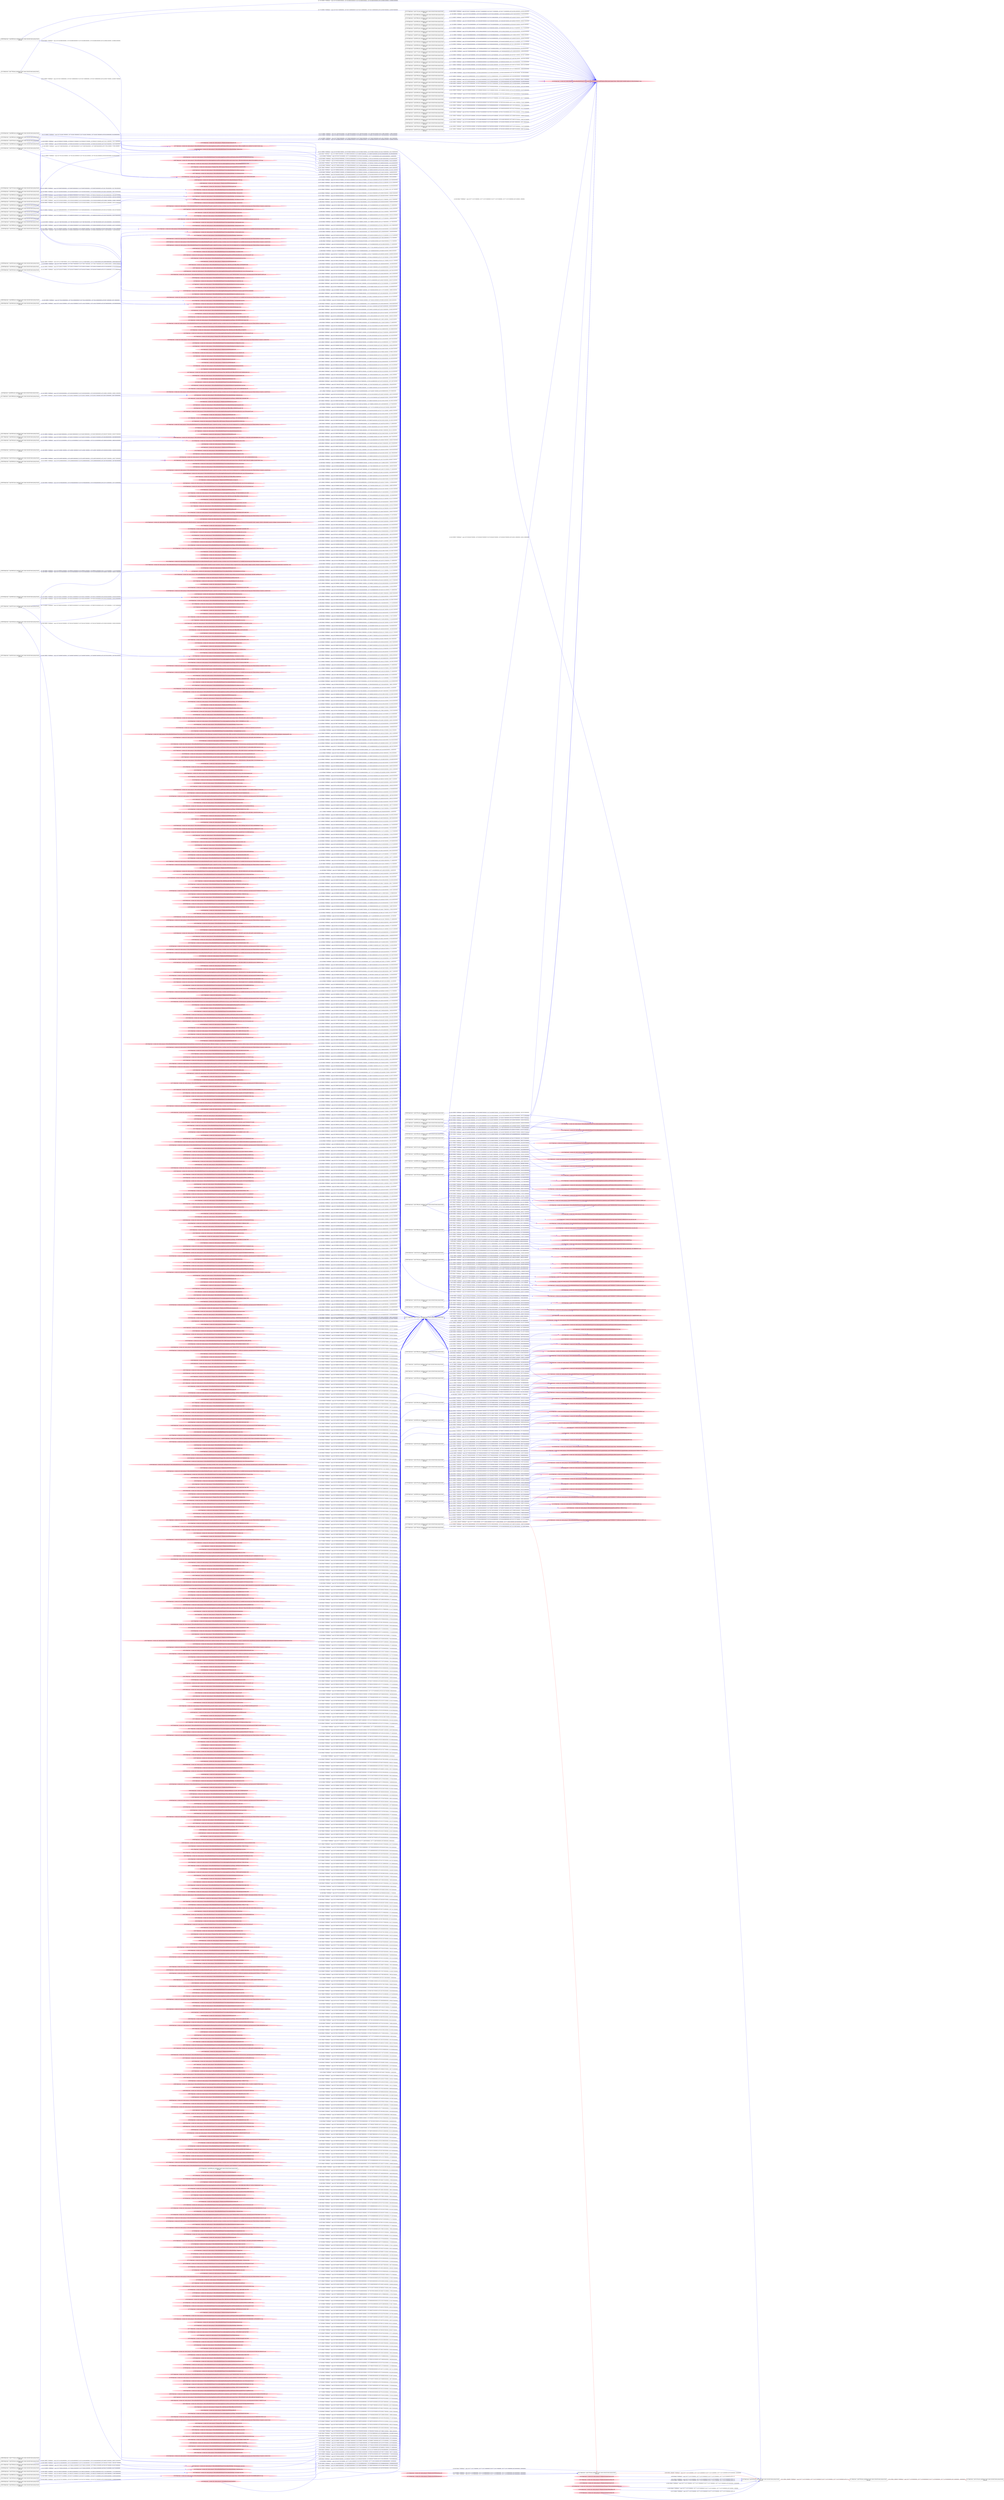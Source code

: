digraph  {
rankdir=LR
"0"[color=black,label="id:0 HopCount: 0 pid:5540 proc_starttime:0 cmd: owner uid:null owner group id:null,\n null null", shape=box,style=solid];
"1"[color=black,label="id:1 HopCount: 1 pid:9748 proc_starttime:0 cmd: owner uid:null owner group id:null,\n null null", shape=box,style=solid];
"0" -> "1" [id=913,__obj="PROC_CREATE"color=red,label="id:913 PROC_CREATE **NORMAL**  seqs:[1557771167475000000, 1557771167475000000] T:[1557771167475000000, 1557771167475000000] relT:[0, 0]",style=solid];
"2"[color=black,label="id:2 HopCount: 2 pid:1416 proc_starttime:0 cmd: owner uid:null owner group id:null,\n null null", shape=box,style=solid];
"1" -> "2" [id=914,__obj="PROC_CREATE"color=red,label="id:914 PROC_CREATE **NORMAL**  seqs:[1557771167659000000, 1557771167659000000] T:[1557771167659000000, 1557771167659000000] relT:[-184000000, -184000000]",style=solid];
"15"[color=pink,label="id:15 HopCount: -4 owner uid: owner group id: /Device/HarddiskVolume2/Users/admin/AppData/Local/Microsoft/Windows/INetCache/IE/6I16FN6G/4ZT67JS8.htm ", shape=oval,style=filled];
"717"[color=black,label="id:717 HopCount: -3 pid:7576 proc_starttime:0 cmd: owner uid:null owner group id:null,\n null null", shape=box,style=solid];
"15" -> "717" [id=915,__obj="READ"color=blue,label="id:915 READ **NORMAL**  seqs:[1557499234765000000, 1557499234765000000] T:[1557499234765000000, 1557499234765000000] relT:[271932710000000, 271932710000000]",style=solid];
"3"[color=pink,label="id:3 HopCount: -4 owner uid: owner group id: /Device/HarddiskVolume2/Users/admin/AppData/Roaming/Microsoft/Word/www.chadwicks.com307383060337731906/www.chadwicks.com((Autosaved-307384442491362576)).asd ", shape=oval,style=filled];
"3" -> "717" [id=916,__obj="READ"color=blue,label="id:916 READ **NORMAL**  seqs:[1557602220040000000, 1557611929070000000] T:[1557602220040000000, 1557611929070000000] relT:[168947435000000, 159238405000000]",style=solid];
"5"[color=pink,label="id:5 HopCount: -4 owner uid: owner group id: /Device/HarddiskVolume2/Users/admin/AppData/Roaming/Microsoft/Word/www.chadwicks.com307383060337731906/www.chadwicks.com((Autosaved-307382742181122896)).asd ", shape=oval,style=filled];
"5" -> "717" [id=917,__obj="READ"color=blue,label="id:917 READ **NORMAL**  seqs:[1557529174570000000, 1557590040058000000] T:[1557529174570000000, 1557590040058000000] relT:[241992905000000, 181127417000000]",style=solid];
"6"[color=pink,label="id:6 HopCount: -4 owner uid: owner group id: /Device/HarddiskVolume2/Users/admin/Desktop/www.chadwicks.com ", shape=oval,style=filled];
"6" -> "717" [id=918,__obj="READ"color=blue,label="id:918 READ **NORMAL**  seqs:[1557527511682000000, 1557527511684000000] T:[1557527511682000000, 1557527511684000000] relT:[243655793000000, 243655791000000]",style=solid];
"7"[color=pink,label="id:7 HopCount: -4 owner uid: owner group id: /Device/HarddiskVolume2/Users/admin/Desktop/www.nwsource.com.docx ", shape=oval,style=filled];
"7" -> "717" [id=919,__obj="READ"color=blue,label="id:919 READ **NORMAL**  seqs:[1557613941710000000, 1557614035430000000] T:[1557613941710000000, 1557614035430000000] relT:[157225765000000, 157132045000000]",style=solid];
"9"[color=pink,label="id:9 HopCount: -4 owner uid: owner group id: /Device/HarddiskVolume2/Users/admin/Desktop/~$w.brazilembassy.or.th.docx ", shape=oval,style=filled];
"9" -> "717" [id=920,__obj="READ"color=blue,label="id:920 READ **NORMAL**  seqs:[1557599954304000000, 1557599954305000000] T:[1557599954304000000, 1557599954305000000] relT:[171213171000000, 171213170000000]",style=solid];
"10"[color=pink,label="id:10 HopCount: -4 owner uid: owner group id: /Device/HarddiskVolume2/Users/admin/Desktop/coofs.docx ", shape=oval,style=filled];
"10" -> "717" [id=921,__obj="READ"color=blue,label="id:921 READ **NORMAL**  seqs:[1557607790688000000, 1557607808807000000] T:[1557607790688000000, 1557607808807000000] relT:[163376787000000, 163358668000000]",style=solid];
"11"[color=black,label="id:11 HopCount: -5 pid:10096 proc_starttime:0 cmd: owner uid:null owner group id:null,\n null null", shape=box,style=solid];
"99"[color=pink,label="id:99 HopCount: -4 owner uid: owner group id: /Device/HarddiskVolume2/Users/admin/Desktop/~$mbunda.docx ", shape=oval,style=filled];
"11" -> "99" [id=922,__obj="WRITE"color=blue,label="id:922 WRITE **NORMAL**  seqs:[1557525295175000000, 1557525295175000000] T:[1557525295175000000, 1557525295175000000] relT:[245872300000000, 245872300000000]",style=solid];
"12"[color=pink,label="id:12 HopCount: -4 owner uid: owner group id: /Device/HarddiskVolume2/Users/admin/AppData/Local/Microsoft/Windows/INetCache/IE/1UGYV3ZA/JCTSP87X.htm ", shape=oval,style=filled];
"12" -> "717" [id=923,__obj="READ"color=blue,label="id:923 READ **NORMAL**  seqs:[1557497199088000000, 1557497199088000000] T:[1557497199088000000, 1557497199088000000] relT:[273968387000000, 273968387000000]",style=solid];
"13"[color=pink,label="id:13 HopCount: -4 owner uid: owner group id: /Device/HarddiskVolume2/Users/admin/Desktop/www.andiesisle.com.docx ", shape=oval,style=filled];
"13" -> "717" [id=924,__obj="READ"color=blue,label="id:924 READ **NORMAL**  seqs:[1557670848819000000, 1557670952965000000] T:[1557670848819000000, 1557670952965000000] relT:[100318656000000, 100214510000000]",style=solid];
"14"[color=black,label="id:14 HopCount: -5 pid:7768 proc_starttime:0 cmd: owner uid:null owner group id:null,\n null null", shape=box,style=solid];
"97"[color=pink,label="id:97 HopCount: -4 owner uid: owner group id: /Device/HarddiskVolume2/Users/admin/AppData/Local/Microsoft/Windows/INetCache/Content.Word/~WRS{1216AD95-2241-416E-B170-C23363732594}.tmp ", shape=oval,style=filled];
"14" -> "97" [id=925,__obj="WRITE"color=blue,label="id:925 WRITE **NORMAL**  seqs:[1557529174398000000, 1557529174398000000] T:[1557529174398000000, 1557529174398000000] relT:[241993077000000, 241993077000000]",style=solid];
"910"[color=pink,label="id:910 HopCount: -4 owner uid: owner group id: /Device/HarddiskVolume2/Users/admin/Documents/Game is played by moving a crosshair across the sky background via a trackball and pressing one of three buttons to launch a counter.docx ", shape=oval,style=filled];
"910" -> "717" [id=926,__obj="READ"color=blue,label="id:926 READ **NORMAL**  seqs:[1557269012720000000, 1557269012720000000] T:[1557269012720000000, 1557269012720000000] relT:[502154755000000, 502154755000000]",style=solid];
"898"[color=pink,label="id:898 HopCount: -4 owner uid: owner group id: /Device/HarddiskVolume2/Users/admin/AppData/Local/Microsoft/Windows/INetCache/Content.Word/~WRS{D8683C1C-064B-4B32-B1FB-5B936EB13353}.tmp ", shape=oval,style=filled];
"898" -> "717" [id=927,__obj="READ"color=blue,label="id:927 READ **NORMAL**  seqs:[1557505089647000000, 1557771165311000000] T:[1557505089647000000, 1557505089647000000] relT:[266077828000000, 266077828000000]",style=solid];
"899"[color=black,label="id:899 HopCount: -5 pid:6560 proc_starttime:0 cmd: owner uid:null owner group id:null,\n null null", shape=box,style=solid];
"899" -> "97" [id=928,__obj="WRITE"color=blue,label="id:928 WRITE **NORMAL**  seqs:[1557529186853000000, 1557529186853000000] T:[1557529186853000000, 1557529186853000000] relT:[241980622000000, 241980622000000]",style=solid];
"4"[color=pink,label="id:4 HopCount: -4 owner uid: owner group id: /Device/HarddiskVolume2/Users/admin/AppData/Roaming/Microsoft/Word/www.quiznos.com307377222548658337/www.quiznos.com((Autosaved-307376890282481056)).asd ", shape=oval,style=filled];
"4" -> "717" [id=929,__obj="READ"color=blue,label="id:929 READ **NORMAL**  seqs:[1557277729122000000, 1557277729124000000] T:[1557277729122000000, 1557277729124000000] relT:[493438353000000, 493438351000000]",style=solid];
"34"[color=pink,label="id:34 HopCount: -4 owner uid: owner group id: /Device/HarddiskVolume2/Users/admin/AppData/Roaming/Microsoft/Word/www.lyriczz.com307380500258562716/www.lyriczz.com((Autosaved-307380390670627456)).asd ", shape=oval,style=filled];
"34" -> "717" [id=930,__obj="READ"color=blue,label="id:930 READ **NORMAL**  seqs:[1557428091792000000, 1557442328618000000] T:[1557428091792000000, 1557442328618000000] relT:[343075683000000, 328838857000000]",style=solid];
"18"[color=pink,label="id:18 HopCount: -4 owner uid: owner group id: /Device/HarddiskVolume2/Users/admin/AppData/Roaming/Microsoft/Word/www.learner.org307387052182060068/www.learner.org((Autosaved-307386714210816384)).asd ", shape=oval,style=filled];
"18" -> "717" [id=931,__obj="READ"color=blue,label="id:931 READ **NORMAL**  seqs:[1557699887752000000, 1557699887758000000] T:[1557699887752000000, 1557699887758000000] relT:[71279723000000, 71279717000000]",style=solid];
"20"[color=pink,label="id:20 HopCount: -4 owner uid: owner group id: /Device/HarddiskVolume2/Users/admin/AppData/Roaming/Microsoft/Word/www.lyriczz.com307380500258562716/www.lyriczz.com((Autosaved-307380162287365264)).asd ", shape=oval,style=filled];
"20" -> "717" [id=932,__obj="READ"color=blue,label="id:932 READ **NORMAL**  seqs:[1557418375043000000, 1557438595690000000] T:[1557418375043000000, 1557438595690000000] relT:[352792432000000, 332571785000000]",style=solid];
"19"[color=pink,label="id:19 HopCount: -4 owner uid: owner group id: /Device/HarddiskVolume2/Users/admin/AppData/Local/Microsoft/Windows/INetCache/Content.Word/~WRS{5A431748-1065-4A89-80A2-16576B6B5D53}.tmp ", shape=oval,style=filled];
"19" -> "717" [id=933,__obj="READ"color=blue,label="id:933 READ **NORMAL**  seqs:[1557412147256000000, 1557415793586000000] T:[1557412156224000000, 1557415793586000000] relT:[359011251000000, 355373889000000]",style=solid];
"22"[color=pink,label="id:22 HopCount: -4 owner uid: owner group id: /Device/HarddiskVolume2/Users/admin/AppData/Local/Microsoft/Windows/INetCache/Content.Word/~WRS{D07C4089-758D-4675-8ABA-4310A8795893}.tmp ", shape=oval,style=filled];
"22" -> "717" [id=934,__obj="READ"color=blue,label="id:934 READ **NORMAL**  seqs:[1557622420434000000, 1557688918834000000] T:[1557622420434000000, 1557684327598000000] relT:[148747041000000, 86839877000000]",style=solid];
"23"[color=pink,label="id:23 HopCount: -4 owner uid: owner group id: /Device/HarddiskVolume2/Users/admin/AppData/Local/Microsoft/Windows/INetCache/IE/TYZFOIKD/E1NO33SW.htm ", shape=oval,style=filled];
"23" -> "717" [id=935,__obj="READ"color=blue,label="id:935 READ **NORMAL**  seqs:[1557417128005000000, 1557417253373000000] T:[1557417128005000000, 1557417253373000000] relT:[354039470000000, 353914102000000]",style=solid];
"21"[color=black,label="id:21 HopCount: -2 pid:3728 proc_starttime:0 cmd: owner uid:null owner group id:null,\n null null", shape=box,style=solid];
"21" -> "0" [id=936,__obj="PROC_CREATE"color=red,label="id:936 PROC_CREATE **NORMAL**  seqs:[1557771167132000000, 1557771167132000000] T:[1557771167132000000, 1557771167132000000] relT:[343000000, 343000000]",style=solid];
"25"[color=pink,label="id:25 HopCount: -4 owner uid: owner group id: /Device/HarddiskVolume2/Users/admin/Desktop/agau.docx ", shape=oval,style=filled];
"25" -> "717" [id=937,__obj="READ"color=blue,label="id:937 READ **NORMAL**  seqs:[1557514597036000000, 1557514611135000000] T:[1557514597036000000, 1557514611135000000] relT:[256570439000000, 256556340000000]",style=solid];
"26"[color=pink,label="id:26 HopCount: -4 owner uid: owner group id: /Device/HarddiskVolume2/Users/admin/AppData/Roaming/Microsoft/Word/www.chadwicks.com307383060337731906/www.chadwicks.com((Autosaved-307384220980643088)).asd ", shape=oval,style=filled];
"26" -> "717" [id=938,__obj="READ"color=blue,label="id:938 READ **NORMAL**  seqs:[1557592620047000000, 1557606239994000000] T:[1557592620047000000, 1557606239994000000] relT:[178547428000000, 164927481000000]",style=solid];
"24"[color=pink,label="id:24 HopCount: -2 owner uid: owner group id: /Windows/System32/msvcrt.dll ", shape=oval,style=filled];
"24" -> "0" [id=939,__obj="READ"color=blue,label="id:939 READ **NORMAL**  seqs:[1557771167475000000, 1557771167475000000] T:[1557771167475000000, 1557771167475000000] relT:[0, 0]",style=solid];
"28"[color=pink,label="id:28 HopCount: -4 owner uid: owner group id: /Device/HarddiskVolume2/Users/admin/Desktop/www.bussinesswire.com.docx ", shape=oval,style=filled];
"28" -> "717" [id=940,__obj="READ"color=blue,label="id:940 READ **NORMAL**  seqs:[1557535610439000000, 1557535687231000000] T:[1557535610439000000, 1557535687231000000] relT:[235557036000000, 235480244000000]",style=solid];
"29"[color=pink,label="id:29 HopCount: -4 owner uid: owner group id: /Device/HarddiskVolume2/Users/admin/Desktop/pepper.docx ", shape=oval,style=filled];
"29" -> "717" [id=941,__obj="READ"color=blue,label="id:941 READ **NORMAL**  seqs:[1557521375501000000, 1557521385610000000] T:[1557521375501000000, 1557521385610000000] relT:[249791974000000, 249781865000000]",style=solid];
"27"[color=pink,label="id:27 HopCount: -2 owner uid: owner group id: /Windows/System32/ucrtbase.dll ", shape=oval,style=filled];
"27" -> "0" [id=942,__obj="READ"color=blue,label="id:942 READ **NORMAL**  seqs:[1557771167475000000, 1557771167475000000] T:[1557771167475000000, 1557771167475000000] relT:[0, 0]",style=solid];
"648"[color=pink,label="id:648 HopCount: -4 owner uid: owner group id: /Device/HarddiskVolume2/Users/admin/AppData/Local/Temp/~DF723F1BFDA80A6B63.TMP ", shape=oval,style=filled];
"648" -> "717" [id=943,__obj="READ"color=blue,label="id:943 READ **NORMAL**  seqs:[1557611408904000000, 1557611509224000000] T:[1557611408904000000, 1557611509224000000] relT:[159758571000000, 159658251000000]",style=solid];
"31"[color=pink,label="id:31 HopCount: -4 owner uid: owner group id: /Device/HarddiskVolume2/Users/admin/AppData/Local/Temp/~DF2F3BFFE2F9476A66.TMP ", shape=oval,style=filled];
"31" -> "717" [id=944,__obj="READ"color=blue,label="id:944 READ **NORMAL**  seqs:[1557698878760000000, 1557699134478000000] T:[1557698878760000000, 1557699134478000000] relT:[72288715000000, 72032997000000]",style=solid];
"32"[color=pink,label="id:32 HopCount: -4 owner uid: owner group id: /Device/HarddiskVolume2/Users/admin/Desktop/The game is played by moving a crosshair across the sky background via a trackball and pressing one of three buttons to launch a count21.docx ", shape=oval,style=filled];
"32" -> "717" [id=945,__obj="READ"color=blue,label="id:945 READ **NORMAL**  seqs:[1557598601503000000, 1557762395889000000] T:[1557598601503000000, 1557762395889000000] relT:[172565972000000, 8771586000000]",style=solid];
"705"[color=pink,label="id:705 HopCount: -2 owner uid: owner group id: /Windows/System32/kernel32.dll ", shape=oval,style=filled];
"705" -> "717" [id=946,__obj="READ"color=blue,label="id:946 READ **NORMAL**  seqs:[1557268967926000000, 1557268967926000000] T:[1557268967926000000, 1557268967926000000] relT:[502199549000000, 502199549000000]",style=solid];
"33"[color=pink,label="id:33 HopCount: -4 owner uid: owner group id: /Device/HarddiskVolume2/Program Files (x86)/Microsoft Office/Office15/STARTUP ", shape=oval,style=filled];
"33" -> "717" [id=947,__obj="READ"color=blue,label="id:947 READ **NORMAL**  seqs:[1557268970590000000, 1557268970590000000] T:[1557268970590000000, 1557268970590000000] relT:[502196885000000, 502196885000000]",style=solid];
"35"[color=pink,label="id:35 HopCount: -4 owner uid: owner group id: /Device/HarddiskVolume2/Users/admin/AppData/Roaming/Microsoft/Word/AutoRecovery save of Document33.asd ", shape=oval,style=filled];
"35" -> "717" [id=948,__obj="READ"color=blue,label="id:948 READ **NORMAL**  seqs:[1557428693711000000, 1557433081886000000] T:[1557428693711000000, 1557433081886000000] relT:[342473764000000, 338085589000000]",style=solid];
"37"[color=pink,label="id:37 HopCount: -4 owner uid: owner group id: /Program Files (x86)/Common Files/microsoft shared/ink/tiptsf.dll ", shape=oval,style=filled];
"37" -> "717" [id=949,__obj="READ"color=blue,label="id:949 READ **NORMAL**  seqs:[1557269012855000000, 1557269012855000000] T:[1557269012855000000, 1557269012855000000] relT:[502154620000000, 502154620000000]",style=solid];
"38"[color=pink,label="id:38 HopCount: -4 owner uid: owner group id: /Device/HarddiskVolume2/Users/admin/Desktop/Game is played by moving a crosshair across the sky background via a trackball and pressing one of three buttons to launch a counter.docx ", shape=oval,style=filled];
"38" -> "717" [id=950,__obj="READ"color=blue,label="id:950 READ **NORMAL**  seqs:[1557269024833000000, 1557340192473000000] T:[1557269024833000000, 1557340192473000000] relT:[502142642000000, 430975002000000]",style=solid];
"40"[color=pink,label="id:40 HopCount: -4 owner uid: owner group id: /Device/HarddiskVolume2/Users/admin/Desktop/www.folkpartiet.se.docx ", shape=oval,style=filled];
"40" -> "717" [id=951,__obj="READ"color=blue,label="id:951 READ **NORMAL**  seqs:[1557449834076000000, 1557449890437000000] T:[1557449834076000000, 1557449890437000000] relT:[321333399000000, 321277038000000]",style=solid];
"39"[color=pink,label="id:39 HopCount: -4 owner uid: owner group id: /Device/HarddiskVolume2/Users/admin/Desktop/www.interart.co.il.docx ", shape=oval,style=filled];
"39" -> "717" [id=952,__obj="READ"color=blue,label="id:952 READ **NORMAL**  seqs:[1557536089675000000, 1557536183057000000] T:[1557536089675000000, 1557536183057000000] relT:[235077800000000, 234984418000000]",style=solid];
"42"[color=pink,label="id:42 HopCount: -4 owner uid: owner group id: /Windows/SysWOW64/shell32.dll ", shape=oval,style=filled];
"42" -> "717" [id=953,__obj="READ"color=blue,label="id:953 READ **NORMAL**  seqs:[1557268967988000000, 1557268967988000000] T:[1557268967988000000, 1557268967988000000] relT:[502199487000000, 502199487000000]",style=solid];
"41"[color=pink,label="id:41 HopCount: -4 owner uid: owner group id: /Device/HarddiskVolume2/Users/admin/Desktop/www.uacm.kharkov.com ", shape=oval,style=filled];
"41" -> "717" [id=954,__obj="READ"color=blue,label="id:954 READ **NORMAL**  seqs:[1557433168463000000, 1557433168463000000] T:[1557433168463000000, 1557433168463000000] relT:[337999012000000, 337999012000000]",style=solid];
"43"[color=pink,label="id:43 HopCount: -4 owner uid: owner group id: /Device/HarddiskVolume2/Users/admin/Desktop/www.ctl.org.uk.docx ", shape=oval,style=filled];
"43" -> "717" [id=955,__obj="READ"color=blue,label="id:955 READ **NORMAL**  seqs:[1557528046443000000, 1557528056615000000] T:[1557528046443000000, 1557528056615000000] relT:[243121032000000, 243110860000000]",style=solid];
"44"[color=pink,label="id:44 HopCount: -4 owner uid: owner group id: /Windows/System32/wow64.dll ", shape=oval,style=filled];
"44" -> "717" [id=956,__obj="READ"color=blue,label="id:956 READ **NORMAL**  seqs:[1557268967925000000, 1557268967925000000] T:[1557268967925000000, 1557268967925000000] relT:[502199550000000, 502199550000000]",style=solid];
"45"[color=pink,label="id:45 HopCount: -4 owner uid: owner group id: /Windows/SysWOW64/dxgi.dll ", shape=oval,style=filled];
"45" -> "717" [id=957,__obj="READ"color=blue,label="id:957 READ **NORMAL**  seqs:[1557268967981000000, 1557268967981000000] T:[1557268967981000000, 1557268967981000000] relT:[502199494000000, 502199494000000]",style=solid];
"46"[color=pink,label="id:46 HopCount: -4 owner uid: owner group id: /Device/HarddiskVolume2/Users/admin/AppData/Roaming/Microsoft/Word/www.chadwicks.com307383060337731906/www.chadwicks.com((Autosaved-307386284224910112)).asd ", shape=oval,style=filled];
"46" -> "717" [id=958,__obj="READ"color=blue,label="id:958 READ **NORMAL**  seqs:[1557681420795000000, 1557693787375000000] T:[1557681420795000000, 1557693787375000000] relT:[89746680000000, 77380100000000]",style=solid];
"16"[color=pink,label="id:16 HopCount: -4 owner uid: owner group id: /Device/HarddiskVolume2/Users/admin/Desktop/brokenhearted.docx ", shape=oval,style=filled];
"16" -> "717" [id=959,__obj="READ"color=blue,label="id:959 READ **NORMAL**  seqs:[1557589242312000000, 1557589256434000000] T:[1557589242312000000, 1557589256434000000] relT:[181925163000000, 181911041000000]",style=solid];
"17"[color=pink,label="id:17 HopCount: -4 owner uid: owner group id: /Windows/SysWOW64/DWrite.dll ", shape=oval,style=filled];
"17" -> "717" [id=960,__obj="READ"color=blue,label="id:960 READ **NORMAL**  seqs:[1557268968180000000, 1557268968180000000] T:[1557268968180000000, 1557268968180000000] relT:[502199295000000, 502199295000000]",style=solid];
"47"[color=pink,label="id:47 HopCount: -4 owner uid: owner group id: /Device/HarddiskVolume2/Program Files (x86)/Microsoft Office/OFFICE15/NL7MODELS000C.dll ", shape=oval,style=filled];
"47" -> "717" [id=961,__obj="READ"color=blue,label="id:961 READ **NORMAL**  seqs:[1557268976213000000, 1557268976213000000] T:[1557268976213000000, 1557268976213000000] relT:[502191262000000, 502191262000000]",style=solid];
"48"[color=pink,label="id:48 HopCount: -4 owner uid: owner group id: /Device/HarddiskVolume2/Users/admin/Desktop/www.gannettonline.com ", shape=oval,style=filled];
"48" -> "717" [id=962,__obj="READ"color=blue,label="id:962 READ **NORMAL**  seqs:[1557759918353000000, 1557759918354000000] T:[1557759918353000000, 1557759918354000000] relT:[11249122000000, 11249121000000]",style=solid];
"49"[color=pink,label="id:49 HopCount: -4 owner uid: owner group id: /Device/HarddiskVolume2/Users/admin/AppData/Roaming/Microsoft/Word/www.chadwicks.com307383060337731906/www.chadwicks.com((Autosaved-307384051994117120)).asd ", shape=oval,style=filled];
"49" -> "717" [id=963,__obj="READ"color=blue,label="id:963 READ **NORMAL**  seqs:[1557585419952000000, 1557599700060000000] T:[1557585419952000000, 1557599700060000000] relT:[185747523000000, 171467415000000]",style=solid];
"50"[color=pink,label="id:50 HopCount: -4 owner uid: owner group id: /Windows/SysWOW64/dui70.dll ", shape=oval,style=filled];
"50" -> "717" [id=964,__obj="READ"color=blue,label="id:964 READ **NORMAL**  seqs:[1557269012810000000, 1557269012810000000] T:[1557269012810000000, 1557269012810000000] relT:[502154665000000, 502154665000000]",style=solid];
"51"[color=pink,label="id:51 HopCount: -4 owner uid: owner group id: /Device/HarddiskVolume2/Users/admin/AppData/Local/Microsoft/Windows/INetCache/IE/TYZFOIKD/PWOVG7G1.htm ", shape=oval,style=filled];
"51" -> "717" [id=965,__obj="READ"color=blue,label="id:965 READ **NORMAL**  seqs:[1557442582708000000, 1557446959500000000] T:[1557442582708000000, 1557446959500000000] relT:[328584767000000, 324207975000000]",style=solid];
"54"[color=pink,label="id:54 HopCount: -4 owner uid: owner group id: /Device/HarddiskVolume2/Users/admin/Desktop/lymphs.docx ", shape=oval,style=filled];
"54" -> "717" [id=966,__obj="READ"color=blue,label="id:966 READ **NORMAL**  seqs:[1557601437306000000, 1557601444388000000] T:[1557601437306000000, 1557601444388000000] relT:[169730169000000, 169723087000000]",style=solid];
"55"[color=pink,label="id:55 HopCount: -4 owner uid: owner group id: /Device/HarddiskVolume2/Users/admin/AppData/Local/Microsoft/Windows/INetCache/Content.Word/~WRS{9527FEC5-ADB3-4404-A220-7CABE8F4F58F}.tmp ", shape=oval,style=filled];
"55" -> "717" [id=967,__obj="READ"color=blue,label="id:967 READ **NORMAL**  seqs:[1557330501746000000, 1557330501746000000] T:[1557330501746000000, 1557330501746000000] relT:[440665729000000, 440665729000000]",style=solid];
"56"[color=pink,label="id:56 HopCount: -4 owner uid: owner group id: /Device/HarddiskVolume2/Users/admin/AppData/Roaming/Microsoft/Word/www.lyriczz.com307380500258562716/www.lyriczz.com((Autosaved-307380632630412352)).asd ", shape=oval,style=filled];
"56" -> "717" [id=968,__obj="READ"color=blue,label="id:968 READ **NORMAL**  seqs:[1557438595697000000, 1557447577291000000] T:[1557438595697000000, 1557447577291000000] relT:[332571778000000, 323590184000000]",style=solid];
"59"[color=pink,label="id:59 HopCount: -4 owner uid: owner group id: /Device/HarddiskVolume2/Users/admin/Desktop/www.gannettonline.com.docx ", shape=oval,style=filled];
"59" -> "717" [id=969,__obj="READ"color=blue,label="id:969 READ **NORMAL**  seqs:[1557759919077000000, 1557766379035000000] T:[1557759919077000000, 1557766379035000000] relT:[11248398000000, 4788440000000]",style=solid];
"57"[color=pink,label="id:57 HopCount: -4 owner uid: owner group id: /ProgramData/Microsoft/Windows Defender/Platform/4.18.1807.18075-0/X86/MpClient.dll ", shape=oval,style=filled];
"57" -> "717" [id=970,__obj="READ"color=blue,label="id:970 READ **NORMAL**  seqs:[1557268969139000000, 1557268969139000000] T:[1557268969139000000, 1557268969139000000] relT:[502198336000000, 502198336000000]",style=solid];
"62"[color=pink,label="id:62 HopCount: -4 owner uid: owner group id: /Device/HarddiskVolume2/Users/admin/Desktop/The game is played by moving a crosshair across the sky background via a trackball and pressing one of three buttons to launch a count39.docx ", shape=oval,style=filled];
"62" -> "717" [id=971,__obj="READ"color=blue,label="id:971 READ **NORMAL**  seqs:[1557762399395000000, 1557762400077000000] T:[1557762399395000000, 1557762400077000000] relT:[8768080000000, 8767398000000]",style=solid];
"60"[color=pink,label="id:60 HopCount: -4 owner uid: owner group id: /Device/HarddiskVolume2/Users/admin/AppData/Roaming/Microsoft/Word/AutoRecovery save of www.chadwicks.asd ", shape=oval,style=filled];
"60" -> "717" [id=972,__obj="READ"color=blue,label="id:972 READ **NORMAL**  seqs:[1557528333970000000, 1557698788482000000] T:[1557528334098000000, 1557698788481000000] relT:[242833377000000, 72378994000000]",style=solid];
"61"[color=pink,label="id:61 HopCount: -4 owner uid: owner group id: /Device/HarddiskVolume2/Users/admin/AppData/Local/Temp/~DF88FA76B2C2DE94B8.TMP ", shape=oval,style=filled];
"61" -> "717" [id=973,__obj="READ"color=blue,label="id:973 READ **NORMAL**  seqs:[1557514703577000000, 1557514799853000000] T:[1557514703578000000, 1557514703578000000] relT:[256463897000000, 256463897000000]",style=solid];
"63"[color=pink,label="id:63 HopCount: -4 owner uid: owner group id: /Device/HarddiskVolume2/Users/admin/AppData/Roaming/Microsoft/Word/~WRD0694.tmp ", shape=oval,style=filled];
"63" -> "717" [id=974,__obj="READ"color=blue,label="id:974 READ **NORMAL**  seqs:[1557415793544000000, 1557415793682000000] T:[1557415793544000000, 1557415793682000000] relT:[355373931000000, 355373793000000]",style=solid];
"64"[color=pink,label="id:64 HopCount: -4 owner uid: owner group id: /Windows/SysWOW64/msvcp_win.dll ", shape=oval,style=filled];
"64" -> "717" [id=975,__obj="READ"color=blue,label="id:975 READ **NORMAL**  seqs:[1557268967934000000, 1557268967934000000] T:[1557268967934000000, 1557268967934000000] relT:[502199541000000, 502199541000000]",style=solid];
"65"[color=pink,label="id:65 HopCount: -4 owner uid: owner group id: /Device/HarddiskVolume2/Users/admin/Desktop/unpornographic.docx ", shape=oval,style=filled];
"65" -> "717" [id=976,__obj="READ"color=blue,label="id:976 READ **NORMAL**  seqs:[1557758674427000000, 1557758689512000000] T:[1557758674427000000, 1557758689512000000] relT:[12493048000000, 12477963000000]",style=solid];
"66"[color=pink,label="id:66 HopCount: -4 owner uid: owner group id: /Device/HarddiskVolume2/Users/admin/AppData/Local/Microsoft/Windows/INetCache/IE/1UGYV3ZA/HD1N14V0.htm ", shape=oval,style=filled];
"66" -> "717" [id=977,__obj="READ"color=blue,label="id:977 READ **NORMAL**  seqs:[1557759360402000000, 1557759360527000000] T:[1557759360402000000, 1557759360527000000] relT:[11807073000000, 11806948000000]",style=solid];
"68"[color=pink,label="id:68 HopCount: -4 owner uid: owner group id: /Device/HarddiskVolume2/Users/admin/AppData/Roaming/Microsoft/Word/www.gannettonline.com307388491030024858/www.gannettonline.com((Autosaved-307388153058815760)).asd ", shape=oval,style=filled];
"68" -> "717" [id=978,__obj="READ"color=blue,label="id:978 READ **NORMAL**  seqs:[1557761620075000000, 1557761620080000000] T:[1557761620075000000, 1557761620080000000] relT:[9547400000000, 9547395000000]",style=solid];
"69"[color=pink,label="id:69 HopCount: -4 owner uid: owner group id: /Program Files (x86)/Microsoft Office/Office15/PROOF/msspell7.dll ", shape=oval,style=filled];
"69" -> "717" [id=979,__obj="READ"color=blue,label="id:979 READ **NORMAL**  seqs:[1557269005400000000, 1557771077613000000] T:[1557269005400000000, 1557771077613000000] relT:[502162075000000, 89862000000]",style=solid];
"36"[color=pink,label="id:36 HopCount: -4 owner uid: owner group id: /Device/HarddiskVolume2/Users/admin/AppData/Local/Microsoft/Windows/INetCache/IE/TYZFOIKD/BPSG79HO.htm ", shape=oval,style=filled];
"36" -> "717" [id=980,__obj="READ"color=blue,label="id:980 READ **NORMAL**  seqs:[1557522251703000000, 1557522251785000000] T:[1557522251703000000, 1557522251785000000] relT:[248915772000000, 248915690000000]",style=solid];
"67"[color=pink,label="id:67 HopCount: -4 owner uid: owner group id: /Device/HarddiskVolume2/Users/admin/AppData/Roaming/Microsoft/Word/AutoRecovery save of Document74.asd ", shape=oval,style=filled];
"67" -> "717" [id=981,__obj="READ"color=blue,label="id:981 READ **NORMAL**  seqs:[1557523415164000000, 1557526558262000000] T:[1557523415164000000, 1557526558262000000] relT:[247752311000000, 244609213000000]",style=solid];
"70"[color=pink,label="id:70 HopCount: -4 owner uid: owner group id: /Windows/SysWOW64/ole32.dll ", shape=oval,style=filled];
"70" -> "717" [id=982,__obj="READ"color=blue,label="id:982 READ **NORMAL**  seqs:[1557268967934000000, 1557268967934000000] T:[1557268967934000000, 1557268967934000000] relT:[502199541000000, 502199541000000]",style=solid];
"71"[color=pink,label="id:71 HopCount: -4 owner uid: owner group id: /Device/HarddiskVolume2/Users/admin/AppData/Local/Temp/~DF15965E6A3E931684.TMP ", shape=oval,style=filled];
"71" -> "717" [id=983,__obj="READ"color=blue,label="id:983 READ **NORMAL**  seqs:[1557329743150000000, 1557329743154000000] T:[1557329743152000000, 1557329743152000000] relT:[441424323000000, 441424323000000]",style=solid];
"72"[color=pink,label="id:72 HopCount: -4 owner uid: owner group id: /Program Files (x86)/Common Files/microsoft shared/OFFICE15/MSO.DLL ", shape=oval,style=filled];
"72" -> "717" [id=984,__obj="READ"color=blue,label="id:984 READ **NORMAL**  seqs:[1557268967944000000, 1557268967944000000] T:[1557268967944000000, 1557268967944000000] relT:[502199531000000, 502199531000000]",style=solid];
"58"[color=pink,label="id:58 HopCount: -4 owner uid: owner group id: /Device/HarddiskVolume2/Users/admin/AppData/Local/Microsoft/Windows/INetCache/IE/F35G272C/C24ODYJT.htm ", shape=oval,style=filled];
"58" -> "717" [id=985,__obj="READ"color=blue,label="id:985 READ **NORMAL**  seqs:[1557702237011000000, 1557702237120000000] T:[1557702237011000000, 1557702237120000000] relT:[68930464000000, 68930355000000]",style=solid];
"73"[color=pink,label="id:73 HopCount: -4 owner uid: owner group id: /Device/HarddiskVolume2/Users/admin/AppData/Local/Microsoft/Windows/INetCache/IE/1UGYV3ZA/0D894EXJ.htm ", shape=oval,style=filled];
"73" -> "717" [id=986,__obj="READ"color=blue,label="id:986 READ **NORMAL**  seqs:[1557695284208000000, 1557695284208000000] T:[1557695284208000000, 1557695284208000000] relT:[75883267000000, 75883267000000]",style=solid];
"75"[color=pink,label="id:75 HopCount: -4 owner uid: owner group id: /Device/HarddiskVolume2/Users/admin/Desktop/The game is played by moving a crosshair across the sky background via a trackball and pressing one of three buttons to launch a count16.docx ", shape=oval,style=filled];
"75" -> "717" [id=987,__obj="READ"color=blue,label="id:987 READ **NORMAL**  seqs:[1557506288562000000, 1557762395889000000] T:[1557506288562000000, 1557762395889000000] relT:[264878913000000, 8771586000000]",style=solid];
"76"[color=pink,label="id:76 HopCount: -4 owner uid: owner group id: /Device/HarddiskVolume2/Users/admin/Desktop/gleeks.docx ", shape=oval,style=filled];
"76" -> "717" [id=988,__obj="READ"color=blue,label="id:988 READ **NORMAL**  seqs:[1557608713726000000, 1557608723845000000] T:[1557608713726000000, 1557608723845000000] relT:[162453749000000, 162443630000000]",style=solid];
"77"[color=pink,label="id:77 HopCount: -4 owner uid: owner group id: /Device/HarddiskVolume2/Users/admin/Desktop/alloted.docx ", shape=oval,style=filled];
"77" -> "717" [id=989,__obj="READ"color=blue,label="id:989 READ **NORMAL**  seqs:[1557674840136000000, 1557674852262000000] T:[1557674840136000000, 1557674852262000000] relT:[96327339000000, 96315213000000]",style=solid];
"79"[color=pink,label="id:79 HopCount: -4 owner uid: owner group id: /Windows/SysWOW64/SHCore.dll ", shape=oval,style=filled];
"79" -> "717" [id=990,__obj="READ"color=blue,label="id:990 READ **NORMAL**  seqs:[1557268967988000000, 1557268967988000000] T:[1557268967988000000, 1557268967988000000] relT:[502199487000000, 502199487000000]",style=solid];
"78"[color=pink,label="id:78 HopCount: -4 owner uid: owner group id: /Device/HarddiskVolume2/Users/admin/Desktop/~$w.interart.co.il.docx ", shape=oval,style=filled];
"78" -> "717" [id=991,__obj="READ"color=blue,label="id:991 READ **NORMAL**  seqs:[1557536183055000000, 1557536183056000000] T:[1557536183055000000, 1557536183056000000] relT:[234984420000000, 234984419000000]",style=solid];
"80"[color=pink,label="id:80 HopCount: -4 owner uid: owner group id: /Windows/SysWOW64/idndl.dll ", shape=oval,style=filled];
"80" -> "717" [id=992,__obj="READ"color=blue,label="id:992 READ **NORMAL**  seqs:[1557276409781000000, 1557276409781000000] T:[1557276409781000000, 1557276409781000000] relT:[494757694000000, 494757694000000]",style=solid];
"81"[color=pink,label="id:81 HopCount: -4 owner uid: owner group id: /Device/HarddiskVolume2/Users/admin/Desktop/~$w.ulatina.ac.cr.docx ", shape=oval,style=filled];
"81" -> "717" [id=993,__obj="READ"color=blue,label="id:993 READ **NORMAL**  seqs:[1557447591697000000, 1557447591697000000] T:[1557447591697000000, 1557447591697000000] relT:[323575778000000, 323575778000000]",style=solid];
"83"[color=pink,label="id:83 HopCount: -4 owner uid: owner group id: /Windows/SysWOW64/imm32.dll ", shape=oval,style=filled];
"83" -> "717" [id=994,__obj="READ"color=blue,label="id:994 READ **NORMAL**  seqs:[1557268967939000000, 1557268967939000000] T:[1557268967939000000, 1557268967939000000] relT:[502199536000000, 502199536000000]",style=solid];
"85"[color=pink,label="id:85 HopCount: -4 owner uid: owner group id: /Device/HarddiskVolume2/Users/admin/Desktop/~$w.macrumors.com.docx ", shape=oval,style=filled];
"85" -> "717" [id=995,__obj="READ"color=blue,label="id:995 READ **NORMAL**  seqs:[1557413211976000000, 1557413211977000000] T:[1557413211976000000, 1557413211977000000] relT:[357955499000000, 357955498000000]",style=solid];
"86"[color=pink,label="id:86 HopCount: -4 owner uid: owner group id: /Device/HarddiskVolume2/Users/admin/AppData/Roaming/Microsoft/Word/www.lyriczz.com307380500258562716/www.lyriczz.com((Autosaved-307382361838320144)).asd ", shape=oval,style=filled];
"86" -> "717" [id=996,__obj="READ"color=blue,label="id:996 READ **NORMAL**  seqs:[1557512819417000000, 1557523896879000000] T:[1557512819417000000, 1557523896879000000] relT:[258348058000000, 247270596000000]",style=solid];
"87"[color=pink,label="id:87 HopCount: -4 owner uid: owner group id: /Device/HarddiskVolume2/Users/admin/AppData/Roaming/Microsoft/Word/www.chadwicks.com307383060337731906/www.chadwicks.com((Autosaved-307384383061476352)).asd ", shape=oval,style=filled];
"87" -> "717" [id=997,__obj="READ"color=blue,label="id:997 READ **NORMAL**  seqs:[1557599700065000000, 1557608647924000000] T:[1557599700065000000, 1557608647924000000] relT:[171467410000000, 162519551000000]",style=solid];
"84"[color=pink,label="id:84 HopCount: -4 owner uid: owner group id: /Device/HarddiskVolume2/Users/admin/Desktop/extemporaneous.docx ", shape=oval,style=filled];
"84" -> "717" [id=998,__obj="READ"color=blue,label="id:998 READ **NORMAL**  seqs:[1557325839453000000, 1557325849590000000] T:[1557325839453000000, 1557325849590000000] relT:[445328022000000, 445317885000000]",style=solid];
"52"[color=pink,label="id:52 HopCount: -4 owner uid: owner group id: /Device/HarddiskVolume2/Users/admin/Desktop/~$w.target.com.docx ", shape=oval,style=filled];
"52" -> "717" [id=999,__obj="READ"color=blue,label="id:999 READ **NORMAL**  seqs:[1557499565976000000, 1557499565977000000] T:[1557499565976000000, 1557499565977000000] relT:[271601499000000, 271601498000000]",style=solid];
"53"[color=pink,label="id:53 HopCount: -4 owner uid: owner group id: /Device/HarddiskVolume2/Users/admin/Desktop/~$w.ima.org.za.docx ", shape=oval,style=filled];
"53" -> "717" [id=1000,__obj="READ"color=blue,label="id:1000 READ **NORMAL**  seqs:[1557511585806000000, 1557511585806000000] T:[1557511585806000000, 1557511585806000000] relT:[259581669000000, 259581669000000]",style=solid];
"88"[color=pink,label="id:88 HopCount: -4 owner uid: owner group id: /Device/HarddiskVolume2/Users/admin/AppData/Local/Microsoft/Windows/INetCache/IE/6I16FN6G/HNG6SEM3.htm ", shape=oval,style=filled];
"88" -> "717" [id=1001,__obj="READ"color=blue,label="id:1001 READ **NORMAL**  seqs:[1557426005025000000, 1557427580004000000] T:[1557426005025000000, 1557427580004000000] relT:[345162450000000, 343587471000000]",style=solid];
"89"[color=pink,label="id:89 HopCount: -4 owner uid: owner group id: /Device/HarddiskVolume2/Users/admin/AppData/Local/Microsoft/Windows/INetCache/IE/6I16FN6G/6P5W486K.htm ", shape=oval,style=filled];
"89" -> "717" [id=1002,__obj="READ"color=blue,label="id:1002 READ **NORMAL**  seqs:[1557511594799000000, 1557511829136000000] T:[1557511594799000000, 1557511829136000000] relT:[259572676000000, 259338339000000]",style=solid];
"90"[color=pink,label="id:90 HopCount: -4 owner uid: owner group id: /Device/HarddiskVolume2/PROGRAMDATA/MICROSOFT/WINDOWS DEFENDER/PLATFORM/4.18.1807.18075-0/X86/MSMPLICS.DLL ", shape=oval,style=filled];
"90" -> "717" [id=1003,__obj="READ"color=blue,label="id:1003 READ **NORMAL**  seqs:[1557268969139000000, 1557268969156000000] T:[1557268969139000000, 1557268969156000000] relT:[502198336000000, 502198319000000]",style=solid];
"91"[color=pink,label="id:91 HopCount: -4 owner uid: owner group id: /Device/HarddiskVolume2/Users/admin/AppData/Local/Microsoft/Windows/INetCache/IE/6I16FN6G/signup[1].htm ", shape=oval,style=filled];
"91" -> "717" [id=1004,__obj="READ"color=blue,label="id:1004 READ **NORMAL**  seqs:[1557329743761000000, 1557329743857000000] T:[1557329743761000000, 1557329743857000000] relT:[441423714000000, 441423618000000]",style=solid];
"93"[color=pink,label="id:93 HopCount: -4 owner uid: owner group id: /Device/HarddiskVolume2/Users/admin/Desktop/mso7A15.tmp ", shape=oval,style=filled];
"93" -> "717" [id=1005,__obj="READ"color=blue,label="id:1005 READ **NORMAL**  seqs:[1557325431503000000, 1557325431508000000] T:[1557325431503000000, 1557325431508000000] relT:[445735972000000, 445735967000000]",style=solid];
"94"[color=pink,label="id:94 HopCount: -4 owner uid: owner group id: /Device/HarddiskVolume2/Users/admin/AppData/Local/Microsoft/Windows/INetCache/Content.Word/~WRS{DC9BAD76-C246-43D7-8720-F80BD2A8EE1D}.tmp ", shape=oval,style=filled];
"94" -> "717" [id=1006,__obj="READ"color=blue,label="id:1006 READ **NORMAL**  seqs:[1557447577837000000, 1557771165312000000] T:[1557447577837000000, 1557771165312000000] relT:[323589638000000, 2163000000]",style=solid];
"95"[color=pink,label="id:95 HopCount: -4 owner uid: owner group id: /Device/HarddiskVolume2/Users/admin/AppData/Local/Microsoft/Windows/INetCache/IE/F35G272C/854WIJK9.htm ", shape=oval,style=filled];
"95" -> "717" [id=1007,__obj="READ"color=blue,label="id:1007 READ **NORMAL**  seqs:[1557450026728000000, 1557450265660000000] T:[1557450026728000000, 1557450265660000000] relT:[321140747000000, 320901815000000]",style=solid];
"96"[color=pink,label="id:96 HopCount: -4 owner uid: owner group id: /Device/HarddiskVolume2/Users/admin/Desktop/www.terra.com.br.docx ", shape=oval,style=filled];
"96" -> "717" [id=1008,__obj="READ"color=blue,label="id:1008 READ **NORMAL**  seqs:[1557698868674000000, 1557699134470000000] T:[1557698868674000000, 1557699134470000000] relT:[72298801000000, 72033005000000]",style=solid];
"98"[color=pink,label="id:98 HopCount: -4 owner uid: owner group id: /Device/HarddiskVolume2/Users/admin/Desktop/www.learner.org.docx ", shape=oval,style=filled];
"98" -> "717" [id=1009,__obj="READ"color=blue,label="id:1009 READ **NORMAL**  seqs:[1557698545488000000, 1557758357888000000] T:[1557698545488000000, 1557758357888000000] relT:[72621987000000, 12809587000000]",style=solid];
"97" -> "717" [id=1010,__obj="READ"color=blue,label="id:1010 READ **NORMAL**  seqs:[1557529175191000000, 1557771165309000000] T:[1557529175191000000, 1557771165309000000] relT:[241992284000000, 2166000000]",style=solid];
"99" -> "717" [id=1011,__obj="READ"color=blue,label="id:1011 READ **NORMAL**  seqs:[1557525310022000000, 1557525310022000000] T:[1557525310022000000, 1557525310022000000] relT:[245857453000000, 245857453000000]",style=solid];
"101"[color=pink,label="id:101 HopCount: -4 owner uid: owner group id: /Device/HarddiskVolume2/Users/admin/AppData/Local/Microsoft/Windows/INetCache/IE/TYZFOIKD/YRU14FZE.htm ", shape=oval,style=filled];
"101" -> "717" [id=1012,__obj="READ"color=blue,label="id:1012 READ **NORMAL**  seqs:[1557504188572000000, 1557504188706000000] T:[1557504188572000000, 1557504188706000000] relT:[266978903000000, 266978769000000]",style=solid];
"102"[color=pink,label="id:102 HopCount: -4 owner uid: owner group id: /Device/HarddiskVolume2/Users/admin/Desktop/~$locaustic.docx ", shape=oval,style=filled];
"102" -> "717" [id=1013,__obj="READ"color=blue,label="id:1013 READ **NORMAL**  seqs:[1557505994598000000, 1557505994598000000] T:[1557505994598000000, 1557505994598000000] relT:[265172877000000, 265172877000000]",style=solid];
"100"[color=pink,label="id:100 HopCount: -4 owner uid: owner group id: /Device/HarddiskVolume2/Users/admin/Desktop/The game is played by moving a crosshair across the sky background via a trackball and pressing one of three buttons to launch a count26.docx ", shape=oval,style=filled];
"100" -> "717" [id=1014,__obj="READ"color=blue,label="id:1014 READ **NORMAL**  seqs:[1557614487728000000, 1557762395890000000] T:[1557614487728000000, 1557762395890000000] relT:[156679747000000, 8771585000000]",style=solid];
"104"[color=pink,label="id:104 HopCount: -4 owner uid: owner group id: /Device/HarddiskVolume2/Users/admin/AppData/Roaming/Microsoft/Word/AutoRecovery save of Document59.asd ", shape=oval,style=filled];
"104" -> "717" [id=1015,__obj="READ"color=blue,label="id:1015 READ **NORMAL**  seqs:[1557504957283000000, 1557504957776000000] T:[1557504957283000000, 1557504957776000000] relT:[266210192000000, 266209699000000]",style=solid];
"697"[color=pink,label="id:697 HopCount: -4 owner uid: owner group id: /Program Files (x86)/Microsoft Office/Office15/OART.DLL ", shape=oval,style=filled];
"697" -> "717" [id=1016,__obj="READ"color=blue,label="id:1016 READ **NORMAL**  seqs:[1557268967936000000, 1557268967936000000] T:[1557268967936000000, 1557268967936000000] relT:[502199539000000, 502199539000000]",style=solid];
"74"[color=pink,label="id:74 HopCount: -4 owner uid: owner group id: /Windows/SysWOW64/windows.storage.dll ", shape=oval,style=filled];
"74" -> "717" [id=1017,__obj="READ"color=blue,label="id:1017 READ **NORMAL**  seqs:[1557268967988000000, 1557268967988000000] T:[1557268967988000000, 1557268967988000000] relT:[502199487000000, 502199487000000]",style=solid];
"103"[color=pink,label="id:103 HopCount: -4 owner uid: owner group id: /Device/HarddiskVolume2/Users/admin/Desktop/~$basing.docx ", shape=oval,style=filled];
"103" -> "717" [id=1018,__obj="READ"color=blue,label="id:1018 READ **NORMAL**  seqs:[1557420310769000000, 1557420310769000000] T:[1557420310769000000, 1557420310769000000] relT:[350856706000000, 350856706000000]",style=solid];
"105"[color=pink,label="id:105 HopCount: -4 owner uid: owner group id: /Device/HarddiskVolume2/Users/admin/AppData/Roaming/Microsoft/Word/AutoRecovery save of www.learner.asd ", shape=oval,style=filled];
"105" -> "717" [id=1019,__obj="READ"color=blue,label="id:1019 READ **NORMAL**  seqs:[1557699887546000000, 1557758358561000000] T:[1557699887728000000, 1557758358561000000] relT:[71279747000000, 12808914000000]",style=solid];
"106"[color=pink,label="id:106 HopCount: -4 owner uid: owner group id: /Windows/SysWOW64/secur32.dll ", shape=oval,style=filled];
"106" -> "717" [id=1020,__obj="READ"color=blue,label="id:1020 READ **NORMAL**  seqs:[1557268968201000000, 1557268968201000000] T:[1557268968201000000, 1557268968201000000] relT:[502199274000000, 502199274000000]",style=solid];
"107"[color=pink,label="id:107 HopCount: -4 owner uid: owner group id: /Device/HarddiskVolume2/Users/admin/AppData/Local/Temp/~DF7DA6C0E90BC812F2.TMP ", shape=oval,style=filled];
"107" -> "717" [id=1021,__obj="READ"color=blue,label="id:1021 READ **NORMAL**  seqs:[1557613951448000000, 1557614035431000000] T:[1557613951450000000, 1557613951450000000] relT:[157216025000000, 157216025000000]",style=solid];
"108"[color=pink,label="id:108 HopCount: -4 owner uid: owner group id: /Device/HarddiskVolume2/Program Files (x86)/Microsoft Office/Office15/MSACCESS.EXE ", shape=oval,style=filled];
"108" -> "717" [id=1022,__obj="READ"color=blue,label="id:1022 READ **NORMAL**  seqs:[1557585118044000000, 1557758244409000000] T:[1557585118044000000, 1557758244409000000] relT:[186049431000000, 12923066000000]",style=solid];
"109"[color=pink,label="id:109 HopCount: -4 owner uid: owner group id: /Windows/SysWOW64/davclnt.dll ", shape=oval,style=filled];
"109" -> "717" [id=1023,__obj="READ"color=blue,label="id:1023 READ **NORMAL**  seqs:[1557269012759000000, 1557269012759000000] T:[1557269012759000000, 1557269012759000000] relT:[502154716000000, 502154716000000]",style=solid];
"110"[color=pink,label="id:110 HopCount: -4 owner uid: owner group id: /Device/HarddiskVolume2/Users/admin/Desktop/www.securepaysystems.com.docx ", shape=oval,style=filled];
"110" -> "717" [id=1024,__obj="READ"color=blue,label="id:1024 READ **NORMAL**  seqs:[1557611404471000000, 1557611509223000000] T:[1557611404471000000, 1557611509223000000] relT:[159763004000000, 159658252000000]",style=solid];
"111"[color=pink,label="id:111 HopCount: -4 owner uid: owner group id: /Device/HarddiskVolume2/Users/admin/AppData/Local/Microsoft/Windows/INetCache/IE/1UGYV3ZA/HG2JRA1N.htm ", shape=oval,style=filled];
"111" -> "717" [id=1025,__obj="READ"color=blue,label="id:1025 READ **NORMAL**  seqs:[1557450265670000000, 1557450533819000000] T:[1557450265670000000, 1557450533819000000] relT:[320901805000000, 320633656000000]",style=solid];
"114"[color=pink,label="id:114 HopCount: -4 owner uid: owner group id: /Device/HarddiskVolume2/Users/admin/AppData/Roaming/Microsoft/Word/www.chadwicks.com307383060337731906/www.chadwicks.com((Autosaved-307386211957561184)).asd ", shape=oval,style=filled];
"114" -> "717" [id=1026,__obj="READ"color=blue,label="id:1026 READ **NORMAL**  seqs:[1557678187620000000, 1557691653838000000] T:[1557678187620000000, 1557691653838000000] relT:[92979855000000, 79513637000000]",style=solid];
"115"[color=pink,label="id:115 HopCount: -4 owner uid: owner group id: /Device/HarddiskVolume2/Users/admin/Desktop/~$w.taschoapa.cl.docx ", shape=oval,style=filled];
"115" -> "717" [id=1027,__obj="READ"color=blue,label="id:1027 READ **NORMAL**  seqs:[1557590906643000000, 1557590906644000000] T:[1557590906643000000, 1557590906644000000] relT:[180260832000000, 180260831000000]",style=solid];
"116"[color=pink,label="id:116 HopCount: -4 owner uid: owner group id: /Device/HarddiskVolume2/Users/admin/AppData/Local/Microsoft/Windows/INetCache/IE/6I16FN6G/8CBLE10R.htm ", shape=oval,style=filled];
"116" -> "717" [id=1028,__obj="READ"color=blue,label="id:1028 READ **NORMAL**  seqs:[1557521668567000000, 1557522251684000000] T:[1557521668567000000, 1557522251684000000] relT:[249498908000000, 248915791000000]",style=solid];
"117"[color=pink,label="id:117 HopCount: -4 owner uid: owner group id: /Device/HarddiskVolume2/Users/admin/Desktop/www.blackanddecker.com.docx ", shape=oval,style=filled];
"117" -> "717" [id=1029,__obj="READ"color=blue,label="id:1029 READ **NORMAL**  seqs:[1557345823663000000, 1557345832238000000] T:[1557345823663000000, 1557345832238000000] relT:[425343812000000, 425335237000000]",style=solid];
"118"[color=pink,label="id:118 HopCount: -4 owner uid: owner group id: /Device/HarddiskVolume2/Users/admin/AppData/Local/Microsoft/Windows/INetCache/IE/F35G272C/U5C3NZ2R.htm ", shape=oval,style=filled];
"118" -> "717" [id=1030,__obj="READ"color=blue,label="id:1030 READ **NORMAL**  seqs:[1557345832254000000, 1557345832254000000] T:[1557345832254000000, 1557345832254000000] relT:[425335221000000, 425335221000000]",style=solid];
"121"[color=pink,label="id:121 HopCount: -4 owner uid: owner group id: /Device/HarddiskVolume2/Users/admin/Desktop/~$w.bussinesswire.com.docx ", shape=oval,style=filled];
"121" -> "717" [id=1031,__obj="READ"color=blue,label="id:1031 READ **NORMAL**  seqs:[1557535687229000000, 1557535687230000000] T:[1557535687229000000, 1557535687230000000] relT:[235480246000000, 235480245000000]",style=solid];
"119"[color=pink,label="id:119 HopCount: -4 owner uid: owner group id: /Windows/SysWOW64/atlthunk.dll ", shape=oval,style=filled];
"119" -> "717" [id=1032,__obj="READ"color=blue,label="id:1032 READ **NORMAL**  seqs:[1557269012897000000, 1557269012897000000] T:[1557269012897000000, 1557269012897000000] relT:[502154578000000, 502154578000000]",style=solid];
"122"[color=pink,label="id:122 HopCount: -4 owner uid: owner group id: /Device/HarddiskVolume2/Users/admin/Desktop/~$agau.docx ", shape=oval,style=filled];
"122" -> "717" [id=1033,__obj="READ"color=blue,label="id:1033 READ **NORMAL**  seqs:[1557514611134000000, 1557514611135000000] T:[1557514611134000000, 1557514611135000000] relT:[256556341000000, 256556340000000]",style=solid];
"120"[color=pink,label="id:120 HopCount: -4 owner uid: owner group id: /Device/HarddiskVolume2/Users/admin/Desktop/~$w.fed.boun.edu.tr.docx ", shape=oval,style=filled];
"120" -> "717" [id=1034,__obj="READ"color=blue,label="id:1034 READ **NORMAL**  seqs:[1557521601096000000, 1557521601096000000] T:[1557521601096000000, 1557521601096000000] relT:[249566379000000, 249566379000000]",style=solid];
"124"[color=pink,label="id:124 HopCount: -4 owner uid: owner group id: /Device/HarddiskVolume2/Users/admin/AppData/Roaming/Microsoft/Word/www.chadwicks.com307383060337731906/www.chadwicks.com((Autosaved-307386631658384752)).asd ", shape=oval,style=filled];
"124" -> "717" [id=1035,__obj="READ"color=blue,label="id:1035 READ **NORMAL**  seqs:[1557696196581000000, 1557699158566000000] T:[1557696196581000000, 1557699158566000000] relT:[74970894000000, 72008909000000]",style=solid];
"112"[color=pink,label="id:112 HopCount: -4 owner uid: owner group id: /Device/HarddiskVolume2/Users/admin/AppData/Local/Temp/~DFDD09B46100F316B8.TMP ", shape=oval,style=filled];
"112" -> "717" [id=1036,__obj="READ"color=blue,label="id:1036 READ **NORMAL**  seqs:[1557521519875000000, 1557521601097000000] T:[1557521519875000000, 1557521601097000000] relT:[249647600000000, 249566378000000]",style=solid];
"126"[color=pink,label="id:126 HopCount: -4 owner uid: owner group id: /Device/HarddiskVolume2/Users/admin/Desktop/The game is played by moving a crosshair across the sky background via a trackball and pressing one of three buttons to launch a count13.docx ", shape=oval,style=filled];
"126" -> "717" [id=1037,__obj="READ"color=blue,label="id:1037 READ **NORMAL**  seqs:[1557450095599000000, 1557762395888000000] T:[1557450095599000000, 1557762395888000000] relT:[321071876000000, 8771587000000]",style=solid];
"123"[color=pink,label="id:123 HopCount: -4 owner uid: owner group id: /Device/HarddiskVolume2/Users/admin/AppData/Roaming/Microsoft/Word/www.chadwicks.com307383060337731906/www.chadwicks.com((Autosaved-307384553608382320)).asd ", shape=oval,style=filled];
"123" -> "717" [id=1038,__obj="READ"color=blue,label="id:1038 READ **NORMAL**  seqs:[1557607056225000000, 1557615197694000000] T:[1557607056225000000, 1557615197694000000] relT:[164111250000000, 155969781000000]",style=solid];
"92"[color=pink,label="id:92 HopCount: -4 owner uid: owner group id: /Windows/SysWOW64/d3d10warp.dll ", shape=oval,style=filled];
"92" -> "717" [id=1039,__obj="READ"color=blue,label="id:1039 READ **NORMAL**  seqs:[1557268968172000000, 1557268968172000000] T:[1557268968172000000, 1557268968172000000] relT:[502199303000000, 502199303000000]",style=solid];
"125"[color=pink,label="id:125 HopCount: -4 owner uid: owner group id: /Device/HarddiskVolume2/Users/admin/Desktop/Preoffendbookdealer hedgehopping fele nieves freelovism baizes nonretardment marita hornfish thoracoschisis byblidaceae decennoval dermographia hooley wagener redouts outbreathed canorous indogen visitorial piscatorialist khow.docx ", shape=oval,style=filled];
"125" -> "717" [id=1040,__obj="READ"color=blue,label="id:1040 READ **NORMAL**  seqs:[1557437220449000000, 1557437220874000000] T:[1557437220449000000, 1557437220874000000] relT:[333947026000000, 333946601000000]",style=solid];
"127"[color=pink,label="id:127 HopCount: -4 owner uid: owner group id: /Windows/SysWOW64/oleacc.dll ", shape=oval,style=filled];
"127" -> "717" [id=1041,__obj="READ"color=blue,label="id:1041 READ **NORMAL**  seqs:[1557269012892000000, 1557269012892000000] T:[1557269012892000000, 1557269012892000000] relT:[502154583000000, 502154583000000]",style=solid];
"128"[color=pink,label="id:128 HopCount: -4 owner uid: owner group id: /Device/HarddiskVolume2/Users/admin/AppData/Roaming/Microsoft/Word/www.gannettonline.com307388491030024858 ", shape=oval,style=filled];
"128" -> "717" [id=1042,__obj="READ"color=blue,label="id:1042 READ **NORMAL**  seqs:[1557761620065000000, 1557766382284000000] T:[1557761620065000000, 1557766382284000000] relT:[9547410000000, 4785191000000]",style=solid];
"129"[color=pink,label="id:129 HopCount: -4 owner uid: owner group id: /Device/HarddiskVolume2/Users/admin/AppData/Local/Temp/~DF946CBDF792683BB5.TMP ", shape=oval,style=filled];
"129" -> "717" [id=1043,__obj="READ"color=blue,label="id:1043 READ **NORMAL**  seqs:[1557340087975000000, 1557340163221000000] T:[1557340087976000000, 1557340087976000000] relT:[431079499000000, 431079499000000]",style=solid];
"130"[color=pink,label="id:130 HopCount: -4 owner uid: owner group id: /Device/HarddiskVolume2/Users/admin/Desktop/www.africancollege.edu.zm.docx ", shape=oval,style=filled];
"130" -> "717" [id=1044,__obj="READ"color=blue,label="id:1044 READ **NORMAL**  seqs:[1557523771190000000, 1557523874788000000] T:[1557523771190000000, 1557523874788000000] relT:[247396285000000, 247292687000000]",style=solid];
"131"[color=pink,label="id:131 HopCount: -4 owner uid: owner group id: /Device/HarddiskVolume2/Users/admin/AppData/Roaming/Microsoft/Word/www.chadwicks.com307383060337731906/www.chadwicks.com((Autosaved-307382722366527488)).asd ", shape=oval,style=filled];
"131" -> "717" [id=1045,__obj="READ"color=blue,label="id:1045 READ **NORMAL**  seqs:[1557528334119000000, 1557585419947000000] T:[1557528334119000000, 1557585419947000000] relT:[242833356000000, 185747528000000]",style=solid];
"132"[color=pink,label="id:132 HopCount: -4 owner uid: owner group id: /Device/HarddiskVolume2/Users/admin/Desktop/~$orwort.docx ", shape=oval,style=filled];
"132" -> "717" [id=1046,__obj="READ"color=blue,label="id:1046 READ **NORMAL**  seqs:[1557440865854000000, 1557440865854000000] T:[1557440865854000000, 1557440865854000000] relT:[330301621000000, 330301621000000]",style=solid];
"135"[color=pink,label="id:135 HopCount: -4 owner uid: owner group id: /Device/HarddiskVolume2/Users/admin/AppData/Roaming/Microsoft/Word/www.lyriczz.com307380500258562716/www.lyriczz.com((Autosaved-307380911363818064)).asd ", shape=oval,style=filled];
"135" -> "717" [id=1047,__obj="READ"color=blue,label="id:1047 READ **NORMAL**  seqs:[1557450494971000000, 1557499760288000000] T:[1557450494971000000, 1557499760288000000] relT:[320672504000000, 271407187000000]",style=solid];
"136"[color=pink,label="id:136 HopCount: -4 owner uid: owner group id: /Device/HarddiskVolume2/Users/admin/Desktop/www.webopedia.com.docx ", shape=oval,style=filled];
"136" -> "717" [id=1048,__obj="READ"color=blue,label="id:1048 READ **NORMAL**  seqs:[1557622511484000000, 1557622613270000000] T:[1557622511484000000, 1557622613270000000] relT:[148655991000000, 148554205000000]",style=solid];
"137"[color=pink,label="id:137 HopCount: -4 owner uid: owner group id: /Device/HarddiskVolume2/Users/admin/AppData/Roaming/Microsoft/Word/www.lyriczz.com307380500258562716/www.lyriczz.com((Autosaved-307380503328707200)).asd ", shape=oval,style=filled];
"137" -> "717" [id=1049,__obj="READ"color=blue,label="id:1049 READ **NORMAL**  seqs:[1557433082075000000, 1557443575612000000] T:[1557433082075000000, 1557443575612000000] relT:[338085400000000, 327591863000000]",style=solid];
"138"[color=pink,label="id:138 HopCount: -4 owner uid: owner group id: /Device/HarddiskVolume2/Users/admin/Desktop/www.highbeam.com ", shape=oval,style=filled];
"138" -> "717" [id=1050,__obj="READ"color=blue,label="id:1050 READ **NORMAL**  seqs:[1557590615132000000, 1557590615133000000] T:[1557590615132000000, 1557590615133000000] relT:[180552343000000, 180552342000000]",style=solid];
"139"[color=pink,label="id:139 HopCount: -4 owner uid: owner group id: /Device/HarddiskVolume2/Users/admin/AppData/Local/Microsoft/Windows/INetCache/IE/F35G272C/P4L2G589.htm ", shape=oval,style=filled];
"139" -> "717" [id=1051,__obj="READ"color=blue,label="id:1051 READ **NORMAL**  seqs:[1557521390617000000, 1557521606108000000] T:[1557521390617000000, 1557521606108000000] relT:[249776858000000, 249561367000000]",style=solid];
"140"[color=pink,label="id:140 HopCount: -4 owner uid: owner group id: /Device/HarddiskVolume2/Users/admin/AppData/Local/Microsoft/Windows/INetCache/IE/6I16FN6G/SQL62PE3.htm ", shape=oval,style=filled];
"140" -> "717" [id=1052,__obj="READ"color=blue,label="id:1052 READ **NORMAL**  seqs:[1557497317450000000, 1557499071981000000] T:[1557497317450000000, 1557499071981000000] relT:[273850025000000, 272095494000000]",style=solid];
"144"[color=pink,label="id:144 HopCount: -4 owner uid: owner group id: /Device/HarddiskVolume2/Users/admin/Desktop/www.mytrendygiftcard.com ", shape=oval,style=filled];
"144" -> "717" [id=1053,__obj="READ"color=blue,label="id:1053 READ **NORMAL**  seqs:[1557328096250000000, 1557328096251000000] T:[1557328096250000000, 1557328096251000000] relT:[443071225000000, 443071224000000]",style=solid];
"142"[color=pink,label="id:142 HopCount: -4 owner uid: owner group id: /Device/HarddiskVolume2/Users/admin/Desktop/~$pornographic.docx ", shape=oval,style=filled];
"142" -> "717" [id=1054,__obj="READ"color=blue,label="id:1054 READ **NORMAL**  seqs:[1557758689511000000, 1557758689512000000] T:[1557758689511000000, 1557758689512000000] relT:[12477964000000, 12477963000000]",style=solid];
"141"[color=pink,label="id:141 HopCount: -4 owner uid: owner group id: /Device/HarddiskVolume2/Users/admin/AppData/Local/Temp/~DF6518ED5D2B98900D.TMP ", shape=oval,style=filled];
"141" -> "717" [id=1055,__obj="READ"color=blue,label="id:1055 READ **NORMAL**  seqs:[1557536096819000000, 1557536183058000000] T:[1557536096819000000, 1557536183058000000] relT:[235070656000000, 234984417000000]",style=solid];
"133"[color=pink,label="id:133 HopCount: -4 owner uid: owner group id: /Device/HarddiskVolume2/Users/admin/AppData/Roaming/Microsoft/Word/Game%20is%20played%20by%20moving%20a%20crosshair%2307377033176217319 ", shape=oval,style=filled];
"133" -> "717" [id=1056,__obj="READ"color=blue,label="id:1056 READ **NORMAL**  seqs:[1557269631431000000, 1557339245618000000] T:[1557269631431000000, 1557339245618000000] relT:[501536044000000, 431921857000000]",style=solid];
"146"[color=pink,label="id:146 HopCount: -4 owner uid: owner group id: /Device/HarddiskVolume2/Users/admin/AppData/Local/Microsoft/Windows/INetCache/Content.Word/~WRS{BD560581-ECF2-4226-97FD-21997BCB33EA}.tmp ", shape=oval,style=filled];
"146" -> "717" [id=1057,__obj="READ"color=blue,label="id:1057 READ **NORMAL**  seqs:[1557412139082000000, 1557412309505000000] T:[1557412139082000000, 1557412156224000000] relT:[359028393000000, 359011251000000]",style=solid];
"143"[color=pink,label="id:143 HopCount: -4 owner uid: owner group id: /SystemRoot/SysWOW64/ntdll.dll ", shape=oval,style=filled];
"143" -> "717" [id=1058,__obj="READ"color=blue,label="id:1058 READ **NORMAL**  seqs:[1557268967828000000, 1557268967828000000] T:[1557268967828000000, 1557268967828000000] relT:[502199647000000, 502199647000000]",style=solid];
"148"[color=pink,label="id:148 HopCount: -4 owner uid: owner group id: /Windows/SysWOW64/davhlpr.dll ", shape=oval,style=filled];
"148" -> "717" [id=1059,__obj="READ"color=blue,label="id:1059 READ **NORMAL**  seqs:[1557269012758000000, 1557269012758000000] T:[1557269012758000000, 1557269012758000000] relT:[502154717000000, 502154717000000]",style=solid];
"145"[color=pink,label="id:145 HopCount: -4 owner uid: owner group id: /Windows/SysWOW64/sspicli.dll ", shape=oval,style=filled];
"145" -> "717" [id=1060,__obj="READ"color=blue,label="id:1060 READ **NORMAL**  seqs:[1557268967933000000, 1557268967933000000] T:[1557268967933000000, 1557268967933000000] relT:[502199542000000, 502199542000000]",style=solid];
"113"[color=pink,label="id:113 HopCount: -4 owner uid: owner group id: /Device/HarddiskVolume2/Users/admin/Desktop/The game is played by moving a crosshair across the sky background via a trackball and pressing one of three buttons to launch a count11.docx ", shape=oval,style=filled];
"113" -> "717" [id=1061,__obj="READ"color=blue,label="id:1061 READ **NORMAL**  seqs:[1557442379896000000, 1557762395887000000] T:[1557442379896000000, 1557762395887000000] relT:[328787579000000, 8771588000000]",style=solid];
"147"[color=pink,label="id:147 HopCount: -4 owner uid: owner group id: /Device/HarddiskVolume2/Users/admin/Desktop/Actinidepassaggio ilysanthes fringent punkah zoophobia masque inundation cleanses eutychianism kabaya conglomerations balize preeditor dinkiest enclitics tiltmeter incoherent impeachable testamentation dumbwaiters tarantulism .docx ", shape=oval,style=filled];
"147" -> "717" [id=1062,__obj="READ"color=blue,label="id:1062 READ **NORMAL**  seqs:[1557707296611000000, 1557707297346000000] T:[1557707296611000000, 1557707297346000000] relT:[63870864000000, 63870129000000]",style=solid];
"149"[color=pink,label="id:149 HopCount: -4 owner uid: owner group id: /Windows/SysWOW64/gdi32.dll ", shape=oval,style=filled];
"149" -> "717" [id=1063,__obj="READ"color=blue,label="id:1063 READ **NORMAL**  seqs:[1557268967934000000, 1557268967934000000] T:[1557268967934000000, 1557268967934000000] relT:[502199541000000, 502199541000000]",style=solid];
"150"[color=pink,label="id:150 HopCount: -4 owner uid: owner group id: /Device/HarddiskVolume2/Users/admin/Desktop/~$temporaneous.docx ", shape=oval,style=filled];
"150" -> "717" [id=1064,__obj="READ"color=blue,label="id:1064 READ **NORMAL**  seqs:[1557325849589000000, 1557325849589000000] T:[1557325849589000000, 1557325849589000000] relT:[445317886000000, 445317886000000]",style=solid];
"151"[color=pink,label="id:151 HopCount: -4 owner uid: owner group id: /Device/HarddiskVolume2/Users/admin/AppData/Roaming/Microsoft/Word/AutoRecovery save of Game is played by moving a crosshair across the sky background via a trackball and pressing one of three buttons to launch a counter.asd ", shape=oval,style=filled];
"151" -> "717" [id=1065,__obj="READ"color=blue,label="id:1065 READ **NORMAL**  seqs:[1557269631182000000, 1557339245617000000] T:[1557269631182000000, 1557339245617000000] relT:[501536293000000, 431921858000000]",style=solid];
"152"[color=pink,label="id:152 HopCount: -4 owner uid: owner group id: /Device/HarddiskVolume2/Users/admin/Desktop/Animousphilistinic oenanthyl sixing skirling uncurried footropes undissoluteness extruder spattling.docx ", shape=oval,style=filled];
"152" -> "717" [id=1066,__obj="READ"color=blue,label="id:1066 READ **NORMAL**  seqs:[1557529156045000000, 1557529156649000000] T:[1557529156045000000, 1557529156649000000] relT:[242011430000000, 242010826000000]",style=solid];
"153"[color=pink,label="id:153 HopCount: -4 owner uid: owner group id: /Device/HarddiskVolume2/Users/admin/AppData/Roaming/Microsoft/Word/www.gannettonline.com307388491030024858/www.gannettonline.com((Autosaved-307388233717847392)).asd ", shape=oval,style=filled];
"153" -> "717" [id=1067,__obj="READ"color=blue,label="id:1067 READ **NORMAL**  seqs:[1557765121947000000, 1557765121948000000] T:[1557765121947000000, 1557765121948000000] relT:[6045528000000, 6045527000000]",style=solid];
"156"[color=pink,label="id:156 HopCount: -4 owner uid: owner group id: /Windows/SysWOW64/ResourcePolicyClient.dll ", shape=oval,style=filled];
"156" -> "717" [id=1068,__obj="READ"color=blue,label="id:1068 READ **NORMAL**  seqs:[1557268967982000000, 1557268967982000000] T:[1557268967982000000, 1557268967982000000] relT:[502199493000000, 502199493000000]",style=solid];
"157"[color=pink,label="id:157 HopCount: -4 owner uid: owner group id: /Device/HarddiskVolume2/Users/admin/Desktop/www.utm.edu.docx ", shape=oval,style=filled];
"157" -> "717" [id=1069,__obj="READ"color=blue,label="id:1069 READ **NORMAL**  seqs:[1557347154217000000, 1557415793697000000] T:[1557347154217000000, 1557415793697000000] relT:[424013258000000, 355373778000000]",style=solid];
"158"[color=pink,label="id:158 HopCount: -4 owner uid: owner group id: /Device/HarddiskVolume2/Users/admin/AppData/Local/Microsoft/Windows/INetCache/IE/1UGYV3ZA/ANPXH1QU.htm ", shape=oval,style=filled];
"158" -> "717" [id=1070,__obj="READ"color=blue,label="id:1070 READ **NORMAL**  seqs:[1557528056621000000, 1557528056622000000] T:[1557528056621000000, 1557528056622000000] relT:[243110854000000, 243110853000000]",style=solid];
"159"[color=pink,label="id:159 HopCount: -4 owner uid: owner group id: /Windows/SysWOW64/userenv.dll ", shape=oval,style=filled];
"159" -> "717" [id=1071,__obj="READ"color=blue,label="id:1071 READ **NORMAL**  seqs:[1557268968172000000, 1557268968172000000] T:[1557268968172000000, 1557268968172000000] relT:[502199303000000, 502199303000000]",style=solid];
"154"[color=pink,label="id:154 HopCount: -4 owner uid: owner group id: /Device/HarddiskVolume2/Users/admin/AppData/Roaming/Microsoft/Word/www.lyriczz.com307380500258562716/www.lyriczz.com((Autosaved-307380683062285872)).asd ", shape=oval,style=filled];
"154" -> "717" [id=1072,__obj="READ"color=blue,label="id:1072 READ **NORMAL**  seqs:[1557440786424000000, 1557448795932000000] T:[1557440786424000000, 1557448795932000000] relT:[330381051000000, 322371543000000]",style=solid];
"162"[color=pink,label="id:162 HopCount: -4 owner uid: owner group id: /Device/HarddiskVolume2/Users/admin/AppData/Local/Temp/~DF9B5B590040C3A783.TMP ", shape=oval,style=filled];
"162" -> "717" [id=1073,__obj="READ"color=blue,label="id:1073 READ **NORMAL**  seqs:[1557759925433000000, 1557759925434000000] T:[1557759925434000000, 1557759925434000000] relT:[11242041000000, 11242041000000]",style=solid];
"160"[color=pink,label="id:160 HopCount: -4 owner uid: owner group id: /Device/HarddiskVolume2/Users/admin/Desktop/The game is played by moving a crosshair across the sky background via a trackball and pressing one of three buttons to launch a counte4.docx ", shape=oval,style=filled];
"160" -> "717" [id=1074,__obj="READ"color=blue,label="id:1074 READ **NORMAL**  seqs:[1557333032063000000, 1557762395886000000] T:[1557333032063000000, 1557762395886000000] relT:[438135412000000, 8771589000000]",style=solid];
"161"[color=pink,label="id:161 HopCount: -4 owner uid: owner group id: /Device/HarddiskVolume2/Users/admin/AppData/Local/Microsoft/Windows/INetCache/IE/1UGYV3ZA/X2ECBHOX.htm ", shape=oval,style=filled];
"161" -> "717" [id=1075,__obj="READ"color=blue,label="id:1075 READ **NORMAL**  seqs:[1557609804618000000, 1557609804618000000] T:[1557609804618000000, 1557609804618000000] relT:[161362857000000, 161362857000000]",style=solid];
"166"[color=pink,label="id:166 HopCount: -4 owner uid: owner group id: /Device/HarddiskVolume2/Users/admin/Desktop/abasing.docx ", shape=oval,style=filled];
"166" -> "717" [id=1076,__obj="READ"color=blue,label="id:1076 READ **NORMAL**  seqs:[1557420294679000000, 1557420310769000000] T:[1557420294679000000, 1557420310769000000] relT:[350872796000000, 350856706000000]",style=solid];
"163"[color=pink,label="id:163 HopCount: -4 owner uid: owner group id: /Device/HarddiskVolume2/Users/admin/AppData/Roaming/Microsoft/Word/www.chadwicks.com307383060337731906/www.chadwicks.com((Autosaved-307384282809479312)).asd ", shape=oval,style=filled];
"163" -> "717" [id=1077,__obj="READ"color=blue,label="id:1077 READ **NORMAL**  seqs:[1557595379900000000, 1557607056199000000] T:[1557595379900000000, 1557607056199000000] relT:[175787575000000, 164111276000000]",style=solid];
"134"[color=pink,label="id:134 HopCount: -4 owner uid: owner group id: /Device/HarddiskVolume2/Users/admin/AppData/Local/Microsoft/Windows/INetCache/Content.Word/~WRS{2E7EA905-65A3-4DCB-BF75-19AE00FA1A00}.tmp ", shape=oval,style=filled];
"134" -> "717" [id=1078,__obj="READ"color=blue,label="id:1078 READ **NORMAL**  seqs:[1557611360253000000, 1557771165304000000] T:[1557611360253000000, 1557611366107000000] relT:[159807222000000, 159801368000000]",style=solid];
"165"[color=pink,label="id:165 HopCount: -4 owner uid: owner group id: /Device/HarddiskVolume2/Users/admin/AppData/Local/Microsoft/Windows/INetCache/IE/1UGYV3ZA/KP6C6QTU.htm ", shape=oval,style=filled];
"165" -> "717" [id=1079,__obj="READ"color=blue,label="id:1079 READ **NORMAL**  seqs:[1557497199220000000, 1557497199283000000] T:[1557497199220000000, 1557497199283000000] relT:[273968255000000, 273968192000000]",style=solid];
"167"[color=pink,label="id:167 HopCount: -4 owner uid: owner group id: /Device/HarddiskVolume2/Users/admin/AppData/Roaming/Microsoft/Word/www.lyriczz.com307380500258562716/www.lyriczz.com((Autosaved-307382223792312288)).asd ", shape=oval,style=filled];
"167" -> "717" [id=1080,__obj="READ"color=blue,label="id:1080 READ **NORMAL**  seqs:[1557507001878000000, 1557522726487000000] T:[1557507001878000000, 1557522726487000000] relT:[264165597000000, 248440988000000]",style=solid];
"168"[color=pink,label="id:168 HopCount: -4 owner uid: owner group id: /Device/HarddiskVolume2/Users/admin/Desktop/~$ccharoceptive.docx ", shape=oval,style=filled];
"168" -> "717" [id=1081,__obj="READ"color=blue,label="id:1081 READ **NORMAL**  seqs:[1557759563382000000, 1557759563382000000] T:[1557759563382000000, 1557759563382000000] relT:[11604093000000, 11604093000000]",style=solid];
"169"[color=pink,label="id:169 HopCount: -4 owner uid: owner group id: /Device/HarddiskVolume2/Program Files (x86)/Microsoft Office/Office15/WINWORD.EXE ", shape=oval,style=filled];
"169" -> "717" [id=1082,__obj="READ"color=blue,label="id:1082 READ **NORMAL**  seqs:[1557268967828000000, 1557268967828000000] T:[1557268967828000000, 1557268967828000000] relT:[502199647000000, 502199647000000]",style=solid];
"170"[color=pink,label="id:170 HopCount: -4 owner uid: owner group id: /Device/HarddiskVolume2/Users/admin/AppData/Local/Microsoft/Windows/INetCache/IE/F35G272C/8LW7KTCG.htm ", shape=oval,style=filled];
"170" -> "717" [id=1083,__obj="READ"color=blue,label="id:1083 READ **NORMAL**  seqs:[1557345832211000000, 1557345832625000000] T:[1557345832211000000, 1557345832625000000] relT:[425335264000000, 425334850000000]",style=solid];
"172"[color=pink,label="id:172 HopCount: -4 owner uid: owner group id: /Device/HarddiskVolume2/Users/admin/Desktop/www.indprop.gov.sk.docx ", shape=oval,style=filled];
"172" -> "717" [id=1084,__obj="READ"color=blue,label="id:1084 READ **NORMAL**  seqs:[1557598343780000000, 1557598454225000000] T:[1557598343780000000, 1557598454225000000] relT:[172823695000000, 172713250000000]",style=solid];
"173"[color=pink,label="id:173 HopCount: -4 owner uid: owner group id: /Device/HarddiskVolume2/Users/admin/Desktop/~$skewly.docx ", shape=oval,style=filled];
"173" -> "717" [id=1085,__obj="READ"color=blue,label="id:1085 READ **NORMAL**  seqs:[1557524020251000000, 1557524020251000000] T:[1557524020251000000, 1557524020251000000] relT:[247147224000000, 247147224000000]",style=solid];
"174"[color=pink,label="id:174 HopCount: -4 owner uid: owner group id: /Device/HarddiskVolume2/Users/admin/Desktop/www.quiznos.com ", shape=oval,style=filled];
"174" -> "717" [id=1086,__obj="READ"color=blue,label="id:1086 READ **NORMAL**  seqs:[1557276401632000000, 1557276401633000000] T:[1557276401632000000, 1557276401633000000] relT:[494765843000000, 494765842000000]",style=solid];
"175"[color=pink,label="id:175 HopCount: -4 owner uid: owner group id: /Windows/SysWOW64/wininet.dll ", shape=oval,style=filled];
"175" -> "717" [id=1087,__obj="READ"color=blue,label="id:1087 READ **NORMAL**  seqs:[1557268968200000000, 1557268968200000000] T:[1557268968200000000, 1557268968200000000] relT:[502199275000000, 502199275000000]",style=solid];
"176"[color=pink,label="id:176 HopCount: -4 owner uid: owner group id: /Windows/SysWOW64/d3d10_1.dll ", shape=oval,style=filled];
"176" -> "717" [id=1088,__obj="READ"color=blue,label="id:1088 READ **NORMAL**  seqs:[1557268968170000000, 1557268968170000000] T:[1557268968170000000, 1557268968170000000] relT:[502199305000000, 502199305000000]",style=solid];
"171"[color=pink,label="id:171 HopCount: -4 owner uid: owner group id: /Device/HarddiskVolume2/Users/admin/AppData/Local/Temp/~DF2AD779ACE7C83236.TMP ", shape=oval,style=filled];
"171" -> "717" [id=1089,__obj="READ"color=blue,label="id:1089 READ **NORMAL**  seqs:[1557758449003000000, 1557758552349000000] T:[1557758449004000000, 1557758449004000000] relT:[12718471000000, 12718471000000]",style=solid];
"177"[color=pink,label="id:177 HopCount: -4 owner uid: owner group id: /Device/HarddiskVolume2/Users/admin/Desktop/www.nadaguides.com.docx ", shape=oval,style=filled];
"177" -> "717" [id=1090,__obj="READ"color=blue,label="id:1090 READ **NORMAL**  seqs:[1557498959157000000, 1557499063019000000] T:[1557498959157000000, 1557499063019000000] relT:[272208318000000, 272104456000000]",style=solid];
"763"[color=pink,label="id:763 HopCount: -4 owner uid: owner group id: /Device/HarddiskVolume2/Users/admin/AppData/Local/Microsoft/Windows/INetCache/IE/6I16FN6G/9IRRQO24.htm ", shape=oval,style=filled];
"763" -> "717" [id=1091,__obj="READ"color=blue,label="id:1091 READ **NORMAL**  seqs:[1557447490483000000, 1557447490796000000] T:[1557447490483000000, 1557447490796000000] relT:[323676992000000, 323676679000000]",style=solid];
"178"[color=pink,label="id:178 HopCount: -4 owner uid: owner group id: /Device/HarddiskVolume2/Users/admin/AppData/Roaming/Microsoft/Word/www.utm.edu307380440214968426/www.utm.edu.docx.lnk ", shape=oval,style=filled];
"178" -> "717" [id=1092,__obj="READ"color=blue,label="id:1092 READ **NORMAL**  seqs:[1557415793697000000, 1557415793698000000] T:[1557415793697000000, 1557415793698000000] relT:[355373778000000, 355373777000000]",style=solid];
"182"[color=pink,label="id:182 HopCount: -4 owner uid: owner group id: /Device/HarddiskVolume2/Program Files (x86)/Common Files/Microsoft Shared/OFFICE15/MSOIDCLIL.DLL ", shape=oval,style=filled];
"182" -> "717" [id=1093,__obj="READ"color=blue,label="id:1093 READ **NORMAL**  seqs:[1557268968200000000, 1557268968200000000] T:[1557268968200000000, 1557268968200000000] relT:[502199275000000, 502199275000000]",style=solid];
"179"[color=pink,label="id:179 HopCount: -4 owner uid: owner group id: /Device/HarddiskVolume2/Users/admin/Desktop/hubshi.docx ", shape=oval,style=filled];
"179" -> "717" [id=1094,__obj="READ"color=blue,label="id:1094 READ **NORMAL**  seqs:[1557692974853000000, 1557692986987000000] T:[1557692974853000000, 1557692986987000000] relT:[78192622000000, 78180488000000]",style=solid];
"180"[color=pink,label="id:180 HopCount: -4 owner uid: owner group id: /Device/HarddiskVolume2/Users/admin/AppData/Local/Microsoft/Windows/INetCache/IE/1UGYV3ZA/F9ZV42HD.htm ", shape=oval,style=filled];
"180" -> "717" [id=1095,__obj="READ"color=blue,label="id:1095 READ **NORMAL**  seqs:[1557588682862000000, 1557588682956000000] T:[1557588682862000000, 1557588682956000000] relT:[182484613000000, 182484519000000]",style=solid];
"181"[color=pink,label="id:181 HopCount: -4 owner uid: owner group id: /Device/HarddiskVolume2/Users/admin/AppData/Local/Microsoft/Windows/INetCache/Content.Word/~WRS{9197AFA3-9B02-4E0C-AF34-425F24F7F162}.tmp ", shape=oval,style=filled];
"181" -> "717" [id=1096,__obj="READ"color=blue,label="id:1096 READ **NORMAL**  seqs:[1557670817174000000, 1557771165302000000] T:[1557670818624000000, 1557771165302000000] relT:[100348851000000, 2173000000]",style=solid];
"155"[color=pink,label="id:155 HopCount: -4 owner uid: owner group id: /Device/HarddiskVolume2/Users/admin/AppData/Roaming/Microsoft/Word/www.lyriczz.com307380500258562716/www.lyriczz.com.docx.lnk ", shape=oval,style=filled];
"155" -> "717" [id=1097,__obj="READ"color=blue,label="id:1097 READ **NORMAL**  seqs:[1557418375036000000, 1557523896883000000] T:[1557418375036000000, 1557523896883000000] relT:[352792439000000, 247270592000000]",style=solid];
"183"[color=pink,label="id:183 HopCount: -4 owner uid: owner group id: /Device/HarddiskVolume2/Users/admin/AppData/Local/Microsoft/Windows/INetCache/IE/1UGYV3ZA/NLRJKIIZ.htm ", shape=oval,style=filled];
"183" -> "717" [id=1098,__obj="READ"color=blue,label="id:1098 READ **NORMAL**  seqs:[1557346366337000000, 1557346366398000000] T:[1557346366337000000, 1557346366398000000] relT:[424801138000000, 424801077000000]",style=solid];
"184"[color=pink,label="id:184 HopCount: -4 owner uid: owner group id: /Device/HarddiskVolume2/Program Files (x86)/Microsoft Office/Office15/OUTLOOK.EXE ", shape=oval,style=filled];
"184" -> "717" [id=1099,__obj="READ"color=blue,label="id:1099 READ **NORMAL**  seqs:[1557585118045000000, 1557758244410000000] T:[1557585118045000000, 1557758244410000000] relT:[186049430000000, 12923065000000]",style=solid];
"185"[color=pink,label="id:185 HopCount: -4 owner uid: owner group id: /Windows/SysWOW64/netapi32.dll ", shape=oval,style=filled];
"185" -> "717" [id=1100,__obj="READ"color=blue,label="id:1100 READ **NORMAL**  seqs:[1557269012758000000, 1557269012758000000] T:[1557269012758000000, 1557269012758000000] relT:[502154717000000, 502154717000000]",style=solid];
"186"[color=pink,label="id:186 HopCount: -4 owner uid: owner group id: /Device/HarddiskVolume2/Users/admin/AppData/Roaming/Microsoft/Templates ", shape=oval,style=filled];
"186" -> "717" [id=1101,__obj="READ"color=blue,label="id:1101 READ **NORMAL**  seqs:[1557268968166000000, 1557268975776000000] T:[1557268968166000000, 1557268975776000000] relT:[502199309000000, 502191699000000]",style=solid];
"187"[color=pink,label="id:187 HopCount: -4 owner uid: owner group id: /Device/HarddiskVolume2/Users/admin/AppData/Local/Temp/~DF9937DA1FD8CAFF56.TMP ", shape=oval,style=filled];
"187" -> "717" [id=1102,__obj="READ"color=blue,label="id:1102 READ **NORMAL**  seqs:[1557764214767000000, 1557764284133000000] T:[1557764214767000000, 1557764214767000000] relT:[6952708000000, 6952708000000]",style=solid];
"188"[color=pink,label="id:188 HopCount: -4 owner uid: owner group id: /Device/HarddiskVolume2/Users/admin/AppData/Local/Microsoft/Windows/INetCache/IE/6I16FN6G/4S5D9R61.htm ", shape=oval,style=filled];
"188" -> "717" [id=1103,__obj="READ"color=blue,label="id:1103 READ **NORMAL**  seqs:[1557450533849000000, 1557450533904000000] T:[1557450533849000000, 1557450533904000000] relT:[320633626000000, 320633571000000]",style=solid];
"189"[color=pink,label="id:189 HopCount: -4 owner uid: owner group id: /Device/HarddiskVolume2/Users/admin/AppData/Local/Microsoft/Windows/INetCache/IE/TYZFOIKD/0J73OAIT.htm ", shape=oval,style=filled];
"189" -> "717" [id=1104,__obj="READ"color=blue,label="id:1104 READ **NORMAL**  seqs:[1557584036611000000, 1557584037135000000] T:[1557584036611000000, 1557584037135000000] relT:[187130864000000, 187130340000000]",style=solid];
"194"[color=pink,label="id:194 HopCount: -4 owner uid: owner group id: /Device/HarddiskVolume2/Users/admin/AppData/Roaming/Microsoft/Word/www.chadwicks.com307383060337731906/www.chadwicks.com((Autosaved-307384743418463696)).asd ", shape=oval,style=filled];
"194" -> "717" [id=1105,__obj="READ"color=blue,label="id:1105 READ **NORMAL**  seqs:[1557615197706000000, 1557623700294000000] T:[1557615197706000000, 1557623700294000000] relT:[155969769000000, 147467181000000]",style=solid];
"195"[color=pink,label="id:195 HopCount: -4 owner uid: owner group id: /Device/HarddiskVolume2/Users/admin/Desktop/flagger.docx ", shape=oval,style=filled];
"195" -> "717" [id=1106,__obj="READ"color=blue,label="id:1106 READ **NORMAL**  seqs:[1557511802030000000, 1557511820135000000] T:[1557511802030000000, 1557511820135000000] relT:[259365445000000, 259347340000000]",style=solid];
"196"[color=pink,label="id:196 HopCount: -4 owner uid: owner group id: /Windows/SysWOW64/gdi32full.dll ", shape=oval,style=filled];
"196" -> "717" [id=1107,__obj="READ"color=blue,label="id:1107 READ **NORMAL**  seqs:[1557268967934000000, 1557268967934000000] T:[1557268967934000000, 1557268967934000000] relT:[502199541000000, 502199541000000]",style=solid];
"192"[color=pink,label="id:192 HopCount: -4 owner uid: owner group id: /Program Files (x86)/Common Files/microsoft shared/OFFICE15/WXPNSE.DLL ", shape=oval,style=filled];
"192" -> "717" [id=1108,__obj="READ"color=blue,label="id:1108 READ **NORMAL**  seqs:[1557269012767000000, 1557269012767000000] T:[1557269012767000000, 1557269012767000000] relT:[502154708000000, 502154708000000]",style=solid];
"197"[color=pink,label="id:197 HopCount: -4 owner uid: owner group id: /Windows/SysWOW64/msvcr100.dll ", shape=oval,style=filled];
"197" -> "717" [id=1109,__obj="READ"color=blue,label="id:1109 READ **NORMAL**  seqs:[1557268967931000000, 1557268967931000000] T:[1557268967931000000, 1557268967931000000] relT:[502199544000000, 502199544000000]",style=solid];
"190"[color=pink,label="id:190 HopCount: -4 owner uid: owner group id: /Device/HarddiskVolume2/Users/admin/AppData/Local/Microsoft/Windows/INetCache/Content.Word/~WRS{52695740-B95F-40DD-91C0-9E24F360DAD1}.tmp ", shape=oval,style=filled];
"190" -> "717" [id=1110,__obj="READ"color=blue,label="id:1110 READ **NORMAL**  seqs:[1557329669670000000, 1557771165327000000] T:[1557329669670000000, 1557330501746000000] relT:[441497805000000, 440665729000000]",style=solid];
"198"[color=pink,label="id:198 HopCount: -4 owner uid: owner group id: /Device/HarddiskVolume2/Users/admin/AppData/Local/Microsoft/Windows/INetCache/IE/1UGYV3ZA/YCRHITEM.htm ", shape=oval,style=filled];
"198" -> "717" [id=1111,__obj="READ"color=blue,label="id:1111 READ **NORMAL**  seqs:[1557442004325000000, 1557442004326000000] T:[1557442004325000000, 1557442004326000000] relT:[329163150000000, 329163149000000]",style=solid];
"191"[color=pink,label="id:191 HopCount: -4 owner uid: owner group id: /Device/HarddiskVolume2/Users/admin/Desktop/~$w.thaitextile.org.docx ", shape=oval,style=filled];
"191" -> "717" [id=1112,__obj="READ"color=blue,label="id:1112 READ **NORMAL**  seqs:[1557764284132000000, 1557764284132000000] T:[1557764284132000000, 1557764284132000000] relT:[6883343000000, 6883343000000]",style=solid];
"199"[color=pink,label="id:199 HopCount: -4 owner uid: owner group id: /Device/HarddiskVolume2/Users/admin/AppData/Local/Microsoft/Windows/INetCache/IE/1UGYV3ZA/GTHF1VYZ.htm ", shape=oval,style=filled];
"199" -> "717" [id=1113,__obj="READ"color=blue,label="id:1113 READ **NORMAL**  seqs:[1557514805847000000, 1557519017665000000] T:[1557514805847000000, 1557519017665000000] relT:[256361628000000, 252149810000000]",style=solid];
"200"[color=pink,label="id:200 HopCount: -4 owner uid: owner group id: /Device/HarddiskVolume2/Users/admin/AppData/Local/Temp/~DFB2EF0139FB5356BF.TMP ", shape=oval,style=filled];
"200" -> "717" [id=1114,__obj="READ"color=blue,label="id:1114 READ **NORMAL**  seqs:[1557590828389000000, 1557590906646000000] T:[1557590828389000000, 1557590906646000000] relT:[180339086000000, 180260829000000]",style=solid];
"201"[color=pink,label="id:201 HopCount: -4 owner uid: owner group id: /Device/HarddiskVolume2/Users/admin/AppData/Local/Temp/~DF073C720453412FB6.TMP ", shape=oval,style=filled];
"201" -> "717" [id=1115,__obj="READ"color=blue,label="id:1115 READ **NORMAL**  seqs:[1557621925328000000, 1557622028424000000] T:[1557621925328000000, 1557622028424000000] relT:[149242147000000, 149139051000000]",style=solid];
"202"[color=pink,label="id:202 HopCount: -4 owner uid: owner group id: /Device/HarddiskVolume2/Users/admin/AppData/Local/Microsoft/Windows/INetCache/IE/6I16FN6G/PQH5ELZD.htm ", shape=oval,style=filled];
"202" -> "717" [id=1116,__obj="READ"color=blue,label="id:1116 READ **NORMAL**  seqs:[1557499234661000000, 1557499234764000000] T:[1557499234661000000, 1557499234764000000] relT:[271932814000000, 271932711000000]",style=solid];
"206"[color=pink,label="id:206 HopCount: -4 owner uid: owner group id: /Device/HarddiskVolume2/Users/admin/AppData/Roaming/Microsoft/Word/~WRD2185.tmp ", shape=oval,style=filled];
"206" -> "717" [id=1117,__obj="READ"color=blue,label="id:1117 READ **NORMAL**  seqs:[1557428693713000000, 1557428693804000000] T:[1557428693725000000, 1557428693725000000] relT:[342473750000000, 342473750000000]",style=solid];
"203"[color=pink,label="id:203 HopCount: -4 owner uid: owner group id: /Device/HarddiskVolume2/Users/admin/Desktop/The game is played by moving a crosshair across the sky background via a trackball and pressing one of three buttons to launch a count17.docx ", shape=oval,style=filled];
"203" -> "717" [id=1118,__obj="READ"color=blue,label="id:1118 READ **NORMAL**  seqs:[1557519305515000000, 1557762395889000000] T:[1557519305515000000, 1557762395889000000] relT:[251861960000000, 8771586000000]",style=solid];
"204"[color=pink,label="id:204 HopCount: -4 owner uid: owner group id: /Device/HarddiskVolume2/Users/admin/AppData/Roaming/Microsoft/Word/www.chadwicks.com307383060337731906/www.chadwicks.com((Autosaved-307384772961011808)).asd ", shape=oval,style=filled];
"204" -> "717" [id=1119,__obj="READ"color=blue,label="id:1119 READ **NORMAL**  seqs:[1557616440398000000, 1557669600726000000] T:[1557616440398000000, 1557669600726000000] relT:[154727077000000, 101566749000000]",style=solid];
"205"[color=pink,label="id:205 HopCount: -4 owner uid: owner group id: /Device/HarddiskVolume2/Users/admin/AppData/Roaming/Microsoft/Word/www.learner.org307387052182060068 ", shape=oval,style=filled];
"205" -> "717" [id=1120,__obj="READ"color=blue,label="id:1120 READ **NORMAL**  seqs:[1557699887743000000, 1557758358562000000] T:[1557699887743000000, 1557758358562000000] relT:[71279732000000, 12808913000000]",style=solid];
"207"[color=pink,label="id:207 HopCount: -4 owner uid: owner group id: /Device/HarddiskVolume2/Users/admin/Desktop/www.bussinesswire.com ", shape=oval,style=filled];
"207" -> "717" [id=1121,__obj="READ"color=blue,label="id:1121 READ **NORMAL**  seqs:[1557535609848000000, 1557535609849000000] T:[1557535609848000000, 1557535609849000000] relT:[235557627000000, 235557626000000]",style=solid];
"208"[color=pink,label="id:208 HopCount: -4 owner uid: owner group id: /Device/HarddiskVolume2/Users/admin/Desktop/~$batea.docx ", shape=oval,style=filled];
"208" -> "717" [id=1122,__obj="READ"color=blue,label="id:1122 READ **NORMAL**  seqs:[1557695643260000000, 1557695643260000000] T:[1557695643260000000, 1557695643260000000] relT:[75524215000000, 75524215000000]",style=solid];
"209"[color=pink,label="id:209 HopCount: -4 owner uid: owner group id: /Device/HarddiskVolume2/Users/admin/Desktop/The game is played by moving a crosshair across the sky background via a trackball and pressing one of three buttons to launch a count30.docx ", shape=oval,style=filled];
"209" -> "717" [id=1123,__obj="READ"color=blue,label="id:1123 READ **NORMAL**  seqs:[1557620644562000000, 1557762395891000000] T:[1557620644562000000, 1557762395891000000] relT:[150522913000000, 8771584000000]",style=solid];
"210"[color=pink,label="id:210 HopCount: -4 owner uid: owner group id: /Device/HarddiskVolume2/Users/admin/AppData/Local/Microsoft/Windows/INetCache/IE/TYZFOIKD/06Q41P8Y.htm ", shape=oval,style=filled];
"210" -> "717" [id=1124,__obj="READ"color=blue,label="id:1124 READ **NORMAL**  seqs:[1557489781706000000, 1557497317415000000] T:[1557489781706000000, 1557497317415000000] relT:[281385769000000, 273850060000000]",style=solid];
"213"[color=pink,label="id:213 HopCount: -4 owner uid: owner group id: /Device/HarddiskVolume2/Users/admin/AppData/Roaming/Microsoft/Word/www.chadwicks.com307383060337731906/www.chadwicks.com((Autosaved-307386073819353328)).asd ", shape=oval,style=filled];
"213" -> "717" [id=1125,__obj="READ"color=blue,label="id:1125 READ **NORMAL**  seqs:[1557672360808000000, 1557685620875000000] T:[1557672360808000000, 1557685620875000000] relT:[98806667000000, 85546600000000]",style=solid];
"214"[color=pink,label="id:214 HopCount: -4 owner uid: owner group id: /Device/HarddiskVolume2/Users/admin/AppData/Local/Microsoft/Windows/INetCache/IE/F35G272C/PTX4G1ML.htm ", shape=oval,style=filled];
"214" -> "717" [id=1126,__obj="READ"color=blue,label="id:1126 READ **NORMAL**  seqs:[1557599849993000000, 1557599849994000000] T:[1557599849993000000, 1557599849994000000] relT:[171317482000000, 171317481000000]",style=solid];
"215"[color=pink,label="id:215 HopCount: -4 owner uid: owner group id: /Device/HarddiskVolume2/Users/admin/Desktop/unequilaterally.docx ", shape=oval,style=filled];
"215" -> "717" [id=1127,__obj="READ"color=blue,label="id:1127 READ **NORMAL**  seqs:[1557708877800000000, 1557708894939000000] T:[1557708877800000000, 1557708894939000000] relT:[62289675000000, 62272536000000]",style=solid];
"216"[color=pink,label="id:216 HopCount: -4 owner uid: owner group id: /Device/HarddiskVolume2/Users/admin/AppData/Local/Microsoft/Windows/INetCache/IE/1UGYV3ZA/FRJ7FV0N.htm ", shape=oval,style=filled];
"216" -> "717" [id=1128,__obj="READ"color=blue,label="id:1128 READ **NORMAL**  seqs:[1557672863608000000, 1557672863776000000] T:[1557672863608000000, 1557672863776000000] relT:[98303867000000, 98303699000000]",style=solid];
"217"[color=pink,label="id:217 HopCount: -4 owner uid: owner group id: /Device/HarddiskVolume2/Users/admin/AppData/Local/Temp/~DF38C6D5122BDDB3FB.TMP ", shape=oval,style=filled];
"217" -> "717" [id=1129,__obj="READ"color=blue,label="id:1129 READ **NORMAL**  seqs:[1557599849951000000, 1557599954307000000] T:[1557599849952000000, 1557599849952000000] relT:[171317523000000, 171317523000000]",style=solid];
"211"[color=pink,label="id:211 HopCount: -4 owner uid: owner group id: /Device/HarddiskVolume2/Users/admin/Desktop/www.sed.uth.gr.docx ", shape=oval,style=filled];
"211" -> "717" [id=1130,__obj="READ"color=blue,label="id:1130 READ **NORMAL**  seqs:[1557329737055000000, 1557329743567000000] T:[1557329737055000000, 1557329743567000000] relT:[441430420000000, 441423908000000]",style=solid];
"212"[color=pink,label="id:212 HopCount: -4 owner uid: owner group id: /Device/HarddiskVolume2/Users/admin/Desktop/www.sailing.org.sg.docx ", shape=oval,style=filled];
"212" -> "717" [id=1131,__obj="READ"color=blue,label="id:1131 READ **NORMAL**  seqs:[1557696233035000000, 1557696299360000000] T:[1557696233035000000, 1557696299360000000] relT:[74934440000000, 74868115000000]",style=solid];
"218"[color=pink,label="id:218 HopCount: -4 owner uid: owner group id: /Device/HarddiskVolume2/Users/admin/Desktop/~$ndsticka.docx ", shape=oval,style=filled];
"218" -> "717" [id=1132,__obj="READ"color=blue,label="id:1132 READ **NORMAL**  seqs:[1557705854512000000, 1557705854512000000] T:[1557705854512000000, 1557705854512000000] relT:[65312963000000, 65312963000000]",style=solid];
"219"[color=pink,label="id:219 HopCount: -4 owner uid: owner group id: /Device/HarddiskVolume2/Users/admin/AppData/Local/Microsoft/Windows/INetCache/Content.Word/~WRS{28331F27-7A16-450B-B615-B0A355ED1A43}.tmp ", shape=oval,style=filled];
"219" -> "717" [id=1133,__obj="READ"color=blue,label="id:1133 READ **NORMAL**  seqs:[1557432445444000000, 1557771165320000000] T:[1557432445444000000, 1557771165320000000] relT:[338722031000000, 2155000000]",style=solid];
"220"[color=pink,label="id:220 HopCount: -4 owner uid: owner group id: /Device/HarddiskVolume2/Users/admin/AppData/Local/Microsoft/Windows/INetCache/IE/TYZFOIKD/NU2G00R4.htm ", shape=oval,style=filled];
"220" -> "717" [id=1134,__obj="READ"color=blue,label="id:1134 READ **NORMAL**  seqs:[1557441795510000000, 1557441904029000000] T:[1557441795510000000, 1557441904029000000] relT:[329371965000000, 329263446000000]",style=solid];
"221"[color=pink,label="id:221 HopCount: -4 owner uid: owner group id: /Windows/SysWOW64/winspool.drv ", shape=oval,style=filled];
"221" -> "717" [id=1135,__obj="READ"color=blue,label="id:1135 READ **NORMAL**  seqs:[1557268968524000000, 1557268968524000000] T:[1557268968524000000, 1557268968524000000] relT:[502198951000000, 502198951000000]",style=solid];
"222"[color=pink,label="id:222 HopCount: -4 owner uid: owner group id: /Windows/Microsoft.NET/Framework/v4.0.30319/mscoreei.dll ", shape=oval,style=filled];
"222" -> "717" [id=1136,__obj="READ"color=blue,label="id:1136 READ **NORMAL**  seqs:[1557268968196000000, 1557268968196000000] T:[1557268968196000000, 1557268968196000000] relT:[502199279000000, 502199279000000]",style=solid];
"193"[color=pink,label="id:193 HopCount: -4 owner uid: owner group id: /Device/HarddiskVolume2/Users/admin/AppData/Local/Temp/~DF7439EA850AEE1899.TMP ", shape=oval,style=filled];
"193" -> "717" [id=1137,__obj="READ"color=blue,label="id:1137 READ **NORMAL**  seqs:[1557442004234000000, 1557442004235000000] T:[1557442004234000000, 1557442004235000000] relT:[329163241000000, 329163240000000]",style=solid];
"223"[color=pink,label="id:223 HopCount: -4 owner uid: owner group id: /Windows/SysWOW64/msvcrt.dll ", shape=oval,style=filled];
"223" -> "717" [id=1138,__obj="READ"color=blue,label="id:1138 READ **NORMAL**  seqs:[1557268967933000000, 1557268967933000000] T:[1557268967933000000, 1557268967933000000] relT:[502199542000000, 502199542000000]",style=solid];
"224"[color=pink,label="id:224 HopCount: -4 owner uid: owner group id: /Device/HarddiskVolume2/Users/admin/Desktop/vacillatory.docx ", shape=oval,style=filled];
"224" -> "717" [id=1139,__obj="READ"color=blue,label="id:1139 READ **NORMAL**  seqs:[1557680181498000000, 1557680197606000000] T:[1557680181498000000, 1557680197606000000] relT:[90985977000000, 90969869000000]",style=solid];
"225"[color=pink,label="id:225 HopCount: -4 owner uid: owner group id: /Device/HarddiskVolume2/Users/admin/Desktop/www.symantecstore.com.docx ", shape=oval,style=filled];
"225" -> "717" [id=1140,__obj="READ"color=blue,label="id:1140 READ **NORMAL**  seqs:[1557591275955000000, 1557591383720000000] T:[1557591275955000000, 1557591383720000000] relT:[179891520000000, 179783755000000]",style=solid];
"226"[color=pink,label="id:226 HopCount: -4 owner uid: owner group id: /Device/HarddiskVolume2/Users/admin/Desktop/~$equilaterally.docx ", shape=oval,style=filled];
"226" -> "717" [id=1141,__obj="READ"color=blue,label="id:1141 READ **NORMAL**  seqs:[1557708894938000000, 1557708894939000000] T:[1557708894938000000, 1557708894939000000] relT:[62272537000000, 62272536000000]",style=solid];
"227"[color=pink,label="id:227 HopCount: -4 owner uid: owner group id: /Device/HarddiskVolume2/Users/admin/AppData/Local/Microsoft/Windows/INetCache/Content.Word/~WRS{E825499C-A1B8-47A2-880B-A31F13090280}.tmp ", shape=oval,style=filled];
"227" -> "717" [id=1142,__obj="READ"color=blue,label="id:1142 READ **NORMAL**  seqs:[1557696384524000000, 1557707297242000000] T:[1557696384524000000, 1557706700662000000] relT:[74782951000000, 64466813000000]",style=solid];
"228"[color=pink,label="id:228 HopCount: -4 owner uid: owner group id: /Device/HarddiskVolume2/Users/admin/AppData/Local/Temp/~DFA7727DF89BFE412C.TMP ", shape=oval,style=filled];
"228" -> "717" [id=1143,__obj="READ"color=blue,label="id:1143 READ **NORMAL**  seqs:[1557346366292000000, 1557346366293000000] T:[1557346366292000000, 1557346366293000000] relT:[424801183000000, 424801182000000]",style=solid];
"229"[color=pink,label="id:229 HopCount: -4 owner uid: owner group id: /Device/HarddiskVolume2/Users/admin/Desktop/~$w.uns.st.docx ", shape=oval,style=filled];
"229" -> "717" [id=1144,__obj="READ"color=blue,label="id:1144 READ **NORMAL**  seqs:[1557588773845000000, 1557588773846000000] T:[1557588773845000000, 1557588773846000000] relT:[182393630000000, 182393629000000]",style=solid];
"230"[color=pink,label="id:230 HopCount: -4 owner uid: owner group id: /Device/HarddiskVolume2/Users/admin/AppData/Roaming/Microsoft/Word/www.chadwicks.com307383060337731906/www.chadwicks.com.docx.lnk ", shape=oval,style=filled];
"230" -> "717" [id=1145,__obj="READ"color=blue,label="id:1145 READ **NORMAL**  seqs:[1557528334112000000, 1557699158569000000] T:[1557528334112000000, 1557699158569000000] relT:[242833363000000, 72008906000000]",style=solid];
"231"[color=pink,label="id:231 HopCount: -4 owner uid: owner group id: /Device/HarddiskVolume2/Users/admin/Desktop/~$w.bangladeshgov.org.docx ", shape=oval,style=filled];
"231" -> "717" [id=1146,__obj="READ"color=blue,label="id:1146 READ **NORMAL**  seqs:[1557765605938000000, 1557765605948000000] T:[1557765605938000000, 1557765605948000000] relT:[5561537000000, 5561527000000]",style=solid];
"232"[color=pink,label="id:232 HopCount: -4 owner uid: owner group id: /Device/HarddiskVolume2/Users/admin/Desktop/Mannerableaquavits quotable posterial chutzpa fellmongery pentaptych hemapod prelectorship sufflue anoxidative hydroxydehydrocorticosterone toadling microcopies sacrocotyloidean sauteur granza cedrene paleogene semiquinquefid .docx ", shape=oval,style=filled];
"232" -> "717" [id=1147,__obj="READ"color=blue,label="id:1147 READ **NORMAL**  seqs:[1557612844948000000, 1557612846321000000] T:[1557612844948000000, 1557612846321000000] relT:[158322527000000, 158321154000000]",style=solid];
"233"[color=pink,label="id:233 HopCount: -4 owner uid: owner group id: /Device/HarddiskVolume2/Users/admin/AppData/Local/Microsoft/Windows/INetCache/Content.Word/~WRS{DBCF9CAA-2491-42D0-A4EC-394C188CDDAE}.tmp ", shape=oval,style=filled];
"233" -> "717" [id=1148,__obj="READ"color=blue,label="id:1148 READ **NORMAL**  seqs:[1557529175191000000, 1557771165309000000] T:[1557529175191000000, 1557529175191000000] relT:[241992284000000, 241992284000000]",style=solid];
"234"[color=pink,label="id:234 HopCount: -4 owner uid: owner group id: /Windows/SysWOW64/DataExchange.dll ", shape=oval,style=filled];
"234" -> "717" [id=1149,__obj="READ"color=blue,label="id:1149 READ **NORMAL**  seqs:[1557268975794000000, 1557268975794000000] T:[1557268975794000000, 1557268975794000000] relT:[502191681000000, 502191681000000]",style=solid];
"235"[color=pink,label="id:235 HopCount: -4 owner uid: owner group id: /Device/HarddiskVolume2/Users/admin/AppData/Roaming/Microsoft/Word/www.lyriczz.com307380500258562716/www.lyriczz.com((Autosaved-307380721304996688)).asd ", shape=oval,style=filled];
"235" -> "717" [id=1150,__obj="READ"color=blue,label="id:1150 READ **NORMAL**  seqs:[1557442328644000000, 1557451096021000000] T:[1557442328644000000, 1557451096021000000] relT:[328838831000000, 320071454000000]",style=solid];
"236"[color=pink,label="id:236 HopCount: -4 owner uid: owner group id: /Device/HarddiskVolume2/Users/admin/AppData/Local/Microsoft/Windows/INetCache/Content.Word/~WRS{5BF7A064-E774-4565-8D8D-2EDE7A935023}.tmp ", shape=oval,style=filled];
"236" -> "717" [id=1151,__obj="READ"color=blue,label="id:1151 READ **NORMAL**  seqs:[1557277729016000000, 1557340192269000000] T:[1557277729016000000, 1557324496800000000] relT:[493438459000000, 446670675000000]",style=solid];
"237"[color=pink,label="id:237 HopCount: -4 owner uid: owner group id: /Device/HarddiskVolume2/Users/admin/AppData/Local/Microsoft/Windows/INetCache/Content.Word/~WRS{18067C2B-33C7-4ACD-9AA5-CF7E73230DCC}.tmp ", shape=oval,style=filled];
"237" -> "717" [id=1152,__obj="READ"color=blue,label="id:1152 READ **NORMAL**  seqs:[1557428693728000000, 1557771165317000000] T:[1557429338012000000, 1557771165317000000] relT:[341829463000000, 2158000000]",style=solid];
"238"[color=pink,label="id:238 HopCount: -4 owner uid: owner group id: /Device/HarddiskVolume2/Users/admin/AppData/Roaming/Microsoft/Word/AutoRecovery save of www.gannettonline.asd ", shape=oval,style=filled];
"238" -> "717" [id=1153,__obj="READ"color=blue,label="id:1153 READ **NORMAL**  seqs:[1557761617092000000, 1557766382284000000] T:[1557761620076000000, 1557766382283000000] relT:[9547399000000, 4785192000000]",style=solid];
"827"[color=pink,label="id:827 HopCount: -4 owner uid: owner group id: /Windows/WinSxS/x86_microsoft.windows.gdiplus_6595b64144ccf1df_1.1.16299.125_none_8e63f9450270aedd/GdiPlus.dll ", shape=oval,style=filled];
"827" -> "717" [id=1154,__obj="READ"color=blue,label="id:1154 READ **NORMAL**  seqs:[1557268967935000000, 1557268967935000000] T:[1557268967935000000, 1557268967935000000] relT:[502199540000000, 502199540000000]",style=solid];
"239"[color=pink,label="id:239 HopCount: -4 owner uid: owner group id: /Device/HarddiskVolume2/Users/admin/AppData/Local/Microsoft/Windows/INetCache/Content.Word/~WRS{95591E41-70FA-4AA2-9569-7475CF3964A6}.tmp ", shape=oval,style=filled];
"239" -> "717" [id=1155,__obj="READ"color=blue,label="id:1155 READ **NORMAL**  seqs:[1557670818622000000, 1557771165302000000] T:[1557670818622000000, 1557670818625000000] relT:[100348853000000, 100348850000000]",style=solid];
"240"[color=pink,label="id:240 HopCount: -4 owner uid: owner group id: /Windows/SysWOW64/gpapi.dll ", shape=oval,style=filled];
"240" -> "717" [id=1156,__obj="READ"color=blue,label="id:1156 READ **NORMAL**  seqs:[1557268969140000000, 1557268969140000000] T:[1557268969140000000, 1557268969140000000] relT:[502198335000000, 502198335000000]",style=solid];
"241"[color=pink,label="id:241 HopCount: -4 owner uid: owner group id: /Device/HarddiskVolume2/Users/admin/AppData/Local/Microsoft/Windows/INetCache/IE/F35G272C/8Q77KSV6.htm ", shape=oval,style=filled];
"241" -> "717" [id=1157,__obj="READ"color=blue,label="id:1157 READ **NORMAL**  seqs:[1557506004624000000, 1557506361949000000] T:[1557506004624000000, 1557506361949000000] relT:[265162851000000, 264805526000000]",style=solid];
"242"[color=pink,label="id:242 HopCount: -4 owner uid: owner group id: /Device/HarddiskVolume2/Users/admin/Desktop/postsacral.docx ", shape=oval,style=filled];
"242" -> "717" [id=1158,__obj="READ"color=blue,label="id:1158 READ **NORMAL**  seqs:[1557417238272000000, 1557417246356000000] T:[1557417238272000000, 1557417246356000000] relT:[353929203000000, 353921119000000]",style=solid];
"243"[color=pink,label="id:243 HopCount: -4 owner uid: owner group id: /Device/HarddiskVolume2/Users/admin/AppData/Local/Temp/msohtmlclip1/01/clip_colorschememapping.xml ", shape=oval,style=filled];
"243" -> "717" [id=1159,__obj="READ"color=blue,label="id:1159 READ **NORMAL**  seqs:[1557325468463000000, 1557771077417000000] T:[1557325468463000000, 1557771077417000000] relT:[445699012000000, 90058000000]",style=solid];
"244"[color=pink,label="id:244 HopCount: -4 owner uid: owner group id: /Device/HarddiskVolume2/Users/admin/AppData/Local/Temp/~DF7819143B0F255F26.TMP ", shape=oval,style=filled];
"244" -> "717" [id=1160,__obj="READ"color=blue,label="id:1160 READ **NORMAL**  seqs:[1557670919370000000, 1557670952971000000] T:[1557670919370000000, 1557670919370000000] relT:[100248105000000, 100248105000000]",style=solid];
"245"[color=pink,label="id:245 HopCount: -4 owner uid: owner group id: /Device/HarddiskVolume2/Users/admin/Desktop/www.medicare.gov.docx ", shape=oval,style=filled];
"245" -> "717" [id=1161,__obj="READ"color=blue,label="id:1161 READ **NORMAL**  seqs:[1557702233901000000, 1557702339763000000] T:[1557702233901000000, 1557702339763000000] relT:[68933574000000, 68827712000000]",style=solid];
"246"[color=pink,label="id:246 HopCount: -4 owner uid: owner group id: /Device/HarddiskVolume2/Users/admin/Desktop/~$l.icio.us.docx ", shape=oval,style=filled];
"246" -> "717" [id=1162,__obj="READ"color=blue,label="id:1162 READ **NORMAL**  seqs:[1557514799840000000, 1557514799840000000] T:[1557514799840000000, 1557514799840000000] relT:[256367635000000, 256367635000000]",style=solid];
"247"[color=pink,label="id:247 HopCount: -4 owner uid: owner group id: /Device/HarddiskVolume2/Users/admin/Desktop/~$w.securepaysystems.com.docx ", shape=oval,style=filled];
"247" -> "717" [id=1163,__obj="READ"color=blue,label="id:1163 READ **NORMAL**  seqs:[1557611509222000000, 1557611509222000000] T:[1557611509222000000, 1557611509222000000] relT:[159658253000000, 159658253000000]",style=solid];
"248"[color=pink,label="id:248 HopCount: -4 owner uid: owner group id: /Device/HarddiskVolume2/Users/admin/AppData/Local/Microsoft/Windows/INetCache/Content.Word/~WRS{7016A61B-E777-4C53-883D-419DACC7C708}.tmp ", shape=oval,style=filled];
"248" -> "717" [id=1164,__obj="READ"color=blue,label="id:1164 READ **NORMAL**  seqs:[1557529233431000000, 1557533601807000000] T:[1557529233431000000, 1557533601807000000] relT:[241934044000000, 237565668000000]",style=solid];
"250"[color=pink,label="id:250 HopCount: -4 owner uid: owner group id: /Device/HarddiskVolume2/Program Files (x86)/Microsoft Office/OFFICE15/CSS7DATA000A.DLL ", shape=oval,style=filled];
"250" -> "717" [id=1165,__obj="READ"color=blue,label="id:1165 READ **NORMAL**  seqs:[1557268976210000000, 1557268976210000000] T:[1557268976210000000, 1557268976210000000] relT:[502191265000000, 502191265000000]",style=solid];
"249"[color=pink,label="id:249 HopCount: -4 owner uid: owner group id: /Device/HarddiskVolume2/Users/admin/AppData/Roaming/Microsoft/Word/www.chadwicks.com307383060337731906/www.chadwicks.com((Autosaved-307384730525440992)).asd ", shape=oval,style=filled];
"249" -> "717" [id=1166,__obj="READ"color=blue,label="id:1166 READ **NORMAL**  seqs:[1557614478884000000, 1557622490823000000] T:[1557614478884000000, 1557622490823000000] relT:[156688591000000, 148676652000000]",style=solid];
"251"[color=pink,label="id:251 HopCount: -4 owner uid: owner group id: /Device/HarddiskVolume2/Users/admin/Desktop/www.schering.de.docx ", shape=oval,style=filled];
"251" -> "717" [id=1167,__obj="READ"color=blue,label="id:1167 READ **NORMAL**  seqs:[1557504184470000000, 1557504265852000000] T:[1557504184470000000, 1557504265852000000] relT:[266983005000000, 266901623000000]",style=solid];
"253"[color=pink,label="id:253 HopCount: -4 owner uid: owner group id: /Device/HarddiskVolume2/Users/admin/Desktop/jacquemart.docx ", shape=oval,style=filled];
"253" -> "717" [id=1168,__obj="READ"color=blue,label="id:1168 READ **NORMAL**  seqs:[1557275004135000000, 1557275021224000000] T:[1557275004135000000, 1557275021224000000] relT:[496163340000000, 496146251000000]",style=solid];
"252"[color=pink,label="id:252 HopCount: -4 owner uid: owner group id: /Device/HarddiskVolume2/Users/admin/AppData/Local/Microsoft/Windows/INetCache/IE/1UGYV3ZA/F8HQSO9B.htm ", shape=oval,style=filled];
"252" -> "717" [id=1169,__obj="READ"color=blue,label="id:1169 READ **NORMAL**  seqs:[1557534489791000000, 1557534489905000000] T:[1557534489791000000, 1557534489905000000] relT:[236677684000000, 236677570000000]",style=solid];
"254"[color=pink,label="id:254 HopCount: -4 owner uid: owner group id: /Device/HarddiskVolume2/Users/admin/AppData/Local/Temp/~DF4BD4F308EB379101.TMP ", shape=oval,style=filled];
"254" -> "717" [id=1170,__obj="READ"color=blue,label="id:1170 READ **NORMAL**  seqs:[1557498963722000000, 1557499063019000000] T:[1557498963722000000, 1557499063019000000] relT:[272203753000000, 272104456000000]",style=solid];
"255"[color=pink,label="id:255 HopCount: -4 owner uid: owner group id: /Device/HarddiskVolume2/Users/admin/AppData/Local/Microsoft/Windows/INetCache/Content.Word/~WRS{849A6022-43C0-4DF0-BB11-50935F502F8D}.tmp ", shape=oval,style=filled];
"255" -> "717" [id=1171,__obj="READ"color=blue,label="id:1171 READ **NORMAL**  seqs:[1557411697003000000, 1557771165319000000] T:[1557411707546000000, 1557771165319000000] relT:[359459929000000, 2156000000]",style=solid];
"256"[color=pink,label="id:256 HopCount: -4 owner uid: owner group id: /Windows/SysWOW64/ucrtbase.dll ", shape=oval,style=filled];
"256" -> "717" [id=1172,__obj="READ"color=blue,label="id:1172 READ **NORMAL**  seqs:[1557268967934000000, 1557268967934000000] T:[1557268967934000000, 1557268967934000000] relT:[502199541000000, 502199541000000]",style=solid];
"257"[color=pink,label="id:257 HopCount: -4 owner uid: owner group id: /Device/HarddiskVolume2/Users/admin/Desktop/~$w.suzukicycles.com.docx ", shape=oval,style=filled];
"257" -> "717" [id=1173,__obj="READ"color=blue,label="id:1173 READ **NORMAL**  seqs:[1557412288466000000, 1557412288467000000] T:[1557412288466000000, 1557412288467000000] relT:[358879009000000, 358879008000000]",style=solid];
"258"[color=pink,label="id:258 HopCount: -4 owner uid: owner group id: /Windows/SysWOW64/edputil.dll ", shape=oval,style=filled];
"258" -> "717" [id=1174,__obj="READ"color=blue,label="id:1174 READ **NORMAL**  seqs:[1557268976023000000, 1557268976023000000] T:[1557268976023000000, 1557268976023000000] relT:[502191452000000, 502191452000000]",style=solid];
"259"[color=pink,label="id:259 HopCount: -4 owner uid: owner group id: /Device/HarddiskVolume2/Users/admin/AppData/Local/Microsoft/Windows/INetCache/Content.Word/~WRS{349D0AA7-BCC8-4797-BC25-00F65B946577}.tmp ", shape=oval,style=filled];
"259" -> "717" [id=1175,__obj="READ"color=blue,label="id:1175 READ **NORMAL**  seqs:[1557449394439000000, 1557449525130000000] T:[1557449394439000000, 1557449394439000000] relT:[321773036000000, 321773036000000]",style=solid];
"260"[color=pink,label="id:260 HopCount: -4 owner uid: owner group id: /Device/HarddiskVolume2/Users/admin/AppData/Local/Microsoft/Windows/INetCache/Content.Word/~WRS{5039786B-0F49-40B1-B2D3-142DB1D21F77}.tmp ", shape=oval,style=filled];
"260" -> "717" [id=1176,__obj="READ"color=blue,label="id:1176 READ **NORMAL**  seqs:[1557696197131000000, 1557771165301000000] T:[1557696197131000000, 1557696197131000000] relT:[74970344000000, 74970344000000]",style=solid];
"261"[color=pink,label="id:261 HopCount: -4 owner uid: owner group id: /Device/HarddiskVolume2/Users/admin/AppData/Local/Microsoft/Windows/INetCache/IE/F35G272C/VNBU9ACR.htm ", shape=oval,style=filled];
"261" -> "717" [id=1177,__obj="READ"color=blue,label="id:1177 READ **NORMAL**  seqs:[1557599849964000000, 1557599850099000000] T:[1557599849964000000, 1557599850099000000] relT:[171317511000000, 171317376000000]",style=solid];
"262"[color=pink,label="id:262 HopCount: -4 owner uid: owner group id: /Device/HarddiskVolume2/Users/admin/Desktop/www.target.com.docx ", shape=oval,style=filled];
"262" -> "717" [id=1178,__obj="READ"color=blue,label="id:1178 READ **NORMAL**  seqs:[1557499230219000000, 1557499565978000000] T:[1557499230219000000, 1557499565978000000] relT:[271937256000000, 271601497000000]",style=solid];
"263"[color=pink,label="id:263 HopCount: -4 owner uid: owner group id: /Windows/SysWOW64/normaliz.dll ", shape=oval,style=filled];
"263" -> "717" [id=1179,__obj="READ"color=blue,label="id:1179 READ **NORMAL**  seqs:[1557269025379000000, 1557269025379000000] T:[1557269025379000000, 1557269025379000000] relT:[502142096000000, 502142096000000]",style=solid];
"265"[color=pink,label="id:265 HopCount: -4 owner uid: owner group id: /Device/HarddiskVolume2/Users/admin/Desktop/www.securepaysystems.com ", shape=oval,style=filled];
"265" -> "717" [id=1180,__obj="READ"color=blue,label="id:1180 READ **NORMAL**  seqs:[1557611403805000000, 1557611403806000000] T:[1557611403805000000, 1557611403806000000] relT:[159763670000000, 159763669000000]",style=solid];
"266"[color=pink,label="id:266 HopCount: -4 owner uid: owner group id: /Device/HarddiskVolume2/Users/admin/Desktop/skewly.docx ", shape=oval,style=filled];
"266" -> "717" [id=1181,__obj="READ"color=blue,label="id:1181 READ **NORMAL**  seqs:[1557524002083000000, 1557524020251000000] T:[1557524002083000000, 1557524020251000000] relT:[247165392000000, 247147224000000]",style=solid];
"267"[color=pink,label="id:267 HopCount: -4 owner uid: owner group id: /Windows/SysWOW64/t2embed.dll ", shape=oval,style=filled];
"267" -> "717" [id=1182,__obj="READ"color=blue,label="id:1182 READ **NORMAL**  seqs:[1557325431275000000, 1557325431275000000] T:[1557325431275000000, 1557325431275000000] relT:[445736200000000, 445736200000000]",style=solid];
"268"[color=pink,label="id:268 HopCount: -4 owner uid: owner group id: /Device/HarddiskVolume2/Users/admin/AppData/Local/Microsoft/Windows/INetCache/IE/6I16FN6G/HITE4EKW.htm ", shape=oval,style=filled];
"268" -> "717" [id=1183,__obj="READ"color=blue,label="id:1183 READ **NORMAL**  seqs:[1557502925635000000, 1557502925635000000] T:[1557502925635000000, 1557502925635000000] relT:[268241840000000, 268241840000000]",style=solid];
"269"[color=pink,label="id:269 HopCount: -4 owner uid: owner group id: /Device/HarddiskVolume2/Users/admin/AppData/Local/Temp/~DF11BF1B42DE285DFA.TMP ", shape=oval,style=filled];
"269" -> "717" [id=1184,__obj="READ"color=blue,label="id:1184 READ **NORMAL**  seqs:[1557699887741000000, 1557699887741000000] T:[1557699887741000000, 1557699887741000000] relT:[71279734000000, 71279734000000]",style=solid];
"270"[color=pink,label="id:270 HopCount: -4 owner uid: owner group id: /Device/HarddiskVolume2/Users/admin/AppData/Local/Temp/~DFD0B6CDA7C0F34890.TMP ", shape=oval,style=filled];
"270" -> "717" [id=1185,__obj="READ"color=blue,label="id:1185 READ **NORMAL**  seqs:[1557447490361000000, 1557447591705000000] T:[1557447490362000000, 1557447490362000000] relT:[323677113000000, 323677113000000]",style=solid];
"271"[color=pink,label="id:271 HopCount: -4 owner uid: owner group id: /Device/HarddiskVolume2/Users/admin/Desktop/The game is played by moving a crosshair across the sky background via a trackball and pressing one of three buttons to launch a counte6.docx ", shape=oval,style=filled];
"271" -> "717" [id=1186,__obj="READ"color=blue,label="id:1186 READ **NORMAL**  seqs:[1557412074307000000, 1557762395887000000] T:[1557412074307000000, 1557762395887000000] relT:[359093168000000, 8771588000000]",style=solid];
"272"[color=pink,label="id:272 HopCount: -4 owner uid: owner group id: /Device/HarddiskVolume2/Users/admin/Desktop/The game is played by moving a crosshair across the sky background via a trackball and pressing one of three buttons to launch a count35.docx ", shape=oval,style=filled];
"272" -> "717" [id=1187,__obj="READ"color=blue,label="id:1187 READ **NORMAL**  seqs:[1557694938302000000, 1557762395901000000] T:[1557694938302000000, 1557762395901000000] relT:[76229173000000, 8771574000000]",style=solid];
"273"[color=pink,label="id:273 HopCount: -4 owner uid: owner group id: /Windows/SysWOW64/thumbcache.dll ", shape=oval,style=filled];
"273" -> "717" [id=1188,__obj="READ"color=blue,label="id:1188 READ **NORMAL**  seqs:[1557269012826000000, 1557269012826000000] T:[1557269012826000000, 1557269012826000000] relT:[502154649000000, 502154649000000]",style=solid];
"274"[color=pink,label="id:274 HopCount: -4 owner uid: owner group id: /Device/HarddiskVolume2/Users/admin/AppData/Local/Microsoft/Windows/INetCache/Content.Word/~WRS{8EC3BE90-DF32-48C3-805A-A1D052868FB4}.tmp ", shape=oval,style=filled];
"274" -> "717" [id=1189,__obj="READ"color=blue,label="id:1189 READ **NORMAL**  seqs:[1557756685253000000, 1557771165309000000] T:[1557756685272000000, 1557771165309000000] relT:[14482203000000, 2166000000]",style=solid];
"275"[color=pink,label="id:275 HopCount: -4 owner uid: owner group id: /Device/HarddiskVolume2/Users/admin/AppData/Local/Microsoft/Windows/INetCache/IE/F35G272C/ZSLGC4XU.htm ", shape=oval,style=filled];
"275" -> "717" [id=1190,__obj="READ"color=blue,label="id:1190 READ **NORMAL**  seqs:[1557514615181000000, 1557514805827000000] T:[1557514615181000000, 1557514805827000000] relT:[256552294000000, 256361648000000]",style=solid];
"276"[color=pink,label="id:276 HopCount: -4 owner uid: owner group id: /Device/HarddiskVolume2/Users/admin/AppData/Roaming/Microsoft/Word/www.gannettonline.com307388491030024858/www.gannettonline.com((Autosaved-307388204006099280)).asd ", shape=oval,style=filled];
"276" -> "717" [id=1191,__obj="READ"color=blue,label="id:1191 READ **NORMAL**  seqs:[1557763862288000000, 1557763862290000000] T:[1557763862288000000, 1557763862290000000] relT:[7305187000000, 7305185000000]",style=solid];
"277"[color=pink,label="id:277 HopCount: -4 owner uid: owner group id: /Program Files (x86)/Microsoft Office/Office15/WWLIB.DLL ", shape=oval,style=filled];
"277" -> "717" [id=1192,__obj="READ"color=blue,label="id:1192 READ **NORMAL**  seqs:[1557268967932000000, 1557268967932000000] T:[1557268967932000000, 1557268967932000000] relT:[502199543000000, 502199543000000]",style=solid];
"278"[color=pink,label="id:278 HopCount: -4 owner uid: owner group id: /Device/HarddiskVolume2/Users/admin/AppData/Local/Temp/~DFF90935C22EFFA48F.TMP ", shape=oval,style=filled];
"278" -> "717" [id=1193,__obj="READ"color=blue,label="id:1193 READ **NORMAL**  seqs:[1557413149748000000, 1557413211978000000] T:[1557413149749000000, 1557413149749000000] relT:[358017726000000, 358017726000000]",style=solid];
"279"[color=pink,label="id:279 HopCount: -4 owner uid: owner group id: /Device/HarddiskVolume2/Users/admin/Desktop/~$w.nwsource.com.docx ", shape=oval,style=filled];
"279" -> "717" [id=1194,__obj="READ"color=blue,label="id:1194 READ **NORMAL**  seqs:[1557614035427000000, 1557614035429000000] T:[1557614035427000000, 1557614035429000000] relT:[157132048000000, 157132046000000]",style=solid];
"280"[color=pink,label="id:280 HopCount: -4 owner uid: owner group id: /Device/HarddiskVolume2/Users/admin/AppData/Roaming/Microsoft/Word/www.chadwicks.com307383060337731906/www.chadwicks.com((Autosaved-307384620273741248)).asd ", shape=oval,style=filled];
"280" -> "717" [id=1195,__obj="READ"color=blue,label="id:1195 READ **NORMAL**  seqs:[1557609729225000000, 1557617700349000000] T:[1557609729225000000, 1557617700349000000] relT:[161438250000000, 153467126000000]",style=solid];
"281"[color=pink,label="id:281 HopCount: -4 owner uid: owner group id: /Device/HarddiskVolume2/Users/admin/AppData/Roaming/Microsoft/Word/~WRD3654.tmp ", shape=oval,style=filled];
"281" -> "717" [id=1196,__obj="READ"color=blue,label="id:1196 READ **NORMAL**  seqs:[1557699887548000000, 1557699887731000000] T:[1557699887588000000, 1557699887589000000] relT:[71279887000000, 71279886000000]",style=solid];
"282"[color=pink,label="id:282 HopCount: -4 owner uid: owner group id: /Device/HarddiskVolume2/Users/admin/Desktop/~$w.webopedia.com.docx ", shape=oval,style=filled];
"282" -> "717" [id=1197,__obj="READ"color=blue,label="id:1197 READ **NORMAL**  seqs:[1557622613270000000, 1557622613270000000] T:[1557622613270000000, 1557622613270000000] relT:[148554205000000, 148554205000000]",style=solid];
"283"[color=pink,label="id:283 HopCount: -4 owner uid: owner group id: /Device/HarddiskVolume2/Users/admin/AppData/Local/Microsoft/Windows/INetCache/IE/1UGYV3ZA/K4V3A2WS.htm ", shape=oval,style=filled];
"283" -> "717" [id=1198,__obj="READ"color=blue,label="id:1198 READ **NORMAL**  seqs:[1557420316838000000, 1557426005015000000] T:[1557420316838000000, 1557426005015000000] relT:[350850637000000, 345162460000000]",style=solid];
"284"[color=pink,label="id:284 HopCount: -4 owner uid: owner group id: /Device/HarddiskVolume2/Users/admin/AppData/Local/Microsoft/Windows/INetCache/IE/F35G272C/1M7IX3LY.htm ", shape=oval,style=filled];
"284" -> "717" [id=1199,__obj="READ"color=blue,label="id:1199 READ **NORMAL**  seqs:[1557437837471000000, 1557439898262000000] T:[1557437837471000000, 1557439898262000000] relT:[333330004000000, 331269213000000]",style=solid];
"285"[color=pink,label="id:285 HopCount: -4 owner uid: owner group id: /Device/HarddiskVolume2/Users/admin/AppData/Local/Temp/~DF7B107EE6D0D5DED2.TMP ", shape=oval,style=filled];
"285" -> "717" [id=1200,__obj="READ"color=blue,label="id:1200 READ **NORMAL**  seqs:[1557696589185000000, 1557696669396000000] T:[1557696589185000000, 1557696669396000000] relT:[74578290000000, 74498079000000]",style=solid];
"717" -> "216" [id=1201,__obj="WRITE"color=blue,label="id:1201 WRITE **NORMAL**  seqs:[1557672863608000000, 1557672863609000000] T:[1557672863608000000, 1557672863609000000] relT:[98303867000000, 98303866000000]",style=solid];
"286"[color=pink,label="id:286 HopCount: -4 owner uid: owner group id: /Windows/SysWOW64/puiapi.dll ", shape=oval,style=filled];
"286" -> "717" [id=1202,__obj="READ"color=blue,label="id:1202 READ **NORMAL**  seqs:[1557324549677000000, 1557760378950000000] T:[1557324549677000000, 1557760378950000000] relT:[446617798000000, 10788525000000]",style=solid];
"287"[color=pink,label="id:287 HopCount: -4 owner uid: owner group id: /Device/HarddiskVolume2/Users/admin/Desktop/www.dupont.com ", shape=oval,style=filled];
"287" -> "717" [id=1203,__obj="READ"color=blue,label="id:1203 READ **NORMAL**  seqs:[1557672853498000000, 1557672853498000000] T:[1557672853498000000, 1557672853498000000] relT:[98313977000000, 98313977000000]",style=solid];
"289"[color=pink,label="id:289 HopCount: -4 owner uid: owner group id: /Device/HarddiskVolume2/Users/admin/AppData/Local/Microsoft/Windows/INetCache/Content.Word/~WRS{F5AF3149-DF76-4221-8B5F-6F7CA49259D6}.tmp ", shape=oval,style=filled];
"289" -> "717" [id=1204,__obj="READ"color=blue,label="id:1204 READ **NORMAL**  seqs:[1557529175190000000, 1557771165308000000] T:[1557529175190000000, 1557771165308000000] relT:[241992285000000, 2167000000]",style=solid];
"290"[color=pink,label="id:290 HopCount: -4 owner uid: owner group id: /Device/HarddiskVolume2/Users/admin/Desktop/The game is played by moving a crosshair across the sky background via a trackball and pressing one of three buttons to launch a counte9.docx ", shape=oval,style=filled];
"290" -> "717" [id=1205,__obj="READ"color=blue,label="id:1205 READ **NORMAL**  seqs:[1557439785697000000, 1557762395887000000] T:[1557439785697000000, 1557762395887000000] relT:[331381778000000, 8771588000000]",style=solid];
"291"[color=pink,label="id:291 HopCount: -4 owner uid: owner group id: /Device/HarddiskVolume2/Users/admin/Desktop/~$arwood.docx ", shape=oval,style=filled];
"291" -> "717" [id=1206,__obj="READ"color=blue,label="id:1206 READ **NORMAL**  seqs:[1557333131937000000, 1557333131939000000] T:[1557333131937000000, 1557333131939000000] relT:[438035538000000, 438035536000000]",style=solid];
"292"[color=pink,label="id:292 HopCount: -4 owner uid: owner group id: /Device/HarddiskVolume2/Users/admin/Desktop/The game is played by moving a crosshair across the sky background via a trackball and pressing one of three buttons to launch a count24.docx ", shape=oval,style=filled];
"292" -> "717" [id=1207,__obj="READ"color=blue,label="id:1207 READ **NORMAL**  seqs:[1557607107361000000, 1557762395890000000] T:[1557607107361000000, 1557762395890000000] relT:[164060114000000, 8771585000000]",style=solid];
"293"[color=pink,label="id:293 HopCount: -4 owner uid: owner group id: /Windows/SysWOW64/comdlg32.dll ", shape=oval,style=filled];
"293" -> "717" [id=1208,__obj="READ"color=blue,label="id:1208 READ **NORMAL**  seqs:[1557269012761000000, 1557269012761000000] T:[1557269012761000000, 1557269012761000000] relT:[502154714000000, 502154714000000]",style=solid];
"294"[color=pink,label="id:294 HopCount: -4 owner uid: owner group id: /Device/HarddiskVolume2/Users/admin/AppData/Local/Microsoft/Windows/INetCache/Content.Word/~WRS{EE711AF2-3381-46C0-A0E7-224E1F28F06F}.tmp ", shape=oval,style=filled];
"294" -> "717" [id=1209,__obj="READ"color=blue,label="id:1209 READ **NORMAL**  seqs:[1557428693727000000, 1557523876907000000] T:[1557429338009000000, 1557523876907000000] relT:[341829466000000, 247290568000000]",style=solid];
"295"[color=pink,label="id:295 HopCount: -4 owner uid: owner group id: /Device/HarddiskVolume2/Users/admin/Desktop/www.russiatoday.com ", shape=oval,style=filled];
"295" -> "717" [id=1210,__obj="READ"color=blue,label="id:1210 READ **NORMAL**  seqs:[1557534480624000000, 1557534480625000000] T:[1557534480624000000, 1557534480625000000] relT:[236686851000000, 236686850000000]",style=solid];
"296"[color=pink,label="id:296 HopCount: -4 owner uid: owner group id: /Device/HarddiskVolume2/Users/admin/Desktop/www.macrumors.com.docx ", shape=oval,style=filled];
"296" -> "717" [id=1211,__obj="READ"color=blue,label="id:1211 READ **NORMAL**  seqs:[1557413146190000000, 1557413211977000000] T:[1557413146190000000, 1557413211977000000] relT:[358021285000000, 357955498000000]",style=solid];
"717" -> "214" [id=1212,__obj="WRITE"color=blue,label="id:1212 WRITE **NORMAL**  seqs:[1557599849993000000, 1557599849993000000] T:[1557599849993000000, 1557599849993000000] relT:[171317482000000, 171317482000000]",style=solid];
"717" -> "213" [id=1213,__obj="WRITE"color=blue,label="id:1213 WRITE **NORMAL**  seqs:[1557672360808000000, 1557672360808000000] T:[1557672360808000000, 1557672360808000000] relT:[98806667000000, 98806667000000]",style=solid];
"299"[color=black,label="id:299 HopCount: -5 pid:1012 proc_starttime:0 cmd: owner uid:null owner group id:null,\n null null", shape=box,style=solid];
"299" -> "213" [id=1214,__obj="WRITE"color=blue,label="id:1214 WRITE **NORMAL**  seqs:[1557672372657000000, 1557672372657000000] T:[1557672372657000000, 1557672372657000000] relT:[98794818000000, 98794818000000]",style=solid];
"717" -> "210" [id=1215,__obj="WRITE"color=blue,label="id:1215 WRITE **NORMAL**  seqs:[1557489781706000000, 1557489781706000000] T:[1557489781706000000, 1557489781706000000] relT:[281385769000000, 281385769000000]",style=solid];
"300"[color=black,label="id:300 HopCount: -5 pid:9412 proc_starttime:0 cmd: owner uid:null owner group id:null,\n null null", shape=box,style=solid];
"300" -> "210" [id=1216,__obj="WRITE"color=blue,label="id:1216 WRITE **NORMAL**  seqs:[1557489796676000000, 1557489796676000000] T:[1557489796676000000, 1557489796676000000] relT:[281370799000000, 281370799000000]",style=solid];
"870"[color=black,label="id:870 HopCount: -5 pid:6084 proc_starttime:0 cmd: owner uid:null owner group id:null,\n null null", shape=box,style=solid];
"870" -> "208" [id=1217,__obj="WRITE"color=blue,label="id:1217 WRITE **NORMAL**  seqs:[1557695631691000000, 1557695631691000000] T:[1557695631691000000, 1557695631691000000] relT:[75535784000000, 75535784000000]",style=solid];
"297"[color=pink,label="id:297 HopCount: -4 owner uid: owner group id: /Device/HarddiskVolume2/Users/admin/AppData/Local/Temp/~DF319CF0664F4469A7.TMP ", shape=oval,style=filled];
"297" -> "717" [id=1218,__obj="READ"color=blue,label="id:1218 READ **NORMAL**  seqs:[1557698550614000000, 1557698550615000000] T:[1557698550614000000, 1557698550615000000] relT:[72616861000000, 72616860000000]",style=solid];
"298"[color=pink,label="id:298 HopCount: -4 owner uid: owner group id: /Device/HarddiskVolume2/Users/admin/AppData/Roaming/Microsoft/Word/www.chadwicks.com307383060337731906/www.chadwicks.com((Autosaved-307386573336638528)).asd ", shape=oval,style=filled];
"298" -> "717" [id=1219,__obj="READ"color=blue,label="id:1219 READ **NORMAL**  seqs:[1557693787403000000, 1557698057474000000] T:[1557693787403000000, 1557698057474000000] relT:[77380072000000, 73110001000000]",style=solid];
"301"[color=pink,label="id:301 HopCount: -4 owner uid: owner group id: /Device/HarddiskVolume2/Users/admin/Desktop/The game is played by moving a crosshair across the sky background via a trackball and pressing one of three buttons to launch a count33.docx ", shape=oval,style=filled];
"301" -> "717" [id=1220,__obj="READ"color=blue,label="id:1220 READ **NORMAL**  seqs:[1557678304978000000, 1557762395901000000] T:[1557678304978000000, 1557762395901000000] relT:[92862497000000, 8771574000000]",style=solid];
"302"[color=pink,label="id:302 HopCount: -4 owner uid: owner group id: /Device/HarddiskVolume2/Users/admin/Desktop/The game is played by moving a crosshair across the sky background via a trackball and pressing one of three buttons to launch a count22.docx ", shape=oval,style=filled];
"302" -> "717" [id=1221,__obj="READ"color=blue,label="id:1221 READ **NORMAL**  seqs:[1557604923030000000, 1557762395890000000] T:[1557604923030000000, 1557762395890000000] relT:[166244445000000, 8771585000000]",style=solid];
"303"[color=pink,label="id:303 HopCount: -4 owner uid: owner group id: /Windows/SysWOW64/ExplorerFrame.dll ", shape=oval,style=filled];
"303" -> "717" [id=1222,__obj="READ"color=blue,label="id:1222 READ **NORMAL**  seqs:[1557269012808000000, 1557269012808000000] T:[1557269012808000000, 1557269012808000000] relT:[502154667000000, 502154667000000]",style=solid];
"288"[color=black,label="id:288 HopCount: -5 pid:8348 proc_starttime:0 cmd: owner uid:null owner group id:null,\n null null", shape=box,style=solid];
"288" -> "218" [id=1223,__obj="WRITE"color=blue,label="id:1223 WRITE **NORMAL**  seqs:[1557705840150000000, 1557705840150000000] T:[1557705840150000000, 1557705840150000000] relT:[65327325000000, 65327325000000]",style=solid];
"304"[color=pink,label="id:304 HopCount: -4 owner uid: owner group id: /Device/HarddiskVolume2/Users/admin/AppData/Roaming/Microsoft/Word/www.chadwicks.com307383060337731906/www.chadwicks.com((Autosaved-307384592345433136)).asd ", shape=oval,style=filled];
"304" -> "717" [id=1224,__obj="READ"color=blue,label="id:1224 READ **NORMAL**  seqs:[1557608647939000000, 1557616440391000000] T:[1557608647939000000, 1557616440391000000] relT:[162519536000000, 154727084000000]",style=solid];
"305"[color=pink,label="id:305 HopCount: -4 owner uid: owner group id: /Device/HarddiskVolume2/Users/admin/AppData/Local/Microsoft/Windows/INetCache/Content.Word/~WRS{BE4C5B8E-2342-4ED0-B41A-AC4271BD00C5}.tmp ", shape=oval,style=filled];
"305" -> "717" [id=1225,__obj="READ"color=blue,label="id:1225 READ **NORMAL**  seqs:[1557412133884000000, 1557771165327000000] T:[1557412156238000000, 1557771165327000000] relT:[359011237000000, 2148000000]",style=solid];
"306"[color=pink,label="id:306 HopCount: -4 owner uid: owner group id: /Windows/SysWOW64/msxml6.dll ", shape=oval,style=filled];
"306" -> "717" [id=1226,__obj="READ"color=blue,label="id:1226 READ **NORMAL**  seqs:[1557268970530000000, 1557268970530000000] T:[1557268970530000000, 1557268970530000000] relT:[502196945000000, 502196945000000]",style=solid];
"307"[color=pink,label="id:307 HopCount: -4 owner uid: owner group id: /Device/HarddiskVolume2/Users/admin/Desktop/Doc18.docx ", shape=oval,style=filled];
"307" -> "717" [id=1227,__obj="READ"color=blue,label="id:1227 READ **NORMAL**  seqs:[1557412402418000000, 1557412402831000000] T:[1557412402418000000, 1557412402831000000] relT:[358765057000000, 358764644000000]",style=solid];
"308"[color=pink,label="id:308 HopCount: -4 owner uid: owner group id: /Device/HarddiskVolume2/Users/admin/AppData/Local/Microsoft/Windows/INetCache/Content.Word/~WRS{8C636793-75CB-49B1-8189-F82FDC193008}.tmp ", shape=oval,style=filled];
"308" -> "717" [id=1228,__obj="READ"color=blue,label="id:1228 READ **NORMAL**  seqs:[1557268970542000000, 1557760378361000000] T:[1557268970542000000, 1557431489757000000] relT:[502196933000000, 339677718000000]",style=solid];
"311"[color=black,label="id:311 HopCount: -5 pid:7948 proc_starttime:0 cmd: owner uid:null owner group id:null,\n null null", shape=box,style=solid];
"311" -> "218" [id=1229,__obj="WRITE"color=blue,label="id:1229 WRITE **NORMAL**  seqs:[1557705851101000000, 1557705851101000000] T:[1557705851101000000, 1557705851101000000] relT:[65316374000000, 65316374000000]",style=solid];
"310"[color=pink,label="id:310 HopCount: -4 owner uid: owner group id: /Device/HarddiskVolume2/Users/admin/AppData/Roaming/Microsoft/Word/www.chadwicks.com307383060337731906/www.chadwicks.com((Autosaved-307386601451956640)).asd ", shape=oval,style=filled];
"310" -> "717" [id=1230,__obj="READ"color=blue,label="id:1230 READ **NORMAL**  seqs:[1557694887396000000, 1557698788471000000] T:[1557694887396000000, 1557698788471000000] relT:[76280079000000, 72379004000000]",style=solid];
"312"[color=pink,label="id:312 HopCount: -4 owner uid: owner group id: /Device/HarddiskVolume2/Users/admin/AppData/Local/Microsoft/Windows/INetCache/Content.Word/~WRS{FF8A67CB-D3D0-45DF-9587-B1D1AB1DA89C}.tmp ", shape=oval,style=filled];
"312" -> "717" [id=1231,__obj="READ"color=blue,label="id:1231 READ **NORMAL**  seqs:[1557758359115000000, 1557771165303000000] T:[1557758359115000000, 1557758359115000000] relT:[12808360000000, 12808360000000]",style=solid];
"313"[color=pink,label="id:313 HopCount: -4 owner uid: owner group id: /Device/HarddiskVolume2/Users/admin/AppData/Local/Microsoft/Windows/INetCache/Content.Word/~WRS{CEA4E279-E757-41B8-B962-23829E938AD4}.tmp ", shape=oval,style=filled];
"313" -> "717" [id=1232,__obj="READ"color=blue,label="id:1232 READ **NORMAL**  seqs:[1557432445454000000, 1557771165314000000] T:[1557432445454000000, 1557771165314000000] relT:[338722021000000, 2161000000]",style=solid];
"314"[color=pink,label="id:314 HopCount: -4 owner uid: owner group id: /Device/HarddiskVolume2/Users/admin/AppData/Local/Microsoft/Windows/INetCache/IE/1UGYV3ZA/JBK0SQPH.htm ", shape=oval,style=filled];
"314" -> "717" [id=1233,__obj="READ"color=blue,label="id:1233 READ **NORMAL**  seqs:[1557498963849000000, 1557498963918000000] T:[1557498963849000000, 1557498963918000000] relT:[272203626000000, 272203557000000]",style=solid];
"315"[color=pink,label="id:315 HopCount: -4 owner uid: owner group id: /Device/HarddiskVolume2/Users/admin/AppData/Local/Temp/~DF8135839967766139.TMP ", shape=oval,style=filled];
"315" -> "717" [id=1234,__obj="READ"color=blue,label="id:1234 READ **NORMAL**  seqs:[1557588682849000000, 1557588773850000000] T:[1557588682849000000, 1557588773850000000] relT:[182484626000000, 182393625000000]",style=solid];
"316"[color=pink,label="id:316 HopCount: -4 owner uid: owner group id: /Device/HarddiskVolume2/Users/admin/Desktop/The game is played by moving a crosshair across the sky background via a trackball and pressing one of three buttons to launch a count37.docx ", shape=oval,style=filled];
"316" -> "717" [id=1235,__obj="READ"color=blue,label="id:1235 READ **NORMAL**  seqs:[1557701521003000000, 1557762395902000000] T:[1557701521003000000, 1557762395902000000] relT:[69646472000000, 8771573000000]",style=solid];
"317"[color=pink,label="id:317 HopCount: -4 owner uid: owner group id: /Windows/SysWOW64/sppc.dll ", shape=oval,style=filled];
"317" -> "717" [id=1236,__obj="READ"color=blue,label="id:1236 READ **NORMAL**  seqs:[1557268968517000000, 1557268968517000000] T:[1557268968517000000, 1557268968517000000] relT:[502198958000000, 502198958000000]",style=solid];
"318"[color=pink,label="id:318 HopCount: -4 owner uid: owner group id: /Device/HarddiskVolume2/Users/admin/AppData/Roaming/Microsoft/Word/www.chadwicks.com307383060337731906/www.chadwicks.com((Autosaved-307382771546401008)).asd ", shape=oval,style=filled];
"318" -> "717" [id=1237,__obj="READ"color=blue,label="id:1237 READ **NORMAL**  seqs:[1557530399590000000, 1557591372482000000] T:[1557530399590000000, 1557591372482000000] relT:[240767885000000, 179794993000000]",style=solid];
"319"[color=pink,label="id:319 HopCount: -4 owner uid: owner group id: /Device/HarddiskVolume2/Users/admin/AppData/Roaming/Microsoft/Word/www.lyriczz.com307380500258562716/www.lyriczz.com((Autosaved-307382580397029632)).asd ", shape=oval,style=filled];
"319" -> "717" [id=1238,__obj="READ"color=blue,label="id:1238 READ **NORMAL**  seqs:[1557522124211000000, 1557523896881000000] T:[1557522124211000000, 1557523896881000000] relT:[249043264000000, 247270594000000]",style=solid];
"320"[color=pink,label="id:320 HopCount: -4 owner uid: owner group id: /Device/HarddiskVolume2/Users/admin/AppData/Roaming/Microsoft/Proof ", shape=oval,style=filled];
"320" -> "717" [id=1239,__obj="READ"color=blue,label="id:1239 READ **NORMAL**  seqs:[1557268976219000000, 1557268976239000000] T:[1557268976219000000, 1557268976239000000] relT:[502191256000000, 502191236000000]",style=solid];
"321"[color=pink,label="id:321 HopCount: -4 owner uid: owner group id: /Windows/SysWOW64/uxtheme.dll ", shape=oval,style=filled];
"321" -> "717" [id=1240,__obj="READ"color=blue,label="id:1240 READ **NORMAL**  seqs:[1557268967950000000, 1557268967950000000] T:[1557268967950000000, 1557268967950000000] relT:[502199525000000, 502199525000000]",style=solid];
"322"[color=pink,label="id:322 HopCount: -4 owner uid: owner group id: /Device/HarddiskVolume2/Users/admin/Desktop/~$scrime.docx ", shape=oval,style=filled];
"322" -> "717" [id=1241,__obj="READ"color=blue,label="id:1241 READ **NORMAL**  seqs:[1557698167430000000, 1557698167431000000] T:[1557698167430000000, 1557698167431000000] relT:[73000045000000, 73000044000000]",style=solid];
"323"[color=pink,label="id:323 HopCount: -4 owner uid: owner group id: /Device/HarddiskVolume2/Users/admin/AppData/Local/Microsoft/Windows/INetCache/IE/6I16FN6G/ZBI0BB7B.htm ", shape=oval,style=filled];
"323" -> "717" [id=1242,__obj="READ"color=blue,label="id:1242 READ **NORMAL**  seqs:[1557528432437000000, 1557528432438000000] T:[1557528432437000000, 1557528432438000000] relT:[242735038000000, 242735037000000]",style=solid];
"324"[color=pink,label="id:324 HopCount: -4 owner uid: owner group id: /Device/HarddiskVolume2/Program Files (x86)/Microsoft Office/Templates/1033/ApothecaryLetter.dotx ", shape=oval,style=filled];
"324" -> "717" [id=1243,__obj="READ"color=blue,label="id:1243 READ **NORMAL**  seqs:[1557268971118000000, 1557412018023000000] T:[1557268971118000000, 1557412018023000000] relT:[502196357000000, 359149452000000]",style=solid];
"717" -> "101" [id=1244,__obj="WRITE"color=blue,label="id:1244 WRITE **NORMAL**  seqs:[1557504188572000000, 1557504188573000000] T:[1557504188572000000, 1557504188573000000] relT:[266978903000000, 266978902000000]",style=solid];
"8"[color=black,label="id:8 HopCount: -5 pid:8904 proc_starttime:0 cmd: owner uid:null owner group id:null,\n null null", shape=box,style=solid];
"8" -> "99" [id=1245,__obj="WRITE"color=blue,label="id:1245 WRITE **NORMAL**  seqs:[1557525305365000000, 1557525305365000000] T:[1557525305365000000, 1557525305365000000] relT:[245862110000000, 245862110000000]",style=solid];
"325"[color=pink,label="id:325 HopCount: -4 owner uid: owner group id: /Device/HarddiskVolume2/Users/admin/AppData/Roaming/Microsoft/Word/AutoRecovery save of www.quiznos.asd ", shape=oval,style=filled];
"325" -> "717" [id=1246,__obj="READ"color=blue,label="id:1246 READ **NORMAL**  seqs:[1557277728972000000, 1557277729123000000] T:[1557277729101000000, 1557277729123000000] relT:[493438374000000, 493438352000000]",style=solid];
"327"[color=black,label="id:327 HopCount: -5 pid:920 proc_starttime:0 cmd: owner uid:null owner group id:null,\n null null", shape=box,style=solid];
"327" -> "114" [id=1247,__obj="WRITE"color=blue,label="id:1247 WRITE **NORMAL**  seqs:[1557678196260000000, 1557678196260000000] T:[1557678196260000000, 1557678196260000000] relT:[92971215000000, 92971215000000]",style=solid];
"717" -> "111" [id=1248,__obj="WRITE"color=blue,label="id:1248 WRITE **NORMAL**  seqs:[1557450265670000000, 1557450265670000000] T:[1557450265670000000, 1557450265670000000] relT:[320901805000000, 320901805000000]",style=solid];
"900"[color=black,label="id:900 HopCount: -5 pid:7668 proc_starttime:0 cmd: owner uid:null owner group id:null,\n null null", shape=box,style=solid];
"900" -> "111" [id=1249,__obj="WRITE"color=blue,label="id:1249 WRITE **NORMAL**  seqs:[1557450271754000000, 1557450271754000000] T:[1557450271754000000, 1557450271754000000] relT:[320895721000000, 320895721000000]",style=solid];
"328"[color=black,label="id:328 HopCount: -5 pid:9300 proc_starttime:0 cmd: owner uid:null owner group id:null,\n null null", shape=box,style=solid];
"328" -> "103" [id=1250,__obj="WRITE"color=blue,label="id:1250 WRITE **NORMAL**  seqs:[1557420295625000000, 1557420295625000000] T:[1557420295625000000, 1557420295625000000] relT:[350871850000000, 350871850000000]",style=solid];
"329"[color=black,label="id:329 HopCount: -5 pid:7152 proc_starttime:0 cmd: owner uid:null owner group id:null,\n null null", shape=box,style=solid];
"329" -> "102" [id=1251,__obj="WRITE"color=blue,label="id:1251 WRITE **NORMAL**  seqs:[1557505987659000000, 1557505987659000000] T:[1557505987659000000, 1557505987659000000] relT:[265179816000000, 265179816000000]",style=solid];
"326"[color=pink,label="id:326 HopCount: -4 owner uid: owner group id: /Windows/SysWOW64/advapi32.dll ", shape=oval,style=filled];
"326" -> "717" [id=1252,__obj="READ"color=blue,label="id:1252 READ **NORMAL**  seqs:[1557268967933000000, 1557268967933000000] T:[1557268967933000000, 1557268967933000000] relT:[502199542000000, 502199542000000]",style=solid];
"330"[color=pink,label="id:330 HopCount: -4 owner uid: owner group id: /Device/HarddiskVolume2/Users/admin/AppData/Local/Temp/~DFFD2371E78F007E04.TMP ", shape=oval,style=filled];
"330" -> "717" [id=1253,__obj="READ"color=blue,label="id:1253 READ **NORMAL**  seqs:[1557591282481000000, 1557591383721000000] T:[1557591282481000000, 1557591383721000000] relT:[179884994000000, 179783754000000]",style=solid];
"331"[color=pink,label="id:331 HopCount: -4 owner uid: owner group id: /Device/HarddiskVolume2/Users/admin/AppData/Local/Temp/~DF17C0BF472FE1EA24.TMP ", shape=oval,style=filled];
"331" -> "717" [id=1254,__obj="READ"color=blue,label="id:1254 READ **NORMAL**  seqs:[1557535612984000000, 1557535687231000000] T:[1557535612985000000, 1557535612985000000] relT:[235554490000000, 235554490000000]",style=solid];
"332"[color=pink,label="id:332 HopCount: -4 owner uid: owner group id: /Device/HarddiskVolume2/Users/admin/AppData/Local/Temp/~DF32CA6FEA2EDD6386.TMP ", shape=oval,style=filled];
"332" -> "717" [id=1255,__obj="READ"color=blue,label="id:1255 READ **NORMAL**  seqs:[1557528432315000000, 1557528432327000000] T:[1557528432315000000, 1557528432327000000] relT:[242735160000000, 242735148000000]",style=solid];
"334"[color=black,label="id:334 HopCount: -5 pid:4968 proc_starttime:0 cmd: owner uid:null owner group id:null,\n null null", shape=box,style=solid];
"334" -> "115" [id=1256,__obj="WRITE"color=blue,label="id:1256 WRITE **NORMAL**  seqs:[1557590823477000000, 1557590823478000000] T:[1557590823477000000, 1557590823478000000] relT:[180343998000000, 180343997000000]",style=solid];
"333"[color=pink,label="id:333 HopCount: -4 owner uid: owner group id: /Device/HarddiskVolume2/Users/admin/AppData/Roaming/Microsoft/Word/AutoRecovery save of Document18.asd ", shape=oval,style=filled];
"333" -> "717" [id=1257,__obj="READ"color=blue,label="id:1257 READ **NORMAL**  seqs:[1557342770948000000, 1557342771236000000] T:[1557342770948000000, 1557342771236000000] relT:[428396527000000, 428396239000000]",style=solid];
"717" -> "114" [id=1258,__obj="WRITE"color=blue,label="id:1258 WRITE **NORMAL**  seqs:[1557678187620000000, 1557678187620000000] T:[1557678187620000000, 1557678187620000000] relT:[92979855000000, 92979855000000]",style=solid];
"336"[color=black,label="id:336 HopCount: -5 pid:4444 proc_starttime:0 cmd: owner uid:null owner group id:null,\n null null", shape=box,style=solid];
"336" -> "116" [id=1259,__obj="WRITE"color=blue,label="id:1259 WRITE **NORMAL**  seqs:[1557521668568000000, 1557521668568000000] T:[1557521668568000000, 1557521668568000000] relT:[249498907000000, 249498907000000]",style=solid];
"337"[color=black,label="id:337 HopCount: -5 pid:8560 proc_starttime:0 cmd: owner uid:null owner group id:null,\n null null", shape=box,style=solid];
"337" -> "116" [id=1260,__obj="WRITE"color=blue,label="id:1260 WRITE **NORMAL**  seqs:[1557521674140000000, 1557521674140000000] T:[1557521674140000000, 1557521674140000000] relT:[249493335000000, 249493335000000]",style=solid];
"717" -> "116" [id=1261,__obj="WRITE"color=blue,label="id:1261 WRITE **NORMAL**  seqs:[1557521668567000000, 1557521668567000000] T:[1557521668567000000, 1557521668567000000] relT:[249498908000000, 249498908000000]",style=solid];
"338"[color=black,label="id:338 HopCount: -5 pid:4384 proc_starttime:0 cmd: owner uid:null owner group id:null,\n null null", shape=box,style=solid];
"338" -> "115" [id=1262,__obj="WRITE"color=blue,label="id:1262 WRITE **NORMAL**  seqs:[1557590834863000000, 1557590834863000000] T:[1557590834863000000, 1557590834863000000] relT:[180332612000000, 180332612000000]",style=solid];
"339"[color=black,label="id:339 HopCount: -5 pid:9620 proc_starttime:0 cmd: owner uid:null owner group id:null,\n null null", shape=box,style=solid];
"339" -> "121" [id=1263,__obj="WRITE"color=blue,label="id:1263 WRITE **NORMAL**  seqs:[1557535611233000000, 1557535611233000000] T:[1557535611233000000, 1557535611233000000] relT:[235556242000000, 235556242000000]",style=solid];
"872"[color=black,label="id:872 HopCount: -5 pid:9752 proc_starttime:0 cmd: owner uid:null owner group id:null,\n null null", shape=box,style=solid];
"872" -> "121" [id=1264,__obj="WRITE"color=blue,label="id:1264 WRITE **NORMAL**  seqs:[1557535615292000000, 1557535615292000000] T:[1557535615292000000, 1557535615292000000] relT:[235552183000000, 235552183000000]",style=solid];
"717" -> "118" [id=1265,__obj="WRITE"color=blue,label="id:1265 WRITE **NORMAL**  seqs:[1557345832254000000, 1557345832254000000] T:[1557345832254000000, 1557345832254000000] relT:[425335221000000, 425335221000000]",style=solid];
"340"[color=black,label="id:340 HopCount: -5 pid:6256 proc_starttime:0 cmd: owner uid:null owner group id:null,\n null null", shape=box,style=solid];
"340" -> "122" [id=1266,__obj="WRITE"color=blue,label="id:1266 WRITE **NORMAL**  seqs:[1557514598174000000, 1557514598174000000] T:[1557514598174000000, 1557514598174000000] relT:[256569301000000, 256569301000000]",style=solid];
"341"[color=black,label="id:341 HopCount: -5 pid:7644 proc_starttime:0 cmd: owner uid:null owner group id:null,\n null null", shape=box,style=solid];
"341" -> "120" [id=1267,__obj="WRITE"color=blue,label="id:1267 WRITE **NORMAL**  seqs:[1557521512033000000, 1557521512033000000] T:[1557521512033000000, 1557521512033000000] relT:[249655442000000, 249655442000000]",style=solid];
"342"[color=black,label="id:342 HopCount: -5 pid:1456 proc_starttime:0 cmd: owner uid:null owner group id:null,\n null null", shape=box,style=solid];
"342" -> "120" [id=1268,__obj="WRITE"color=blue,label="id:1268 WRITE **NORMAL**  seqs:[1557521522362000000, 1557521522362000000] T:[1557521522362000000, 1557521522362000000] relT:[249645113000000, 249645113000000]",style=solid];
"343"[color=black,label="id:343 HopCount: -5 pid:2484 proc_starttime:0 cmd: owner uid:null owner group id:null,\n null null", shape=box,style=solid];
"343" -> "123" [id=1269,__obj="WRITE"color=blue,label="id:1269 WRITE **NORMAL**  seqs:[1557607068681000000, 1557607068681000000] T:[1557607068681000000, 1557607068681000000] relT:[164098794000000, 164098794000000]",style=solid];
"344"[color=black,label="id:344 HopCount: -5 pid:9736 proc_starttime:0 cmd: owner uid:null owner group id:null,\n null null", shape=box,style=solid];
"344" -> "124" [id=1270,__obj="WRITE"color=blue,label="id:1270 WRITE **NORMAL**  seqs:[1557696210204000000, 1557696210204000000] T:[1557696210204000000, 1557696210204000000] relT:[74957271000000, 74957271000000]",style=solid];
"717" -> "124" [id=1271,__obj="WRITE"color=blue,label="id:1271 WRITE **NORMAL**  seqs:[1557696196582000000, 1557696196582000000] T:[1557696196582000000, 1557696196582000000] relT:[74970893000000, 74970893000000]",style=solid];
"345"[color=black,label="id:345 HopCount: -5 pid:9148 proc_starttime:0 cmd: owner uid:null owner group id:null,\n null null", shape=box,style=solid];
"345" -> "128" [id=1272,__obj="WRITE"color=blue,label="id:1272 WRITE **NORMAL**  seqs:[1557765144413000000, 1557765144413000000] T:[1557765144413000000, 1557765144413000000] relT:[6023062000000, 6023062000000]",style=solid];
"346"[color=black,label="id:346 HopCount: -5 pid:6660 proc_starttime:0 cmd: owner uid:null owner group id:null,\n null null", shape=box,style=solid];
"346" -> "128" [id=1273,__obj="WRITE"color=blue,label="id:1273 WRITE **NORMAL**  seqs:[1557761649179000000, 1557761649179000000] T:[1557761649179000000, 1557761649179000000] relT:[9518296000000, 9518296000000]",style=solid];
"717" -> "123" [id=1274,__obj="WRITE"color=blue,label="id:1274 WRITE **NORMAL**  seqs:[1557607056225000000, 1557607056225000000] T:[1557607056225000000, 1557607056225000000] relT:[164111250000000, 164111250000000]",style=solid];
"348"[color=black,label="id:348 HopCount: -5 pid:9256 proc_starttime:0 cmd: owner uid:null owner group id:null,\n null null", shape=box,style=solid];
"348" -> "132" [id=1275,__obj="WRITE"color=blue,label="id:1275 WRITE **NORMAL**  seqs:[1557440854800000000, 1557440854800000000] T:[1557440854800000000, 1557440854800000000] relT:[330312675000000, 330312675000000]",style=solid];
"349"[color=pink,label="id:349 HopCount: -4 owner uid: owner group id: /Windows/SysWOW64/kernel32.dll ", shape=oval,style=filled];
"349" -> "717" [id=1276,__obj="READ"color=blue,label="id:1276 READ **NORMAL**  seqs:[1557268967926000000, 1557268967927000000] T:[1557268967926000000, 1557268967927000000] relT:[502199549000000, 502199548000000]",style=solid];
"717" -> "131" [id=1277,__obj="WRITE"color=blue,label="id:1277 WRITE **NORMAL**  seqs:[1557528334120000000, 1557528334120000000] T:[1557528334120000000, 1557528334120000000] relT:[242833355000000, 242833355000000]",style=solid];
"82"[color=pink,label="id:82 HopCount: -4 owner uid: owner group id: /Device/HarddiskVolume2/Users/admin/Desktop/Ciceronianthoman uniconoclastic unfocusing dowager infinitarily abiogeny scrupulousness uneccentric untoadying acouophonia subduce tannin roistered ungoverning boomlet underbaked formational aerodonetics Anatole antiscabious t.docx ", shape=oval,style=filled];
"82" -> "717" [id=1278,__obj="READ"color=blue,label="id:1278 READ **NORMAL**  seqs:[1557417617802000000, 1557417618155000000] T:[1557417617802000000, 1557417618155000000] relT:[353549673000000, 353549320000000]",style=solid];
"337" -> "131" [id=1279,__obj="WRITE"color=blue,label="id:1279 WRITE **NORMAL**  seqs:[1557528349072000000, 1557528349072000000] T:[1557528349072000000, 1557528349072000000] relT:[242818403000000, 242818403000000]",style=solid];
"350"[color=black,label="id:350 HopCount: -5 pid:4684 proc_starttime:0 cmd: owner uid:null owner group id:null,\n null null", shape=box,style=solid];
"350" -> "128" [id=1280,__obj="WRITE"color=blue,label="id:1280 WRITE **NORMAL**  seqs:[1557763887864000000, 1557763887864000000] T:[1557763887864000000, 1557763887864000000] relT:[7279611000000, 7279611000000]",style=solid];
"352"[color=pink,label="id:352 HopCount: -4 owner uid: owner group id: /Device/HarddiskVolume2/Users/admin/Desktop/The game is played by moving a crosshair across the sky background via a trackball and pressing one of three buttons to launch a counte1.docx ", shape=oval,style=filled];
"352" -> "717" [id=1281,__obj="READ"color=blue,label="id:1281 READ **NORMAL**  seqs:[1557269546785000000, 1557762395885000000] T:[1557269546785000000, 1557762395885000000] relT:[501620690000000, 8771590000000]",style=solid];
"717" -> "135" [id=1282,__obj="WRITE"color=blue,label="id:1282 WRITE **NORMAL**  seqs:[1557450494971000000, 1557450494971000000] T:[1557450494971000000, 1557450494971000000] relT:[320672504000000, 320672504000000]",style=solid];
"353"[color=pink,label="id:353 HopCount: -4 owner uid: owner group id: /Device/HarddiskVolume2/Users/admin/AppData/Local/Temp/~DF4A7AE31B4C0203CD.TMP ", shape=oval,style=filled];
"353" -> "717" [id=1283,__obj="READ"color=blue,label="id:1283 READ **NORMAL**  seqs:[1557497199072000000, 1557497311477000000] T:[1557497199072000000, 1557497311477000000] relT:[273968403000000, 273855998000000]",style=solid];
"878"[color=black,label="id:878 HopCount: -5 pid:8440 proc_starttime:0 cmd: owner uid:null owner group id:null,\n null null", shape=box,style=solid];
"878" -> "135" [id=1284,__obj="WRITE"color=blue,label="id:1284 WRITE **NORMAL**  seqs:[1557450498866000000, 1557450498866000000] T:[1557450498866000000, 1557450498866000000] relT:[320668609000000, 320668609000000]",style=solid];
"354"[color=black,label="id:354 HopCount: -5 pid:8220 proc_starttime:0 cmd: owner uid:null owner group id:null,\n null null", shape=box,style=solid];
"354" -> "132" [id=1285,__obj="WRITE"color=blue,label="id:1285 WRITE **NORMAL**  seqs:[1557440860391000000, 1557440860391000000] T:[1557440860391000000, 1557440860391000000] relT:[330307084000000, 330307084000000]",style=solid];
"347"[color=pink,label="id:347 HopCount: -4 owner uid: owner group id: /Device/HarddiskVolume2/Users/admin/Desktop/www.suzukicycles.com.docx ", shape=oval,style=filled];
"347" -> "717" [id=1286,__obj="READ"color=blue,label="id:1286 READ **NORMAL**  seqs:[1557412205689000000, 1557412288469000000] T:[1557412205689000000, 1557412288469000000] relT:[358961786000000, 358879006000000]",style=solid];
"356"[color=pink,label="id:356 HopCount: -4 owner uid: owner group id: /Device/HarddiskVolume2/Users/admin/AppData/Local/Microsoft/Windows/INetCache/IE/F35G272C/7WJ7JF7Z.htm ", shape=oval,style=filled];
"356" -> "717" [id=1287,__obj="READ"color=blue,label="id:1287 READ **NORMAL**  seqs:[1557611408966000000, 1557611408966000000] T:[1557611408966000000, 1557611408966000000] relT:[159758509000000, 159758509000000]",style=solid];
"717" -> "140" [id=1288,__obj="WRITE"color=blue,label="id:1288 WRITE **NORMAL**  seqs:[1557497317450000000, 1557497317450000000] T:[1557497317450000000, 1557497317450000000] relT:[273850025000000, 273850025000000]",style=solid];
"357"[color=pink,label="id:357 HopCount: -4 owner uid: owner group id: /Device/HarddiskVolume2/Users/admin/AppData/Local/Microsoft/Windows/INetCache/IE/6I16FN6G/D3A1C34Y.htm ", shape=oval,style=filled];
"357" -> "717" [id=1289,__obj="READ"color=blue,label="id:1289 READ **NORMAL**  seqs:[1557621925564000000, 1557621925577000000] T:[1557621925564000000, 1557621925577000000] relT:[149241911000000, 149241898000000]",style=solid];
"717" -> "139" [id=1290,__obj="WRITE"color=blue,label="id:1290 WRITE **NORMAL**  seqs:[1557521390617000000, 1557521390617000000] T:[1557521390617000000, 1557521390617000000] relT:[249776858000000, 249776858000000]",style=solid];
"342" -> "139" [id=1291,__obj="WRITE"color=blue,label="id:1291 WRITE **NORMAL**  seqs:[1557521397695000000, 1557521397695000000] T:[1557521397695000000, 1557521397695000000] relT:[249769780000000, 249769780000000]",style=solid];
"351"[color=pink,label="id:351 HopCount: -4 owner uid: owner group id: /Device/HarddiskVolume2/Users/admin/AppData/Roaming/Microsoft/Word/www.chadwicks.com307383060337731906/www.chadwicks.com((Autosaved-307386552864573120)).asd ", shape=oval,style=filled];
"351" -> "717" [id=1292,__obj="READ"color=blue,label="id:1292 READ **NORMAL**  seqs:[1557692881174000000, 1557696840491000000] T:[1557692881174000000, 1557696840491000000] relT:[78286301000000, 74326984000000]",style=solid];
"358"[color=black,label="id:358 HopCount: -5 pid:5316 proc_starttime:0 cmd: owner uid:null owner group id:null,\n null null", shape=box,style=solid];
"358" -> "137" [id=1293,__obj="WRITE"color=blue,label="id:1293 WRITE **NORMAL**  seqs:[1557433089934000000, 1557433089934000000] T:[1557433089934000000, 1557433089934000000] relT:[338077541000000, 338077541000000]",style=solid];
"717" -> "137" [id=1294,__obj="WRITE"color=blue,label="id:1294 WRITE **NORMAL**  seqs:[1557433082075000000, 1557433082075000000] T:[1557433082075000000, 1557433082075000000] relT:[338085400000000, 338085400000000]",style=solid];
"360"[color=pink,label="id:360 HopCount: -4 owner uid: owner group id: /Device/HarddiskVolume2/Users/admin/AppData/Roaming/Microsoft/Word/www.chadwicks.com307383060337731906/www.chadwicks.com((Autosaved-307384160950666864)).asd ", shape=oval,style=filled];
"360" -> "717" [id=1295,__obj="READ"color=blue,label="id:1295 READ **NORMAL**  seqs:[1557590040064000000, 1557600960174000000] T:[1557590040064000000, 1557600960174000000] relT:[181127411000000, 170207301000000]",style=solid];
"361"[color=black,label="id:361 HopCount: -5 pid:568 proc_starttime:0 cmd: owner uid:null owner group id:null,\n null null", shape=box,style=solid];
"361" -> "142" [id=1296,__obj="WRITE"color=blue,label="id:1296 WRITE **NORMAL**  seqs:[1557758675981000000, 1557758675981000000] T:[1557758675981000000, 1557758675981000000] relT:[12491494000000, 12491494000000]",style=solid];
"362"[color=pink,label="id:362 HopCount: -4 owner uid: owner group id: /Device/HarddiskVolume2/Users/admin/Desktop/saccharoceptive.docx ", shape=oval,style=filled];
"362" -> "717" [id=1297,__obj="READ"color=blue,label="id:1297 READ **NORMAL**  seqs:[1557759556219000000, 1557759563382000000] T:[1557759556219000000, 1557759563382000000] relT:[11611256000000, 11604093000000]",style=solid];
"355"[color=black,label="id:355 HopCount: -5 pid:1504 proc_starttime:0 cmd: owner uid:null owner group id:null,\n null null", shape=box,style=solid];
"355" -> "140" [id=1298,__obj="WRITE"color=blue,label="id:1298 WRITE **NORMAL**  seqs:[1557497335435000000, 1557497335435000000] T:[1557497335435000000, 1557497335435000000] relT:[273832040000000, 273832040000000]",style=solid];
"717" -> "153" [id=1299,__obj="WRITE"color=blue,label="id:1299 WRITE **NORMAL**  seqs:[1557765121947000000, 1557765121947000000] T:[1557765121947000000, 1557765121947000000] relT:[6045528000000, 6045528000000]",style=solid];
"365"[color=pink,label="id:365 HopCount: -4 owner uid: owner group id: /Device/HarddiskVolume2/Users/admin/AppData/Local/Temp/msohtmlclip1/01/clip_themedata.thmx ", shape=oval,style=filled];
"365" -> "717" [id=1300,__obj="READ"color=blue,label="id:1300 READ **NORMAL**  seqs:[1557325468458000000, 1557771077415000000] T:[1557325468458000000, 1557771077415000000] relT:[445699017000000, 90060000000]",style=solid];
"366"[color=black,label="id:366 HopCount: -5 pid:256 proc_starttime:0 cmd: owner uid:null owner group id:null,\n null null", shape=box,style=solid];
"366" -> "151" [id=1301,__obj="WRITE"color=blue,label="id:1301 WRITE **NORMAL**  seqs:[1557269640574000000, 1557333827356000000] T:[1557269640574000000, 1557333827356000000] relT:[501526901000000, 437340119000000]",style=solid];
"367"[color=pink,label="id:367 HopCount: -4 owner uid: owner group id: /Windows/SysWOW64/usp10.dll ", shape=oval,style=filled];
"367" -> "717" [id=1302,__obj="READ"color=blue,label="id:1302 READ **NORMAL**  seqs:[1557268970762000000, 1557268970762000000] T:[1557268970762000000, 1557268970762000000] relT:[502196713000000, 502196713000000]",style=solid];
"368"[color=black,label="id:368 HopCount: -5 pid:10008 proc_starttime:0 cmd: owner uid:null owner group id:null,\n null null", shape=box,style=solid];
"368" -> "150" [id=1303,__obj="WRITE"color=blue,label="id:1303 WRITE **NORMAL**  seqs:[1557325840233000000, 1557325840233000000] T:[1557325840233000000, 1557325840233000000] relT:[445327242000000, 445327242000000]",style=solid];
"359"[color=pink,label="id:359 HopCount: -4 owner uid: owner group id: /Device/HarddiskVolume2/Users/admin/Desktop/~$cillatory.docx ", shape=oval,style=filled];
"359" -> "717" [id=1304,__obj="READ"color=blue,label="id:1304 READ **NORMAL**  seqs:[1557680197599000000, 1557680197606000000] T:[1557680197599000000, 1557680197606000000] relT:[90969876000000, 90969869000000]",style=solid];
"717" -> "146" [id=1305,__obj="WRITE"color=blue,label="id:1305 WRITE **NORMAL**  seqs:[1557412139082000000, 1557412139082000000] T:[1557412139082000000, 1557412139082000000] relT:[359028393000000, 359028393000000]",style=solid];
"369"[color=black,label="id:369 HopCount: -5 pid:6244 proc_starttime:0 cmd: owner uid:null owner group id:null,\n null null", shape=box,style=solid];
"369" -> "146" [id=1306,__obj="WRITE"color=blue,label="id:1306 WRITE **NORMAL**  seqs:[1557412139393000000, 1557412139393000000] T:[1557412139393000000, 1557412139393000000] relT:[359028082000000, 359028082000000]",style=solid];
"371"[color=pink,label="id:371 HopCount: -4 owner uid: owner group id: /Device/HarddiskVolume2/Users/admin/AppData/Roaming/Microsoft/Word/www.lyriczz.com307380500258562716/www.lyriczz.com((Autosaved-307380842252069136)).asd ", shape=oval,style=filled];
"371" -> "717" [id=1307,__obj="READ"color=blue,label="id:1307 READ **NORMAL**  seqs:[1557447577297000000, 1557498538663000000] T:[1557447577297000000, 1557498538663000000] relT:[323590178000000, 272628812000000]",style=solid];
"717" -> "154" [id=1308,__obj="WRITE"color=blue,label="id:1308 WRITE **NORMAL**  seqs:[1557440786425000000, 1557440786425000000] T:[1557440786425000000, 1557440786425000000] relT:[330381050000000, 330381050000000]",style=solid];
"364"[color=pink,label="id:364 HopCount: -4 owner uid: owner group id: /Windows/SysWOW64/msimg32.dll ", shape=oval,style=filled];
"364" -> "717" [id=1309,__obj="READ"color=blue,label="id:1309 READ **NORMAL**  seqs:[1557268967944000000, 1557268967944000000] T:[1557268967944000000, 1557268967944000000] relT:[502199531000000, 502199531000000]",style=solid];
"717" -> "158" [id=1310,__obj="WRITE"color=blue,label="id:1310 WRITE **NORMAL**  seqs:[1557528056621000000, 1557528056621000000] T:[1557528056621000000, 1557528056621000000] relT:[243110854000000, 243110854000000]",style=solid];
"717" -> "167" [id=1311,__obj="WRITE"color=blue,label="id:1311 WRITE **NORMAL**  seqs:[1557507001878000000, 1557507001878000000] T:[1557507001878000000, 1557507001878000000] relT:[264165597000000, 264165597000000]",style=solid];
"892"[color=black,label="id:892 HopCount: -5 pid:3124 proc_starttime:0 cmd: owner uid:null owner group id:null,\n null null", shape=box,style=solid];
"892" -> "167" [id=1312,__obj="WRITE"color=blue,label="id:1312 WRITE **NORMAL**  seqs:[1557507009627000000, 1557507009627000000] T:[1557507009627000000, 1557507009627000000] relT:[264157848000000, 264157848000000]",style=solid];
"372"[color=pink,label="id:372 HopCount: -4 owner uid: owner group id: /Device/HarddiskVolume2/Users/admin/AppData/Local/Microsoft/Windows/INetCache/Content.Word/~WRS{7342AF9B-CD44-4E06-9311-512344280BB3}.tmp ", shape=oval,style=filled];
"372" -> "717" [id=1313,__obj="READ"color=blue,label="id:1313 READ **NORMAL**  seqs:[1557702188847000000, 1557702188847000000] T:[1557702188847000000, 1557702188847000000] relT:[68978628000000, 68978628000000]",style=solid];
"373"[color=black,label="id:373 HopCount: -5 pid:6724 proc_starttime:0 cmd: owner uid:null owner group id:null,\n null null", shape=box,style=solid];
"373" -> "134" [id=1314,__obj="WRITE"color=blue,label="id:1314 WRITE **NORMAL**  seqs:[1557611360453000000, 1557611360453000000] T:[1557611360453000000, 1557611360453000000] relT:[159807022000000, 159807022000000]",style=solid];
"374"[color=pink,label="id:374 HopCount: -4 owner uid: owner group id: /Device/HarddiskVolume2/Users/admin/AppData/Local/Microsoft/Windows/INetCache/IE/1UGYV3ZA/9H7WDJ0I.htm ", shape=oval,style=filled];
"374" -> "717" [id=1315,__obj="READ"color=blue,label="id:1315 READ **NORMAL**  seqs:[1557527521934000000, 1557527593997000000] T:[1557527521934000000, 1557527593997000000] relT:[243645541000000, 243573478000000]",style=solid];
"717" -> "165" [id=1316,__obj="WRITE"color=blue,label="id:1316 WRITE **NORMAL**  seqs:[1557497199220000000, 1557497199220000000] T:[1557497199220000000, 1557497199220000000] relT:[273968255000000, 273968255000000]",style=solid];
"717" -> "163" [id=1317,__obj="WRITE"color=blue,label="id:1317 WRITE **NORMAL**  seqs:[1557595379900000000, 1557595379900000000] T:[1557595379900000000, 1557595379900000000] relT:[175787575000000, 175787575000000]",style=solid];
"375"[color=pink,label="id:375 HopCount: -4 owner uid: owner group id: /Device/HarddiskVolume2/Users/admin/AppData/Local/Microsoft/Windows/INetCache/IE/TYZFOIKD/H23VOIGC.htm ", shape=oval,style=filled];
"375" -> "717" [id=1318,__obj="READ"color=blue,label="id:1318 READ **NORMAL**  seqs:[1557527604077000000, 1557529160180000000] T:[1557527604077000000, 1557529160180000000] relT:[243563398000000, 242007295000000]",style=solid];
"376"[color=black,label="id:376 HopCount: -5 pid:1112 proc_starttime:0 cmd: owner uid:null owner group id:null,\n null null", shape=box,style=solid];
"376" -> "163" [id=1319,__obj="WRITE"color=blue,label="id:1319 WRITE **NORMAL**  seqs:[1557595388949000000, 1557595388949000000] T:[1557595388949000000, 1557595388949000000] relT:[175778526000000, 175778526000000]",style=solid];
"370"[color=pink,label="id:370 HopCount: -4 owner uid: owner group id: /Device/HarddiskVolume2/Users/admin/Desktop/www.lyriczz.com.docx ", shape=oval,style=filled];
"370" -> "717" [id=1320,__obj="READ"color=blue,label="id:1320 READ **NORMAL**  seqs:[1557414959208000000, 1557523896968000000] T:[1557414959208000000, 1557523896968000000] relT:[356208267000000, 247270507000000]",style=solid];
"717" -> "161" [id=1321,__obj="WRITE"color=blue,label="id:1321 WRITE **NORMAL**  seqs:[1557609804618000000, 1557609804618000000] T:[1557609804618000000, 1557609804618000000] relT:[161362857000000, 161362857000000]",style=solid];
"363"[color=black,label="id:363 HopCount: -5 pid:8640 proc_starttime:0 cmd: owner uid:null owner group id:null,\n null null", shape=box,style=solid];
"363" -> "154" [id=1322,__obj="WRITE"color=blue,label="id:1322 WRITE **NORMAL**  seqs:[1557440797192000000, 1557440797192000000] T:[1557440797192000000, 1557440797192000000] relT:[330370283000000, 330370283000000]",style=solid];
"378"[color=pink,label="id:378 HopCount: -4 owner uid: owner group id: /Device/HarddiskVolume2/Users/admin/Desktop/~$w.myspacemaster.net.docx ", shape=oval,style=filled];
"378" -> "717" [id=1323,__obj="READ"color=blue,label="id:1323 READ **NORMAL**  seqs:[1557584161357000000, 1557584161358000000] T:[1557584161357000000, 1557584161358000000] relT:[187006118000000, 187006117000000]",style=solid];
"717" -> "134" [id=1324,__obj="WRITE"color=blue,label="id:1324 WRITE **NORMAL**  seqs:[1557611360253000000, 1557611360253000000] T:[1557611360253000000, 1557611360253000000] relT:[159807222000000, 159807222000000]",style=solid];
"391"[color=pink,label="id:391 HopCount: -4 owner uid: owner group id: /Device/HarddiskVolume2/Users/admin/Desktop/The game is played by moving a crosshair across the sky background via a trackball and pressing one of three buttons to launch a counte8.docx ", shape=oval,style=filled];
"391" -> "717" [id=1325,__obj="READ"color=blue,label="id:1325 READ **NORMAL**  seqs:[1557427543081000000, 1557762395887000000] T:[1557427543081000000, 1557762395887000000] relT:[343624394000000, 8771588000000]",style=solid];
"717" -> "181" [id=1326,__obj="WRITE"color=blue,label="id:1326 WRITE **NORMAL**  seqs:[1557670817174000000, 1557670817174000000] T:[1557670817174000000, 1557670817174000000] relT:[100350301000000, 100350301000000]",style=solid];
"717" -> "180" [id=1327,__obj="WRITE"color=blue,label="id:1327 WRITE **NORMAL**  seqs:[1557588682862000000, 1557588682862000000] T:[1557588682862000000, 1557588682862000000] relT:[182484613000000, 182484613000000]",style=solid];
"717" -> "178" [id=1328,__obj="WRITE"color=blue,label="id:1328 WRITE **NORMAL**  seqs:[1557415793698000000, 1557415793698000000] T:[1557415793698000000, 1557415793698000000] relT:[355373777000000, 355373777000000]",style=solid];
"717" -> "763" [id=1329,__obj="WRITE"color=blue,label="id:1329 WRITE **NORMAL**  seqs:[1557447490484000000, 1557447490486000000] T:[1557447490484000000, 1557447490486000000] relT:[323676991000000, 323676989000000]",style=solid];
"381"[color=pink,label="id:381 HopCount: -4 owner uid: owner group id: /Windows/SysWOW64/user32.dll ", shape=oval,style=filled];
"381" -> "717" [id=1330,__obj="READ"color=blue,label="id:1330 READ **NORMAL**  seqs:[1557268967934000000, 1557268967934000000] T:[1557268967934000000, 1557268967934000000] relT:[502199541000000, 502199541000000]",style=solid];
"382"[color=pink,label="id:382 HopCount: -4 owner uid: owner group id: /Device/HarddiskVolume2/Users/admin/AppData/Roaming/Microsoft/Word/www.lyriczz.com307380500258562716/www.lyriczz.com((Autosaved-307382210441579584)).asd ", shape=oval,style=filled];
"382" -> "717" [id=1331,__obj="READ"color=blue,label="id:1331 READ **NORMAL**  seqs:[1557506237298000000, 1557522124206000000] T:[1557506237298000000, 1557522124206000000] relT:[264930177000000, 249043269000000]",style=solid];
"383"[color=black,label="id:383 HopCount: -5 pid:3324 proc_starttime:0 cmd: owner uid:null owner group id:null,\n null null", shape=box,style=solid];
"383" -> "173" [id=1332,__obj="WRITE"color=blue,label="id:1332 WRITE **NORMAL**  seqs:[1557524015877000000, 1557524015877000000] T:[1557524015877000000, 1557524015877000000] relT:[247151598000000, 247151598000000]",style=solid];
"384"[color=pink,label="id:384 HopCount: -4 owner uid: owner group id: /Device/HarddiskVolume2/Users/admin/Desktop/Doc146.docx ", shape=oval,style=filled];
"384" -> "717" [id=1333,__obj="READ"color=blue,label="id:1333 READ **NORMAL**  seqs:[1557757459938000000, 1557757460618000000] T:[1557757459938000000, 1557757460618000000] relT:[13707537000000, 13706857000000]",style=solid];
"385"[color=pink,label="id:385 HopCount: -4 owner uid: owner group id: /Device/HarddiskVolume2/Users/admin/Desktop/rhizogenic.docx ", shape=oval,style=filled];
"385" -> "717" [id=1334,__obj="READ"color=blue,label="id:1334 READ **NORMAL**  seqs:[1557432614797000000, 1557432626889000000] T:[1557432614797000000, 1557432626889000000] relT:[338552678000000, 338540586000000]",style=solid];
"386"[color=black,label="id:386 HopCount: -5 pid:568 proc_starttime:0 cmd: owner uid:null owner group id:null,\n null null", shape=box,style=solid];
"386" -> "173" [id=1335,__obj="WRITE"color=blue,label="id:1335 WRITE **NORMAL**  seqs:[1557524003147000000, 1557524003147000000] T:[1557524003147000000, 1557524003147000000] relT:[247164328000000, 247164328000000]",style=solid];
"164"[color=pink,label="id:164 HopCount: -4 owner uid: owner group id: /Device/HarddiskVolume2/Users/admin/AppData/Roaming/Microsoft/Word/www.chadwicks.com307383060337731906 ", shape=oval,style=filled];
"164" -> "717" [id=1336,__obj="READ"color=blue,label="id:1336 READ **NORMAL**  seqs:[1557528334110000000, 1557699158569000000] T:[1557528334110000000, 1557699158569000000] relT:[242833365000000, 72008906000000]",style=solid];
"387"[color=pink,label="id:387 HopCount: -4 owner uid: owner group id: /Device/HarddiskVolume2/Program Files (x86)/Microsoft Office/OFFICE15/NL7MODELS000A.dll ", shape=oval,style=filled];
"387" -> "717" [id=1337,__obj="READ"color=blue,label="id:1337 READ **NORMAL**  seqs:[1557268976211000000, 1557268976211000000] T:[1557268976211000000, 1557268976211000000] relT:[502191264000000, 502191264000000]",style=solid];
"717" -> "170" [id=1338,__obj="WRITE"color=blue,label="id:1338 WRITE **NORMAL**  seqs:[1557345832211000000, 1557345832211000000] T:[1557345832211000000, 1557345832211000000] relT:[425335264000000, 425335264000000]",style=solid];
"388"[color=black,label="id:388 HopCount: -5 pid:9224 proc_starttime:0 cmd: owner uid:null owner group id:null,\n null null", shape=box,style=solid];
"388" -> "168" [id=1339,__obj="WRITE"color=blue,label="id:1339 WRITE **NORMAL**  seqs:[1557759557784000000, 1557759557784000000] T:[1557759557784000000, 1557759557784000000] relT:[11609691000000, 11609691000000]",style=solid];
"377"[color=pink,label="id:377 HopCount: -4 owner uid: owner group id: /Device/HarddiskVolume2/Users/admin/Desktop/www.nwsource.com ", shape=oval,style=filled];
"377" -> "717" [id=1340,__obj="READ"color=blue,label="id:1340 READ **NORMAL**  seqs:[1557613941030000000, 1557613941030000000] T:[1557613941030000000, 1557613941030000000] relT:[157226445000000, 157226445000000]",style=solid];
"390"[color=pink,label="id:390 HopCount: -4 owner uid: owner group id: /Device/HarddiskVolume2/Users/admin/AppData/Local/Temp/~DF1F2946BE37126371.TMP ", shape=oval,style=filled];
"390" -> "717" [id=1341,__obj="READ"color=blue,label="id:1341 READ **NORMAL**  seqs:[1557433174545000000, 1557433174546000000] T:[1557433174546000000, 1557433174546000000] relT:[337992929000000, 337992929000000]",style=solid];
"379"[color=pink,label="id:379 HopCount: -4 owner uid: owner group id: /Windows/SysWOW64/msIso.dll ", shape=oval,style=filled];
"379" -> "717" [id=1342,__obj="READ"color=blue,label="id:1342 READ **NORMAL**  seqs:[1557269025421000000, 1557269025421000000] T:[1557269025421000000, 1557269025421000000] relT:[502142054000000, 502142054000000]",style=solid];
"380"[color=pink,label="id:380 HopCount: -4 owner uid: owner group id: /Device/HarddiskVolume2/Users/admin/AppData/Local/Microsoft/Windows/INetCache/IE/1UGYV3ZA/default[1].htm ", shape=oval,style=filled];
"380" -> "717" [id=1343,__obj="READ"color=blue,label="id:1343 READ **NORMAL**  seqs:[1557757500115000000, 1557757500210000000] T:[1557757500115000000, 1557757500210000000] relT:[13667360000000, 13667265000000]",style=solid];
"404"[color=pink,label="id:404 HopCount: -4 owner uid: owner group id: /Device/HarddiskVolume2/Users/admin/AppData/Roaming/Microsoft/Word/www.gannettonline.com307388491030024858/www.gannettonline.com.docx.lnk ", shape=oval,style=filled];
"404" -> "717" [id=1344,__obj="READ"color=blue,label="id:1344 READ **NORMAL**  seqs:[1557761620068000000, 1557766382277000000] T:[1557761620068000000, 1557766382277000000] relT:[9547407000000, 4785198000000]",style=solid];
"393"[color=pink,label="id:393 HopCount: -4 owner uid: owner group id: /Device/HarddiskVolume2/Users/admin/AppData/Roaming/Microsoft/Word/www.chadwicks.com307383060337731906/www.chadwicks.com((Autosaved-307386461915628784)).asd ", shape=oval,style=filled];
"393" -> "717" [id=1345,__obj="READ"color=blue,label="id:1345 READ **NORMAL**  seqs:[1557688920821000000, 1557695554528000000] T:[1557688920821000000, 1557695554528000000] relT:[82246654000000, 75612947000000]",style=solid];
"394"[color=pink,label="id:394 HopCount: -4 owner uid: owner group id: /Device/HarddiskVolume2/Users/admin/Desktop/versatilities.docx ", shape=oval,style=filled];
"394" -> "717" [id=1346,__obj="READ"color=blue,label="id:1346 READ **NORMAL**  seqs:[1557763072842000000, 1557763086943000000] T:[1557763072842000000, 1557763086943000000] relT:[8094633000000, 8080532000000]",style=solid];
"717" -> "155" [id=1347,__obj="WRITE"color=blue,label="id:1347 WRITE **NORMAL**  seqs:[1557418375036000000, 1557418375036000000] T:[1557418375036000000, 1557418375036000000] relT:[352792439000000, 352792439000000]",style=solid];
"395"[color=pink,label="id:395 HopCount: -4 owner uid: owner group id: /Device/HarddiskVolume2/Users/admin/AppData/Roaming/Microsoft/Word/www.utm.edu307380440214968426 ", shape=oval,style=filled];
"395" -> "717" [id=1348,__obj="READ"color=blue,label="id:1348 READ **NORMAL**  seqs:[1557415793693000000, 1557415793711000000] T:[1557415793693000000, 1557415793711000000] relT:[355373782000000, 355373764000000]",style=solid];
"396"[color=pink,label="id:396 HopCount: -4 owner uid: owner group id: /Device/HarddiskVolume2/Users/admin/AppData/Local/Microsoft/Windows/INetCache/IE/TYZFOIKD/1J3OHPSX.htm ", shape=oval,style=filled];
"396" -> "717" [id=1349,__obj="READ"color=blue,label="id:1349 READ **NORMAL**  seqs:[1557511829163000000, 1557514615147000000] T:[1557511829163000000, 1557514615147000000] relT:[259338312000000, 256552328000000]",style=solid];
"838"[color=black,label="id:838 HopCount: -5 pid:7468 proc_starttime:0 cmd: owner uid:null owner group id:null,\n null null", shape=box,style=solid];
"838" -> "155" [id=1350,__obj="WRITE"color=blue,label="id:1350 WRITE **NORMAL**  seqs:[1557418377357000000, 1557418377357000000] T:[1557418377357000000, 1557418377357000000] relT:[352790118000000, 352790118000000]",style=solid];
"397"[color=black,label="id:397 HopCount: -5 pid:1160 proc_starttime:0 cmd: owner uid:null owner group id:null,\n null null", shape=box,style=solid];
"397" -> "183" [id=1351,__obj="WRITE"color=blue,label="id:1351 WRITE **NORMAL**  seqs:[1557346366338000000, 1557346366339000000] T:[1557346366338000000, 1557346366339000000] relT:[424801137000000, 424801136000000]",style=solid];
"398"[color=pink,label="id:398 HopCount: -4 owner uid: owner group id: /Device/HarddiskVolume2/Users/admin/AppData/Local/Microsoft/Windows/INetCache/IE/TYZFOIKD/3IHVKD3Y.htm ", shape=oval,style=filled];
"398" -> "717" [id=1352,__obj="READ"color=blue,label="id:1352 READ **NORMAL**  seqs:[1557449894417000000, 1557450026718000000] T:[1557449894417000000, 1557450026718000000] relT:[321273058000000, 321140757000000]",style=solid];
"399"[color=pink,label="id:399 HopCount: -4 owner uid: owner group id: /Device/HarddiskVolume2/Users/admin/Desktop/www.mytravelguide.com ", shape=oval,style=filled];
"399" -> "717" [id=1353,__obj="READ"color=blue,label="id:1353 READ **NORMAL**  seqs:[1557701175010000000, 1557701175011000000] T:[1557701175010000000, 1557701175011000000] relT:[69992465000000, 69992464000000]",style=solid];
"717" -> "183" [id=1354,__obj="WRITE"color=blue,label="id:1354 WRITE **NORMAL**  seqs:[1557346366337000000, 1557346366338000000] T:[1557346366337000000, 1557346366338000000] relT:[424801138000000, 424801137000000]",style=solid];
"389"[color=pink,label="id:389 HopCount: -4 owner uid: owner group id: /Device/HarddiskVolume2/Users/Public/Libraries/desktop.ini ", shape=oval,style=filled];
"389" -> "717" [id=1355,__obj="READ"color=blue,label="id:1355 READ **NORMAL**  seqs:[1557325375022000000, 1557533596375000000] T:[1557325375023000000, 1557533596375000000] relT:[445792452000000, 237571100000000]",style=solid];
"400"[color=pink,label="id:400 HopCount: -4 owner uid: owner group id: /Device/HarddiskVolume2/Users/admin/AppData/Roaming/Microsoft/Word/www.lyriczz.com307380500258562716/www.lyriczz.com((Autosaved-307382592124862336)).asd ", shape=oval,style=filled];
"400" -> "717" [id=1356,__obj="READ"color=blue,label="id:1356 READ **NORMAL**  seqs:[1557522726492000000, 1557523896882000000] T:[1557522726492000000, 1557523896882000000] relT:[248440983000000, 247270593000000]",style=solid];
"401"[color=black,label="id:401 HopCount: -5 pid:4804 proc_starttime:0 cmd: owner uid:null owner group id:null,\n null null", shape=box,style=solid];
"401" -> "181" [id=1357,__obj="WRITE"color=blue,label="id:1357 WRITE **NORMAL**  seqs:[1557670817727000000, 1557670817727000000] T:[1557670817727000000, 1557670817727000000] relT:[100349748000000, 100349748000000]",style=solid];
"403"[color=pink,label="id:403 HopCount: -4 owner uid: owner group id: /Device/HarddiskVolume2/Users/admin/AppData/Local/Microsoft/Windows/INetCache/Content.Word/~WRS{0CC9BF4D-7211-460E-B95B-1840BFF49051}.tmp ", shape=oval,style=filled];
"403" -> "717" [id=1358,__obj="READ"color=blue,label="id:1358 READ **NORMAL**  seqs:[1557346334085000000, 1557771165326000000] T:[1557346334085000000, 1557346337907000000] relT:[424833390000000, 424829568000000]",style=solid];
"417"[color=pink,label="id:417 HopCount: -4 owner uid: owner group id: /Device/HarddiskVolume2/Users/admin/AppData/Local/Microsoft/Windows/INetCache/IE/6I16FN6G/78XOIDKG.htm ", shape=oval,style=filled];
"417" -> "717" [id=1359,__obj="READ"color=blue,label="id:1359 READ **NORMAL**  seqs:[1557615516474000000, 1557615516586000000] T:[1557615516474000000, 1557615516586000000] relT:[155651001000000, 155650889000000]",style=solid];
"405"[color=pink,label="id:405 HopCount: -4 owner uid: owner group id: /Device/HarddiskVolume2/Users/admin/AppData/Local/Microsoft/Windows/INetCache/IE/6I16FN6G/L38HP8X2.htm ", shape=oval,style=filled];
"405" -> "717" [id=1360,__obj="READ"color=blue,label="id:1360 READ **NORMAL**  seqs:[1557536096829000000, 1557536096829000000] T:[1557536096829000000, 1557536096829000000] relT:[235070646000000, 235070646000000]",style=solid];
"407"[color=pink,label="id:407 HopCount: -4 owner uid: owner group id: /Device/HarddiskVolume2/Users/admin/AppData/Local/Microsoft/Windows/INetCache/IE/1UGYV3ZA/ECRBIAQF.htm ", shape=oval,style=filled];
"407" -> "717" [id=1361,__obj="READ"color=blue,label="id:1361 READ **NORMAL**  seqs:[1557591282512000000, 1557591282577000000] T:[1557591282512000000, 1557591282577000000] relT:[179884963000000, 179884898000000]",style=solid];
"408"[color=pink,label="id:408 HopCount: -4 owner uid: owner group id: /Device/HarddiskVolume2/Users/admin/Desktop/~$stsacral.docx ", shape=oval,style=filled];
"408" -> "717" [id=1362,__obj="READ"color=blue,label="id:1362 READ **NORMAL**  seqs:[1557417246351000000, 1557417246353000000] T:[1557417246351000000, 1557417246353000000] relT:[353921124000000, 353921122000000]",style=solid];
"409"[color=pink,label="id:409 HopCount: -4 owner uid: owner group id: /Device/HarddiskVolume2/WINDOWS/SysWOW64/ShellStyle.dll ", shape=oval,style=filled];
"409" -> "717" [id=1363,__obj="READ"color=blue,label="id:1363 READ **NORMAL**  seqs:[1557269012761000000, 1557771145551000000] T:[1557269012761000000, 1557771145551000000] relT:[502154714000000, 21924000000]",style=solid];
"410"[color=pink,label="id:410 HopCount: -4 owner uid: owner group id: /Device/HarddiskVolume2/Users/admin/AppData/Local/Temp/~DF1FF07805907B05E1.TMP ", shape=oval,style=filled];
"410" -> "717" [id=1364,__obj="READ"color=blue,label="id:1364 READ **NORMAL**  seqs:[1557528334108000000, 1557528334108000000] T:[1557528334108000000, 1557528334108000000] relT:[242833367000000, 242833367000000]",style=solid];
"411"[color=pink,label="id:411 HopCount: -4 owner uid: owner group id: /Device/HarddiskVolume2/Users/admin/AppData/Roaming/Microsoft/Word/www.quiznos.com307377222548658337 ", shape=oval,style=filled];
"411" -> "717" [id=1365,__obj="READ"color=blue,label="id:1365 READ **NORMAL**  seqs:[1557277729112000000, 1557277729124000000] T:[1557277729112000000, 1557277729124000000] relT:[493438363000000, 493438351000000]",style=solid];
"412"[color=pink,label="id:412 HopCount: -4 owner uid: owner group id: /Device/HarddiskVolume2/Users/admin/AppData/Local/Microsoft/Windows/INetCache/IE/6I16FN6G/index[1].htm ", shape=oval,style=filled];
"412" -> "717" [id=1366,__obj="READ"color=blue,label="id:1366 READ **NORMAL**  seqs:[1557613951587000000, 1557613951672000000] T:[1557613951587000000, 1557613951672000000] relT:[157215888000000, 157215803000000]",style=solid];
"413"[color=pink,label="id:413 HopCount: -4 owner uid: owner group id: /Device/HarddiskVolume2/Users/admin/Desktop/batea.docx ", shape=oval,style=filled];
"413" -> "717" [id=1367,__obj="READ"color=blue,label="id:1367 READ **NORMAL**  seqs:[1557695630160000000, 1557695643260000000] T:[1557695630160000000, 1557695643260000000] relT:[75537315000000, 75524215000000]",style=solid];
"402"[color=pink,label="id:402 HopCount: -4 owner uid: owner group id: /Device/HarddiskVolume2/Users/admin/AppData/Local/Microsoft/Windows/INetCache/IE/6I16FN6G/VJ3MK2UT.htm ", shape=oval,style=filled];
"402" -> "717" [id=1368,__obj="READ"color=blue,label="id:1368 READ **NORMAL**  seqs:[1557442227964000000, 1557442582399000000] T:[1557442227964000000, 1557442582399000000] relT:[328939511000000, 328585076000000]",style=solid];
"392"[color=pink,label="id:392 HopCount: -4 owner uid: owner group id: /Device/HarddiskVolume2/Users/admin/Desktop/www.zccf.org.ae.docx ", shape=oval,style=filled];
"392" -> "717" [id=1369,__obj="READ"color=blue,label="id:1369 READ **NORMAL**  seqs:[1557758440901000000, 1557758552349000000] T:[1557758440901000000, 1557758552349000000] relT:[12726574000000, 12615126000000]",style=solid];
"414"[color=pink,label="id:414 HopCount: -4 owner uid: owner group id: /Device/HarddiskVolume2/Users/admin/AppData/Roaming/Microsoft/Word/www.chadwicks.com307383060337731906/www.chadwicks.com((Autosaved-307386011988407104)).asd ", shape=oval,style=filled];
"414" -> "717" [id=1370,__obj="READ"color=blue,label="id:1370 READ **NORMAL**  seqs:[1557669600732000000, 1557681420789000000] T:[1557669600732000000, 1557681420789000000] relT:[101566743000000, 89746686000000]",style=solid];
"415"[color=pink,label="id:415 HopCount: -4 owner uid: owner group id: /Windows/SysWOW64/rpcrt4.dll ", shape=oval,style=filled];
"415" -> "717" [id=1371,__obj="READ"color=blue,label="id:1371 READ **NORMAL**  seqs:[1557268967933000000, 1557268967933000000] T:[1557268967933000000, 1557268967933000000] relT:[502199542000000, 502199542000000]",style=solid];
"416"[color=pink,label="id:416 HopCount: -4 owner uid: owner group id: /Device/HarddiskVolume2/Windows/SysWOW64/t2embed.dll ", shape=oval,style=filled];
"416" -> "717" [id=1372,__obj="READ"color=blue,label="id:1372 READ **NORMAL**  seqs:[1557325431260000000, 1557325431300000000] T:[1557325431260000000, 1557325431300000000] relT:[445736215000000, 445736175000000]",style=solid];
"406"[color=pink,label="id:406 HopCount: -4 owner uid: owner group id: /Device/HarddiskVolume2/Users/admin/AppData/Local/Microsoft/Windows/INetCache/IE/1UGYV3ZA/VH2JNYVN.htm ", shape=oval,style=filled];
"406" -> "717" [id=1373,__obj="READ"color=blue,label="id:1373 READ **NORMAL**  seqs:[1557347162364000000, 1557347162500000000] T:[1557347162364000000, 1557347162500000000] relT:[424005111000000, 424004975000000]",style=solid];
"418"[color=pink,label="id:418 HopCount: -4 owner uid: owner group id: /Device/HarddiskVolume2/Users/admin/AppData/Local/Temp/~DF5F5863C17CBB4455.TMP ", shape=oval,style=filled];
"418" -> "717" [id=1374,__obj="READ"color=blue,label="id:1374 READ **NORMAL**  seqs:[1557277729110000000, 1557277729110000000] T:[1557277729110000000, 1557277729110000000] relT:[493438365000000, 493438365000000]",style=solid];
"419"[color=pink,label="id:419 HopCount: -4 owner uid: owner group id: /Device/HarddiskVolume2/Users/admin/Desktop/totalizator.docx ", shape=oval,style=filled];
"419" -> "717" [id=1375,__obj="READ"color=blue,label="id:1375 READ **NORMAL**  seqs:[1557425990902000000, 1557426002022000000] T:[1557425990902000000, 1557426002022000000] relT:[345176573000000, 345165453000000]",style=solid];
"435"[color=pink,label="id:435 HopCount: -4 owner uid: owner group id: /Device/HarddiskVolume2/Users/admin/AppData/Roaming/Microsoft/Word/STARTUP ", shape=oval,style=filled];
"435" -> "717" [id=1376,__obj="READ"color=blue,label="id:1376 READ **NORMAL**  seqs:[1557268970589000000, 1557268970589000000] T:[1557268970589000000, 1557268970589000000] relT:[502196886000000, 502196886000000]",style=solid];
"422"[color=pink,label="id:422 HopCount: -4 owner uid: owner group id: /Device/HarddiskVolume2/Users/admin/Desktop/www.aajkaal.net.docx ", shape=oval,style=filled];
"422" -> "717" [id=1377,__obj="READ"color=blue,label="id:1377 READ **NORMAL**  seqs:[1557502917530000000, 1557502925703000000] T:[1557502917530000000, 1557502925703000000] relT:[268249945000000, 268241772000000]",style=solid];
"424"[color=pink,label="id:424 HopCount: -4 owner uid: owner group id: /Windows/SysWOW64/twinapi.appcore.dll ", shape=oval,style=filled];
"424" -> "717" [id=1378,__obj="READ"color=blue,label="id:1378 READ **NORMAL**  seqs:[1557268975795000000, 1557268975795000000] T:[1557268975795000000, 1557268975795000000] relT:[502191680000000, 502191680000000]",style=solid];
"423"[color=pink,label="id:423 HopCount: -4 owner uid: owner group id: /Device/HarddiskVolume2/Users/admin/AppData/Local/Temp/~DF1BFE0B8323419A90.TMP ", shape=oval,style=filled];
"423" -> "717" [id=1379,__obj="READ"color=blue,label="id:1379 READ **NORMAL**  seqs:[1557276409761000000, 1557276409770000000] T:[1557276409761000000, 1557276409770000000] relT:[494757714000000, 494757705000000]",style=solid];
"425"[color=pink,label="id:425 HopCount: -4 owner uid: owner group id: /Windows/SysWOW64/oleaut32.dll ", shape=oval,style=filled];
"425" -> "717" [id=1380,__obj="READ"color=blue,label="id:1380 READ **NORMAL**  seqs:[1557268967935000000, 1557268967935000000] T:[1557268967935000000, 1557268967935000000] relT:[502199540000000, 502199540000000]",style=solid];
"426"[color=pink,label="id:426 HopCount: -4 owner uid: owner group id: /Device/HarddiskVolume2/Users/admin/AppData/Local/Microsoft/Windows/INetCache/IE/F35G272C/default[1].htm ", shape=oval,style=filled];
"426" -> "717" [id=1381,__obj="READ"color=blue,label="id:1381 READ **NORMAL**  seqs:[1557698551038000000, 1557699248594000000] T:[1557698551038000000, 1557699248594000000] relT:[72616437000000, 71918881000000]",style=solid];
"427"[color=pink,label="id:427 HopCount: -4 owner uid: owner group id: /Device/HarddiskVolume2/Users/admin/AppData/Roaming/Microsoft/Word/AutoRecovery save of Document112.asd ", shape=oval,style=filled];
"427" -> "717" [id=1382,__obj="READ"color=blue,label="id:1382 READ **NORMAL**  seqs:[1557613867094000000, 1557613867702000000] T:[1557613867094000000, 1557613867702000000] relT:[157300381000000, 157299773000000]",style=solid];
"428"[color=pink,label="id:428 HopCount: -4 owner uid: owner group id: /Device/HarddiskVolume2/Users/admin/AppData/Local/Microsoft/Windows/INetCache/IE/TYZFOIKD/DY2WDDWY.htm ", shape=oval,style=filled];
"428" -> "717" [id=1383,__obj="READ"color=blue,label="id:1383 READ **NORMAL**  seqs:[1557437350853000000, 1557437837462000000] T:[1557437350853000000, 1557437837462000000] relT:[333816622000000, 333330013000000]",style=solid];
"429"[color=pink,label="id:429 HopCount: -4 owner uid: owner group id: /Device/HarddiskVolume2/Users/admin/AppData/Roaming/Microsoft/Word/www.chadwicks.com307383060337731906/www.chadwicks.com((Autosaved-307384802675659920)).asd ", shape=oval,style=filled];
"429" -> "717" [id=1384,__obj="READ"color=blue,label="id:1384 READ **NORMAL**  seqs:[1557617700355000000, 1557672360802000000] T:[1557617700355000000, 1557672360802000000] relT:[153467120000000, 98806673000000]",style=solid];
"430"[color=pink,label="id:430 HopCount: -4 owner uid: owner group id: /Device/HarddiskVolume2/Users/admin/Desktop/cariacine.docx ", shape=oval,style=filled];
"430" -> "717" [id=1385,__obj="READ"color=blue,label="id:1385 READ **NORMAL**  seqs:[1557594123712000000, 1557594137843000000] T:[1557594123712000000, 1557594137843000000] relT:[177043763000000, 177029632000000]",style=solid];
"431"[color=pink,label="id:431 HopCount: -4 owner uid: owner group id: /Device/HarddiskVolume2/Users/admin/AppData/Local/Microsoft/Windows/INetCache/IE/6I16FN6G/4LJK28HK.htm ", shape=oval,style=filled];
"431" -> "717" [id=1386,__obj="READ"color=blue,label="id:1386 READ **NORMAL**  seqs:[1557329743173000000, 1557329743676000000] T:[1557329743173000000, 1557329743676000000] relT:[441424302000000, 441423799000000]",style=solid];
"432"[color=pink,label="id:432 HopCount: -4 owner uid: owner group id: /Device/HarddiskVolume2/Users/admin/AppData/Local/Microsoft/Windows/INetCache/IE/6I16FN6G/YO11FFYG.htm ", shape=oval,style=filled];
"432" -> "717" [id=1387,__obj="READ"color=blue,label="id:1387 READ **NORMAL**  seqs:[1557414536649000000, 1557414536747000000] T:[1557414536649000000, 1557414536747000000] relT:[356630826000000, 356630728000000]",style=solid];
"433"[color=pink,label="id:433 HopCount: -4 owner uid: owner group id: /Device/HarddiskVolume2/Users/admin/AppData/Local/Microsoft/Windows/INetCache/IE/6I16FN6G/J791U3AX.htm ", shape=oval,style=filled];
"433" -> "717" [id=1388,__obj="READ"color=blue,label="id:1388 READ **NORMAL**  seqs:[1557511466501000000, 1557511466592000000] T:[1557511466501000000, 1557511466592000000] relT:[259700974000000, 259700883000000]",style=solid];
"434"[color=pink,label="id:434 HopCount: -4 owner uid: owner group id: /Device/HarddiskVolume2/Users/admin/Desktop/The game is played by moving a crosshair across the sky background via a trackball and pressing one of three buttons to launch a count14.docx ", shape=oval,style=filled];
"434" -> "717" [id=1389,__obj="READ"color=blue,label="id:1389 READ **NORMAL**  seqs:[1557450850570000000, 1557762395888000000] T:[1557450850570000000, 1557762395888000000] relT:[320316905000000, 8771587000000]",style=solid];
"436"[color=pink,label="id:436 HopCount: -4 owner uid: owner group id: /Device/HarddiskVolume2/Users/admin/Desktop/~$w.aafes.com.docx ", shape=oval,style=filled];
"436" -> "717" [id=1390,__obj="READ"color=blue,label="id:1390 READ **NORMAL**  seqs:[1557622028423000000, 1557622028423000000] T:[1557622028423000000, 1557622028423000000] relT:[149139052000000, 149139052000000]",style=solid];
"438"[color=pink,label="id:438 HopCount: -4 owner uid: owner group id: /Windows/SysWOW64/msasn1.dll ", shape=oval,style=filled];
"438" -> "717" [id=1391,__obj="READ"color=blue,label="id:1391 READ **NORMAL**  seqs:[1557268967937000000, 1557268967937000000] T:[1557268967937000000, 1557268967937000000] relT:[502199538000000, 502199538000000]",style=solid];
"717" -> "3" [id=1392,__obj="WRITE"color=blue,label="id:1392 WRITE **NORMAL**  seqs:[1557602220041000000, 1557602220041000000] T:[1557602220041000000, 1557602220041000000] relT:[168947434000000, 168947434000000]",style=solid];
"717" -> "15" [id=1393,__obj="WRITE"color=blue,label="id:1393 WRITE **NORMAL**  seqs:[1557499234765000000, 1557499234765000000] T:[1557499234765000000, 1557499234765000000] relT:[271932710000000, 271932710000000]",style=solid];
"440"[color=pink,label="id:440 HopCount: -4 owner uid: owner group id: /Windows/SysWOW64/propsys.dll ", shape=oval,style=filled];
"440" -> "717" [id=1394,__obj="READ"color=blue,label="id:1394 READ **NORMAL**  seqs:[1557268970482000000, 1557268970482000000] T:[1557268970482000000, 1557268970482000000] relT:[502196993000000, 502196993000000]",style=solid];
"439"[color=pink,label="id:439 HopCount: -4 owner uid: owner group id: /Windows/SysWOW64/cfgmgr32.dll ", shape=oval,style=filled];
"439" -> "717" [id=1395,__obj="READ"color=blue,label="id:1395 READ **NORMAL**  seqs:[1557268967988000000, 1557268967988000000] T:[1557268967988000000, 1557268967988000000] relT:[502199487000000, 502199487000000]",style=solid];
"443"[color=pink,label="id:443 HopCount: -4 owner uid: owner group id: /Device/HarddiskVolume2/Users/admin/Desktop/www.taschoapa.cl.docx ", shape=oval,style=filled];
"443" -> "717" [id=1396,__obj="READ"color=blue,label="id:1396 READ **NORMAL**  seqs:[1557590822224000000, 1557590906645000000] T:[1557590822224000000, 1557590906645000000] relT:[180345251000000, 180260830000000]",style=solid];
"441"[color=pink,label="id:441 HopCount: -4 owner uid: owner group id: /Device/HarddiskVolume2/Users/admin/Desktop/bicched.docx ", shape=oval,style=filled];
"441" -> "717" [id=1397,__obj="READ"color=blue,label="id:1397 READ **NORMAL**  seqs:[1557441774336000000, 1557441785433000000] T:[1557441774336000000, 1557441785433000000] relT:[329393139000000, 329382042000000]",style=solid];
"442"[color=pink,label="id:442 HopCount: -4 owner uid: owner group id: /Device/HarddiskVolume2/Users/admin/Desktop/~$cquemart.docx ", shape=oval,style=filled];
"442" -> "717" [id=1398,__obj="READ"color=blue,label="id:1398 READ **NORMAL**  seqs:[1557275021223000000, 1557275021224000000] T:[1557275021223000000, 1557275021224000000] relT:[496146252000000, 496146251000000]",style=solid];
"444"[color=pink,label="id:444 HopCount: -4 owner uid: owner group id: /Device/HarddiskVolume2/Users/admin/AppData/Local/Temp/~DF0C6A5BE68CCBFAE3.TMP ", shape=oval,style=filled];
"444" -> "717" [id=1399,__obj="READ"color=blue,label="id:1399 READ **NORMAL**  seqs:[1557502925623000000, 1557502925624000000] T:[1557502925624000000, 1557502925624000000] relT:[268241851000000, 268241851000000]",style=solid];
"445"[color=pink,label="id:445 HopCount: -4 owner uid: owner group id: /Windows/SysWOW64/mscoree.dll ", shape=oval,style=filled];
"445" -> "717" [id=1400,__obj="READ"color=blue,label="id:1400 READ **NORMAL**  seqs:[1557268968195000000, 1557268968195000000] T:[1557268968195000000, 1557268968195000000] relT:[502199280000000, 502199280000000]",style=solid];
"446"[color=pink,label="id:446 HopCount: -4 owner uid: owner group id: /Device/HarddiskVolume2/Users/admin/AppData/Roaming/Microsoft/Word/www.chadwicks.com307383060337731906/www.chadwicks.com((Autosaved-307386643803097456)).asd ", shape=oval,style=filled];
"446" -> "717" [id=1401,__obj="READ"color=blue,label="id:1401 READ **NORMAL**  seqs:[1557696840497000000, 1557699158566000000] T:[1557696840497000000, 1557699158566000000] relT:[74326978000000, 72008909000000]",style=solid];
"447"[color=pink,label="id:447 HopCount: -4 owner uid: owner group id: /Windows/SysWOW64/networkexplorer.dll ", shape=oval,style=filled];
"447" -> "717" [id=1402,__obj="READ"color=blue,label="id:1402 READ **NORMAL**  seqs:[1557269020806000000, 1557269020806000000] T:[1557269020806000000, 1557269020806000000] relT:[502146669000000, 502146669000000]",style=solid];
"448"[color=pink,label="id:448 HopCount: -4 owner uid: owner group id: /Device/HarddiskVolume2/Users/admin/Desktop/www.asal.msb.gov.tr.docx ", shape=oval,style=filled];
"448" -> "717" [id=1403,__obj="READ"color=blue,label="id:1403 READ **NORMAL**  seqs:[1557346363117000000, 1557346366331000000] T:[1557346363117000000, 1557346366331000000] relT:[424804358000000, 424801144000000]",style=solid];
"449"[color=pink,label="id:449 HopCount: -4 owner uid: owner group id: /Device/HarddiskVolume2/Users/admin/Desktop/~$coofs.docx ", shape=oval,style=filled];
"449" -> "717" [id=1404,__obj="READ"color=blue,label="id:1404 READ **NORMAL**  seqs:[1557607808806000000, 1557607808806000000] T:[1557607808806000000, 1557607808806000000] relT:[163358669000000, 163358669000000]",style=solid];
"450"[color=pink,label="id:450 HopCount: -4 owner uid: owner group id: /Device/HarddiskVolume2/Users/admin/AppData/Local/Temp/~DFB0FFAA53AF9A4FDA.TMP ", shape=oval,style=filled];
"450" -> "717" [id=1405,__obj="READ"color=blue,label="id:1405 READ **NORMAL**  seqs:[1557622516048000000, 1557622613271000000] T:[1557622516049000000, 1557622516049000000] relT:[148651426000000, 148651426000000]",style=solid];
"420"[color=pink,label="id:420 HopCount: -4 owner uid: owner group id: /Device/HarddiskVolume2/Users/admin/AppData/Local/Temp/CVRE948.tmp ", shape=oval,style=filled];
"420" -> "717" [id=1406,__obj="READ"color=blue,label="id:1406 READ **NORMAL**  seqs:[1557268967947000000, 1557268967948000000] T:[1557268967947000000, 1557268967948000000] relT:[502199528000000, 502199527000000]",style=solid];
"421"[color=pink,label="id:421 HopCount: -4 owner uid: owner group id: /Windows/SysWOW64/msctf.dll ", shape=oval,style=filled];
"421" -> "717" [id=1407,__obj="READ"color=blue,label="id:1407 READ **NORMAL**  seqs:[1557268967977000000, 1557268967977000000] T:[1557268967977000000, 1557268967977000000] relT:[502199498000000, 502199498000000]",style=solid];
"451"[color=pink,label="id:451 HopCount: -4 owner uid: owner group id: /Device/HarddiskVolume2/Users/admin/AppData/Local/Microsoft/Windows/INetCache/IE/1UGYV3ZA/index[1].htm ", shape=oval,style=filled];
"451" -> "717" [id=1408,__obj="READ"color=blue,label="id:1408 READ **NORMAL**  seqs:[1557590828423000000, 1557590828542000000] T:[1557590828423000000, 1557590828542000000] relT:[180339052000000, 180338933000000]",style=solid];
"452"[color=pink,label="id:452 HopCount: -4 owner uid: owner group id: /Device/HarddiskVolume2/Users/admin/Desktop/www.ulatina.ac.cr.docx ", shape=oval,style=filled];
"452" -> "717" [id=1409,__obj="READ"color=blue,label="id:1409 READ **NORMAL**  seqs:[1557447481236000000, 1557447591704000000] T:[1557447481236000000, 1557447591704000000] relT:[323686239000000, 323575771000000]",style=solid];
"453"[color=pink,label="id:453 HopCount: -4 owner uid: owner group id: /Device/HarddiskVolume2/Users/admin/AppData/Local/Microsoft/Windows/INetCache/IE/1UGYV3ZA/U61IQOOM.htm ", shape=oval,style=filled];
"453" -> "717" [id=1410,__obj="READ"color=blue,label="id:1410 READ **NORMAL**  seqs:[1557439898271000000, 1557440873828000000] T:[1557439898271000000, 1557440873828000000] relT:[331269204000000, 330293647000000]",style=solid];
"455"[color=pink,label="id:455 HopCount: -4 owner uid: owner group id: /Device/HarddiskVolume2/Users/admin/Desktop/~$hubshi.docx ", shape=oval,style=filled];
"455" -> "717" [id=1411,__obj="READ"color=blue,label="id:1411 READ **NORMAL**  seqs:[1557692986975000000, 1557692986978000000] T:[1557692986975000000, 1557692986978000000] relT:[78180500000000, 78180497000000]",style=solid];
"454"[color=pink,label="id:454 HopCount: -4 owner uid: owner group id: /Device/HarddiskVolume2/Program Files (x86)/Common Files/Microsoft Shared/OFFICE15/EXP_PDF.DLL ", shape=oval,style=filled];
"454" -> "717" [id=1412,__obj="READ"color=blue,label="id:1412 READ **NORMAL**  seqs:[1557325431203000000, 1557325431260000000] T:[1557325431203000000, 1557325431260000000] relT:[445736272000000, 445736215000000]",style=solid];
"456"[color=pink,label="id:456 HopCount: -4 owner uid: owner group id: /Device/HarddiskVolume2/Users/admin/AppData/Local/Temp/~DF33C9FAB16CDB59C4.TMP ", shape=oval,style=filled];
"456" -> "717" [id=1413,__obj="READ"color=blue,label="id:1413 READ **NORMAL**  seqs:[1557759360387000000, 1557759436073000000] T:[1557759360388000000, 1557759360388000000] relT:[11807087000000, 11807087000000]",style=solid];
"458"[color=pink,label="id:458 HopCount: -4 owner uid: owner group id: /Device/HarddiskVolume2/Users/admin/AppData/Roaming/Microsoft/Word/www.lyriczz.com307380500258562716/www.lyriczz.com((Autosaved-307382030764780912)).asd ", shape=oval,style=filled];
"458" -> "717" [id=1414,__obj="READ"color=blue,label="id:1414 READ **NORMAL**  seqs:[1557498538668000000, 1557506237283000000] T:[1557498538668000000, 1557506237283000000] relT:[272628807000000, 264930192000000]",style=solid];
"459"[color=pink,label="id:459 HopCount: -4 owner uid: owner group id: /Device/HarddiskVolume2/Users/admin/AppData/Roaming/Microsoft/Word/www.chadwicks.com307383060337731906/www.chadwicks.com((Autosaved-307384901631766960)).asd ", shape=oval,style=filled];
"459" -> "717" [id=1415,__obj="READ"color=blue,label="id:1415 READ **NORMAL**  seqs:[1557621890948000000, 1557676080850000000] T:[1557621890948000000, 1557676080850000000] relT:[149276527000000, 95086625000000]",style=solid];
"461"[color=pink,label="id:461 HopCount: -4 owner uid: owner group id: /Windows/System32/wow64cpu.dll ", shape=oval,style=filled];
"461" -> "717" [id=1416,__obj="READ"color=blue,label="id:1416 READ **NORMAL**  seqs:[1557268967926000000, 1557268967926000000] T:[1557268967926000000, 1557268967926000000] relT:[502199549000000, 502199549000000]",style=solid];
"462"[color=pink,label="id:462 HopCount: -4 owner uid: owner group id: /Windows/SysWOW64/bcrypt.dll ", shape=oval,style=filled];
"462" -> "717" [id=1417,__obj="READ"color=blue,label="id:1417 READ **NORMAL**  seqs:[1557268967990000000, 1557268967990000000] T:[1557268967990000000, 1557268967990000000] relT:[502199485000000, 502199485000000]",style=solid];
"463"[color=pink,label="id:463 HopCount: -4 owner uid: owner group id: /Device/HarddiskVolume2/Users/admin/Desktop/~$w.made-in-denmark.dk.docx ", shape=oval,style=filled];
"463" -> "717" [id=1418,__obj="READ"color=blue,label="id:1418 READ **NORMAL**  seqs:[1557340163219000000, 1557340163220000000] T:[1557340163219000000, 1557340163220000000] relT:[431004256000000, 431004255000000]",style=solid];
"464"[color=pink,label="id:464 HopCount: -4 owner uid: owner group id: /Device/HarddiskVolume2/Users/admin/Desktop/www.made-in-denmark.dk.docx ", shape=oval,style=filled];
"464" -> "717" [id=1419,__obj="READ"color=blue,label="id:1419 READ **NORMAL**  seqs:[1557340081858000000, 1557340163220000000] T:[1557340081858000000, 1557340163220000000] relT:[431085617000000, 431004255000000]",style=solid];
"717" -> "5" [id=1420,__obj="WRITE"color=blue,label="id:1420 WRITE **NORMAL**  seqs:[1557529174570000000, 1557529174570000000] T:[1557529174570000000, 1557529174570000000] relT:[241992905000000, 241992905000000]",style=solid];
"465"[color=pink,label="id:465 HopCount: -4 owner uid: owner group id: /Windows/SysWOW64/KernelBase.dll ", shape=oval,style=filled];
"465" -> "717" [id=1421,__obj="READ"color=blue,label="id:1421 READ **NORMAL**  seqs:[1557268967927000000, 1557268967927000000] T:[1557268967927000000, 1557268967927000000] relT:[502199548000000, 502199548000000]",style=solid];
"466"[color=black,label="id:466 HopCount: -5 pid:9524 proc_starttime:0 cmd: owner uid:null owner group id:null,\n null null", shape=box,style=solid];
"466" -> "5" [id=1422,__obj="WRITE"color=blue,label="id:1422 WRITE **NORMAL**  seqs:[1557529186855000000, 1557529186855000000] T:[1557529186855000000, 1557529186855000000] relT:[241980620000000, 241980620000000]",style=solid];
"467"[color=pink,label="id:467 HopCount: -4 owner uid: owner group id: /Device/HarddiskVolume2/Users/admin/AppData/Roaming/Microsoft/Word/AutoRecovery save of Document109.asd ", shape=oval,style=filled];
"467" -> "717" [id=1423,__obj="READ"color=blue,label="id:1423 READ **NORMAL**  seqs:[1557611328214000000, 1557611328685000000] T:[1557611328214000000, 1557611328685000000] relT:[159839261000000, 159838790000000]",style=solid];
"469"[color=pink,label="id:469 HopCount: -4 owner uid: owner group id: /Device/HarddiskVolume2/Users/admin/AppData/Local/Microsoft/Windows/INetCache/IE/6I16FN6G/2N7S22XN.htm ", shape=oval,style=filled];
"469" -> "717" [id=1424,__obj="READ"color=blue,label="id:1424 READ **NORMAL**  seqs:[1557598351942000000, 1557598351987000000] T:[1557598351942000000, 1557598351987000000] relT:[172815533000000, 172815488000000]",style=solid];
"470"[color=black,label="id:470 HopCount: -5 pid:8660 proc_starttime:0 cmd: owner uid:null owner group id:null,\n null null", shape=box,style=solid];
"470" -> "3" [id=1425,__obj="WRITE"color=blue,label="id:1425 WRITE **NORMAL**  seqs:[1557602229487000000, 1557602229487000000] T:[1557602229487000000, 1557602229487000000] relT:[168937988000000, 168937988000000]",style=solid];
"437"[color=pink,label="id:437 HopCount: -4 owner uid: owner group id: /Program Files (x86)/Common Files/microsoft shared/OFFICE15/RICHED20.DLL ", shape=oval,style=filled];
"437" -> "717" [id=1426,__obj="READ"color=blue,label="id:1426 READ **NORMAL**  seqs:[1557268968516000000, 1557268968516000000] T:[1557268968516000000, 1557268968516000000] relT:[502198959000000, 502198959000000]",style=solid];
"468"[color=pink,label="id:468 HopCount: -4 owner uid: owner group id: /Device/HarddiskVolume2/Users/admin/AppData/Local/Microsoft/Windows/INetCache/IE/6I16FN6G/3IBKY9BW.htm ", shape=oval,style=filled];
"468" -> "717" [id=1427,__obj="READ"color=blue,label="id:1427 READ **NORMAL**  seqs:[1557527594012000000, 1557527604062000000] T:[1557527594012000000, 1557527604062000000] relT:[243573463000000, 243563413000000]",style=solid];
"471"[color=pink,label="id:471 HopCount: -4 owner uid: owner group id: /Device/HarddiskVolume2/Users/admin/AppData/Local/Microsoft/Windows/INetCache/IE/1UGYV3ZA/C8ESX5KG.htm ", shape=oval,style=filled];
"471" -> "717" [id=1428,__obj="READ"color=blue,label="id:1428 READ **NORMAL**  seqs:[1557347162309000000, 1557347162605000000] T:[1557347162309000000, 1557347162605000000] relT:[424005166000000, 424004870000000]",style=solid];
"472"[color=pink,label="id:472 HopCount: -4 owner uid: owner group id: /Device/HarddiskVolume2/Users/admin/AppData/Local/Temp/~DF8C4B9C5F99FCB5C1.TMP ", shape=oval,style=filled];
"472" -> "717" [id=1429,__obj="READ"color=blue,label="id:1429 READ **NORMAL**  seqs:[1557584036492000000, 1557584161360000000] T:[1557584036492000000, 1557584161360000000] relT:[187130983000000, 187006115000000]",style=solid];
"473"[color=pink,label="id:473 HopCount: -4 owner uid: owner group id: /Windows/SysWOW64/srpapi.dll ", shape=oval,style=filled];
"473" -> "717" [id=1430,__obj="READ"color=blue,label="id:1430 READ **NORMAL**  seqs:[1557268967994000000, 1557268967994000000] T:[1557268967994000000, 1557268967994000000] relT:[502199481000000, 502199481000000]",style=solid];
"460"[color=pink,label="id:460 HopCount: -4 owner uid: owner group id: /Device/HarddiskVolume2/Users/admin/AppData/Local/Temp/~DFE28275FA8466DB20.TMP ", shape=oval,style=filled];
"460" -> "717" [id=1431,__obj="READ"color=blue,label="id:1431 READ **NORMAL**  seqs:[1557756734995000000, 1557756798221000000] T:[1557756734995000000, 1557756798221000000] relT:[14432480000000, 14369254000000]",style=solid];
"474"[color=pink,label="id:474 HopCount: -4 owner uid: owner group id: /Device/HarddiskVolume2/Users/admin/AppData/Roaming/Microsoft/Word/www.chadwicks.com307383060337731906/www.chadwicks.com((Autosaved-307382922522171568)).asd ", shape=oval,style=filled];
"474" -> "717" [id=1432,__obj="READ"color=blue,label="id:1432 READ **NORMAL**  seqs:[1557536939619000000, 1557595379894000000] T:[1557536939619000000, 1557595379894000000] relT:[234227856000000, 175787581000000]",style=solid];
"476"[color=pink,label="id:476 HopCount: -4 owner uid: owner group id: /Windows/SysWOW64/hlink.dll ", shape=oval,style=filled];
"476" -> "717" [id=1433,__obj="READ"color=blue,label="id:1433 READ **NORMAL**  seqs:[1557276402180000000, 1557276402180000000] T:[1557276402180000000, 1557276402180000000] relT:[494765295000000, 494765295000000]",style=solid];
"477"[color=pink,label="id:477 HopCount: -4 owner uid: owner group id: /Device/HarddiskVolume2/Users/admin/Desktop/www.thaitextile.org.docx ", shape=oval,style=filled];
"477" -> "717" [id=1434,__obj="READ"color=blue,label="id:1434 READ **NORMAL**  seqs:[1557764208704000000, 1557764284132000000] T:[1557764208704000000, 1557764284132000000] relT:[6958771000000, 6883343000000]",style=solid];
"478"[color=pink,label="id:478 HopCount: -4 owner uid: owner group id: /Device/HarddiskVolume2/Users/admin/Desktop/~$w.isranest.org.il.docx ", shape=oval,style=filled];
"478" -> "717" [id=1435,__obj="READ"color=blue,label="id:1435 READ **NORMAL**  seqs:[1557497311475000000, 1557497311476000000] T:[1557497311475000000, 1557497311476000000] relT:[273856000000000, 273855999000000]",style=solid];
"480"[color=pink,label="id:480 HopCount: -4 owner uid: owner group id: /Device/HarddiskVolume2/Users/admin/AppData/Local/Microsoft/Windows/INetCache/IE/1UGYV3ZA/YRHI46Z2.htm ", shape=oval,style=filled];
"480" -> "717" [id=1436,__obj="READ"color=blue,label="id:1436 READ **NORMAL**  seqs:[1557534489961000000, 1557534489962000000] T:[1557534489961000000, 1557534489962000000] relT:[236677514000000, 236677513000000]",style=solid];
"479"[color=pink,label="id:479 HopCount: -4 owner uid: owner group id: /Device/HarddiskVolume2/Users/admin/AppData/Local/Microsoft/Windows/INetCache/IE/6I16FN6G/0ZQ330WQ.htm ", shape=oval,style=filled];
"479" -> "717" [id=1437,__obj="READ"color=blue,label="id:1437 READ **NORMAL**  seqs:[1557447596660000000, 1557449894390000000] T:[1557447596660000000, 1557449894390000000] relT:[323570815000000, 321273085000000]",style=solid];
"481"[color=pink,label="id:481 HopCount: -4 owner uid: owner group id: /Device/HarddiskVolume2/Users/admin/AppData/Roaming/Microsoft/Word/www.lyriczz.com307380500258562716/www.lyriczz.com((Autosaved-307380370764972048)).asd ", shape=oval,style=filled];
"481" -> "717" [id=1438,__obj="READ"color=blue,label="id:1438 READ **NORMAL**  seqs:[1557427242249000000, 1557441705101000000] T:[1557427242249000000, 1557441705101000000] relT:[343925226000000, 329462374000000]",style=solid];
"482"[color=pink,label="id:482 HopCount: -4 owner uid: owner group id: /Device/HarddiskVolume2/Users/admin/AppData/Local/Microsoft/Windows/INetCache/IE/1UGYV3ZA/S6RWA3P0.htm ", shape=oval,style=filled];
"482" -> "717" [id=1439,__obj="READ"color=blue,label="id:1439 READ **NORMAL**  seqs:[1557442004270000000, 1557442004379000000] T:[1557442004270000000, 1557442004379000000] relT:[329163205000000, 329163096000000]",style=solid];
"483"[color=pink,label="id:483 HopCount: -4 owner uid: owner group id: /Device/HarddiskVolume2/Users/admin/AppData/Local/Temp/~DFB5468DC50D918696.TMP ", shape=oval,style=filled];
"483" -> "717" [id=1440,__obj="READ"color=blue,label="id:1440 READ **NORMAL**  seqs:[1557414966791000000, 1557523896994000000] T:[1557414966792000000, 1557414966792000000] relT:[356200683000000, 356200683000000]",style=solid];
"485"[color=pink,label="id:485 HopCount: -4 owner uid: owner group id: /Device/HarddiskVolume2/Users/admin/AppData/Roaming/Microsoft/Word/www.lyriczz.com307380500258562716/www.lyriczz.com((Autosaved-307380750890024800)).asd ", shape=oval,style=filled];
"485" -> "717" [id=1441,__obj="READ"color=blue,label="id:1441 READ **NORMAL**  seqs:[1557443575617000000, 1557491038413000000] T:[1557443575617000000, 1557491038413000000] relT:[327591858000000, 280129062000000]",style=solid];
"486"[color=pink,label="id:486 HopCount: -4 owner uid: owner group id: /Device/HarddiskVolume2/Users/admin/AppData/Local/Microsoft/Windows/INetCache/IE/F35G272C/CQ8GK4RY.htm ", shape=oval,style=filled];
"486" -> "717" [id=1442,__obj="READ"color=blue,label="id:1442 READ **NORMAL**  seqs:[1557432633926000000, 1557437350842000000] T:[1557432633926000000, 1557437350842000000] relT:[338533549000000, 333816633000000]",style=solid];
"484"[color=pink,label="id:484 HopCount: -4 owner uid: owner group id: /Device/HarddiskVolume2/Users/admin/Desktop/holocaustic.docx ", shape=oval,style=filled];
"484" -> "717" [id=1443,__obj="READ"color=blue,label="id:1443 READ **NORMAL**  seqs:[1557505986509000000, 1557505994598000000] T:[1557505986509000000, 1557505994598000000] relT:[265180966000000, 265172877000000]",style=solid];
"457"[color=pink,label="id:457 HopCount: -4 owner uid: owner group id: /Device/HarddiskVolume2/Users/admin/AppData/Roaming/Microsoft/Word/www.chadwicks.com307383060337731906/www.chadwicks.com((Autosaved-307386673088015568)).asd ", shape=oval,style=filled];
"457" -> "717" [id=1444,__obj="READ"color=blue,label="id:1444 READ **NORMAL**  seqs:[1557698057479000000, 1557699158567000000] T:[1557698057479000000, 1557699158567000000] relT:[73109996000000, 72008908000000]",style=solid];
"264"[color=pink,label="id:264 HopCount: -4 owner uid: owner group id: /Device/HarddiskVolume2/Users/admin/Desktop/Ammoniacsambury kitambilla retrials croquette countersign unbody Indochinese rotativism spelean lawfully deinos hydrophilism chirographary repostulation.docx ", shape=oval,style=filled];
"264" -> "717" [id=1445,__obj="READ"color=blue,label="id:1445 READ **NORMAL**  seqs:[1557519010489000000, 1557519011019000000] T:[1557519010489000000, 1557519011019000000] relT:[252156986000000, 252156456000000]",style=solid];
"487"[color=pink,label="id:487 HopCount: -4 owner uid: owner group id: /Device/HarddiskVolume2/Users/admin/AppData/Roaming/Microsoft/Word/www.chadwicks.com307383060337731906/www.chadwicks.com((Autosaved-307384670797484768)).asd ", shape=oval,style=filled];
"487" -> "717" [id=1446,__obj="READ"color=blue,label="id:1446 READ **NORMAL**  seqs:[1557611929097000000, 1557621890927000000] T:[1557611929097000000, 1557621890927000000] relT:[159238378000000, 149276548000000]",style=solid];
"488"[color=pink,label="id:488 HopCount: -4 owner uid: owner group id: /Device/HarddiskVolume2/Users/admin/Desktop/~$izogenic.docx ", shape=oval,style=filled];
"488" -> "717" [id=1447,__obj="READ"color=blue,label="id:1447 READ **NORMAL**  seqs:[1557432626885000000, 1557432626885000000] T:[1557432626885000000, 1557432626885000000] relT:[338540590000000, 338540590000000]",style=solid];
"489"[color=pink,label="id:489 HopCount: -4 owner uid: owner group id: /Device/HarddiskVolume2/Users/admin/Desktop/~$gleeks.docx ", shape=oval,style=filled];
"489" -> "717" [id=1448,__obj="READ"color=blue,label="id:1448 READ **NORMAL**  seqs:[1557608723845000000, 1557608723845000000] T:[1557608723845000000, 1557608723845000000] relT:[162443630000000, 162443630000000]",style=solid];
"490"[color=pink,label="id:490 HopCount: -4 owner uid: owner group id: /Windows/SysWOW64/wtsapi32.dll ", shape=oval,style=filled];
"490" -> "717" [id=1449,__obj="READ"color=blue,label="id:1449 READ **NORMAL**  seqs:[1557268967979000000, 1557268967979000000] T:[1557268967979000000, 1557268967979000000] relT:[502199496000000, 502199496000000]",style=solid];
"491"[color=pink,label="id:491 HopCount: -4 owner uid: owner group id: /Device/HarddiskVolume2/Users/admin/AppData/Local/Microsoft/Windows/INetCache/IE/1UGYV3ZA/X4QTHUE0.htm ", shape=oval,style=filled];
"491" -> "717" [id=1450,__obj="READ"color=blue,label="id:1450 READ **NORMAL**  seqs:[1557497199137000000, 1557497199219000000] T:[1557497199137000000, 1557497199219000000] relT:[273968338000000, 273968256000000]",style=solid];
"492"[color=pink,label="id:492 HopCount: -4 owner uid: owner group id: /Device/HarddiskVolume2/Program Files (x86)/Microsoft Office/OFFICE15/CSS7DATA000C.DLL ", shape=oval,style=filled];
"492" -> "717" [id=1451,__obj="READ"color=blue,label="id:1451 READ **NORMAL**  seqs:[1557268976212000000, 1557268976212000000] T:[1557268976212000000, 1557268976212000000] relT:[502191263000000, 502191263000000]",style=solid];
"493"[color=pink,label="id:493 HopCount: -4 owner uid: owner group id: /Device/HarddiskVolume2/Users/admin/AppData/Roaming/Microsoft/Word/AutoRecovery save of Document166.asd ", shape=oval,style=filled];
"493" -> "717" [id=1452,__obj="READ"color=blue,label="id:1452 READ **NORMAL**  seqs:[1557767639042000000, 1557767639331000000] T:[1557767639042000000, 1557767639331000000] relT:[3528433000000, 3528144000000]",style=solid];
"494"[color=pink,label="id:494 HopCount: -4 owner uid: owner group id: /Device/HarddiskVolume2/Users/admin/Desktop/Dobermansunprotecting bariatrics anteceding morbidity ileitis madrigaler intelligently boles pretenseful capacitations plaids indictional malconformation nonfrugality Trichinopoly misrhymed wifeliest untormentingly.docx ", shape=oval,style=filled];
"494" -> "717" [id=1453,__obj="READ"color=blue,label="id:1453 READ **NORMAL**  seqs:[1557449524681000000, 1557449525189000000] T:[1557449524681000000, 1557449525189000000] relT:[321642794000000, 321642286000000]",style=solid];
"497"[color=pink,label="id:497 HopCount: -4 owner uid: owner group id: /Windows/SysWOW64/WinTypes.dll ", shape=oval,style=filled];
"497" -> "717" [id=1454,__obj="READ"color=blue,label="id:1454 READ **NORMAL**  seqs:[1557268970812000000, 1557268970812000000] T:[1557268970812000000, 1557268970812000000] relT:[502196663000000, 502196663000000]",style=solid];
"498"[color=pink,label="id:498 HopCount: -4 owner uid: owner group id: /Device/HarddiskVolume2/Users/admin/Desktop/The game is played by moving a crosshair across the sky background via a trackball and pressing one of three buttons to launch a counte7.docx ", shape=oval,style=filled];
"498" -> "717" [id=1455,__obj="READ"color=blue,label="id:1455 READ **NORMAL**  seqs:[1557420053064000000, 1557762395887000000] T:[1557420053064000000, 1557762395887000000] relT:[351114411000000, 8771588000000]",style=solid];
"499"[color=pink,label="id:499 HopCount: -4 owner uid: owner group id: /Device/HarddiskVolume2/Users/admin/AppData/Local/Microsoft/Windows/INetCache/IE/F35G272C/new[1].htm ", shape=oval,style=filled];
"499" -> "717" [id=1456,__obj="READ"color=blue,label="id:1456 READ **NORMAL**  seqs:[1557598459227000000, 1557598883183000000] T:[1557598459227000000, 1557598883183000000] relT:[172708248000000, 172284292000000]",style=solid];
"500"[color=pink,label="id:500 HopCount: -4 owner uid: owner group id: /Device/HarddiskVolume2/Users/admin/AppData/Local/Temp/CVRE948.tmp.cvr ", shape=oval,style=filled];
"500" -> "717" [id=1457,__obj="READ"color=blue,label="id:1457 READ **NORMAL**  seqs:[1557268967948000000, 1557268967948000000] T:[1557268967948000000, 1557268967948000000] relT:[502199527000000, 502199527000000]",style=solid];
"502"[color=pink,label="id:502 HopCount: -4 owner uid: owner group id: /Device/HarddiskVolume2/Users/admin/Desktop/~$pepper.docx ", shape=oval,style=filled];
"502" -> "717" [id=1458,__obj="READ"color=blue,label="id:1458 READ **NORMAL**  seqs:[1557521385605000000, 1557521385605000000] T:[1557521385605000000, 1557521385605000000] relT:[249781870000000, 249781870000000]",style=solid];
"501"[color=pink,label="id:501 HopCount: -4 owner uid: owner group id: /Device/HarddiskVolume2/Users/admin/Desktop/www.isranest.org.il.docx ", shape=oval,style=filled];
"501" -> "717" [id=1459,__obj="READ"color=blue,label="id:1459 READ **NORMAL**  seqs:[1557497188962000000, 1557497311476000000] T:[1557497188962000000, 1557497311476000000] relT:[273978513000000, 273855999000000]",style=solid];
"503"[color=pink,label="id:503 HopCount: -4 owner uid: owner group id: /Device/HarddiskVolume2/Users/admin/AppData/Local/Temp/~DF1CC1DA2F30447A63.TMP ", shape=oval,style=filled];
"503" -> "717" [id=1460,__obj="READ"color=blue,label="id:1460 READ **NORMAL**  seqs:[1557527521796000000, 1557699158721000000] T:[1557527521894000000, 1557527521894000000] relT:[243645581000000, 243645581000000]",style=solid];
"505"[color=pink,label="id:505 HopCount: -4 owner uid: owner group id: /Device/HarddiskVolume2/Users/admin/AppData/Local/Microsoft/Windows/INetCache/IE/F35G272C/3F1BFXEG.htm ", shape=oval,style=filled];
"505" -> "717" [id=1461,__obj="READ"color=blue,label="id:1461 READ **NORMAL**  seqs:[1557528056587000000, 1557528056588000000] T:[1557528056587000000, 1557528056588000000] relT:[243110888000000, 243110887000000]",style=solid];
"506"[color=pink,label="id:506 HopCount: -4 owner uid: owner group id: /Device/HarddiskVolume2/Users/admin/AppData/Roaming/Microsoft/Word/~WRD1549.tmp ", shape=oval,style=filled];
"506" -> "717" [id=1462,__obj="READ"color=blue,label="id:1462 READ **NORMAL**  seqs:[1557277728982000000, 1557277729103000000] T:[1557277729013000000, 1557277729031000000] relT:[493438462000000, 493438444000000]",style=solid];
"504"[color=pink,label="id:504 HopCount: -4 owner uid: owner group id: /Program Files (x86)/Common Files/microsoft shared/OFFICE15/ADAL.DLL ", shape=oval,style=filled];
"504" -> "717" [id=1463,__obj="READ"color=blue,label="id:1463 READ **NORMAL**  seqs:[1557268968200000000, 1557268968200000000] T:[1557268968200000000, 1557268968200000000] relT:[502199275000000, 502199275000000]",style=solid];
"508"[color=pink,label="id:508 HopCount: -4 owner uid: owner group id: /Device/HarddiskVolume2/Program Files (x86)/Microsoft Office/OFFICE15/PROOF/MSSP7FR.LEX ", shape=oval,style=filled];
"508" -> "717" [id=1464,__obj="READ"color=blue,label="id:1464 READ **NORMAL**  seqs:[1557268976200000000, 1557268976200000000] T:[1557268976200000000, 1557268976200000000] relT:[502191275000000, 502191275000000]",style=solid];
"495"[color=pink,label="id:495 HopCount: -4 owner uid: owner group id: /Device/HarddiskVolume2/Users/admin/AppData/Local/Microsoft/Windows/INetCache/IE/TYZFOIKD/X4FU1YV6.htm ", shape=oval,style=filled];
"495" -> "717" [id=1465,__obj="READ"color=blue,label="id:1465 READ **NORMAL**  seqs:[1557330544113000000, 1557330544113000000] T:[1557330544113000000, 1557330544113000000] relT:[440623362000000, 440623362000000]",style=solid];
"475"[color=pink,label="id:475 HopCount: -4 owner uid: owner group id: /Device/HarddiskVolume2/Users/admin/Desktop/www.suzukicycles.com ", shape=oval,style=filled];
"475" -> "717" [id=1466,__obj="READ"color=blue,label="id:1466 READ **NORMAL**  seqs:[1557412205086000000, 1557412205086000000] T:[1557412205086000000, 1557412205086000000] relT:[358962389000000, 358962389000000]",style=solid];
"507"[color=pink,label="id:507 HopCount: -4 owner uid: owner group id: /Windows/SysWOW64/UIAutomationCore.dll ", shape=oval,style=filled];
"507" -> "717" [id=1467,__obj="READ"color=blue,label="id:1467 READ **NORMAL**  seqs:[1557269012894000000, 1557269012894000000] T:[1557269012894000000, 1557269012894000000] relT:[502154581000000, 502154581000000]",style=solid];
"509"[color=pink,label="id:509 HopCount: -4 owner uid: owner group id: /Device/HarddiskVolume2/Users/admin/Desktop/~$ntgenoscopy.docx ", shape=oval,style=filled];
"509" -> "717" [id=1468,__obj="READ"color=blue,label="id:1468 READ **NORMAL**  seqs:[1557437828428000000, 1557437828429000000] T:[1557437828428000000, 1557437828429000000] relT:[333339047000000, 333339046000000]",style=solid];
"510"[color=pink,label="id:510 HopCount: -4 owner uid: owner group id: /Device/HarddiskVolume2/Users/admin/Desktop/~$lymphs.docx ", shape=oval,style=filled];
"510" -> "717" [id=1469,__obj="READ"color=blue,label="id:1469 READ **NORMAL**  seqs:[1557601444388000000, 1557601444388000000] T:[1557601444388000000, 1557601444388000000] relT:[169723087000000, 169723087000000]",style=solid];
"511"[color=pink,label="id:511 HopCount: -4 owner uid: owner group id: /Device/HarddiskVolume2/Users/admin/Desktop/The game is played by moving a crosshair across the sky background via a trackball and pressing one of three buttons to launch a count25.docx ", shape=oval,style=filled];
"511" -> "717" [id=1470,__obj="READ"color=blue,label="id:1470 READ **NORMAL**  seqs:[1557613759896000000, 1557762395890000000] T:[1557613759896000000, 1557762395890000000] relT:[157407579000000, 8771585000000]",style=solid];
"512"[color=pink,label="id:512 HopCount: -4 owner uid: owner group id: /Device/HarddiskVolume2/Users/admin/AppData/Local/Temp/~DF28173B065841E1C6.TMP ", shape=oval,style=filled];
"512" -> "717" [id=1471,__obj="READ"color=blue,label="id:1471 READ **NORMAL**  seqs:[1557598351930000000, 1557598454226000000] T:[1557598351930000000, 1557598351930000000] relT:[172815545000000, 172815545000000]",style=solid];
"513"[color=pink,label="id:513 HopCount: -4 owner uid: owner group id: /Device/HarddiskVolume2/Users/admin/AppData/Roaming/Microsoft/Word/www.utm.edu307380440214968426/www.utm.edu((Autosaved-307380102243729040)).asd ", shape=oval,style=filled];
"513" -> "717" [id=1472,__obj="READ"color=blue,label="id:1472 READ **NORMAL**  seqs:[1557415793710000000, 1557415793711000000] T:[1557415793710000000, 1557415793711000000] relT:[355373765000000, 355373764000000]",style=solid];
"514"[color=pink,label="id:514 HopCount: -4 owner uid: owner group id: /Device/HarddiskVolume2/Users/admin/AppData/Local/Microsoft/Windows/INetCache/IE/F35G272C/JG69PQHT.htm ", shape=oval,style=filled];
"514" -> "717" [id=1473,__obj="READ"color=blue,label="id:1473 READ **NORMAL**  seqs:[1557441904053000000, 1557442227951000000] T:[1557441904053000000, 1557442227951000000] relT:[329263422000000, 328939524000000]",style=solid];
"515"[color=pink,label="id:515 HopCount: -4 owner uid: owner group id: /Device/HarddiskVolume2/Users/admin/Desktop/www.regions.com ", shape=oval,style=filled];
"515" -> "717" [id=1474,__obj="READ"color=blue,label="id:1474 READ **NORMAL**  seqs:[1557593927200000000, 1557593927201000000] T:[1557593927200000000, 1557593927201000000] relT:[177240275000000, 177240274000000]",style=solid];
"518"[color=pink,label="id:518 HopCount: -4 owner uid: owner group id: /Windows/SysWOW64/shlwapi.dll ", shape=oval,style=filled];
"518" -> "717" [id=1475,__obj="READ"color=blue,label="id:1475 READ **NORMAL**  seqs:[1557268967988000000, 1557268967988000000] T:[1557268967988000000, 1557268967988000000] relT:[502199487000000, 502199487000000]",style=solid];
"519"[color=pink,label="id:519 HopCount: -4 owner uid: owner group id: /Device/HarddiskVolume2/Users/admin/Desktop/The game is played by moving a crosshair across the sky background via a trackball and pressing one of three buttons to launch a count10.docx ", shape=oval,style=filled];
"519" -> "717" [id=1476,__obj="READ"color=blue,label="id:1476 READ **NORMAL**  seqs:[1557442155409000000, 1557762395887000000] T:[1557442155409000000, 1557762395887000000] relT:[329012066000000, 8771588000000]",style=solid];
"520"[color=pink,label="id:520 HopCount: -4 owner uid: owner group id: /Device/HarddiskVolume2/Users/admin/Desktop/~$alnus.docx ", shape=oval,style=filled];
"520" -> "717" [id=1477,__obj="READ"color=blue,label="id:1477 READ **NORMAL**  seqs:[1557680443640000000, 1557680443648000000] T:[1557680443640000000, 1557680443648000000] relT:[90723835000000, 90723827000000]",style=solid];
"521"[color=pink,label="id:521 HopCount: -4 owner uid: owner group id: /Windows/SysWOW64/sxs.dll ", shape=oval,style=filled];
"521" -> "717" [id=1478,__obj="READ"color=blue,label="id:1478 READ **NORMAL**  seqs:[1557268968690000000, 1557268968690000000] T:[1557268968690000000, 1557268968690000000] relT:[502198785000000, 502198785000000]",style=solid];
"522"[color=pink,label="id:522 HopCount: -4 owner uid: owner group id: /Windows/SysWOW64/policymanager.dll ", shape=oval,style=filled];
"522" -> "717" [id=1479,__obj="READ"color=blue,label="id:1479 READ **NORMAL**  seqs:[1557269012831000000, 1557269012831000000] T:[1557269012831000000, 1557269012831000000] relT:[502154644000000, 502154644000000]",style=solid];
"525"[color=pink,label="id:525 HopCount: -4 owner uid: owner group id: /Device/HarddiskVolume2/Users/admin/Desktop/presidentofindia.nic.in.docx ", shape=oval,style=filled];
"525" -> "717" [id=1480,__obj="READ"color=blue,label="id:1480 READ **NORMAL**  seqs:[1557756724919000000, 1557756798221000000] T:[1557756724919000000, 1557756798221000000] relT:[14442556000000, 14369254000000]",style=solid];
"523"[color=pink,label="id:523 HopCount: -4 owner uid: owner group id: /Device/HarddiskVolume2/Users/admin/AppData/Local/Microsoft/Windows/INetCache/Content.Word/~WRS{5EF27F1B-8FB6-4055-AC57-226D9ADC51F2}.tmp ", shape=oval,style=filled];
"523" -> "717" [id=1481,__obj="READ"color=blue,label="id:1481 READ **NORMAL**  seqs:[1557521469137000000, 1557529156560000000] T:[1557521469137000000, 1557529156560000000] relT:[249698338000000, 242010915000000]",style=solid];
"526"[color=pink,label="id:526 HopCount: -4 owner uid: owner group id: /Device/HarddiskVolume2/Users/admin/AppData/Roaming/Microsoft/Word/www.lyriczz.com307380500258562716/www.lyriczz.com((Autosaved-307382083891804432)).asd ", shape=oval,style=filled];
"526" -> "717" [id=1482,__obj="READ"color=blue,label="id:1482 READ **NORMAL**  seqs:[1557500998858000000, 1557515819538000000] T:[1557500998858000000, 1557515819538000000] relT:[270168617000000, 255347937000000]",style=solid];
"524"[color=pink,label="id:524 HopCount: -4 owner uid: owner group id: /Device/HarddiskVolume2/Users/admin/AppData/Roaming/Microsoft/Word/~WRL0411.tmp ", shape=oval,style=filled];
"524" -> "717" [id=1483,__obj="READ"color=blue,label="id:1483 READ **NORMAL**  seqs:[1557528334100000000, 1557528334122000000] T:[1557528334100000000, 1557528334100000000] relT:[242833375000000, 242833375000000]",style=solid];
"528"[color=pink,label="id:528 HopCount: -4 owner uid: owner group id: /Device/HarddiskVolume2/Users/admin/Desktop/~$w.folkpartiet.se.docx ", shape=oval,style=filled];
"528" -> "717" [id=1484,__obj="READ"color=blue,label="id:1484 READ **NORMAL**  seqs:[1557449890435000000, 1557449890435000000] T:[1557449890435000000, 1557449890435000000] relT:[321277040000000, 321277040000000]",style=solid];
"516"[color=pink,label="id:516 HopCount: -4 owner uid: owner group id: /Windows/SysWOW64/bcryptprimitives.dll ", shape=oval,style=filled];
"516" -> "717" [id=1485,__obj="READ"color=blue,label="id:1485 READ **NORMAL**  seqs:[1557268967933000000, 1557268967933000000] T:[1557268967933000000, 1557268967933000000] relT:[502199542000000, 502199542000000]",style=solid];
"530"[color=pink,label="id:530 HopCount: -4 owner uid: owner group id: /Device/HarddiskVolume2/Users/admin/AppData/Local/Microsoft/Windows/INetCache/IE/1UGYV3ZA/QKGGQ2C5.htm ", shape=oval,style=filled];
"530" -> "717" [id=1486,__obj="READ"color=blue,label="id:1486 READ **NORMAL**  seqs:[1557499071990000000, 1557499569948000000] T:[1557499071990000000, 1557499569948000000] relT:[272095485000000, 271597527000000]",style=solid];
"527"[color=pink,label="id:527 HopCount: -4 owner uid: owner group id: /Device/HarddiskVolume2/Users/admin/Desktop/~$w.allstays.com.docx ", shape=oval,style=filled];
"527" -> "717" [id=1487,__obj="READ"color=blue,label="id:1487 READ **NORMAL**  seqs:[1557696669392000000, 1557696669393000000] T:[1557696669392000000, 1557696669393000000] relT:[74498083000000, 74498082000000]",style=solid];
"496"[color=pink,label="id:496 HopCount: -4 owner uid: owner group id: /Device/HarddiskVolume2/Users/admin/AppData/Local/Microsoft/Windows/INetCache/IE/F35G272C/34SVCH0J.htm ", shape=oval,style=filled];
"496" -> "717" [id=1488,__obj="READ"color=blue,label="id:1488 READ **NORMAL**  seqs:[1557529597062000000, 1557529597166000000] T:[1557529597062000000, 1557529597166000000] relT:[241570413000000, 241570309000000]",style=solid];
"529"[color=pink,label="id:529 HopCount: -4 owner uid: owner group id: /Device/HarddiskVolume2/Users/admin/AppData/Local/Microsoft/Windows/INetCache/IE/1UGYV3ZA/new[1].htm ", shape=oval,style=filled];
"529" -> "717" [id=1489,__obj="READ"color=blue,label="id:1489 READ **NORMAL**  seqs:[1557533615692000000, 1557694969742000000] T:[1557533615692000000, 1557694969742000000] relT:[237551783000000, 76197733000000]",style=solid];
"531"[color=pink,label="id:531 HopCount: -4 owner uid: owner group id: /Device/HarddiskVolume2/Users/admin/Desktop/Unbiologicaluntunefulness haybote disproportionate spiceberry hypothecs Lowell poudret penologic repkie objurgatively incommutably ovations pinnigrade catchweight.docx ", shape=oval,style=filled];
"531" -> "717" [id=1490,__obj="READ"color=blue,label="id:1490 READ **NORMAL**  seqs:[1557761570926000000, 1557761571842000000] T:[1557761570926000000, 1557761571842000000] relT:[9596549000000, 9595633000000]",style=solid];
"532"[color=pink,label="id:532 HopCount: -4 owner uid: owner group id: /Device/HarddiskVolume2/Users/admin/AppData/Roaming/Microsoft/Bibliography/Style ", shape=oval,style=filled];
"532" -> "717" [id=1491,__obj="READ"color=blue,label="id:1491 READ **NORMAL**  seqs:[1557268968687000000, 1557268968687000000] T:[1557268968687000000, 1557268968687000000] relT:[502198788000000, 502198788000000]",style=solid];
"533"[color=pink,label="id:533 HopCount: -4 owner uid: owner group id: /Device/HarddiskVolume2/Users/admin/AppData/Local/Temp/~DF182BD882CD437C7E.TMP ", shape=oval,style=filled];
"533" -> "717" [id=1492,__obj="READ"color=blue,label="id:1492 READ **NORMAL**  seqs:[1557412209196000000, 1557412288470000000] T:[1557412209196000000, 1557412209196000000] relT:[358958279000000, 358958279000000]",style=solid];
"534"[color=pink,label="id:534 HopCount: -4 owner uid: owner group id: /Device/HarddiskVolume2/Users/admin/AppData/Local/Temp/~DF0663F957BDEA9416.TMP ", shape=oval,style=filled];
"534" -> "717" [id=1493,__obj="READ"color=blue,label="id:1493 READ **NORMAL**  seqs:[1557593937391000000, 1557594021964000000] T:[1557593937392000000, 1557593937392000000] relT:[177230083000000, 177230083000000]",style=solid];
"535"[color=pink,label="id:535 HopCount: -4 owner uid: owner group id: /Device/HarddiskVolume2/Users/admin/AppData/Local/Microsoft/Windows/INetCache/IE/1UGYV3ZA/1W7PS9VU.htm ", shape=oval,style=filled];
"535" -> "717" [id=1494,__obj="READ"color=blue,label="id:1494 READ **NORMAL**  seqs:[1557606604241000000, 1557606604341000000] T:[1557606604241000000, 1557606604341000000] relT:[164563234000000, 164563134000000]",style=solid];
"536"[color=pink,label="id:536 HopCount: -4 owner uid: owner group id: /Device/HarddiskVolume2/Users/admin/Desktop/The game is played by moving a crosshair across the sky background via a trackball and pressing one of three buttons to launch a count18.docx ", shape=oval,style=filled];
"536" -> "717" [id=1495,__obj="READ"color=blue,label="id:1495 READ **NORMAL**  seqs:[1557522175466000000, 1557762395889000000] T:[1557522175466000000, 1557762395889000000] relT:[248992009000000, 8771586000000]",style=solid];
"538"[color=pink,label="id:538 HopCount: -4 owner uid: owner group id: /Device/HarddiskVolume2/Users/admin/AppData/Local/Microsoft/Windows/INetCache/IE/6I16FN6G/2JDHKEPI.htm ", shape=oval,style=filled];
"538" -> "717" [id=1496,__obj="READ"color=blue,label="id:1496 READ **NORMAL**  seqs:[1557519017692000000, 1557519382772000000] T:[1557519017692000000, 1557519382772000000] relT:[252149783000000, 251784703000000]",style=solid];
"539"[color=pink,label="id:539 HopCount: -4 owner uid: owner group id: /Device/HarddiskVolume2/Users/admin/AppData/Local/Microsoft/Windows/INetCache/Content.Word/~WRS{40C77B2A-FCE8-4BD1-8245-674379629B80}.tmp ", shape=oval,style=filled];
"539" -> "717" [id=1497,__obj="READ"color=blue,label="id:1497 READ **NORMAL**  seqs:[1557432445444000000, 1557771165322000000] T:[1557432445444000000, 1557432445444000000] relT:[338722031000000, 338722031000000]",style=solid];
"540"[color=pink,label="id:540 HopCount: -4 owner uid: owner group id: /Device/HarddiskVolume2/Users/admin/Desktop/horrifyingly.docx ", shape=oval,style=filled];
"540" -> "717" [id=1498,__obj="READ"color=blue,label="id:1498 READ **NORMAL**  seqs:[1557450009607000000, 1557450023697000000] T:[1557450009607000000, 1557450023697000000] relT:[321157868000000, 321143778000000]",style=solid];
"542"[color=pink,label="id:542 HopCount: -4 owner uid: owner group id: /Program Files (x86)/Microsoft Office/Office15/MSOHEV.DLL ", shape=oval,style=filled];
"542" -> "717" [id=1499,__obj="READ"color=blue,label="id:1499 READ **NORMAL**  seqs:[1557268970952000000, 1557268970952000000] T:[1557268970952000000, 1557268970952000000] relT:[502196523000000, 502196523000000]",style=solid];
"541"[color=pink,label="id:541 HopCount: -4 owner uid: owner group id: /Windows/SysWOW64/twinapi.dll ", shape=oval,style=filled];
"541" -> "717" [id=1500,__obj="READ"color=blue,label="id:1500 READ **NORMAL**  seqs:[1557269013074000000, 1557269013074000000] T:[1557269013074000000, 1557269013074000000] relT:[502154401000000, 502154401000000]",style=solid];
"537"[color=pink,label="id:537 HopCount: -4 owner uid: owner group id: /Device/HarddiskVolume2/Users/admin/Desktop/www.uacm.kharkov.com.docx ", shape=oval,style=filled];
"537" -> "717" [id=1501,__obj="READ"color=blue,label="id:1501 READ **NORMAL**  seqs:[1557433169012000000, 1557433175012000000] T:[1557433169012000000, 1557433175012000000] relT:[337998463000000, 337992463000000]",style=solid];
"546"[color=pink,label="id:546 HopCount: -4 owner uid: owner group id: /Device/HarddiskVolume2/Users/admin/AppData/Roaming/Microsoft/Word/www.lyriczz.com307380500258562716/www.lyriczz.com((Autosaved-307381853071692240)).asd ", shape=oval,style=filled];
"546" -> "717" [id=1502,__obj="READ"color=blue,label="id:1502 READ **NORMAL**  seqs:[1557491038419000000, 1557505618710000000] T:[1557491038419000000, 1557505618710000000] relT:[280129056000000, 265548765000000]",style=solid];
"543"[color=pink,label="id:543 HopCount: -4 owner uid: owner group id: /Device/HarddiskVolume2/Users/admin/AppData/Local/Temp/~DF43170292ED5FCF75.TMP ", shape=oval,style=filled];
"543" -> "717" [id=1503,__obj="READ"color=blue,label="id:1503 READ **NORMAL**  seqs:[1557511466460000000, 1557511585807000000] T:[1557511466460000000, 1557511585807000000] relT:[259701015000000, 259581668000000]",style=solid];
"548"[color=pink,label="id:548 HopCount: -4 owner uid: owner group id: /Device/HarddiskVolume2/Users/admin/Desktop/www.brazilembassy.or.th.docx ", shape=oval,style=filled];
"548" -> "717" [id=1504,__obj="READ"color=blue,label="id:1504 READ **NORMAL**  seqs:[1557599843810000000, 1557599954306000000] T:[1557599843810000000, 1557599954306000000] relT:[171323665000000, 171213169000000]",style=solid];
"545"[color=pink,label="id:545 HopCount: -4 owner uid: owner group id: /Device/HarddiskVolume2/Users/admin/Desktop/~$w.nadaguides.com.docx ", shape=oval,style=filled];
"545" -> "717" [id=1505,__obj="READ"color=blue,label="id:1505 READ **NORMAL**  seqs:[1557499063015000000, 1557499063015000000] T:[1557499063015000000, 1557499063015000000] relT:[272104460000000, 272104460000000]",style=solid];
"517"[color=pink,label="id:517 HopCount: -4 owner uid: owner group id: /Windows/SysWOW64/msftedit.dll ", shape=oval,style=filled];
"517" -> "717" [id=1506,__obj="READ"color=blue,label="id:1506 READ **NORMAL**  seqs:[1557269012848000000, 1557771145743000000] T:[1557269012848000000, 1557771145743000000] relT:[502154627000000, 21732000000]",style=solid];
"547"[color=pink,label="id:547 HopCount: -4 owner uid: owner group id: /Device/HarddiskVolume2/Users/admin/Desktop/Heiredcoambassador birdcraft lapsability proventricular crankcase hostage sailors chausses lycopus untemperateness columnar semiabstraction nonpreference pneumony cardiasthenia sphincterismus hobbyism nonelemental hyperkaliemi.docx ", shape=oval,style=filled];
"547" -> "717" [id=1507,__obj="READ"color=blue,label="id:1507 READ **NORMAL**  seqs:[1557694721431000000, 1557694722209000000] T:[1557694721431000000, 1557694722209000000] relT:[76446044000000, 76445266000000]",style=solid];
"549"[color=pink,label="id:549 HopCount: -4 owner uid: owner group id: /Device/HarddiskVolume2/Users/admin/Desktop/www.ima.org.za.docx ", shape=oval,style=filled];
"549" -> "717" [id=1508,__obj="READ"color=blue,label="id:1508 READ **NORMAL**  seqs:[1557511460326000000, 1557511585806000000] T:[1557511460326000000, 1557511585806000000] relT:[259707149000000, 259581669000000]",style=solid];
"550"[color=pink,label="id:550 HopCount: -4 owner uid: owner group id: /Device/HarddiskVolume2/Users/admin/Desktop/The game is played by moving a crosshair across the sky background via a trackball and pressing one of three buttons to launch a counte5.docx ", shape=oval,style=filled];
"550" -> "717" [id=1509,__obj="READ"color=blue,label="id:1509 READ **NORMAL**  seqs:[1557411718349000000, 1557762395886000000] T:[1557411718349000000, 1557762395886000000] relT:[359449126000000, 8771589000000]",style=solid];
"551"[color=pink,label="id:551 HopCount: -4 owner uid: owner group id: /Device/HarddiskVolume2/Users/admin/AppData/Local/Microsoft/Windows/INetCache/IE/6I16FN6G/GRS2AZS2.htm ", shape=oval,style=filled];
"551" -> "717" [id=1510,__obj="READ"color=blue,label="id:1510 READ **NORMAL**  seqs:[1557698550629000000, 1557698550629000000] T:[1557698550629000000, 1557698550629000000] relT:[72616846000000, 72616846000000]",style=solid];
"552"[color=pink,label="id:552 HopCount: -4 owner uid: owner group id: /Device/HarddiskVolume2/Users/admin/AppData/Roaming/Microsoft/Word/www.chadwicks.com307383060337731906/www.chadwicks.com((Autosaved-307384942545607776)).asd ", shape=oval,style=filled];
"552" -> "717" [id=1511,__obj="READ"color=blue,label="id:1511 READ **NORMAL**  seqs:[1557623700300000000, 1557679440941000000] T:[1557623700300000000, 1557679440941000000] relT:[147467175000000, 91726534000000]",style=solid];
"553"[color=pink,label="id:553 HopCount: -4 owner uid: owner group id: /Device/HarddiskVolume2/Users/admin/AppData/Local/Temp/~DF85979FF5F17E2275.TMP ", shape=oval,style=filled];
"553" -> "717" [id=1512,__obj="READ"color=blue,label="id:1512 READ **NORMAL**  seqs:[1557449838190000000, 1557449890438000000] T:[1557449838190000000, 1557449890438000000] relT:[321329285000000, 321277037000000]",style=solid];
"555"[color=pink,label="id:555 HopCount: -4 owner uid: owner group id: /Device/HarddiskVolume2/Users/admin/Desktop/~$eveites.docx ", shape=oval,style=filled];
"555" -> "717" [id=1513,__obj="READ"color=blue,label="id:1513 READ **NORMAL**  seqs:[1557525736388000000, 1557525736389000000] T:[1557525736388000000, 1557525736389000000] relT:[245431087000000, 245431086000000]",style=solid];
"30"[color=pink,label="id:30 HopCount: -2 owner uid: owner group id: /SystemRoot/System32/ntdll.dll ", shape=oval,style=filled];
"30" -> "717" [id=1514,__obj="READ"color=blue,label="id:1514 READ **NORMAL**  seqs:[1557268967828000000, 1557268967828000000] T:[1557268967828000000, 1557268967828000000] relT:[502199647000000, 502199647000000]",style=solid];
"556"[color=pink,label="id:556 HopCount: -4 owner uid: owner group id: /Device/HarddiskVolume2/Users/admin/AppData/Local/Microsoft/Windows/INetCache/IE/F35G272C/F0W17ZC9.htm ", shape=oval,style=filled];
"556" -> "717" [id=1515,__obj="READ"color=blue,label="id:1515 READ **NORMAL**  seqs:[1557499569957000000, 1557500253879000000] T:[1557499569957000000, 1557500253879000000] relT:[271597518000000, 270913596000000]",style=solid];
"557"[color=pink,label="id:557 HopCount: -4 owner uid: owner group id: /Windows/SysWOW64/dwmapi.dll ", shape=oval,style=filled];
"557" -> "717" [id=1516,__obj="READ"color=blue,label="id:1516 READ **NORMAL**  seqs:[1557268968128000000, 1557268968128000000] T:[1557268968128000000, 1557268968128000000] relT:[502199347000000, 502199347000000]",style=solid];
"558"[color=pink,label="id:558 HopCount: -4 owner uid: owner group id: /Windows/SysWOW64/winsta.dll ", shape=oval,style=filled];
"558" -> "717" [id=1517,__obj="READ"color=blue,label="id:1517 READ **NORMAL**  seqs:[1557268967979000000, 1557268967979000000] T:[1557268967979000000, 1557268967979000000] relT:[502199496000000, 502199496000000]",style=solid];
"554"[color=pink,label="id:554 HopCount: -4 owner uid: owner group id: /Device/HarddiskVolume2/Users/admin/Desktop/www.holar.is.docx ", shape=oval,style=filled];
"554" -> "717" [id=1518,__obj="READ"color=blue,label="id:1518 READ **NORMAL**  seqs:[1557615513336000000, 1557615634151000000] T:[1557615513336000000, 1557615634151000000] relT:[155654139000000, 155533324000000]",style=solid];
"561"[color=pink,label="id:561 HopCount: -4 owner uid: owner group id: /Device/HarddiskVolume2/Users/admin/AppData/Local/Microsoft/Windows/INetCache/IE/1UGYV3ZA/BEAFXDIO.htm ", shape=oval,style=filled];
"561" -> "717" [id=1519,__obj="READ"color=blue,label="id:1519 READ **NORMAL**  seqs:[1557347162606000000, 1557347162961000000] T:[1557347162606000000, 1557347162961000000] relT:[424004869000000, 424004514000000]",style=solid];
"559"[color=pink,label="id:559 HopCount: -4 owner uid: owner group id: /Device/HarddiskVolume2/Users/admin/Desktop/~$esidentofindia.nic.in.docx ", shape=oval,style=filled];
"559" -> "717" [id=1520,__obj="READ"color=blue,label="id:1520 READ **NORMAL**  seqs:[1557756798220000000, 1557756798220000000] T:[1557756798220000000, 1557756798220000000] relT:[14369255000000, 14369255000000]",style=solid];
"309"[color=pink,label="id:309 HopCount: -4 owner uid: owner group id: /Device/HarddiskVolume2/Users/admin/AppData/Roaming/Microsoft/Word/AutoRecovery save of Document61.asd ", shape=oval,style=filled];
"309" -> "717" [id=1521,__obj="READ"color=blue,label="id:1521 READ **NORMAL**  seqs:[1557506236706000000, 1557506237159000000] T:[1557506236706000000, 1557506237159000000] relT:[264930769000000, 264930316000000]",style=solid];
"560"[color=pink,label="id:560 HopCount: -4 owner uid: owner group id: /Device/HarddiskVolume2/Users/admin/Desktop/~$w.indprop.gov.sk.docx ", shape=oval,style=filled];
"560" -> "717" [id=1522,__obj="READ"color=blue,label="id:1522 READ **NORMAL**  seqs:[1557598454221000000, 1557598454225000000] T:[1557598454221000000, 1557598454225000000] relT:[172713254000000, 172713250000000]",style=solid];
"565"[color=pink,label="id:565 HopCount: -4 owner uid: owner group id: /Device/HarddiskVolume2/Users/admin/AppData/Local/Microsoft/Windows/INetCache/IE/1UGYV3ZA/H1NSPAKU.htm ", shape=oval,style=filled];
"565" -> "717" [id=1523,__obj="READ"color=blue,label="id:1523 READ **NORMAL**  seqs:[1557593937426000000, 1557593937426000000] T:[1557593937426000000, 1557593937426000000] relT:[177230049000000, 177230049000000]",style=solid];
"562"[color=pink,label="id:562 HopCount: -4 owner uid: owner group id: /Program Files (x86)/Microsoft Office/Office15/mscss7en.dll ", shape=oval,style=filled];
"562" -> "717" [id=1524,__obj="READ"color=blue,label="id:1524 READ **NORMAL**  seqs:[1557269005405000000, 1557771077619000000] T:[1557269005405000000, 1557771077619000000] relT:[502162070000000, 89856000000]",style=solid];
"563"[color=pink,label="id:563 HopCount: -4 owner uid: owner group id: /Device/HarddiskVolume2/Users/admin/Desktop/~$ansmittances.docx ", shape=oval,style=filled];
"563" -> "717" [id=1525,__obj="READ"color=blue,label="id:1525 READ **NORMAL**  seqs:[1557696501472000000, 1557696501490000000] T:[1557696501472000000, 1557696501490000000] relT:[74666003000000, 74665985000000]",style=solid];
"564"[color=pink,label="id:564 HopCount: -4 owner uid: owner group id: /Device/HarddiskVolume2/Users/admin/AppData/Local/Microsoft/Windows/INetCache/IE/1UGYV3ZA/OQBOKKYR.htm ", shape=oval,style=filled];
"564" -> "717" [id=1526,__obj="READ"color=blue,label="id:1526 READ **NORMAL**  seqs:[1557758449016000000, 1557758449081000000] T:[1557758449016000000, 1557758449081000000] relT:[12718459000000, 12718394000000]",style=solid];
"566"[color=pink,label="id:566 HopCount: -4 owner uid: owner group id: /Device/HarddiskVolume2/Users/admin/Desktop/www.b2b.by.docx ", shape=oval,style=filled];
"566" -> "717" [id=1527,__obj="READ"color=blue,label="id:1527 READ **NORMAL**  seqs:[1557609799504000000, 1557609804678000000] T:[1557609799504000000, 1557609804678000000] relT:[161367971000000, 161362797000000]",style=solid];
"567"[color=pink,label="id:567 HopCount: -4 owner uid: owner group id: /Windows/WinSxS/x86_microsoft.windows.common-controls_6595b64144ccf1df_6.0.16299.125_none_5d79065fa7de350f/comctl32.dll ", shape=oval,style=filled];
"567" -> "717" [id=1528,__obj="READ"color=blue,label="id:1528 READ **NORMAL**  seqs:[1557268967992000000, 1557268967992000000] T:[1557268967992000000, 1557268967992000000] relT:[502199483000000, 502199483000000]",style=solid];
"568"[color=pink,label="id:568 HopCount: -4 owner uid: owner group id: /Device/HarddiskVolume2/Users/admin/Desktop/cleveites.docx ", shape=oval,style=filled];
"568" -> "717" [id=1529,__obj="READ"color=blue,label="id:1529 READ **NORMAL**  seqs:[1557525722282000000, 1557525736392000000] T:[1557525722282000000, 1557525736392000000] relT:[245445193000000, 245431083000000]",style=solid];
"569"[color=pink,label="id:569 HopCount: -4 owner uid: owner group id: /Device/HarddiskVolume2/Users/admin/AppData/Roaming/Microsoft/Bibliography ", shape=oval,style=filled];
"569" -> "717" [id=1530,__obj="READ"color=blue,label="id:1530 READ **NORMAL**  seqs:[1557268968687000000, 1557268968687000000] T:[1557268968687000000, 1557268968687000000] relT:[502198788000000, 502198788000000]",style=solid];
"570"[color=pink,label="id:570 HopCount: -4 owner uid: owner group id: /Windows/SysWOW64/apphelp.dll ", shape=oval,style=filled];
"570" -> "717" [id=1531,__obj="READ"color=blue,label="id:1531 READ **NORMAL**  seqs:[1557268967928000000, 1557268967928000000] T:[1557268967928000000, 1557268967928000000] relT:[502199547000000, 502199547000000]",style=solid];
"571"[color=pink,label="id:571 HopCount: -4 owner uid: owner group id: /Device/HarddiskVolume2/Users/admin/AppData/Local/Microsoft/Office ", shape=oval,style=filled];
"571" -> "717" [id=1532,__obj="READ"color=blue,label="id:1532 READ **NORMAL**  seqs:[1557268970548000000, 1557771085543000000] T:[1557268970548000000, 1557771085543000000] relT:[502196927000000, 81932000000]",style=solid];
"572"[color=pink,label="id:572 HopCount: -4 owner uid: owner group id: /Device/HarddiskVolume2/Program Files (x86)/Microsoft Office/Templates/1033/AdjacencyReport.dotx ", shape=oval,style=filled];
"572" -> "717" [id=1533,__obj="READ"color=blue,label="id:1533 READ **NORMAL**  seqs:[1557268971109000000, 1557412017953000000] T:[1557268971109000000, 1557412017953000000] relT:[502196366000000, 359149522000000]",style=solid];
"576"[color=pink,label="id:576 HopCount: -4 owner uid: owner group id: /Device/HarddiskVolume2/Users/admin/AppData/Roaming/Microsoft/Word/www.lyriczz.com307380500258562716/www.lyriczz.com((Autosaved-307380871553597248)).asd ", shape=oval,style=filled];
"576" -> "717" [id=1534,__obj="READ"color=blue,label="id:1534 READ **NORMAL**  seqs:[1557448795938000000, 1557499142589000000] T:[1557448795938000000, 1557499142589000000] relT:[322371537000000, 272024886000000]",style=solid];
"577"[color=pink,label="id:577 HopCount: -4 owner uid: owner group id: /Device/HarddiskVolume2/Users/admin/AppData/Local/Temp/~DF84AC94CAA6862D56.TMP ", shape=oval,style=filled];
"577" -> "717" [id=1535,__obj="READ"color=blue,label="id:1535 READ **NORMAL**  seqs:[1557771166833000000, 1557771166849000000] T:[1557771166834000000, 1557771166834000000] relT:[641000000, 641000000]",style=solid];
"578"[color=pink,label="id:578 HopCount: -4 owner uid: owner group id: /Device/HarddiskVolume2/Users/admin/AppData/Local/Microsoft/Windows/INetCache/IE/6I16FN6G/PS7VVEJL.htm ", shape=oval,style=filled];
"578" -> "717" [id=1536,__obj="READ"color=blue,label="id:1536 READ **NORMAL**  seqs:[1557328100321000000, 1557328100395000000] T:[1557328100321000000, 1557328100395000000] relT:[443067154000000, 443067080000000]",style=solid];
"583"[color=pink,label="id:583 HopCount: -4 owner uid: owner group id: /Device/HarddiskVolume2/Users/admin/Desktop/The game is played by moving a crosshair across the sky background via a trackball and pressing one of three buttons to launch a count27.docx ", shape=oval,style=filled];
"583" -> "717" [id=1537,__obj="READ"color=blue,label="id:1537 READ **NORMAL**  seqs:[1557614825534000000, 1557762395890000000] T:[1557614825534000000, 1557762395890000000] relT:[156341941000000, 8771585000000]",style=solid];
"579"[color=pink,label="id:579 HopCount: -4 owner uid: owner group id: /Windows/SysWOW64/duser.dll ", shape=oval,style=filled];
"579" -> "717" [id=1538,__obj="READ"color=blue,label="id:1538 READ **NORMAL**  seqs:[1557269012811000000, 1557269012811000000] T:[1557269012811000000, 1557269012811000000] relT:[502154664000000, 502154664000000]",style=solid];
"573"[color=pink,label="id:573 HopCount: -4 owner uid: owner group id: /Windows/SysWOW64/TextInputFramework.dll ", shape=oval,style=filled];
"573" -> "717" [id=1539,__obj="READ"color=blue,label="id:1539 READ **NORMAL**  seqs:[1557268970811000000, 1557268970811000000] T:[1557268970811000000, 1557268970811000000] relT:[502196664000000, 502196664000000]",style=solid];
"580"[color=pink,label="id:580 HopCount: -4 owner uid: owner group id: /Windows/SysWOW64/d2d1.dll ", shape=oval,style=filled];
"580" -> "717" [id=1540,__obj="READ"color=blue,label="id:1540 READ **NORMAL**  seqs:[1557268967937000000, 1557268967937000000] T:[1557268967937000000, 1557268967937000000] relT:[502199538000000, 502199538000000]",style=solid];
"574"[color=pink,label="id:574 HopCount: -4 owner uid: owner group id: /Windows/SysWOW64/profapi.dll ", shape=oval,style=filled];
"574" -> "717" [id=1541,__obj="READ"color=blue,label="id:1541 READ **NORMAL**  seqs:[1557268967989000000, 1557268967989000000] T:[1557268967989000000, 1557268967989000000] relT:[502199486000000, 502199486000000]",style=solid];
"581"[color=pink,label="id:581 HopCount: -4 owner uid: owner group id: /Device/HarddiskVolume2/Users/admin/Desktop/www.svoa.co.th.docx ", shape=oval,style=filled];
"581" -> "717" [id=1542,__obj="READ"color=blue,label="id:1542 READ **NORMAL**  seqs:[1557528422198000000, 1557528432409000000] T:[1557528422198000000, 1557528432409000000] relT:[242745277000000, 242735066000000]",style=solid];
"582"[color=pink,label="id:582 HopCount: -4 owner uid: owner group id: /Device/HarddiskVolume2/Users/admin/AppData/Local/Microsoft/Windows/INetCache/IE/6I16FN6G/5A3Q09Z3.htm ", shape=oval,style=filled];
"582" -> "717" [id=1543,__obj="READ"color=blue,label="id:1543 READ **NORMAL**  seqs:[1557440873851000000, 1557441795471000000] T:[1557440873851000000, 1557441795471000000] relT:[330293624000000, 329372004000000]",style=solid];
"587"[color=pink,label="id:587 HopCount: -4 owner uid: owner group id: /Device/HarddiskVolume2/Users/admin/Desktop/www.sec.gov.docx ", shape=oval,style=filled];
"587" -> "717" [id=1544,__obj="READ"color=blue,label="id:1544 READ **NORMAL**  seqs:[1557771162647000000, 1557771166850000000] T:[1557771162647000000, 1557771166850000000] relT:[4828000000, 625000000]",style=solid];
"584"[color=pink,label="id:584 HopCount: -4 owner uid: owner group id: /Windows/SysWOW64/fontsub.dll ", shape=oval,style=filled];
"584" -> "717" [id=1545,__obj="READ"color=blue,label="id:1545 READ **NORMAL**  seqs:[1557325431453000000, 1557325431453000000] T:[1557325431453000000, 1557325431453000000] relT:[445736022000000, 445736022000000]",style=solid];
"585"[color=pink,label="id:585 HopCount: -4 owner uid: owner group id: /Device/HarddiskVolume2/Users/admin/AppData/Local/Microsoft/Windows/INetCache/IE/1UGYV3ZA/3EVD035Z.htm ", shape=oval,style=filled];
"585" -> "717" [id=1546,__obj="READ"color=blue,label="id:1546 READ **NORMAL**  seqs:[1557276409820000000, 1557276512032000000] T:[1557276492966000000, 1557276512003000000] relT:[494674509000000, 494655472000000]",style=solid];
"586"[color=pink,label="id:586 HopCount: -4 owner uid: owner group id: /Device/HarddiskVolume2/Users/admin/Desktop/moorwort.docx ", shape=oval,style=filled];
"586" -> "717" [id=1547,__obj="READ"color=blue,label="id:1547 READ **NORMAL**  seqs:[1557440853741000000, 1557440865858000000] T:[1557440853741000000, 1557440865858000000] relT:[330313734000000, 330301617000000]",style=solid];
"588"[color=pink,label="id:588 HopCount: -4 owner uid: owner group id: /Device/HarddiskVolume2/Users/admin/AppData/Local/Microsoft/Windows/INetCache/IE/1UGYV3ZA/Z5UIEGCW.htm ", shape=oval,style=filled];
"588" -> "717" [id=1548,__obj="READ"color=blue,label="id:1548 READ **NORMAL**  seqs:[1557506361964000000, 1557511594769000000] T:[1557506361964000000, 1557511594769000000] relT:[264805511000000, 259572706000000]",style=solid];
"589"[color=pink,label="id:589 HopCount: -4 owner uid: owner group id: /Windows/System32/user32.dll ", shape=oval,style=filled];
"589" -> "717" [id=1549,__obj="READ"color=blue,label="id:1549 READ **NORMAL**  seqs:[1557268967926000000, 1557268967926000000] T:[1557268967926000000, 1557268967926000000] relT:[502199549000000, 502199549000000]",style=solid];
"590"[color=pink,label="id:590 HopCount: -4 owner uid: owner group id: /Device/HarddiskVolume2/Users/admin/Desktop/www.macrumors.com ", shape=oval,style=filled];
"590" -> "717" [id=1550,__obj="READ"color=blue,label="id:1550 READ **NORMAL**  seqs:[1557413145626000000, 1557413145627000000] T:[1557413145626000000, 1557413145627000000] relT:[358021849000000, 358021848000000]",style=solid];
"591"[color=pink,label="id:591 HopCount: -4 owner uid: owner group id: /Device/HarddiskVolume2/Users/admin/Desktop/~$w.indonesia.hu.docx ", shape=oval,style=filled];
"591" -> "717" [id=1551,__obj="READ"color=blue,label="id:1551 READ **NORMAL**  seqs:[1557759797014000000, 1557759797014000000] T:[1557759797014000000, 1557759797014000000] relT:[11370461000000, 11370461000000]",style=solid];
"592"[color=pink,label="id:592 HopCount: -4 owner uid: owner group id: /Device/HarddiskVolume2/Users/admin/AppData/Roaming/Microsoft/Word/www.chadwicks.com307383060337731906/www.chadwicks.com((Autosaved-307386691808050976)).asd ", shape=oval,style=filled];
"592" -> "717" [id=1552,__obj="READ"color=blue,label="id:1552 READ **NORMAL**  seqs:[1557698788481000000, 1557699158567000000] T:[1557698788481000000, 1557699158567000000] relT:[72378994000000, 72008908000000]",style=solid];
"593"[color=pink,label="id:593 HopCount: -4 owner uid: owner group id: /Windows/SysWOW64/d3d11.dll ", shape=oval,style=filled];
"593" -> "717" [id=1553,__obj="READ"color=blue,label="id:1553 READ **NORMAL**  seqs:[1557268968170000000, 1557268968170000000] T:[1557268968170000000, 1557268968170000000] relT:[502199305000000, 502199305000000]",style=solid];
"603"[color=pink,label="id:603 HopCount: -4 owner uid: owner group id: /ProgramData/Microsoft/Windows Defender/Platform/4.18.1807.18075-0/X86/MpOAV.dll ", shape=oval,style=filled];
"603" -> "717" [id=1554,__obj="READ"color=blue,label="id:1554 READ **NORMAL**  seqs:[1557268969138000000, 1557268969138000000] T:[1557268969138000000, 1557268969138000000] relT:[502198337000000, 502198337000000]",style=solid];
"596"[color=pink,label="id:596 HopCount: -4 owner uid: owner group id: /Device/HarddiskVolume2/Program Files (x86)/Microsoft Office/Office15/MSPUB.EXE ", shape=oval,style=filled];
"596" -> "717" [id=1555,__obj="READ"color=blue,label="id:1555 READ **NORMAL**  seqs:[1557585118045000000, 1557758244411000000] T:[1557585118045000000, 1557758244411000000] relT:[186049430000000, 12923064000000]",style=solid];
"597"[color=pink,label="id:597 HopCount: -4 owner uid: owner group id: /Device/HarddiskVolume2/Users/admin/Desktop/~$w.tropicscope.com.docx ", shape=oval,style=filled];
"597" -> "717" [id=1556,__obj="READ"color=blue,label="id:1556 READ **NORMAL**  seqs:[1557525946806000000, 1557525946807000000] T:[1557525946806000000, 1557525946807000000] relT:[245220669000000, 245220668000000]",style=solid];
"598"[color=pink,label="id:598 HopCount: -4 owner uid: owner group id: /Device/HarddiskVolume2/Users/admin/AppData/Roaming/Microsoft/Word/www.chadwicks.com307383060337731906/www.chadwicks.com((Autosaved-307384191390014976)).asd ", shape=oval,style=filled];
"598" -> "717" [id=1557,__obj="READ"color=blue,label="id:1557 READ **NORMAL**  seqs:[1557591372496000000, 1557602220030000000] T:[1557591372496000000, 1557602220030000000] relT:[179794979000000, 168947445000000]",style=solid];
"599"[color=pink,label="id:599 HopCount: -4 owner uid: owner group id: /Device/HarddiskVolume2/Users/admin/Desktop/www.aafes.com ", shape=oval,style=filled];
"599" -> "717" [id=1558,__obj="READ"color=blue,label="id:1558 READ **NORMAL**  seqs:[1557621921956000000, 1557621921957000000] T:[1557621921956000000, 1557621921957000000] relT:[149245519000000, 149245518000000]",style=solid];
"594"[color=pink,label="id:594 HopCount: -4 owner uid: owner group id: /Device/HarddiskVolume2/Users/admin/AppData/Local/Microsoft/Windows/INetCache/IE/TYZFOIKD/RTQ6EC7V.htm ", shape=oval,style=filled];
"594" -> "717" [id=1559,__obj="READ"color=blue,label="id:1559 READ **NORMAL**  seqs:[1557519382780000000, 1557521390607000000] T:[1557519382780000000, 1557521390607000000] relT:[251784695000000, 249776868000000]",style=solid];
"595"[color=pink,label="id:595 HopCount: -4 owner uid: owner group id: /Device/HarddiskVolume2/Users/admin/Desktop/www.britishlivertrust.org.uk.docx ", shape=oval,style=filled];
"595" -> "717" [id=1560,__obj="READ"color=blue,label="id:1560 READ **NORMAL**  seqs:[1557441998084000000, 1557442004312000000] T:[1557441998084000000, 1557442004312000000] relT:[329169391000000, 329163163000000]",style=solid];
"600"[color=pink,label="id:600 HopCount: -4 owner uid: owner group id: /Device/HarddiskVolume2/Users/admin/Desktop/www.target.com ", shape=oval,style=filled];
"600" -> "717" [id=1561,__obj="READ"color=blue,label="id:1561 READ **NORMAL**  seqs:[1557499229588000000, 1557499229590000000] T:[1557499229588000000, 1557499229590000000] relT:[271937887000000, 271937885000000]",style=solid];
"601"[color=pink,label="id:601 HopCount: -4 owner uid: owner group id: /Device/HarddiskVolume2/Users/admin/Desktop/The game is played by moving a crosshair across the sky background via a trackball and pressing one of three buttons to launch a count23.docx ", shape=oval,style=filled];
"601" -> "717" [id=1562,__obj="READ"color=blue,label="id:1562 READ **NORMAL**  seqs:[1557605218571000000, 1557762395890000000] T:[1557605218571000000, 1557762395890000000] relT:[165948904000000, 8771585000000]",style=solid];
"602"[color=pink,label="id:602 HopCount: -4 owner uid: owner group id: /Device/HarddiskVolume2/Users/admin/Desktop/~$rrifyingly.docx ", shape=oval,style=filled];
"602" -> "717" [id=1563,__obj="READ"color=blue,label="id:1563 READ **NORMAL**  seqs:[1557450023693000000, 1557450023694000000] T:[1557450023693000000, 1557450023694000000] relT:[321143782000000, 321143781000000]",style=solid];
"575"[color=pink,label="id:575 HopCount: -4 owner uid: owner group id: /Device/HarddiskVolume2/Users/admin/Desktop/~$misaturation.docx ", shape=oval,style=filled];
"575" -> "717" [id=1564,__obj="READ"color=blue,label="id:1564 READ **NORMAL**  seqs:[1557338639600000000, 1557338639601000000] T:[1557338639600000000, 1557338639601000000] relT:[432527875000000, 432527874000000]",style=solid];
"604"[color=pink,label="id:604 HopCount: -4 owner uid: owner group id: /Device/HarddiskVolume2/Users/admin/AppData/Local/Temp/~DFCCF005AE2FCD8BE9.TMP ", shape=oval,style=filled];
"604" -> "717" [id=1565,__obj="READ"color=blue,label="id:1565 READ **NORMAL**  seqs:[1557590618286000000, 1557590716558000000] T:[1557590618286000000, 1557590716558000000] relT:[180549189000000, 180450917000000]",style=solid];
"605"[color=pink,label="id:605 HopCount: -4 owner uid: owner group id: /Windows/SysWOW64/globinputhost.dll ", shape=oval,style=filled];
"605" -> "717" [id=1566,__obj="READ"color=blue,label="id:1566 READ **NORMAL**  seqs:[1557268970765000000, 1557268970765000000] T:[1557268970765000000, 1557268970765000000] relT:[502196710000000, 502196710000000]",style=solid];
"606"[color=pink,label="id:606 HopCount: -4 owner uid: owner group id: /Windows/SysWOW64/IconCodecService.dll ", shape=oval,style=filled];
"606" -> "717" [id=1567,__obj="READ"color=blue,label="id:1567 READ **NORMAL**  seqs:[1557339146737000000, 1557339146737000000] T:[1557339146737000000, 1557339146737000000] relT:[432020738000000, 432020738000000]",style=solid];
"607"[color=pink,label="id:607 HopCount: -4 owner uid: owner group id: /Windows/SysWOW64/msvcp100.dll ", shape=oval,style=filled];
"607" -> "717" [id=1568,__obj="READ"color=blue,label="id:1568 READ **NORMAL**  seqs:[1557268967937000000, 1557268967937000000] T:[1557268967937000000, 1557268967937000000] relT:[502199538000000, 502199538000000]",style=solid];
"608"[color=pink,label="id:608 HopCount: -4 owner uid: owner group id: /Device/HarddiskVolume2/Users/admin/Desktop/~$w.el-gordo.com.docx ", shape=oval,style=filled];
"608" -> "717" [id=1569,__obj="READ"color=blue,label="id:1569 READ **NORMAL**  seqs:[1557606726526000000, 1557606726527000000] T:[1557606726526000000, 1557606726527000000] relT:[164440949000000, 164440948000000]",style=solid];
"609"[color=pink,label="id:609 HopCount: -4 owner uid: owner group id: /Device/HarddiskVolume2/Users/admin/AppData/Local/Microsoft/Windows/INetCache/IE/F35G272C/browserdetect[1].htm ", shape=oval,style=filled];
"609" -> "717" [id=1570,__obj="READ"color=blue,label="id:1570 READ **NORMAL**  seqs:[1557771166876000000, 1557771166876000000] T:[1557771166876000000, 1557771166876000000] relT:[599000000, 599000000]",style=solid];
"610"[color=pink,label="id:610 HopCount: -4 owner uid: owner group id: /Device/HarddiskVolume2/Users/admin/AppData/Roaming/Microsoft/Word/~WRL0729.tmp ", shape=oval,style=filled];
"610" -> "717" [id=1571,__obj="READ"color=blue,label="id:1571 READ **NORMAL**  seqs:[1557415793680000000, 1557415793713000000] T:[1557415793680000000, 1557415793713000000] relT:[355373795000000, 355373762000000]",style=solid];
"611"[color=pink,label="id:611 HopCount: -4 owner uid: owner group id: /Device/HarddiskVolume2/Users/admin/Desktop/www.bangladeshgov.org.docx ", shape=oval,style=filled];
"611" -> "717" [id=1572,__obj="READ"color=blue,label="id:1572 READ **NORMAL**  seqs:[1557765513508000000, 1557765605949000000] T:[1557765513508000000, 1557765605949000000] relT:[5653967000000, 5561526000000]",style=solid];
"612"[color=pink,label="id:612 HopCount: -4 owner uid: owner group id: /Device/HarddiskVolume2/Users/admin/AppData/Local/Microsoft/Windows/INetCache/IE/6I16FN6G/HIPY1U9R.htm ", shape=oval,style=filled];
"612" -> "717" [id=1573,__obj="READ"color=blue,label="id:1573 READ **NORMAL**  seqs:[1557414966820000000, 1557414966990000000] T:[1557414966820000000, 1557414966990000000] relT:[356200655000000, 356200485000000]",style=solid];
"613"[color=pink,label="id:613 HopCount: -4 owner uid: owner group id: /Device/HarddiskVolume2/Users/admin/AppData/Local/Microsoft/Windows/INetCache/IE/TYZFOIKD/new[1].htm ", shape=oval,style=filled];
"613" -> "717" [id=1574,__obj="READ"color=blue,label="id:1574 READ **NORMAL**  seqs:[1557536188110000000, 1557668344195000000] T:[1557536188110000000, 1557668344195000000] relT:[234979365000000, 102823280000000]",style=solid];
"614"[color=pink,label="id:614 HopCount: -4 owner uid: owner group id: /Device/HarddiskVolume2/Users/admin/AppData/Local/Temp/~DF7237235420ACD723.TMP ", shape=oval,style=filled];
"614" -> "717" [id=1575,__obj="READ"color=blue,label="id:1575 READ **NORMAL**  seqs:[1557499234650000000, 1557499565979000000] T:[1557499234650000000, 1557499565979000000] relT:[271932825000000, 271601496000000]",style=solid];
"615"[color=pink,label="id:615 HopCount: -4 owner uid: owner group id: /Device/HarddiskVolume2/Users/admin/AppData/Roaming/Microsoft/Word/~WRL2209.tmp ", shape=oval,style=filled];
"615" -> "717" [id=1576,__obj="READ"color=blue,label="id:1576 READ **NORMAL**  seqs:[1557428693802000000, 1557428693813000000] T:[1557428693802000000, 1557428693802000000] relT:[342473673000000, 342473673000000]",style=solid];
"617"[color=pink,label="id:617 HopCount: -4 owner uid: owner group id: /Device/HarddiskVolume2/Users/admin/AppData/Local/Temp/~DFFED2CF76E762E424.TMP ", shape=oval,style=filled];
"617" -> "717" [id=1577,__obj="READ"color=blue,label="id:1577 READ **NORMAL**  seqs:[1557528056576000000, 1557528056576000000] T:[1557528056576000000, 1557528056576000000] relT:[243110899000000, 243110899000000]",style=solid];
"618"[color=pink,label="id:618 HopCount: -4 owner uid: owner group id: /Windows/SysWOW64/cryptbase.dll ", shape=oval,style=filled];
"618" -> "717" [id=1578,__obj="READ"color=blue,label="id:1578 READ **NORMAL**  seqs:[1557268967933000000, 1557268967933000000] T:[1557268967933000000, 1557268967933000000] relT:[502199542000000, 502199542000000]",style=solid];
"619"[color=pink,label="id:619 HopCount: -4 owner uid: owner group id: /Device/HarddiskVolume2/Users/admin/AppData/Local/Temp/~DFBE55A8F3835D80E6.TMP ", shape=oval,style=filled];
"619" -> "717" [id=1579,__obj="READ"color=blue,label="id:1579 READ **NORMAL**  seqs:[1557606604210000000, 1557606726528000000] T:[1557606604210000000, 1557606726528000000] relT:[164563265000000, 164440947000000]",style=solid];
"620"[color=pink,label="id:620 HopCount: -4 owner uid: owner group id: /Device/HarddiskVolume2/Users/admin/Desktop/www.lyriczz.com ", shape=oval,style=filled];
"620" -> "717" [id=1580,__obj="READ"color=blue,label="id:1580 READ **NORMAL**  seqs:[1557414958643000000, 1557414958644000000] T:[1557414958643000000, 1557414958644000000] relT:[356208832000000, 356208831000000]",style=solid];
"621"[color=pink,label="id:621 HopCount: -4 owner uid: owner group id: /Windows/SysWOW64/printui.dll ", shape=oval,style=filled];
"621" -> "717" [id=1581,__obj="READ"color=blue,label="id:1581 READ **NORMAL**  seqs:[1557324549561000000, 1557760378949000000] T:[1557324549561000000, 1557760378949000000] relT:[446617914000000, 10788526000000]",style=solid];
"622"[color=pink,label="id:622 HopCount: -4 owner uid: owner group id: /Device/HarddiskVolume2/Users/admin/Desktop/www.allstays.com ", shape=oval,style=filled];
"622" -> "717" [id=1582,__obj="READ"color=blue,label="id:1582 READ **NORMAL**  seqs:[1557696582040000000, 1557696582041000000] T:[1557696582040000000, 1557696582041000000] relT:[74585435000000, 74585434000000]",style=solid];
"335"[color=pink,label="id:335 HopCount: -4 owner uid: owner group id: /Device/HarddiskVolume2/Users/admin/AppData/Local/Temp/~DFB91B8ABCD905CB8E.TMP ", shape=oval,style=filled];
"335" -> "717" [id=1583,__obj="READ"color=blue,label="id:1583 READ **NORMAL**  seqs:[1557415793690000000, 1557415793691000000] T:[1557415793690000000, 1557415793691000000] relT:[355373785000000, 355373784000000]",style=solid];
"623"[color=pink,label="id:623 HopCount: -4 owner uid: owner group id: /Device/HarddiskVolume2/Users/admin/AppData/Local/Temp/msohtmlclip1 ", shape=oval,style=filled];
"623" -> "717" [id=1584,__obj="READ"color=blue,label="id:1584 READ **NORMAL**  seqs:[1557325468426000000, 1557771077412000000] T:[1557325468426000000, 1557771077412000000] relT:[445699049000000, 90063000000]",style=solid];
"624"[color=pink,label="id:624 HopCount: -4 owner uid: owner group id: /Device/HarddiskVolume2/Users/admin/AppData/Local/Temp/~DFF3D48A3AAC40CB9A.TMP ", shape=oval,style=filled];
"624" -> "717" [id=1585,__obj="READ"color=blue,label="id:1585 READ **NORMAL**  seqs:[1557765520654000000, 1557765605949000000] T:[1557765520654000000, 1557765605949000000] relT:[5646821000000, 5561526000000]",style=solid];
"625"[color=pink,label="id:625 HopCount: -4 owner uid: owner group id: /Device/HarddiskVolume2/Users/admin/AppData/Local/Microsoft/Windows/INetCache/Content.Word/~WRS{FF69770D-EB57-4556-A5AC-6C955E117DC5}.tmp ", shape=oval,style=filled];
"625" -> "717" [id=1586,__obj="READ"color=blue,label="id:1586 READ **NORMAL**  seqs:[1557701510518000000, 1557771165302000000] T:[1557701510523000000, 1557771165302000000] relT:[69656952000000, 2173000000]",style=solid];
"626"[color=pink,label="id:626 HopCount: -4 owner uid: owner group id: /Windows/SysWOW64/Windows.Globalization.dll ", shape=oval,style=filled];
"626" -> "717" [id=1587,__obj="READ"color=blue,label="id:1587 READ **NORMAL**  seqs:[1557268970764000000, 1557268970764000000] T:[1557268970764000000, 1557268970764000000] relT:[502196711000000, 502196711000000]",style=solid];
"627"[color=pink,label="id:627 HopCount: -4 owner uid: owner group id: /Device/HarddiskVolume2/Users/admin/AppData/Local/Microsoft/Windows/INetCache/IE/6I16FN6G/7G9AK143.htm ", shape=oval,style=filled];
"627" -> "717" [id=1588,__obj="READ"color=blue,label="id:1588 READ **NORMAL**  seqs:[1557414966878000000, 1557417127987000000] T:[1557414966878000000, 1557417127987000000] relT:[356200597000000, 354039488000000]",style=solid];
"628"[color=pink,label="id:628 HopCount: -4 owner uid: owner group id: /Device/HarddiskVolume2/Users/admin/AppData/Roaming/Microsoft/Word/~WRL1577.tmp ", shape=oval,style=filled];
"628" -> "717" [id=1589,__obj="READ"color=blue,label="id:1589 READ **NORMAL**  seqs:[1557277729102000000, 1557277729125000000] T:[1557277729103000000, 1557277729103000000] relT:[493438372000000, 493438372000000]",style=solid];
"629"[color=pink,label="id:629 HopCount: -4 owner uid: owner group id: /Device/HarddiskVolume2/Users/admin/AppData/Local/Microsoft/Windows/INetCache/Content.Word/~WRS{9C348F65-82E8-4892-866F-6FB9A7AC6322}.tmp ", shape=oval,style=filled];
"629" -> "717" [id=1590,__obj="READ"color=blue,label="id:1590 READ **NORMAL**  seqs:[1557670920217000000, 1557771165302000000] T:[1557670920217000000, 1557670920220000000] relT:[100247258000000, 100247255000000]",style=solid];
"630"[color=pink,label="id:630 HopCount: -4 owner uid: owner group id: /Device/HarddiskVolume2/Users/admin/Desktop/~$attier.docx ", shape=oval,style=filled];
"630" -> "717" [id=1591,__obj="READ"color=blue,label="id:1591 READ **NORMAL**  seqs:[1557441894057000000, 1557441894058000000] T:[1557441894057000000, 1557441894058000000] relT:[329273418000000, 329273417000000]",style=solid];
"631"[color=pink,label="id:631 HopCount: -4 owner uid: owner group id: /Device/HarddiskVolume2/Users/admin/AppData/Local/Microsoft/Windows/INetCache/IE/1UGYV3ZA/RNQX066E.htm ", shape=oval,style=filled];
"631" -> "717" [id=1592,__obj="READ"color=blue,label="id:1592 READ **NORMAL**  seqs:[1557613951491000000, 1557613951491000000] T:[1557613951491000000, 1557613951491000000] relT:[157215984000000, 157215984000000]",style=solid];
"632"[color=pink,label="id:632 HopCount: -4 owner uid: owner group id: /Device/HarddiskVolume2/Users/admin/Desktop/nattier.docx ", shape=oval,style=filled];
"632" -> "717" [id=1593,__obj="READ"color=blue,label="id:1593 READ **NORMAL**  seqs:[1557441879945000000, 1557441894059000000] T:[1557441879945000000, 1557441894059000000] relT:[329287530000000, 329273416000000]",style=solid];
"634"[color=pink,label="id:634 HopCount: -4 owner uid: owner group id: /Device/HarddiskVolume2/Users/admin/Desktop/alnus.docx ", shape=oval,style=filled];
"634" -> "717" [id=1594,__obj="READ"color=blue,label="id:1594 READ **NORMAL**  seqs:[1557680428530000000, 1557680443651000000] T:[1557680428530000000, 1557680443651000000] relT:[90738945000000, 90723824000000]",style=solid];
"633"[color=pink,label="id:633 HopCount: -4 owner uid: owner group id: /Device/HarddiskVolume2/Users/admin/AppData/Roaming/Microsoft/Word/AutoRecovery save of www.utm.asd ", shape=oval,style=filled];
"633" -> "717" [id=1595,__obj="READ"color=blue,label="id:1595 READ **NORMAL**  seqs:[1557415793537000000, 1557415793711000000] T:[1557415793677000000, 1557415793710000000] relT:[355373798000000, 355373765000000]",style=solid];
"635"[color=pink,label="id:635 HopCount: -4 owner uid: owner group id: /Windows/SysWOW64/sechost.dll ", shape=oval,style=filled];
"635" -> "717" [id=1596,__obj="READ"color=blue,label="id:1596 READ **NORMAL**  seqs:[1557268967933000000, 1557268967933000000] T:[1557268967933000000, 1557268967933000000] relT:[502199542000000, 502199542000000]",style=solid];
"637"[color=pink,label="id:637 HopCount: -4 owner uid: owner group id: /Device/HarddiskVolume2/Users/admin/Desktop/~$avenless.docx ", shape=oval,style=filled];
"637" -> "717" [id=1597,__obj="READ"color=blue,label="id:1597 READ **NORMAL**  seqs:[1557450526810000000, 1557450526810000000] T:[1557450526810000000, 1557450526810000000] relT:[320640665000000, 320640665000000]",style=solid];
"636"[color=pink,label="id:636 HopCount: -4 owner uid: owner group id: /Program Files (x86)/Common Files/microsoft shared/OFFICE15/EXP_PDF.DLL ", shape=oval,style=filled];
"636" -> "717" [id=1598,__obj="READ"color=blue,label="id:1598 READ **NORMAL**  seqs:[1557325431260000000, 1557325431260000000] T:[1557325431260000000, 1557325431260000000] relT:[445736215000000, 445736215000000]",style=solid];
"638"[color=pink,label="id:638 HopCount: -4 owner uid: owner group id: /Device/HarddiskVolume2/Users/admin/Desktop/del.icio.us.docx ", shape=oval,style=filled];
"638" -> "717" [id=1599,__obj="READ"color=blue,label="id:1599 READ **NORMAL**  seqs:[1557514700424000000, 1557514799852000000] T:[1557514700424000000, 1557514799852000000] relT:[256467051000000, 256367623000000]",style=solid];
"639"[color=pink,label="id:639 HopCount: -4 owner uid: owner group id: /Windows/SysWOW64/StructuredQuery.dll ", shape=oval,style=filled];
"639" -> "717" [id=1600,__obj="READ"color=blue,label="id:1600 READ **NORMAL**  seqs:[1557269012900000000, 1557269012900000000] T:[1557269012900000000, 1557269012900000000] relT:[502154575000000, 502154575000000]",style=solid];
"640"[color=pink,label="id:640 HopCount: -4 owner uid: owner group id: /Device/HarddiskVolume2/Users/admin/Desktop/www.mytrendygiftcard.com.docx ", shape=oval,style=filled];
"640" -> "717" [id=1601,__obj="READ"color=blue,label="id:1601 READ **NORMAL**  seqs:[1557328096826000000, 1557328100388000000] T:[1557328096826000000, 1557328100388000000] relT:[443070649000000, 443067087000000]",style=solid];
"641"[color=pink,label="id:641 HopCount: -4 owner uid: owner group id: /Device/HarddiskVolume2/Users/admin/AppData/Roaming/Microsoft/Word/www.quiznos.com307377222548658337/www.quiznos.com.docx.lnk ", shape=oval,style=filled];
"641" -> "717" [id=1602,__obj="READ"color=blue,label="id:1602 READ **NORMAL**  seqs:[1557277729114000000, 1557277729116000000] T:[1557277729114000000, 1557277729116000000] relT:[493438361000000, 493438359000000]",style=solid];
"642"[color=pink,label="id:642 HopCount: -4 owner uid: owner group id: /Device/HarddiskVolume2/Users/admin/AppData/Local/Temp/~DFC67CC23DDE38738D.TMP ", shape=oval,style=filled];
"642" -> "717" [id=1603,__obj="READ"color=blue,label="id:1603 READ **NORMAL**  seqs:[1557696243167000000, 1557696299366000000] T:[1557696243168000000, 1557696243168000000] relT:[74924307000000, 74924307000000]",style=solid];
"643"[color=pink,label="id:643 HopCount: -4 owner uid: owner group id: /Device/HarddiskVolume2/Users/admin/AppData/Local/Microsoft/Windows/INetCache/IE/TYZFOIKD/980ESCZL.htm ", shape=oval,style=filled];
"643" -> "717" [id=1604,__obj="READ"color=blue,label="id:1604 READ **NORMAL**  seqs:[1557427580010000000, 1557432633903000000] T:[1557427580010000000, 1557432633903000000] relT:[343587465000000, 338533572000000]",style=solid];
"644"[color=pink,label="id:644 HopCount: -4 owner uid: owner group id: /Device/HarddiskVolume2/Users/admin/AppData/Roaming/Microsoft/Word/www.chadwicks.com307383060337731906/www.chadwicks.com((Autosaved-307386383276087152)).asd ", shape=oval,style=filled];
"644" -> "717" [id=1605,__obj="READ"color=blue,label="id:1605 READ **NORMAL**  seqs:[1557685620881000000, 1557694887389000000] T:[1557685620881000000, 1557694887389000000] relT:[85546594000000, 76280086000000]",style=solid];
"645"[color=pink,label="id:645 HopCount: -4 owner uid: owner group id: /Device/HarddiskVolume2/Users/admin/Desktop/~$okenhearted.docx ", shape=oval,style=filled];
"645" -> "717" [id=1606,__obj="READ"color=blue,label="id:1606 READ **NORMAL**  seqs:[1557589256434000000, 1557589256434000000] T:[1557589256434000000, 1557589256434000000] relT:[181911041000000, 181911041000000]",style=solid];
"646"[color=pink,label="id:646 HopCount: -4 owner uid: owner group id: /Device/HarddiskVolume2/Users/admin/Desktop/www.myalli.com ", shape=oval,style=filled];
"646" -> "717" [id=1607,__obj="READ"color=blue,label="id:1607 READ **NORMAL**  seqs:[1557759351265000000, 1557759351266000000] T:[1557759351265000000, 1557759351266000000] relT:[11816210000000, 11816209000000]",style=solid];
"647"[color=pink,label="id:647 HopCount: -4 owner uid: owner group id: /Device/HarddiskVolume2/Users/admin/AppData/Roaming/Microsoft/Word/www.chadwicks.com307383060337731906/www.chadwicks.com((Autosaved-307382862494165344)).asd ", shape=oval,style=filled];
"647" -> "717" [id=1608,__obj="READ"color=blue,label="id:1608 READ **NORMAL**  seqs:[1557534359902000000, 1557592620029000000] T:[1557534359902000000, 1557592620029000000] relT:[236807573000000, 178547446000000]",style=solid];
"649"[color=pink,label="id:649 HopCount: -4 owner uid: owner group id: /Device/HarddiskVolume2/Users/admin/Desktop/The game is played by moving a crosshair across the sky background via a trackball and pressing one of three buttons to launch a count29.docx ", shape=oval,style=filled];
"649" -> "717" [id=1609,__obj="READ"color=blue,label="id:1609 READ **NORMAL**  seqs:[1557620575619000000, 1557762395891000000] T:[1557620575619000000, 1557762395891000000] relT:[150591856000000, 8771584000000]",style=solid];
"650"[color=pink,label="id:650 HopCount: -4 owner uid: owner group id: /Device/HarddiskVolume2/Users/admin/AppData/Roaming/Microsoft/Word/www.chadwicks.com307383060337731906/www.chadwicks.com((Autosaved-307384412777704464)).asd ", shape=oval,style=filled];
"650" -> "717" [id=1610,__obj="READ"color=blue,label="id:1610 READ **NORMAL**  seqs:[1557600960180000000, 1557609729218000000] T:[1557600960180000000, 1557609729218000000] relT:[170207295000000, 161438257000000]",style=solid];
"651"[color=pink,label="id:651 HopCount: -4 owner uid: owner group id: /Device/HarddiskVolume2/Users/admin/Desktop/www.buycostumes.com ", shape=oval,style=filled];
"651" -> "717" [id=1611,__obj="READ"color=blue,label="id:1611 READ **NORMAL**  seqs:[1557695275007000000, 1557695275008000000] T:[1557695275007000000, 1557695275008000000] relT:[75892468000000, 75892467000000]",style=solid];
"652"[color=pink,label="id:652 HopCount: -4 owner uid: owner group id: /Device/HarddiskVolume2/Users/admin/AppData/Local/Microsoft/Windows/INetCache/Content.Word/~WRS{76AD903B-0CBA-47A1-A62E-1AA20C75DC8D}.tmp ", shape=oval,style=filled];
"652" -> "717" [id=1612,__obj="READ"color=blue,label="id:1612 READ **NORMAL**  seqs:[1557536051834000000, 1557771165306000000] T:[1557536054813000000, 1557771165306000000] relT:[235112662000000, 2169000000]",style=solid];
"653"[color=pink,label="id:653 HopCount: -4 owner uid: owner group id: /Device/HarddiskVolume2/Users/admin/Desktop/www.tropicscope.com.docx ", shape=oval,style=filled];
"653" -> "717" [id=1613,__obj="READ"color=blue,label="id:1613 READ **NORMAL**  seqs:[1557525837983000000, 1557525946811000000] T:[1557525837983000000, 1557525946811000000] relT:[245329492000000, 245220664000000]",style=solid];
"654"[color=pink,label="id:654 HopCount: -4 owner uid: owner group id: /Device/HarddiskVolume2/Users/admin/AppData/Roaming/Microsoft/Word/www.chadwicks.com307383060337731906/www.chadwicks.com((Autosaved-307386241606299296)).asd ", shape=oval,style=filled];
"654" -> "717" [id=1614,__obj="READ"color=blue,label="id:1614 READ **NORMAL**  seqs:[1557679440948000000, 1557692881168000000] T:[1557679440948000000, 1557692881168000000] relT:[91726527000000, 78286307000000]",style=solid];
"655"[color=pink,label="id:655 HopCount: -4 owner uid: owner group id: /Device/HarddiskVolume2/Users/admin/Desktop/rontgenoscopy.docx ", shape=oval,style=filled];
"655" -> "717" [id=1615,__obj="READ"color=blue,label="id:1615 READ **NORMAL**  seqs:[1557437816343000000, 1557437828437000000] T:[1557437816343000000, 1557437828437000000] relT:[333351132000000, 333339038000000]",style=solid];
"656"[color=pink,label="id:656 HopCount: -4 owner uid: owner group id: /Device/HarddiskVolume2/Users/admin/Desktop/www.el-gordo.com.docx ", shape=oval,style=filled];
"656" -> "717" [id=1616,__obj="READ"color=blue,label="id:1616 READ **NORMAL**  seqs:[1557606596652000000, 1557606726527000000] T:[1557606596652000000, 1557606726527000000] relT:[164570823000000, 164440948000000]",style=solid];
"657"[color=pink,label="id:657 HopCount: -4 owner uid: owner group id: /Device/HarddiskVolume2/Users/admin/AppData/Local/Microsoft/Windows/INetCache/IE/6I16FN6G/KT87U2FV.htm ", shape=oval,style=filled];
"657" -> "717" [id=1617,__obj="READ"color=blue,label="id:1617 READ **NORMAL**  seqs:[1557528432337000000, 1557528432436000000] T:[1557528432337000000, 1557528432436000000] relT:[242735138000000, 242735039000000]",style=solid];
"658"[color=pink,label="id:658 HopCount: -4 owner uid: owner group id: /Device/HarddiskVolume2/Users/admin/Desktop/The game is played by moving a crosshair across the sky background via a trackball and pressing one of three buttons to launch a count31.docx ", shape=oval,style=filled];
"658" -> "717" [id=1618,__obj="READ"color=blue,label="id:1618 READ **NORMAL**  seqs:[1557676431380000000, 1557762395891000000] T:[1557676431380000000, 1557762395891000000] relT:[94736095000000, 8771584000000]",style=solid];
"659"[color=pink,label="id:659 HopCount: -4 owner uid: owner group id: /Device/HarddiskVolume2/Users/admin/Desktop/www.fed.boun.edu.tr.docx ", shape=oval,style=filled];
"659" -> "717" [id=1619,__obj="READ"color=blue,label="id:1619 READ **NORMAL**  seqs:[1557521510777000000, 1557521601096000000] T:[1557521510777000000, 1557521601096000000] relT:[249656698000000, 249566379000000]",style=solid];
"660"[color=pink,label="id:660 HopCount: -4 owner uid: owner group id: /Device/HarddiskVolume2/Users/admin/Desktop/www.myalli.com.docx ", shape=oval,style=filled];
"660" -> "717" [id=1620,__obj="READ"color=blue,label="id:1620 READ **NORMAL**  seqs:[1557759351952000000, 1557759436040000000] T:[1557759351952000000, 1557759436040000000] relT:[11815523000000, 11731435000000]",style=solid];
"661"[color=pink,label="id:661 HopCount: -4 owner uid: owner group id: /Device/HarddiskVolume2/Users/admin/Desktop/The game is played by moving a crosshair across the sky background via a trackball and pressing one of three buttons to launch a count28.docx ", shape=oval,style=filled];
"661" -> "717" [id=1621,__obj="READ"color=blue,label="id:1621 READ **NORMAL**  seqs:[1557615249103000000, 1557762395891000000] T:[1557615249103000000, 1557762395891000000] relT:[155918372000000, 8771584000000]",style=solid];
"662"[color=pink,label="id:662 HopCount: -4 owner uid: owner group id: /Device/HarddiskVolume2/Users/admin/Desktop/www.buycostumes.com.docx ", shape=oval,style=filled];
"662" -> "717" [id=1622,__obj="READ"color=blue,label="id:1622 READ **NORMAL**  seqs:[1557695275648000000, 1557695374405000000] T:[1557695275648000000, 1557695374405000000] relT:[75891827000000, 75793070000000]",style=solid];
"663"[color=pink,label="id:663 HopCount: -4 owner uid: owner group id: /Windows/SysWOW64/coml2.dll ", shape=oval,style=filled];
"663" -> "717" [id=1623,__obj="READ"color=blue,label="id:1623 READ **NORMAL**  seqs:[1557268968693000000, 1557268968693000000] T:[1557268968693000000, 1557268968693000000] relT:[502198782000000, 502198782000000]",style=solid];
"664"[color=pink,label="id:664 HopCount: -4 owner uid: owner group id: /Device/HarddiskVolume2/Users/admin/AppData/Local/Temp/~DF44215937A19DE7ED.TMP ", shape=oval,style=filled];
"664" -> "717" [id=1624,__obj="READ"color=blue,label="id:1624 READ **NORMAL**  seqs:[1557504188542000000, 1557504265853000000] T:[1557504188543000000, 1557504188543000000] relT:[266978932000000, 266978932000000]",style=solid];
"665"[color=pink,label="id:665 HopCount: -4 owner uid: owner group id: /Device/HarddiskVolume2/Users/admin/AppData/Local/Microsoft/Windows/INetCache/IE/6I16FN6G/2OSE32GY.htm ", shape=oval,style=filled];
"665" -> "717" [id=1625,__obj="READ"color=blue,label="id:1625 READ **NORMAL**  seqs:[1557764214822000000, 1557764214920000000] T:[1557764214822000000, 1557764214920000000] relT:[6952653000000, 6952555000000]",style=solid];
"666"[color=pink,label="id:666 HopCount: -4 owner uid: owner group id: /Device/HarddiskVolume2/Users/admin/AppData/Roaming/Microsoft/Word/www.chadwicks.com307383060337731906/www.chadwicks.com((Autosaved-307386613828369344)).asd ", shape=oval,style=filled];
"666" -> "717" [id=1626,__obj="READ"color=blue,label="id:1626 READ **NORMAL**  seqs:[1557695554534000000, 1557699158565000000] T:[1557695554534000000, 1557699158565000000] relT:[75612941000000, 72008910000000]",style=solid];
"667"[color=pink,label="id:667 HopCount: -4 owner uid: owner group id: /Device/HarddiskVolume2/Users/admin/AppData/Local/Temp/msohtmlclip ", shape=oval,style=filled];
"667" -> "717" [id=1627,__obj="READ"color=blue,label="id:1627 READ **NORMAL**  seqs:[1557325468425000000, 1557325468426000000] T:[1557325468425000000, 1557325468426000000] relT:[445699050000000, 445699049000000]",style=solid];
"668"[color=pink,label="id:668 HopCount: -4 owner uid: owner group id: /Windows/SysWOW64/combase.dll ", shape=oval,style=filled];
"668" -> "717" [id=1628,__obj="READ"color=blue,label="id:1628 READ **NORMAL**  seqs:[1557268967934000000, 1557268967934000000] T:[1557268967934000000, 1557268967934000000] relT:[502199541000000, 502199541000000]",style=solid];
"669"[color=pink,label="id:669 HopCount: -4 owner uid: owner group id: /Device/HarddiskVolume2/Users/admin/Desktop/~$riacine.docx ", shape=oval,style=filled];
"669" -> "717" [id=1629,__obj="READ"color=blue,label="id:1629 READ **NORMAL**  seqs:[1557594137843000000, 1557594137843000000] T:[1557594137843000000, 1557594137843000000] relT:[177029632000000, 177029632000000]",style=solid];
"670"[color=pink,label="id:670 HopCount: -4 owner uid: owner group id: /Device/HarddiskVolume2/Users/admin/AppData/Local/Temp/msohtmlclip1/01 ", shape=oval,style=filled];
"670" -> "717" [id=1630,__obj="READ"color=blue,label="id:1630 READ **NORMAL**  seqs:[1557325468430000000, 1557771077413000000] T:[1557325468430000000, 1557771077413000000] relT:[445699045000000, 90062000000]",style=solid];
"671"[color=pink,label="id:671 HopCount: -4 owner uid: owner group id: /Device/HarddiskVolume2/Users/admin/Desktop/www.andiesisle.com ", shape=oval,style=filled];
"671" -> "717" [id=1631,__obj="READ"color=blue,label="id:1631 READ **NORMAL**  seqs:[1557670848132000000, 1557670848133000000] T:[1557670848132000000, 1557670848133000000] relT:[100319343000000, 100319342000000]",style=solid];
"672"[color=pink,label="id:672 HopCount: -4 owner uid: owner group id: /Device/HarddiskVolume2/Users/admin/AppData/Local/Microsoft/Windows/INetCache/IE/6I16FN6G/WEISKJZ5.htm ", shape=oval,style=filled];
"672" -> "717" [id=1632,__obj="READ"color=blue,label="id:1632 READ **NORMAL**  seqs:[1557330544004000000, 1557330544005000000] T:[1557330544004000000, 1557330544005000000] relT:[440623471000000, 440623470000000]",style=solid];
"673"[color=pink,label="id:673 HopCount: -4 owner uid: owner group id: /Device/HarddiskVolume2/Users/admin/AppData/Local/Microsoft/Windows/INetCache/Content.Word/~WRS{19484C64-427A-4AB9-AB5F-453964B33DDD}.tmp ", shape=oval,style=filled];
"673" -> "717" [id=1633,__obj="READ"color=blue,label="id:1633 READ **NORMAL**  seqs:[1557450613885000000, 1557519010951000000] T:[1557450613885000000, 1557518482788000000] relT:[320553590000000, 252684687000000]",style=solid];
"674"[color=pink,label="id:674 HopCount: -4 owner uid: owner group id: /Windows/SysWOW64/msi.dll ", shape=oval,style=filled];
"674" -> "717" [id=1634,__obj="READ"color=blue,label="id:1634 READ **NORMAL**  seqs:[1557268967987000000, 1557268967987000000] T:[1557268967987000000, 1557268967987000000] relT:[502199488000000, 502199488000000]",style=solid];
"839"[color=pink,label="id:839 HopCount: -4 owner uid: owner group id: /Device/HarddiskVolume2/Users/admin/AppData/Roaming/Microsoft/Word/www.lyriczz.com307380500258562716/www.lyriczz.com((Autosaved-307382060096139024)).asd ", shape=oval,style=filled];
"839" -> "717" [id=1635,__obj="READ"color=blue,label="id:1635 READ **NORMAL**  seqs:[1557499760294000000, 1557512819410000000] T:[1557499760294000000, 1557512819410000000] relT:[271407181000000, 258348065000000]",style=solid];
"675"[color=pink,label="id:675 HopCount: -4 owner uid: owner group id: /Device/HarddiskVolume2/Users/admin/AppData/Local/Microsoft/Windows/INetCache/IE/F35G272C/FWLOBWEO.htm ", shape=oval,style=filled];
"675" -> "717" [id=1636,__obj="READ"color=blue,label="id:1636 READ **NORMAL**  seqs:[1557759925522000000, 1557765615049000000] T:[1557759925522000000, 1557765615049000000] relT:[11241953000000, 5552426000000]",style=solid];
"676"[color=pink,label="id:676 HopCount: -4 owner uid: owner group id: /Device/HarddiskVolume2/Users/admin/Desktop/www.blackanddecker.com ", shape=oval,style=filled];
"676" -> "717" [id=1637,__obj="READ"color=blue,label="id:1637 READ **NORMAL**  seqs:[1557345823113000000, 1557345823113000000] T:[1557345823113000000, 1557345823113000000] relT:[425344362000000, 425344362000000]",style=solid];
"677"[color=pink,label="id:677 HopCount: -4 owner uid: owner group id: /Device/HarddiskVolume2/Users/admin/Desktop/www.uns.st.docx ", shape=oval,style=filled];
"677" -> "717" [id=1638,__obj="READ"color=blue,label="id:1638 READ **NORMAL**  seqs:[1557588678464000000, 1557588773849000000] T:[1557588678464000000, 1557588773849000000] relT:[182489011000000, 182393626000000]",style=solid];
"678"[color=pink,label="id:678 HopCount: -4 owner uid: owner group id: /Device/HarddiskVolume2/Users/admin/Desktop/symptomatize.docx ", shape=oval,style=filled];
"678" -> "717" [id=1639,__obj="READ"color=blue,label="id:1639 READ **NORMAL**  seqs:[1557756573616000000, 1557756588769000000] T:[1557756573616000000, 1557756588769000000] relT:[14593859000000, 14578706000000]",style=solid];
"679"[color=pink,label="id:679 HopCount: -4 owner uid: owner group id: /Device/HarddiskVolume2/Users/admin/Desktop/www.russiatoday.com.docx ", shape=oval,style=filled];
"679" -> "717" [id=1640,__obj="READ"color=blue,label="id:1640 READ **NORMAL**  seqs:[1557534481208000000, 1557534489952000000] T:[1557534481208000000, 1557534489952000000] relT:[236686267000000, 236677523000000]",style=solid];
"680"[color=pink,label="id:680 HopCount: -4 owner uid: owner group id: /Device/HarddiskVolume2/Users/admin/AppData/Local/Microsoft/Windows/INetCache/Content.Word/~WRS{FF1E06C6-7156-48AB-BC64-5A4576ECBC2D}.tmp ", shape=oval,style=filled];
"680" -> "717" [id=1641,__obj="READ"color=blue,label="id:1641 READ **NORMAL**  seqs:[1557329659047000000, 1557771165327000000] T:[1557330539706000000, 1557771165327000000] relT:[440627769000000, 2148000000]",style=solid];
"681"[color=pink,label="id:681 HopCount: -4 owner uid: owner group id: /Device/HarddiskVolume2/Users/admin/AppData/Roaming/Microsoft/Word/AutoRecovery save of Document16.asd ", shape=oval,style=filled];
"681" -> "717" [id=1642,__obj="READ"color=blue,label="id:1642 READ **NORMAL**  seqs:[1557339884032000000, 1557339884158000000] T:[1557339884032000000, 1557339884158000000] relT:[431283443000000, 431283317000000]",style=solid];
"683"[color=pink,label="id:683 HopCount: -4 owner uid: owner group id: /Device/HarddiskVolume2/Users/admin/AppData/Roaming/Microsoft/Word/~WRD0379.tmp ", shape=oval,style=filled];
"683" -> "717" [id=1643,__obj="READ"color=blue,label="id:1643 READ **NORMAL**  seqs:[1557528333972000000, 1557528334101000000] T:[1557528333998000000, 1557528333998000000] relT:[242833477000000, 242833477000000]",style=solid];
"685"[color=pink,label="id:685 HopCount: -4 owner uid: owner group id: /Device/HarddiskVolume2/Users/admin/AppData/Local/Microsoft/Windows/INetCache/Content.Word/~WRS{780DB391-6F81-4726-883C-3CA899C97ED2}.tmp ", shape=oval,style=filled];
"685" -> "717" [id=1644,__obj="READ"color=blue,label="id:1644 READ **NORMAL**  seqs:[1557529175188000000, 1557771165308000000] T:[1557529175188000000, 1557529175188000000] relT:[241992287000000, 241992287000000]",style=solid];
"682"[color=pink,label="id:682 HopCount: -4 owner uid: owner group id: /Device/HarddiskVolume2/Users/admin/Desktop/~$w.zccf.org.ae.docx ", shape=oval,style=filled];
"682" -> "717" [id=1645,__obj="READ"color=blue,label="id:1645 READ **NORMAL**  seqs:[1557758552348000000, 1557758552348000000] T:[1557758552348000000, 1557758552348000000] relT:[12615127000000, 12615127000000]",style=solid];
"684"[color=pink,label="id:684 HopCount: -4 owner uid: owner group id: /Device/HarddiskVolume2/Users/admin/AppData/Local/Microsoft/Windows/INetCache/IE/1UGYV3ZA/5VF37GBN.htm ", shape=oval,style=filled];
"684" -> "717" [id=1646,__obj="READ"color=blue,label="id:1646 READ **NORMAL**  seqs:[1557500253890000000, 1557504271875000000] T:[1557500253890000000, 1557504271875000000] relT:[270913585000000, 266895600000000]",style=solid];
"687"[color=pink,label="id:687 HopCount: -4 owner uid: owner group id: /Device/HarddiskVolume2/Users/admin/AppData/Local/Temp/~DFE79B84AFB5184410.TMP ", shape=oval,style=filled];
"687" -> "717" [id=1647,__obj="READ"color=blue,label="id:1647 READ **NORMAL**  seqs:[1557701183111000000, 1557701288391000000] T:[1557701183111000000, 1557701183111000000] relT:[69984364000000, 69984364000000]",style=solid];
"688"[color=pink,label="id:688 HopCount: -4 owner uid: owner group id: /Device/HarddiskVolume2/Users/admin/AppData/Roaming/Microsoft/AddIns ", shape=oval,style=filled];
"688" -> "717" [id=1648,__obj="READ"color=blue,label="id:1648 READ **NORMAL**  seqs:[1557268970588000000, 1557268970588000000] T:[1557268970588000000, 1557268970588000000] relT:[502196887000000, 502196887000000]",style=solid];
"689"[color=pink,label="id:689 HopCount: -4 owner uid: owner group id: /Device/HarddiskVolume2/Users/admin/AppData/Roaming/Microsoft/Word/www.chadwicks.com307383060337731906/www.chadwicks.com((Autosaved-307384913335099664)).asd ", shape=oval,style=filled];
"689" -> "717" [id=1649,__obj="READ"color=blue,label="id:1649 READ **NORMAL**  seqs:[1557622490856000000, 1557678187578000000] T:[1557622490856000000, 1557678187578000000] relT:[148676619000000, 92979897000000]",style=solid];
"686"[color=pink,label="id:686 HopCount: -4 owner uid: owner group id: /Device/HarddiskVolume2/Users/admin/AppData/Local/Microsoft/Windows/INetCache/IE/1UGYV3ZA/CXC1EJZW.htm ", shape=oval,style=filled];
"686" -> "717" [id=1650,__obj="READ"color=blue,label="id:1650 READ **NORMAL**  seqs:[1557433174558000000, 1557433174558000000] T:[1557433174558000000, 1557433174558000000] relT:[337992917000000, 337992917000000]",style=solid];
"690"[color=pink,label="id:690 HopCount: -4 owner uid: owner group id: /Device/HarddiskVolume2/Users/admin/AppData/Roaming/Microsoft/Word/www.lyriczz.com307380500258562716/www.lyriczz.com((Autosaved-307380923079660768)).asd ", shape=oval,style=filled];
"690" -> "717" [id=1651,__obj="READ"color=blue,label="id:1651 READ **NORMAL**  seqs:[1557451096026000000, 1557500998850000000] T:[1557451096026000000, 1557500998850000000] relT:[320071449000000, 270168625000000]",style=solid];
"691"[color=pink,label="id:691 HopCount: -4 owner uid: owner group id: /Device/HarddiskVolume2/Users/admin/Desktop/www.regions.com.docx ", shape=oval,style=filled];
"691" -> "717" [id=1652,__obj="READ"color=blue,label="id:1652 READ **NORMAL**  seqs:[1557593927840000000, 1557594021942000000] T:[1557593927840000000, 1557594021942000000] relT:[177239635000000, 177145533000000]",style=solid];
"692"[color=pink,label="id:692 HopCount: -4 owner uid: owner group id: /Device/HarddiskVolume2/Users/admin/AppData/Local/Microsoft/Windows/INetCache/IE/F35G272C/MW95G9D8.htm ", shape=oval,style=filled];
"692" -> "717" [id=1653,__obj="READ"color=blue,label="id:1653 READ **NORMAL**  seqs:[1557590618414000000, 1557590618415000000] T:[1557590618414000000, 1557590618415000000] relT:[180549061000000, 180549060000000]",style=solid];
"693"[color=pink,label="id:693 HopCount: -4 owner uid: owner group id: /Program Files (x86)/Microsoft Office/Office15/CSS7DATA0009.DLL ", shape=oval,style=filled];
"693" -> "717" [id=1654,__obj="READ"color=blue,label="id:1654 READ **NORMAL**  seqs:[1557269005407000000, 1557771077620000000] T:[1557269005407000000, 1557771077620000000] relT:[502162068000000, 89855000000]",style=solid];
"694"[color=pink,label="id:694 HopCount: -4 owner uid: owner group id: /Device/HarddiskVolume2/Users/admin/AppData/Local/Temp/~DFF9A389D639F419A1.TMP ", shape=oval,style=filled];
"694" -> "717" [id=1655,__obj="READ"color=blue,label="id:1655 READ **NORMAL**  seqs:[1557428693811000000, 1557428693811000000] T:[1557428693811000000, 1557428693811000000] relT:[342473664000000, 342473664000000]",style=solid];
"695"[color=pink,label="id:695 HopCount: -4 owner uid: owner group id: /Device/HarddiskVolume2/Users/admin/AppData/Local/Microsoft/Windows/INetCache/IE/6I16FN6G/TCRW63S0.htm ", shape=oval,style=filled];
"695" -> "717" [id=1656,__obj="READ"color=blue,label="id:1656 READ **NORMAL**  seqs:[1557765520666000000, 1557765520667000000] T:[1557765520666000000, 1557765520667000000] relT:[5646809000000, 5646808000000]",style=solid];
"696"[color=pink,label="id:696 HopCount: -4 owner uid: owner group id: /Device/HarddiskVolume2/Users/admin/AppData/Local/Microsoft/Windows/INetCache/IE/F35G272C/Welcome[1].htm ", shape=oval,style=filled];
"696" -> "717" [id=1657,__obj="READ"color=blue,label="id:1657 READ **NORMAL**  seqs:[1557759925448000000, 1557759926017000000] T:[1557759925448000000, 1557759926017000000] relT:[11242027000000, 11241458000000]",style=solid];
"698"[color=pink,label="id:698 HopCount: -4 owner uid: owner group id: /Device/HarddiskVolume2/Users/admin/Desktop/~$w.mytravelguide.com.docx ", shape=oval,style=filled];
"698" -> "717" [id=1658,__obj="READ"color=blue,label="id:1658 READ **NORMAL**  seqs:[1557701288387000000, 1557701288388000000] T:[1557701288387000000, 1557701288388000000] relT:[69879088000000, 69879087000000]",style=solid];
"700"[color=pink,label="id:700 HopCount: -4 owner uid: owner group id: /Device/HarddiskVolume2/Program Files (x86)/Microsoft Office/OFFICE15/PROOF/MSSP7ES.LEX ", shape=oval,style=filled];
"700" -> "717" [id=1659,__obj="READ"color=blue,label="id:1659 READ **NORMAL**  seqs:[1557268976189000000, 1557268976189000000] T:[1557268976189000000, 1557268976189000000] relT:[502191286000000, 502191286000000]",style=solid];
"30" -> "0" [id=1660,__obj="READ"color=blue,label="id:1660 READ **NORMAL**  seqs:[1557771167170000000, 1557771167170000000] T:[1557771167170000000, 1557771167170000000] relT:[305000000, 305000000]",style=solid];
"702"[color=pink,label="id:702 HopCount: -2 owner uid: owner group id: /Windows/System32/rpcrt4.dll ", shape=oval,style=filled];
"702" -> "0" [id=1661,__obj="READ"color=blue,label="id:1661 READ **NORMAL**  seqs:[1557771167475000000, 1557771167475000000] T:[1557771167475000000, 1557771167475000000] relT:[0, 0]",style=solid];
"703"[color=pink,label="id:703 HopCount: -2 owner uid: owner group id: /Device/HarddiskVolume2/Program Files/mozilla/firefox/firefox.exe ", shape=oval,style=filled];
"703" -> "0" [id=1662,__obj="READ"color=blue,label="id:1662 READ **NORMAL**  seqs:[1557771167170000000, 1557771167170000000] T:[1557771167170000000, 1557771167170000000] relT:[305000000, 305000000]",style=solid];
"704"[color=pink,label="id:704 HopCount: -2 owner uid: owner group id: /Windows/System32/KernelBase.dll ", shape=oval,style=filled];
"704" -> "0" [id=1663,__obj="READ"color=blue,label="id:1663 READ **NORMAL**  seqs:[1557771167474000000, 1557771167474000000] T:[1557771167474000000, 1557771167474000000] relT:[1000000, 1000000]",style=solid];
"705" -> "0" [id=1664,__obj="READ"color=blue,label="id:1664 READ **NORMAL**  seqs:[1557771167474000000, 1557771167474000000] T:[1557771167474000000, 1557771167474000000] relT:[1000000, 1000000]",style=solid];
"699"[color=pink,label="id:699 HopCount: -4 owner uid: owner group id: /Windows/SysWOW64/kernel.appcore.dll ", shape=oval,style=filled];
"699" -> "717" [id=1665,__obj="READ"color=blue,label="id:1665 READ **NORMAL**  seqs:[1557268967988000000, 1557268967988000000] T:[1557268967988000000, 1557268967988000000] relT:[502199487000000, 502199487000000]",style=solid];
"707"[color=pink,label="id:707 HopCount: -4 owner uid: owner group id: /Device/HarddiskVolume2/Users/admin/AppData/Roaming/Microsoft/Word/www.gannettonline.com307388491030024858/www.gannettonline.com((Autosaved-307388263436305504)).asd ", shape=oval,style=filled];
"707" -> "717" [id=1666,__obj="READ"color=blue,label="id:1666 READ **NORMAL**  seqs:[1557766382283000000, 1557766382284000000] T:[1557766382283000000, 1557766382284000000] relT:[4785192000000, 4785191000000]",style=solid];
"701"[color=pink,label="id:701 HopCount: -4 owner uid: owner group id: /Windows/SysWOW64/CoreUIComponents.dll ", shape=oval,style=filled];
"701" -> "717" [id=1667,__obj="READ"color=blue,label="id:1667 READ **NORMAL**  seqs:[1557268970812000000, 1557268970812000000] T:[1557268970812000000, 1557268970812000000] relT:[502196663000000, 502196663000000]",style=solid];
"708"[color=pink,label="id:708 HopCount: -4 owner uid: owner group id: /Device/HarddiskVolume2/Users/admin/AppData/Local/Temp/~DFFC0A9249135DBB17.TMP ", shape=oval,style=filled];
"708" -> "717" [id=1668,__obj="READ"color=blue,label="id:1668 READ **NORMAL**  seqs:[1557759691965000000, 1557759797018000000] T:[1557759691965000000, 1557759797018000000] relT:[11475510000000, 11370457000000]",style=solid];
"709"[color=pink,label="id:709 HopCount: -4 owner uid: owner group id: /Device/HarddiskVolume2/Program Files (x86)/Common Files/Microsoft Shared/TEXTCONV/WksPxy.cnv ", shape=oval,style=filled];
"709" -> "717" [id=1669,__obj="READ"color=blue,label="id:1669 READ **NORMAL**  seqs:[1557269012709000000, 1557269012716000000] T:[1557269012709000000, 1557269012716000000] relT:[502154766000000, 502154759000000]",style=solid];
"710"[color=pink,label="id:710 HopCount: -4 owner uid: owner group id: /Device/HarddiskVolume2/Users/admin/Desktop/Pantologyinterstratify unnavigably inexperts tiglic cataloes zinke brutally intellectible.pdf ", shape=oval,style=filled];
"710" -> "717" [id=1670,__obj="READ"color=blue,label="id:1670 READ **NORMAL**  seqs:[1557325430973000000, 1557325431516000000] T:[1557325430973000000, 1557325431516000000] relT:[445736502000000, 445735959000000]",style=solid];
"711"[color=pink,label="id:711 HopCount: -4 owner uid: owner group id: /Device/HarddiskVolume2/Users/admin/AppData/Local/Microsoft/Windows/INetCache/IE/6I16FN6G/FBDBM1PO.htm ", shape=oval,style=filled];
"711" -> "717" [id=1671,__obj="READ"color=blue,label="id:1671 READ **NORMAL**  seqs:[1557590618301000000, 1557590618301000000] T:[1557590618301000000, 1557590618301000000] relT:[180549174000000, 180549174000000]",style=solid];
"712"[color=pink,label="id:712 HopCount: -4 owner uid: owner group id: /Device/HarddiskVolume2/Users/admin/AppData/Local/Microsoft/Windows/INetCache/IE/6I16FN6G/MTBIRNJU.htm ", shape=oval,style=filled];
"712" -> "717" [id=1672,__obj="READ"color=blue,label="id:1672 READ **NORMAL**  seqs:[1557759692196000000, 1557759692386000000] T:[1557759692196000000, 1557759692386000000] relT:[11475279000000, 11475089000000]",style=solid];
"713"[color=pink,label="id:713 HopCount: -4 owner uid: owner group id: /Device/HarddiskVolume2/Users/admin/Desktop/The game is played by moving a crosshair across the sky background via a trackball and pressing one of three buttons to launch a count19.docx ", shape=oval,style=filled];
"713" -> "717" [id=1673,__obj="READ"color=blue,label="id:1673 READ **NORMAL**  seqs:[1557529225832000000, 1557762395889000000] T:[1557529225832000000, 1557762395889000000] relT:[241941643000000, 8771586000000]",style=solid];
"715"[color=pink,label="id:715 HopCount: -4 owner uid: owner group id: /Device/HarddiskVolume2/Users/admin/AppData/Roaming/Microsoft/Word/www.chadwicks.com307383060337731906/www.chadwicks.com((Autosaved-307384534036116912)).asd ", shape=oval,style=filled];
"715" -> "717" [id=1674,__obj="READ"color=blue,label="id:1674 READ **NORMAL**  seqs:[1557606240004000000, 1557614478856000000] T:[1557606240004000000, 1557614478856000000] relT:[164927471000000, 156688619000000]",style=solid];
"706"[color=pink,label="id:706 HopCount: -2 owner uid: owner group id: /Windows/System32/sechost.dll ", shape=oval,style=filled];
"706" -> "0" [id=1675,__obj="READ"color=blue,label="id:1675 READ **NORMAL**  seqs:[1557771167475000000, 1557771167475000000] T:[1557771167475000000, 1557771167475000000] relT:[0, 0]",style=solid];
"717" -> "21" [id=1676,__obj="PROC_CREATE"color=red,label="id:1676 PROC_CREATE **NORMAL**  seqs:[1557771166912000000, 1557771166912000000] T:[1557771166912000000, 1557771166912000000] relT:[563000000, 563000000]",style=solid];
"718"[color=pink,label="id:718 HopCount: -3 owner uid: owner group id: /Windows/SysWOW64/wkscli.dll ", shape=oval,style=filled];
"718" -> "21" [id=1677,__obj="READ"color=blue,label="id:1677 READ **NORMAL**  seqs:[1557771167080000000, 1557771167080000000] T:[1557771167080000000, 1557771167080000000] relT:[395000000, 395000000]",style=solid];
"719"[color=pink,label="id:719 HopCount: -3 owner uid: owner group id: /Windows/SysWOW64/ieframe.dll ", shape=oval,style=filled];
"719" -> "21" [id=1678,__obj="READ"color=blue,label="id:1678 READ **NORMAL**  seqs:[1557771167080000000, 1557771167080000000] T:[1557771167080000000, 1557771167080000000] relT:[395000000, 395000000]",style=solid];
"720"[color=black,label="id:720 HopCount: -4 pid:6984 proc_starttime:0 cmd: owner uid:null owner group id:null,\n null null", shape=box,style=solid];
"720" -> "717" [id=1679,__obj="PROC_CREATE"color=red,label="id:1679 PROC_CREATE **NORMAL**  seqs:[1557268967797000000, 1557268967797000000] T:[1557268967797000000, 1557268967797000000] relT:[502199678000000, 502199678000000]",style=solid];
"714"[color=pink,label="id:714 HopCount: -4 owner uid: owner group id: /Windows/SysWOW64/cldapi.dll ", shape=oval,style=filled];
"714" -> "717" [id=1680,__obj="READ"color=blue,label="id:1680 READ **NORMAL**  seqs:[1557268970479000000, 1557268970479000000] T:[1557268970479000000, 1557268970479000000] relT:[502196996000000, 502196996000000]",style=solid];
"722"[color=pink,label="id:722 HopCount: -4 owner uid: owner group id: /Device/HarddiskVolume2/Users/admin/Desktop/www.webopedia.com ", shape=oval,style=filled];
"722" -> "717" [id=1681,__obj="READ"color=blue,label="id:1681 READ **NORMAL**  seqs:[1557622510876000000, 1557622510877000000] T:[1557622510876000000, 1557622510877000000] relT:[148656599000000, 148656598000000]",style=solid];
"716"[color=pink,label="id:716 HopCount: -4 owner uid: owner group id: /Device/HarddiskVolume2/Users/admin/AppData/Local/Microsoft/Windows/INetCache/IE/F35G272C/4L2VJ9BF.htm ", shape=oval,style=filled];
"716" -> "717" [id=1682,__obj="READ"color=blue,label="id:1682 READ **NORMAL**  seqs:[1557417253386000000, 1557420316796000000] T:[1557417253386000000, 1557420316796000000] relT:[353914089000000, 350850679000000]",style=solid];
"723"[color=pink,label="id:723 HopCount: -4 owner uid: owner group id: /Windows/SysWOW64/setupapi.dll ", shape=oval,style=filled];
"723" -> "717" [id=1683,__obj="READ"color=blue,label="id:1683 READ **NORMAL**  seqs:[1557324549561000000, 1557760378949000000] T:[1557324549561000000, 1557760378949000000] relT:[446617914000000, 10788526000000]",style=solid];
"724"[color=pink,label="id:724 HopCount: -4 owner uid: owner group id: /Device/HarddiskVolume2/Users/admin/AppData/Local/Microsoft/Windows/INetCache/Content.Word/~WRS{D8B218D2-2FBE-4371-95CD-27E06E462967}.tmp ", shape=oval,style=filled];
"724" -> "717" [id=1684,__obj="READ"color=blue,label="id:1684 READ **NORMAL**  seqs:[1557756672669000000, 1557761571598000000] T:[1557756672669000000, 1557761571598000000] relT:[14494806000000, 9595877000000]",style=solid];
"725"[color=pink,label="id:725 HopCount: -4 owner uid: owner group id: /Device/HarddiskVolume2/Users/admin/AppData/Local/Temp/~DFC38B525A6BA5D94C.TMP ", shape=oval,style=filled];
"725" -> "717" [id=1685,__obj="READ"color=blue,label="id:1685 READ **NORMAL**  seqs:[1557525845555000000, 1557525946812000000] T:[1557525845555000000, 1557525845555000000] relT:[245321920000000, 245321920000000]",style=solid];
"726"[color=pink,label="id:726 HopCount: -4 owner uid: owner group id: /Device/HarddiskVolume2/Users/admin/AppData/Local/Microsoft/Windows/INetCache/IE/6I16FN6G/KFRHUXDE.htm ", shape=oval,style=filled];
"726" -> "717" [id=1686,__obj="READ"color=blue,label="id:1686 READ **NORMAL**  seqs:[1557622516093000000, 1557622516147000000] T:[1557622516093000000, 1557622516147000000] relT:[148651382000000, 148651328000000]",style=solid];
"727"[color=pink,label="id:727 HopCount: -4 owner uid: owner group id: /Device/HarddiskVolume2/Users/admin/Desktop/~$w.symantecstore.com.docx ", shape=oval,style=filled];
"727" -> "717" [id=1687,__obj="READ"color=blue,label="id:1687 READ **NORMAL**  seqs:[1557591383719000000, 1557591383720000000] T:[1557591383719000000, 1557591383720000000] relT:[179783756000000, 179783755000000]",style=solid];
"728"[color=pink,label="id:728 HopCount: -4 owner uid: owner group id: /Device/HarddiskVolume2/Users/admin/AppData/Local/Microsoft/Windows/INetCache/IE/1UGYV3ZA/85DSLIDT.htm ", shape=oval,style=filled];
"728" -> "717" [id=1688,__obj="READ"color=blue,label="id:1688 READ **NORMAL**  seqs:[1557695284162000000, 1557695284282000000] T:[1557695284162000000, 1557695284282000000] relT:[75883313000000, 75883193000000]",style=solid];
"730"[color=pink,label="id:730 HopCount: -4 owner uid: owner group id: /Windows/SysWOW64/WindowsCodecs.dll ", shape=oval,style=filled];
"730" -> "717" [id=1689,__obj="READ"color=blue,label="id:1689 READ **NORMAL**  seqs:[1557268968177000000, 1557268968177000000] T:[1557268968177000000, 1557268968177000000] relT:[502199298000000, 502199298000000]",style=solid];
"721"[color=pink,label="id:721 HopCount: -4 owner uid: owner group id: /Device/HarddiskVolume2/Users/admin/AppData/Roaming/Microsoft/Word/AutoRecovery save of www.lyriczz.asd ", shape=oval,style=filled];
"721" -> "717" [id=1690,__obj="READ"color=blue,label="id:1690 READ **NORMAL**  seqs:[1557418373535000000, 1557522726493000000] T:[1557418375044000000, 1557522726492000000] relT:[352792431000000, 248440983000000]",style=solid];
"732"[color=pink,label="id:732 HopCount: -4 owner uid: owner group id: /Device/HarddiskVolume2/Users/admin/AppData/Roaming/Microsoft/Word/www.lyriczz.com307380500258562716/www.lyriczz.com((Autosaved-307382530826226112)).asd ", shape=oval,style=filled];
"732" -> "717" [id=1691,__obj="READ"color=blue,label="id:1691 READ **NORMAL**  seqs:[1557520019648000000, 1557523896880000000] T:[1557520019648000000, 1557523896880000000] relT:[251147827000000, 247270595000000]",style=solid];
"733"[color=pink,label="id:733 HopCount: -4 owner uid: owner group id: /Device/HarddiskVolume2/Users/admin/Desktop/~$talizator.docx ", shape=oval,style=filled];
"733" -> "717" [id=1692,__obj="READ"color=blue,label="id:1692 READ **NORMAL**  seqs:[1557426002018000000, 1557426002018000000] T:[1557426002018000000, 1557426002018000000] relT:[345165457000000, 345165457000000]",style=solid];
"734"[color=pink,label="id:734 HopCount: -4 owner uid: owner group id: /Device/HarddiskVolume2/Users/admin/AppData/Roaming/Microsoft/Word/www.lyriczz.com307380500258562716/www.lyriczz.com((Autosaved-307382192845714176)).asd ", shape=oval,style=filled];
"734" -> "717" [id=1693,__obj="READ"color=blue,label="id:1693 READ **NORMAL**  seqs:[1557505618718000000, 1557520019643000000] T:[1557505618718000000, 1557520019643000000] relT:[265548757000000, 251147832000000]",style=solid];
"735"[color=pink,label="id:735 HopCount: -4 owner uid: owner group id: /Device/HarddiskVolume2/Users/admin/Desktop/The game is played by moving a crosshair across the sky background via a trackball and pressing one of three buttons to launch a count12.docx ", shape=oval,style=filled];
"735" -> "717" [id=1694,__obj="READ"color=blue,label="id:1694 READ **NORMAL**  seqs:[1557446894315000000, 1557762395888000000] T:[1557446894315000000, 1557762395888000000] relT:[324273160000000, 8771587000000]",style=solid];
"747"[color=black,label="id:747 HopCount: -5 pid:7152 proc_starttime:0 cmd: owner uid:null owner group id:null,\n null null", shape=box,style=solid];
"747" -> "190" [id=1695,__obj="WRITE"color=blue,label="id:1695 WRITE **NORMAL**  seqs:[1557345777335000000, 1557345777335000000] T:[1557345777335000000, 1557345777335000000] relT:[425390140000000, 425390140000000]",style=solid];
"729"[color=pink,label="id:729 HopCount: -4 owner uid: owner group id: /Device/HarddiskVolume2/Users/admin/Desktop/The game is played by moving a crosshair across the sky background via a trackball and pressing one of three buttons to launch a count38.docx ", shape=oval,style=filled];
"729" -> "717" [id=1696,__obj="READ"color=blue,label="id:1696 READ **NORMAL**  seqs:[1557707435092000000, 1557762395902000000] T:[1557707435092000000, 1557762395902000000] relT:[63732383000000, 8771573000000]",style=solid];
"737"[color=pink,label="id:737 HopCount: -4 owner uid: owner group id: /Device/HarddiskVolume2/Users/admin/Desktop/www.dupont.com.docx ", shape=oval,style=filled];
"737" -> "717" [id=1697,__obj="READ"color=blue,label="id:1697 READ **NORMAL**  seqs:[1557672854144000000, 1557672863657000000] T:[1557672854144000000, 1557672863657000000] relT:[98313331000000, 98303818000000]",style=solid];
"731"[color=pink,label="id:731 HopCount: -4 owner uid: owner group id: /Device/HarddiskVolume2/Users/admin/Desktop/The game is played by moving a crosshair across the sky background via a trackball and pressing one of three buttons to launch a count20.docx ", shape=oval,style=filled];
"731" -> "717" [id=1698,__obj="READ"color=blue,label="id:1698 READ **NORMAL**  seqs:[1557529296585000000, 1557762395889000000] T:[1557529296585000000, 1557762395889000000] relT:[241870890000000, 8771586000000]",style=solid];
"738"[color=pink,label="id:738 HopCount: -4 owner uid: owner group id: /Device/HarddiskVolume2/Users/admin/Desktop/www.symantecstore.com ", shape=oval,style=filled];
"738" -> "717" [id=1699,__obj="READ"color=blue,label="id:1699 READ **NORMAL**  seqs:[1557591275314000000, 1557591275315000000] T:[1557591275314000000, 1557591275315000000] relT:[179892161000000, 179892160000000]",style=solid];
"739"[color=pink,label="id:739 HopCount: -4 owner uid: owner group id: /Device/HarddiskVolume2/Users/admin/AppData/Local/Microsoft/Windows/INetCache/IE/6I16FN6G/new[1].htm ", shape=oval,style=filled];
"739" -> "717" [id=1700,__obj="READ"color=blue,label="id:1700 READ **NORMAL**  seqs:[1557535692199000000, 1557698170595000000] T:[1557535692199000000, 1557698170595000000] relT:[235475276000000, 72996880000000]",style=solid];
"717" -> "188" [id=1701,__obj="WRITE"color=blue,label="id:1701 WRITE **NORMAL**  seqs:[1557450533849000000, 1557450533849000000] T:[1557450533849000000, 1557450533849000000] relT:[320633626000000, 320633626000000]",style=solid];
"740"[color=pink,label="id:740 HopCount: -4 owner uid: owner group id: /Windows/SysWOW64/winmm.dll ", shape=oval,style=filled];
"740" -> "717" [id=1702,__obj="READ"color=blue,label="id:1702 READ **NORMAL**  seqs:[1557269025336000000, 1557269025336000000] T:[1557269025336000000, 1557269025336000000] relT:[502142139000000, 502142139000000]",style=solid];
"741"[color=pink,label="id:741 HopCount: -4 owner uid: owner group id: /Device/HarddiskVolume2/Users/admin/AppData/Local/Microsoft/Windows/INetCache/Content.Word/~WRS{70ECBD4C-123D-436C-A1FD-5EF527D9F888}.tmp ", shape=oval,style=filled];
"741" -> "717" [id=1703,__obj="READ"color=blue,label="id:1703 READ **NORMAL**  seqs:[1557591373035000000, 1557771165305000000] T:[1557591373035000000, 1557591373035000000] relT:[179794440000000, 179794440000000]",style=solid];
"742"[color=pink,label="id:742 HopCount: -4 owner uid: owner group id: /Device/HarddiskVolume2/Users/admin/Desktop/~$w.buycostumes.com.docx ", shape=oval,style=filled];
"742" -> "717" [id=1704,__obj="READ"color=blue,label="id:1704 READ **NORMAL**  seqs:[1557695374386000000, 1557695374386000000] T:[1557695374386000000, 1557695374386000000] relT:[75793089000000, 75793089000000]",style=solid];
"743"[color=pink,label="id:743 HopCount: -4 owner uid: owner group id: /Device/HarddiskVolume2/Users/admin/AppData/Local/Microsoft/Windows/INetCache/Content.Word/~WRS{09D96767-28C1-425F-B967-5626969EB0EB}.tmp ", shape=oval,style=filled];
"743" -> "717" [id=1705,__obj="READ"color=blue,label="id:1705 READ **NORMAL**  seqs:[1557533605361000000, 1557699137041000000] T:[1557533605361000000, 1557533605361000000] relT:[237562114000000, 237562114000000]",style=solid];
"745"[color=pink,label="id:745 HopCount: -4 owner uid: owner group id: /Device/HarddiskVolume2/Users/admin/Desktop/~$lagger.docx ", shape=oval,style=filled];
"745" -> "717" [id=1706,__obj="READ"color=blue,label="id:1706 READ **NORMAL**  seqs:[1557511820134000000, 1557511820135000000] T:[1557511820134000000, 1557511820135000000] relT:[259347341000000, 259347340000000]",style=solid];
"878" -> "190" [id=1707,__obj="WRITE"color=blue,label="id:1707 WRITE **NORMAL**  seqs:[1557450498852000000, 1557450498852000000] T:[1557450498852000000, 1557450498852000000] relT:[320668623000000, 320668623000000]",style=solid];
"748"[color=black,label="id:748 HopCount: -5 pid:10080 proc_starttime:0 cmd: owner uid:null owner group id:null,\n null null", shape=box,style=solid];
"748" -> "190" [id=1708,__obj="WRITE"color=blue,label="id:1708 WRITE **NORMAL**  seqs:[1557673919140000000, 1557673919140000000] T:[1557673919140000000, 1557673919140000000] relT:[97248335000000, 97248335000000]",style=solid];
"736"[color=pink,label="id:736 HopCount: -4 owner uid: owner group id: /Device/HarddiskVolume2/Users/admin/Desktop/www.mytravelguide.com.docx ", shape=oval,style=filled];
"736" -> "717" [id=1709,__obj="READ"color=blue,label="id:1709 READ **NORMAL**  seqs:[1557701175724000000, 1557701288391000000] T:[1557701175724000000, 1557701288391000000] relT:[69991751000000, 69879084000000]",style=solid];
"717" -> "194" [id=1710,__obj="WRITE"color=blue,label="id:1710 WRITE **NORMAL**  seqs:[1557615197706000000, 1557615197706000000] T:[1557615197706000000, 1557615197706000000] relT:[155969769000000, 155969769000000]",style=solid];
"750"[color=black,label="id:750 HopCount: -5 pid:2376 proc_starttime:0 cmd: owner uid:null owner group id:null,\n null null", shape=box,style=solid];
"750" -> "194" [id=1711,__obj="WRITE"color=blue,label="id:1711 WRITE **NORMAL**  seqs:[1557615212337000000, 1557615212337000000] T:[1557615212337000000, 1557615212337000000] relT:[155955138000000, 155955138000000]",style=solid];
"749"[color=pink,label="id:749 HopCount: -4 owner uid: owner group id: /Device/HarddiskVolume2/Users/admin/Desktop/www.aafes.com.docx ", shape=oval,style=filled];
"749" -> "717" [id=1712,__obj="READ"color=blue,label="id:1712 READ **NORMAL**  seqs:[1557621922610000000, 1557622028423000000] T:[1557621922610000000, 1557622028423000000] relT:[149244865000000, 149139052000000]",style=solid];
"717" -> "189" [id=1713,__obj="WRITE"color=blue,label="id:1713 WRITE **NORMAL**  seqs:[1557584036611000000, 1557584036611000000] T:[1557584036611000000, 1557584036611000000] relT:[187130864000000, 187130864000000]",style=solid];
"751"[color=pink,label="id:751 HopCount: -4 owner uid: owner group id: /Device/HarddiskVolume2/Users/admin/AppData/Roaming/Microsoft/Templates/~$Normal.dotm ", shape=oval,style=filled];
"751" -> "717" [id=1714,__obj="READ"color=blue,label="id:1714 READ **NORMAL**  seqs:[1557268970526000000, 1557268970527000000] T:[1557268970526000000, 1557268970527000000] relT:[502196949000000, 502196948000000]",style=solid];
"752"[color=pink,label="id:752 HopCount: -4 owner uid: owner group id: /Device/HarddiskVolume2/Users/admin/AppData/Roaming/Microsoft/Word/AutoRecovery save of Document116.asd ", shape=oval,style=filled];
"752" -> "717" [id=1715,__obj="READ"color=blue,label="id:1715 READ **NORMAL**  seqs:[1557618958183000000, 1557618958449000000] T:[1557618958183000000, 1557618958449000000] relT:[152209292000000, 152209026000000]",style=solid];
"753"[color=pink,label="id:753 HopCount: -4 owner uid: owner group id: /Device/HarddiskVolume2/Users/admin/AppData/Local/Temp/~DF820679E058379D01.TMP ", shape=oval,style=filled];
"753" -> "717" [id=1716,__obj="READ"color=blue,label="id:1716 READ **NORMAL**  seqs:[1557534489779000000, 1557534489780000000] T:[1557534489780000000, 1557534489780000000] relT:[236677695000000, 236677695000000]",style=solid];
"744"[color=pink,label="id:744 HopCount: -4 owner uid: owner group id: /Device/HarddiskVolume2/Users/admin/Desktop/www.highbeam.com.docx ", shape=oval,style=filled];
"744" -> "717" [id=1717,__obj="READ"color=blue,label="id:1717 READ **NORMAL**  seqs:[1557590615789000000, 1557590716558000000] T:[1557590615789000000, 1557590716558000000] relT:[180551686000000, 180450917000000]",style=solid];
"755"[color=pink,label="id:755 HopCount: -4 owner uid: owner group id: /Windows/SysWOW64/powrprof.dll ", shape=oval,style=filled];
"755" -> "717" [id=1718,__obj="READ"color=blue,label="id:1718 READ **NORMAL**  seqs:[1557268967989000000, 1557268967989000000] T:[1557268967989000000, 1557268967989000000] relT:[502199486000000, 502199486000000]",style=solid];
"746"[color=pink,label="id:746 HopCount: -4 owner uid: owner group id: /Device/HarddiskVolume2/Users/admin/Desktop/The game is played by moving a crosshair across the sky background via a trackball and pressing one of three buttons to launch a count32.docx ", shape=oval,style=filled];
"746" -> "717" [id=1719,__obj="READ"color=blue,label="id:1719 READ **NORMAL**  seqs:[1557678238658000000, 1557762395899000000] T:[1557678238658000000, 1557762395899000000] relT:[92928817000000, 8771576000000]",style=solid];
"756"[color=pink,label="id:756 HopCount: -4 owner uid: owner group id: /Device/HarddiskVolume2/Users/admin/Desktop/o.docx ", shape=oval,style=filled];
"756" -> "717" [id=1720,__obj="READ"color=blue,label="id:1720 READ **NORMAL**  seqs:[1557533601335000000, 1557533601901000000] T:[1557533601335000000, 1557533601901000000] relT:[237566140000000, 237565574000000]",style=solid];
"757"[color=pink,label="id:757 HopCount: -4 owner uid: owner group id: /Device/HarddiskVolume2/Users/admin/AppData/Roaming/Microsoft/Excel ", shape=oval,style=filled];
"757" -> "717" [id=1721,__obj="READ"color=blue,label="id:1721 READ **NORMAL**  seqs:[1557269281860000000, 1557269281860000000] T:[1557269281860000000, 1557269281860000000] relT:[501885615000000, 501885615000000]",style=solid];
"758"[color=pink,label="id:758 HopCount: -4 owner uid: owner group id: /Device/HarddiskVolume2/Users/admin/AppData/Local/Microsoft/Windows/INetCache/IE/1UGYV3ZA/NTSQFSQ7.htm ", shape=oval,style=filled];
"758" -> "717" [id=1722,__obj="READ"color=blue,label="id:1722 READ **NORMAL**  seqs:[1557521606131000000, 1557521668559000000] T:[1557521606131000000, 1557521668559000000] relT:[249561344000000, 249498916000000]",style=solid];
"761"[color=black,label="id:761 HopCount: -5 pid:7808 proc_starttime:0 cmd: owner uid:null owner group id:null,\n null null", shape=box,style=solid];
"761" -> "190" [id=1723,__obj="WRITE"color=blue,label="id:1723 WRITE **NORMAL**  seqs:[1557347103802000000, 1557347103802000000] T:[1557347103802000000, 1557347103802000000] relT:[424063673000000, 424063673000000]",style=solid];
"759"[color=pink,label="id:759 HopCount: -4 owner uid: owner group id: /Device/HarddiskVolume2/Users/admin/AppData/Local/Temp/~DFCA1CA8EF2B8EC306.TMP ", shape=oval,style=filled];
"759" -> "717" [id=1724,__obj="READ"color=blue,label="id:1724 READ **NORMAL**  seqs:[1557702236998000000, 1557702339773000000] T:[1557702236998000000, 1557702339773000000] relT:[68930477000000, 68827702000000]",style=solid];
"760"[color=pink,label="id:760 HopCount: -4 owner uid: owner group id: /Device/HarddiskVolume2/WINDOWS/SysWOW64/en-US/printui.dll.mui ", shape=oval,style=filled];
"760" -> "717" [id=1725,__obj="READ"color=blue,label="id:1725 READ **NORMAL**  seqs:[1557324549563000000, 1557760378951000000] T:[1557324549563000000, 1557760378951000000] relT:[446617912000000, 10788524000000]",style=solid];
"762"[color=pink,label="id:762 HopCount: -4 owner uid: owner group id: /Device/HarddiskVolume2/Users/admin/Desktop/www.indonesia.hu.docx ", shape=oval,style=filled];
"762" -> "717" [id=1726,__obj="READ"color=blue,label="id:1726 READ **NORMAL**  seqs:[1557759688595000000, 1557759797018000000] T:[1557759688595000000, 1557759797018000000] relT:[11478880000000, 11370457000000]",style=solid];
"764"[color=pink,label="id:764 HopCount: -4 owner uid: owner group id: /Device/HarddiskVolume2/Program Files (x86)/Microsoft Office/Templates/1033/AdjacencyResume.dotx ", shape=oval,style=filled];
"764" -> "717" [id=1727,__obj="READ"color=blue,label="id:1727 READ **NORMAL**  seqs:[1557268971114000000, 1557412018018000000] T:[1557268971114000000, 1557412018018000000] relT:[502196361000000, 359149457000000]",style=solid];
"766"[color=black,label="id:766 HopCount: -5 pid:9368 proc_starttime:0 cmd: owner uid:null owner group id:null,\n null null", shape=box,style=solid];
"766" -> "190" [id=1728,__obj="WRITE"color=blue,label="id:1728 WRITE **NORMAL**  seqs:[1557330502897000000, 1557330502897000000] T:[1557330502897000000, 1557330502897000000] relT:[440664578000000, 440664578000000]",style=solid];
"767"[color=black,label="id:767 HopCount: -5 pid:3820 proc_starttime:0 cmd: owner uid:null owner group id:null,\n null null", shape=box,style=solid];
"767" -> "190" [id=1729,__obj="WRITE"color=blue,label="id:1729 WRITE **NORMAL**  seqs:[1557701918400000000, 1557701918400000000] T:[1557701918400000000, 1557701918400000000] relT:[69249075000000, 69249075000000]",style=solid];
"754"[color=pink,label="id:754 HopCount: -4 owner uid: owner group id: /Device/HarddiskVolume2/Users/admin/AppData/Local/Microsoft/Windows/INetCache/IE/6I16FN6G/1O24RV32.htm ", shape=oval,style=filled];
"754" -> "717" [id=1730,__obj="READ"color=blue,label="id:1730 READ **NORMAL**  seqs:[1557609804685000000, 1557609804685000000] T:[1557609804685000000, 1557609804685000000] relT:[161362790000000, 161362790000000]",style=solid];
"769"[color=black,label="id:769 HopCount: -5 pid:4876 proc_starttime:0 cmd: owner uid:null owner group id:null,\n null null", shape=box,style=solid];
"769" -> "190" [id=1731,__obj="WRITE"color=blue,label="id:1731 WRITE **NORMAL**  seqs:[1557590039931000000, 1557590039931000000] T:[1557590039931000000, 1557590039931000000] relT:[181127544000000, 181127544000000]",style=solid];
"768"[color=pink,label="id:768 HopCount: -4 owner uid: owner group id: /Device/HarddiskVolume2/Users/admin/AppData/Roaming/Microsoft/Word/AutoRecovery save of Document125.asd ", shape=oval,style=filled];
"768" -> "717" [id=1732,__obj="READ"color=blue,label="id:1732 READ **NORMAL**  seqs:[1557673918545000000, 1557673919198000000] T:[1557673918545000000, 1557673919198000000] relT:[97248930000000, 97248277000000]",style=solid];
"771"[color=black,label="id:771 HopCount: -5 pid:6244 proc_starttime:0 cmd: owner uid:null owner group id:null,\n null null", shape=box,style=solid];
"771" -> "190" [id=1733,__obj="WRITE"color=blue,label="id:1733 WRITE **NORMAL**  seqs:[1557611938422000000, 1557611938422000000] T:[1557611938422000000, 1557611938422000000] relT:[159229053000000, 159229053000000]",style=solid];
"770"[color=pink,label="id:770 HopCount: -4 owner uid: owner group id: /Device/HarddiskVolume2/Users/admin/AppData/Local/Temp/~DFFE5890346765399C.TMP ", shape=oval,style=filled];
"770" -> "717" [id=1734,__obj="READ"color=blue,label="id:1734 READ **NORMAL**  seqs:[1557330543996000000, 1557330543997000000] T:[1557330543997000000, 1557330543997000000] relT:[440623478000000, 440623478000000]",style=solid];
"772"[color=pink,label="id:772 HopCount: -4 owner uid: owner group id: /Windows/System32/wow64win.dll ", shape=oval,style=filled];
"772" -> "717" [id=1735,__obj="READ"color=blue,label="id:1735 READ **NORMAL**  seqs:[1557268967925000000, 1557268967925000000] T:[1557268967925000000, 1557268967925000000] relT:[502199550000000, 502199550000000]",style=solid];
"773"[color=pink,label="id:773 HopCount: -4 owner uid: owner group id: /Device/HarddiskVolume2/Users/admin/AppData/Local/Microsoft/Windows/INetCache/IE/F35G272C/93XIACUS.htm ", shape=oval,style=filled];
"773" -> "717" [id=1736,__obj="READ"color=blue,label="id:1736 READ **NORMAL**  seqs:[1557446959574000000, 1557447596654000000] T:[1557446959574000000, 1557447596654000000] relT:[324207901000000, 323570821000000]",style=solid];
"765"[color=pink,label="id:765 HopCount: -4 owner uid: owner group id: /Device/HarddiskVolume2/Users/admin/AppData/Local/Microsoft/Windows/INetCache/Content.Word/~WRS{8F831D2F-E75F-4088-8E80-7A7F8CEB8F53}.tmp ", shape=oval,style=filled];
"765" -> "717" [id=1737,__obj="READ"color=blue,label="id:1737 READ **NORMAL**  seqs:[1557330487753000000, 1557330487754000000] T:[1557330487753000000, 1557330487754000000] relT:[440679722000000, 440679721000000]",style=solid];
"775"[color=pink,label="id:775 HopCount: -4 owner uid: owner group id: /Device/HarddiskVolume2/Users/admin/Desktop/mbunda.docx ", shape=oval,style=filled];
"775" -> "717" [id=1738,__obj="READ"color=blue,label="id:1738 READ **NORMAL**  seqs:[1557525293861000000, 1557525310023000000] T:[1557525293861000000, 1557525310023000000] relT:[245873614000000, 245857452000000]",style=solid];
"776"[color=pink,label="id:776 HopCount: -4 owner uid: owner group id: /Device/HarddiskVolume2/Users/admin/Desktop/~$lloted.docx ", shape=oval,style=filled];
"776" -> "717" [id=1739,__obj="READ"color=blue,label="id:1739 READ **NORMAL**  seqs:[1557674852262000000, 1557674852262000000] T:[1557674852262000000, 1557674852262000000] relT:[96315213000000, 96315213000000]",style=solid];
"899" -> "190" [id=1740,__obj="WRITE"color=blue,label="id:1740 WRITE **NORMAL**  seqs:[1557529186853000000, 1557529186853000000] T:[1557529186853000000, 1557529186853000000] relT:[241980622000000, 241980622000000]",style=solid];
"778"[color=black,label="id:778 HopCount: -5 pid:8072 proc_starttime:0 cmd: owner uid:null owner group id:null,\n null null", shape=box,style=solid];
"778" -> "190" [id=1741,__obj="WRITE"color=blue,label="id:1741 WRITE **NORMAL**  seqs:[1557695568860000000, 1557695568860000000] T:[1557695568860000000, 1557695568860000000] relT:[75598615000000, 75598615000000]",style=solid];
"777"[color=pink,label="id:777 HopCount: -4 owner uid: owner group id: /Device/HarddiskVolume2/Users/admin/AppData/Roaming/Microsoft/Templates/Normal.dotm ", shape=oval,style=filled];
"777" -> "717" [id=1742,__obj="READ"color=blue,label="id:1742 READ **NORMAL**  seqs:[1557268968689000000, 1557268975776000000] T:[1557268970526000000, 1557268970540000000] relT:[502196949000000, 502196935000000]",style=solid];
"779"[color=pink,label="id:779 HopCount: -4 owner uid: owner group id: /Device/HarddiskVolume2/Users/admin/AppData/Local/Temp/~DFD459B54742A97A2F.TMP ", shape=oval,style=filled];
"779" -> "717" [id=1743,__obj="READ"color=blue,label="id:1743 READ **NORMAL**  seqs:[1557672863597000000, 1557672863598000000] T:[1557672863597000000, 1557672863598000000] relT:[98303878000000, 98303877000000]",style=solid];
"350" -> "190" [id=1744,__obj="WRITE"color=blue,label="id:1744 WRITE **NORMAL**  seqs:[1557758365769000000, 1557758365769000000] T:[1557758365769000000, 1557758365769000000] relT:[12801706000000, 12801706000000]",style=solid];
"774"[color=pink,label="id:774 HopCount: -4 owner uid: owner group id: /Device/HarddiskVolume2/Users/Public/Libraries ", shape=oval,style=filled];
"774" -> "717" [id=1745,__obj="READ"color=blue,label="id:1745 READ **NORMAL**  seqs:[1557325375023000000, 1557533596375000000] T:[1557325375023000000, 1557533596375000000] relT:[445792452000000, 237571100000000]",style=solid];
"782"[color=black,label="id:782 HopCount: -5 pid:6632 proc_starttime:0 cmd: owner uid:null owner group id:null,\n null null", shape=box,style=solid];
"782" -> "190" [id=1746,__obj="WRITE"color=blue,label="id:1746 WRITE **NORMAL**  seqs:[1557442328496000000, 1557442328496000000] T:[1557442328496000000, 1557442328496000000] relT:[328838979000000, 328838979000000]",style=solid];
"781"[color=pink,label="id:781 HopCount: -4 owner uid: owner group id: /Device/HarddiskVolume2/Users/admin/AppData/Local/Temp/~DF5DB22F55AA5E1C68.TMP ", shape=oval,style=filled];
"781" -> "717" [id=1747,__obj="READ"color=blue,label="id:1747 READ **NORMAL**  seqs:[1557609804608000000, 1557609804609000000] T:[1557609804609000000, 1557609804609000000] relT:[161362866000000, 161362866000000]",style=solid];
"784"[color=black,label="id:784 HopCount: -5 pid:10180 proc_starttime:0 cmd: owner uid:null owner group id:null,\n null null", shape=box,style=solid];
"784" -> "190" [id=1748,__obj="WRITE"color=blue,label="id:1748 WRITE **NORMAL**  seqs:[1557616440324000000, 1557616440324000000] T:[1557616440324000000, 1557616440324000000] relT:[154727151000000, 154727151000000]",style=solid];
"783"[color=pink,label="id:783 HopCount: -4 owner uid: owner group id: /Device/HarddiskVolume2/Users/admin/Desktop/semisaturation.docx ", shape=oval,style=filled];
"783" -> "717" [id=1749,__obj="READ"color=blue,label="id:1749 READ **NORMAL**  seqs:[1557338625490000000, 1557338639603000000] T:[1557338625490000000, 1557338639603000000] relT:[432541985000000, 432527872000000]",style=solid];
"786"[color=black,label="id:786 HopCount: -5 pid:8280 proc_starttime:0 cmd: owner uid:null owner group id:null,\n null null", shape=box,style=solid];
"786" -> "190" [id=1750,__obj="WRITE"color=blue,label="id:1750 WRITE **NORMAL**  seqs:[1557590049383000000, 1557590049383000000] T:[1557590049383000000, 1557590049383000000] relT:[181118092000000, 181118092000000]",style=solid];
"785"[color=pink,label="id:785 HopCount: -4 owner uid: owner group id: /Device/HarddiskVolume2/Users/admin/Desktop/heavenless.docx ", shape=oval,style=filled];
"785" -> "717" [id=1751,__obj="READ"color=blue,label="id:1751 READ **NORMAL**  seqs:[1557450513695000000, 1557450526810000000] T:[1557450513695000000, 1557450526810000000] relT:[320653780000000, 320640665000000]",style=solid];
"787"[color=pink,label="id:787 HopCount: -4 owner uid: owner group id: /Windows/SysWOW64/win32u.dll ", shape=oval,style=filled];
"787" -> "717" [id=1752,__obj="READ"color=blue,label="id:1752 READ **NORMAL**  seqs:[1557268967934000000, 1557268967934000000] T:[1557268967934000000, 1557268967934000000] relT:[502199541000000, 502199541000000]",style=solid];
"780"[color=pink,label="id:780 HopCount: -4 owner uid: owner group id: /Device/HarddiskVolume2/Users/admin/AppData/Roaming/Microsoft/Word/www.lyriczz.com307380500258562716/www.lyriczz.com((Autosaved-307380234021884192)).asd ", shape=oval,style=filled];
"780" -> "717" [id=1753,__obj="READ"color=blue,label="id:1753 READ **NORMAL**  seqs:[1557421554969000000, 1557440786419000000] T:[1557421554969000000, 1557440786419000000] relT:[349612506000000, 330381056000000]",style=solid];
"789"[color=pink,label="id:789 HopCount: -4 owner uid: owner group id: /Device/HarddiskVolume2/Users/admin/AppData/Local/Temp/~DFB7DE6CD2D82C2DED.TMP ", shape=oval,style=filled];
"789" -> "717" [id=1754,__obj="READ"color=blue,label="id:1754 READ **NORMAL**  seqs:[1557615516448000000, 1557615634160000000] T:[1557615516449000000, 1557615516449000000] relT:[155651026000000, 155651026000000]",style=solid];
"790"[color=pink,label="id:790 HopCount: -4 owner uid: owner group id: /Device/HarddiskVolume2/Users/admin/Desktop/www.nadaguides.com ", shape=oval,style=filled];
"790" -> "717" [id=1755,__obj="READ"color=blue,label="id:1755 READ **NORMAL**  seqs:[1557498958590000000, 1557498958591000000] T:[1557498958590000000, 1557498958591000000] relT:[272208885000000, 272208884000000]",style=solid];
"792"[color=black,label="id:792 HopCount: -5 pid:3608 proc_starttime:0 cmd: owner uid:null owner group id:null,\n null null", shape=box,style=solid];
"792" -> "190" [id=1756,__obj="WRITE"color=blue,label="id:1756 WRITE **NORMAL**  seqs:[1557701908381000000, 1557701908381000000] T:[1557701908381000000, 1557701908381000000] relT:[69259094000000, 69259094000000]",style=solid];
"791"[color=pink,label="id:791 HopCount: -4 owner uid: owner group id: /Device/HarddiskVolume2/Users/admin/Desktop/transmittances.docx ", shape=oval,style=filled];
"791" -> "717" [id=1757,__obj="READ"color=blue,label="id:1757 READ **NORMAL**  seqs:[1557696487411000000, 1557696501491000000] T:[1557696487411000000, 1557696501491000000] relT:[74680064000000, 74665984000000]",style=solid];
"794"[color=black,label="id:794 HopCount: -5 pid:7772 proc_starttime:0 cmd: owner uid:null owner group id:null,\n null null", shape=box,style=solid];
"794" -> "190" [id=1758,__obj="WRITE"color=blue,label="id:1758 WRITE **NORMAL**  seqs:[1557758358446000000, 1557758358446000000] T:[1557758358446000000, 1557758358446000000] relT:[12809029000000, 12809029000000]",style=solid];
"793"[color=pink,label="id:793 HopCount: -4 owner uid: owner group id: /Device/HarddiskVolume2/Users/admin/AppData/Roaming/Microsoft/Word/www.lyriczz.com307380500258562716 ", shape=oval,style=filled];
"793" -> "717" [id=1759,__obj="READ"color=blue,label="id:1759 READ **NORMAL**  seqs:[1557418375034000000, 1557523896883000000] T:[1557418375034000000, 1557523896883000000] relT:[352792441000000, 247270592000000]",style=solid];
"788"[color=pink,label="id:788 HopCount: -4 owner uid: owner group id: /Device/HarddiskVolume2/Users/admin/AppData/Local/Microsoft/Windows/INetCache/IE/6I16FN6G/J1FVG3H6.htm ", shape=oval,style=filled];
"788" -> "717" [id=1760,__obj="READ"color=blue,label="id:1760 READ **NORMAL**  seqs:[1557759691985000000, 1557759692787000000] T:[1557759691985000000, 1557759692787000000] relT:[11475490000000, 11474688000000]",style=solid];
"346" -> "190" [id=1761,__obj="WRITE"color=blue,label="id:1761 WRITE **NORMAL**  seqs:[1557759879401000000, 1557759879401000000] T:[1557759879401000000, 1557759879401000000] relT:[11288074000000, 11288074000000]",style=solid];
"796"[color=pink,label="id:796 HopCount: -4 owner uid: owner group id: /Device/HarddiskVolume2/Users/admin/Desktop/www.el-gordo.com ", shape=oval,style=filled];
"796" -> "717" [id=1762,__obj="READ"color=blue,label="id:1762 READ **NORMAL**  seqs:[1557606596064000000, 1557606596064000000] T:[1557606596064000000, 1557606596064000000] relT:[164571411000000, 164571411000000]",style=solid];
"798"[color=black,label="id:798 HopCount: -5 pid:2876 proc_starttime:0 cmd: owner uid:null owner group id:null,\n null null", shape=box,style=solid];
"798" -> "190" [id=1763,__obj="WRITE"color=blue,label="id:1763 WRITE **NORMAL**  seqs:[1557511420704000000, 1557511420704000000] T:[1557511420704000000, 1557511420704000000] relT:[259746771000000, 259746771000000]",style=solid];
"797"[color=pink,label="id:797 HopCount: -4 owner uid: owner group id: /Device/HarddiskVolume2/Users/admin/AppData/Roaming/Microsoft/Word/www.lyriczz.com307380500258562716/www.lyriczz.com((Autosaved-307382042509073616)).asd ", shape=oval,style=filled];
"797" -> "717" [id=1764,__obj="READ"color=blue,label="id:1764 READ **NORMAL**  seqs:[1557499142621000000, 1557507001873000000] T:[1557499142621000000, 1557507001873000000] relT:[272024854000000, 264165602000000]",style=solid];
"800"[color=black,label="id:800 HopCount: -5 pid:5280 proc_starttime:0 cmd: owner uid:null owner group id:null,\n null null", shape=box,style=solid];
"800" -> "190" [id=1765,__obj="WRITE"color=blue,label="id:1765 WRITE **NORMAL**  seqs:[1557622490624000000, 1557622490624000000] T:[1557622490624000000, 1557622490624000000] relT:[148676851000000, 148676851000000]",style=solid];
"799"[color=pink,label="id:799 HopCount: -4 owner uid: owner group id: /Device/HarddiskVolume2/Users/admin/AppData/Roaming/Microsoft/Word/www.chadwicks.com307383060337731906/www.chadwicks.com((Autosaved-307386162365057664)).asd ", shape=oval,style=filled];
"799" -> "717" [id=1766,__obj="READ"color=blue,label="id:1766 READ **NORMAL**  seqs:[1557676080855000000, 1557688920804000000] T:[1557676080855000000, 1557688920804000000] relT:[95086620000000, 82246671000000]",style=solid];
"717" -> "190" [id=1767,__obj="WRITE"color=blue,label="id:1767 WRITE **NORMAL**  seqs:[1557329669670000000, 1557759879306000000] T:[1557329669670000000, 1557759879306000000] relT:[441497805000000, 11288169000000]",style=solid];
"801"[color=pink,label="id:801 HopCount: -4 owner uid: owner group id: /Device/HarddiskVolume2/Users/admin/AppData/Roaming/Microsoft/Word/AutoRecovery save of Document146.asd ", shape=oval,style=filled];
"801" -> "717" [id=1768,__obj="READ"color=blue,label="id:1768 READ **NORMAL**  seqs:[1557700498645000000, 1557756359727000000] T:[1557700498645000000, 1557756359727000000] relT:[70668830000000, 14807748000000]",style=solid];
"795"[color=pink,label="id:795 HopCount: -4 owner uid: owner group id: /Device/HarddiskVolume2/Users/admin/AppData/Local/Microsoft/Windows/INetCache/IE/TYZFOIKD/AJQV2IN2.htm ", shape=oval,style=filled];
"795" -> "717" [id=1769,__obj="READ"color=blue,label="id:1769 READ **NORMAL**  seqs:[1557433175406000000, 1557433175430000000] T:[1557433175406000000, 1557433175430000000] relT:[337992069000000, 337992045000000]",style=solid];
"803"[color=pink,label="id:803 HopCount: -4 owner uid: owner group id: /Device/HarddiskVolume2/Users/admin/AppData/Local/Temp/~DF67C5226A8029E460.TMP ", shape=oval,style=filled];
"803" -> "717" [id=1770,__obj="READ"color=blue,label="id:1770 READ **NORMAL**  seqs:[1557695284151000000, 1557695374406000000] T:[1557695284151000000, 1557695374406000000] relT:[75883324000000, 75793069000000]",style=solid];
"804"[color=pink,label="id:804 HopCount: -4 owner uid: owner group id: /Device/HarddiskVolume2/Users/admin/AppData/Local/Microsoft/Windows/INetCache/IE/F35G272C/JJPIH1OA.htm ", shape=oval,style=filled];
"804" -> "717" [id=1771,__obj="READ"color=blue,label="id:1771 READ **NORMAL**  seqs:[1557525845565000000, 1557525845565000000] T:[1557525845565000000, 1557525845565000000] relT:[245321910000000, 245321910000000]",style=solid];
"805"[color=pink,label="id:805 HopCount: -4 owner uid: owner group id: /Device/HarddiskVolume2/Users/admin/AppData/Roaming/Microsoft/Word/www.chadwicks.com307383060337731906/www.chadwicks.com((Autosaved-307386523476025008)).asd ", shape=oval,style=filled];
"805" -> "717" [id=1772,__obj="READ"color=blue,label="id:1772 READ **NORMAL**  seqs:[1557691653853000000, 1557696196555000000] T:[1557691653853000000, 1557696196555000000] relT:[79513622000000, 74970920000000]",style=solid];
"808"[color=black,label="id:808 HopCount: -5 pid:4396 proc_starttime:0 cmd: owner uid:null owner group id:null,\n null null", shape=box,style=solid];
"808" -> "190" [id=1773,__obj="WRITE"color=blue,label="id:1773 WRITE **NORMAL**  seqs:[1557600965481000000, 1557600965481000000] T:[1557600965481000000, 1557600965481000000] relT:[170201994000000, 170201994000000]",style=solid];
"809"[color=black,label="id:809 HopCount: -5 pid:5180 proc_starttime:0 cmd: owner uid:null owner group id:null,\n null null", shape=box,style=solid];
"809" -> "9" [id=1774,__obj="WRITE"color=blue,label="id:1774 WRITE **NORMAL**  seqs:[1557599870325000000, 1557599870325000000] T:[1557599870325000000, 1557599870325000000] relT:[171297150000000, 171297150000000]",style=solid];
"807"[color=pink,label="id:807 HopCount: -4 owner uid: owner group id: /Device/HarddiskVolume2/Users/admin/AppData/Local/Microsoft/Windows/INetCache/Content.Word/~WRS{EF9B52B7-A2B1-4E85-A5BE-A557660A9D70}.tmp ", shape=oval,style=filled];
"807" -> "717" [id=1775,__obj="READ"color=blue,label="id:1775 READ **NORMAL**  seqs:[1557499143154000000, 1557771165314000000] T:[1557499143154000000, 1557499143154000000] relT:[272024321000000, 272024321000000]",style=solid];
"14" -> "190" [id=1776,__obj="WRITE"color=blue,label="id:1776 WRITE **NORMAL**  seqs:[1557529174399000000, 1557529174399000000] T:[1557529174399000000, 1557529174399000000] relT:[241993076000000, 241993076000000]",style=solid];
"811"[color=black,label="id:811 HopCount: -5 pid:5052 proc_starttime:0 cmd: owner uid:null owner group id:null,\n null null", shape=box,style=solid];
"811" -> "190" [id=1777,__obj="WRITE"color=blue,label="id:1777 WRITE **NORMAL**  seqs:[1557432092228000000, 1557432092228000000] T:[1557432092228000000, 1557432092228000000] relT:[339075247000000, 339075247000000]",style=solid];
"802"[color=pink,label="id:802 HopCount: -4 owner uid: owner group id: /Device/HarddiskVolume2/Users/admin/AppData/Roaming/Microsoft/Word/www.lyriczz.com307380500258562716/www.lyriczz.com((Autosaved-307382431774829072)).asd ", shape=oval,style=filled];
"802" -> "717" [id=1778,__obj="READ"color=blue,label="id:1778 READ **NORMAL**  seqs:[1557515819544000000, 1557523896880000000] T:[1557515819544000000, 1557523896880000000] relT:[255347931000000, 247270595000000]",style=solid];
"717" -> "4" [id=1779,__obj="WRITE"color=blue,label="id:1779 WRITE **NORMAL**  seqs:[1557277729123000000, 1557277729123000000] T:[1557277729123000000, 1557277729123000000] relT:[493438352000000, 493438352000000]",style=solid];
"812"[color=pink,label="id:812 HopCount: -4 owner uid: owner group id: /Device/HarddiskVolume2/Users/admin/AppData/Local/Microsoft/Windows/INetCache/IE/TYZFOIKD/59DOFZOH.htm ", shape=oval,style=filled];
"812" -> "717" [id=1780,__obj="READ"color=blue,label="id:1780 READ **NORMAL**  seqs:[1557529160189000000, 1557529597032000000] T:[1557529160189000000, 1557529597032000000] relT:[242007286000000, 241570443000000]",style=solid];
"814"[color=black,label="id:814 HopCount: -5 pid:3920 proc_starttime:0 cmd: owner uid:null owner group id:null,\n null null", shape=box,style=solid];
"814" -> "898" [id=1781,__obj="WRITE"color=blue,label="id:1781 WRITE **NORMAL**  seqs:[1557504957699000000, 1557504957699000000] T:[1557504957699000000, 1557504957699000000] relT:[266209776000000, 266209776000000]",style=solid];
"813"[color=pink,label="id:813 HopCount: -4 owner uid: owner group id: /Program Files (x86)/Microsoft Office/Office15/OUTLFLTR.DLL ", shape=oval,style=filled];
"813" -> "717" [id=1782,__obj="READ"color=blue,label="id:1782 READ **NORMAL**  seqs:[1557276409779000000, 1557276409779000000] T:[1557276409779000000, 1557276409779000000] relT:[494757696000000, 494757696000000]",style=solid];
"817"[color=black,label="id:817 HopCount: -5 pid:5044 proc_starttime:0 cmd: owner uid:null owner group id:null,\n null null", shape=box,style=solid];
"817" -> "898" [id=1783,__obj="WRITE"color=blue,label="id:1783 WRITE **NORMAL**  seqs:[1557504957675000000, 1557504957675000000] T:[1557504957675000000, 1557504957675000000] relT:[266209800000000, 266209800000000]",style=solid];
"818"[color=black,label="id:818 HopCount: -5 pid:5260 proc_starttime:0 cmd: owner uid:null owner group id:null,\n null null", shape=box,style=solid];
"818" -> "190" [id=1784,__obj="WRITE"color=blue,label="id:1784 WRITE **NORMAL**  seqs:[1557616448507000000, 1557622498106000000] T:[1557616448507000000, 1557622498106000000] relT:[154718968000000, 148669369000000]",style=solid];
"816"[color=pink,label="id:816 HopCount: -4 owner uid: owner group id: /Windows/SysWOW64/prnfldr.dll ", shape=oval,style=filled];
"816" -> "717" [id=1785,__obj="READ"color=blue,label="id:1785 READ **NORMAL**  seqs:[1557324549555000000, 1557324549555000000] T:[1557324549555000000, 1557324549555000000] relT:[446617920000000, 446617920000000]",style=solid];
"717" -> "12" [id=1786,__obj="WRITE"color=blue,label="id:1786 WRITE **NORMAL**  seqs:[1557497199088000000, 1557497199088000000] T:[1557497199088000000, 1557497199088000000] relT:[273968387000000, 273968387000000]",style=solid];
"820"[color=black,label="id:820 HopCount: -5 pid:8808 proc_starttime:0 cmd: owner uid:null owner group id:null,\n null null", shape=box,style=solid];
"820" -> "190" [id=1787,__obj="WRITE"color=blue,label="id:1787 WRITE **NORMAL**  seqs:[1557695554384000000, 1557695554384000000] T:[1557695554384000000, 1557695554384000000] relT:[75613091000000, 75613091000000]",style=solid];
"806"[color=black,label="id:806 HopCount: -5 pid:5600 proc_starttime:0 cmd: owner uid:null owner group id:null,\n null null", shape=box,style=solid];
"806" -> "9" [id=1788,__obj="WRITE"color=blue,label="id:1788 WRITE **NORMAL**  seqs:[1557599845223000000, 1557599845223000000] T:[1557599845223000000, 1557599845223000000] relT:[171322252000000, 171322252000000]",style=solid];
"819"[color=pink,label="id:819 HopCount: -4 owner uid: owner group id: /Device/HarddiskVolume2/Users/admin/AppData/Local/Temp/~DF455DCFF664F5970B.TMP ", shape=oval,style=filled];
"819" -> "717" [id=1789,__obj="READ"color=blue,label="id:1789 READ **NORMAL**  seqs:[1557347162296000000, 1557347162297000000] T:[1557347162296000000, 1557347162297000000] relT:[424005179000000, 424005178000000]",style=solid];
"810"[color=pink,label="id:810 HopCount: -4 owner uid: owner group id: /Device/HarddiskVolume2/Users/admin/AppData/Roaming/Microsoft/Word/www.learner.org307387052182060068/www.learner.org((Autosaved-307388080508276832)).asd ", shape=oval,style=filled];
"810" -> "717" [id=1790,__obj="READ"color=blue,label="id:1790 READ **NORMAL**  seqs:[1557758358560000000, 1557758358562000000] T:[1557758358560000000, 1557758358562000000] relT:[12808915000000, 12808913000000]",style=solid];
"822"[color=pink,label="id:822 HopCount: -4 owner uid: owner group id: /Device/HarddiskVolume2/Users/admin/Desktop/The game is played by moving a crosshair across the sky background via a trackball and pressing one of three buttons to launch a count15.docx ", shape=oval,style=filled];
"822" -> "717" [id=1791,__obj="READ"color=blue,label="id:1791 READ **NORMAL**  seqs:[1557450919484000000, 1557762395888000000] T:[1557450919484000000, 1557762395888000000] relT:[320247991000000, 8771587000000]",style=solid];
"823"[color=pink,label="id:823 HopCount: -4 owner uid: owner group id: /Program Files (x86)/Microsoft Office/Office15/msproof7.dll ", shape=oval,style=filled];
"823" -> "717" [id=1792,__obj="READ"color=blue,label="id:1792 READ **NORMAL**  seqs:[1557268976244000000, 1557268976244000000] T:[1557268976244000000, 1557268976244000000] relT:[502191231000000, 502191231000000]",style=solid];
"824"[color=pink,label="id:824 HopCount: -4 owner uid: owner group id: /Device/HarddiskVolume2/Users/admin/Desktop/www.yu.edu.jo.docx ", shape=oval,style=filled];
"824" -> "717" [id=1793,__obj="READ"color=blue,label="id:1793 READ **NORMAL**  seqs:[1557330537929000000, 1557330544105000000] T:[1557330537929000000, 1557330544105000000] relT:[440629546000000, 440623370000000]",style=solid];
"717" -> "18" [id=1794,__obj="WRITE"color=blue,label="id:1794 WRITE **NORMAL**  seqs:[1557699887753000000, 1557699887753000000] T:[1557699887753000000, 1557699887753000000] relT:[71279722000000, 71279722000000]",style=solid];
"825"[color=pink,label="id:825 HopCount: -4 owner uid: owner group id: /Device/HarddiskVolume2/Users/admin/Desktop/www.chadwicks.com.docx ", shape=oval,style=filled];
"825" -> "717" [id=1795,__obj="READ"color=blue,label="id:1795 READ **NORMAL**  seqs:[1557527512289000000, 1557699158708000000] T:[1557527512289000000, 1557699158708000000] relT:[243655186000000, 72008767000000]",style=solid];
"717" -> "34" [id=1796,__obj="WRITE"color=blue,label="id:1796 WRITE **NORMAL**  seqs:[1557428091792000000, 1557428091792000000] T:[1557428091792000000, 1557428091792000000] relT:[343075683000000, 343075683000000]",style=solid];
"828"[color=black,label="id:828 HopCount: -5 pid:5788 proc_starttime:0 cmd: owner uid:null owner group id:null,\n null null", shape=box,style=solid];
"828" -> "190" [id=1797,__obj="WRITE"color=blue,label="id:1797 WRITE **NORMAL**  seqs:[1557611928980000000, 1557611928980000000] T:[1557611928980000000, 1557611928980000000] relT:[159238495000000, 159238495000000]",style=solid];
"829"[color=black,label="id:829 HopCount: -5 pid:1520 proc_starttime:0 cmd: owner uid:null owner group id:null,\n null null", shape=box,style=solid];
"829" -> "34" [id=1798,__obj="WRITE"color=blue,label="id:1798 WRITE **NORMAL**  seqs:[1557428099018000000, 1557428099018000000] T:[1557428099018000000, 1557428099018000000] relT:[343068457000000, 343068457000000]",style=solid];
"830"[color=black,label="id:830 HopCount: -5 pid:8620 proc_starttime:0 cmd: owner uid:null owner group id:null,\n null null", shape=box,style=solid];
"830" -> "190" [id=1799,__obj="WRITE"color=blue,label="id:1799 WRITE **NORMAL**  seqs:[1557412155755000000, 1557412155755000000] T:[1557412155755000000, 1557412155755000000] relT:[359011720000000, 359011720000000]",style=solid];
"815"[color=black,label="id:815 HopCount: -5 pid:3672 proc_starttime:0 cmd: owner uid:null owner group id:null,\n null null", shape=box,style=solid];
"815" -> "190" [id=1800,__obj="WRITE"color=blue,label="id:1800 WRITE **NORMAL**  seqs:[1557536958446000000, 1557536958446000000] T:[1557536958446000000, 1557536958446000000] relT:[234209029000000, 234209029000000]",style=solid];
"821"[color=pink,label="id:821 HopCount: -4 owner uid: owner group id: /Device/HarddiskVolume2/Users/admin/Desktop/~$w.sailing.org.sg.docx ", shape=oval,style=filled];
"821" -> "717" [id=1801,__obj="READ"color=blue,label="id:1801 READ **NORMAL**  seqs:[1557696299353000000, 1557696299357000000] T:[1557696299353000000, 1557696299357000000] relT:[74868122000000, 74868118000000]",style=solid];
"831"[color=pink,label="id:831 HopCount: -4 owner uid: owner group id: /Device/HarddiskVolume2/Users/admin/AppData/Local/Microsoft/Windows/INetCache/IE/TYZFOIKD/ZW9GPNU9.htm ", shape=oval,style=filled];
"831" -> "717" [id=1802,__obj="READ"color=blue,label="id:1802 READ **NORMAL**  seqs:[1557670919387000000, 1557670919388000000] T:[1557670919387000000, 1557670919388000000] relT:[100248088000000, 100248087000000]",style=solid];
"833"[color=black,label="id:833 HopCount: -5 pid:7668 proc_starttime:0 cmd: owner uid:null owner group id:null,\n null null", shape=box,style=solid];
"833" -> "19" [id=1803,__obj="WRITE"color=blue,label="id:1803 WRITE **NORMAL**  seqs:[1557412147526000000, 1557412147526000000] T:[1557412147526000000, 1557412147526000000] relT:[359019949000000, 359019949000000]",style=solid];
"832"[color=pink,label="id:832 HopCount: -4 owner uid: owner group id: /Device/HarddiskVolume2/Users/admin/AppData/Local/Temp/~DF370C5B4B91709AEE.TMP ", shape=oval,style=filled];
"832" -> "717" [id=1804,__obj="READ"color=blue,label="id:1804 READ **NORMAL**  seqs:[1557345832189000000, 1557345832192000000] T:[1557345832189000000, 1557345832192000000] relT:[425335286000000, 425335283000000]",style=solid];
"717" -> "19" [id=1805,__obj="WRITE"color=blue,label="id:1805 WRITE **NORMAL**  seqs:[1557412147257000000, 1557412147257000000] T:[1557412147257000000, 1557412147257000000] relT:[359020218000000, 359020218000000]",style=solid];
"834"[color=pink,label="id:834 HopCount: -4 owner uid: owner group id: /Device/HarddiskVolume2/Users/admin/AppData/Local/Microsoft/Office/UnsavedFiles ", shape=oval,style=filled];
"834" -> "717" [id=1806,__obj="READ"color=blue,label="id:1806 READ **NORMAL**  seqs:[1557269281860000000, 1557765495255000000] T:[1557269281860000000, 1557765495255000000] relT:[501885615000000, 5672220000000]",style=solid];
"717" -> "20" [id=1807,__obj="WRITE"color=blue,label="id:1807 WRITE **NORMAL**  seqs:[1557418375044000000, 1557418375044000000] T:[1557418375044000000, 1557418375044000000] relT:[352792431000000, 352792431000000]",style=solid];
"837"[color=black,label="id:837 HopCount: -5 pid:2532 proc_starttime:0 cmd: owner uid:null owner group id:null,\n null null", shape=box,style=solid];
"837" -> "190" [id=1808,__obj="WRITE"color=blue,label="id:1808 WRITE **NORMAL**  seqs:[1557591375384000000, 1557591375384000000] T:[1557591375384000000, 1557591375384000000] relT:[179792091000000, 179792091000000]",style=solid];
"838" -> "20" [id=1809,__obj="WRITE"color=blue,label="id:1809 WRITE **NORMAL**  seqs:[1557418377358000000, 1557418377358000000] T:[1557418377358000000, 1557418377358000000] relT:[352790117000000, 352790117000000]",style=solid];
"836"[color=pink,label="id:836 HopCount: -4 owner uid: owner group id: /Device/HarddiskVolume2/Users/admin/AppData/Roaming/Microsoft/Word/~WRL3697.tmp ", shape=oval,style=filled];
"836" -> "717" [id=1810,__obj="READ"color=blue,label="id:1810 READ **NORMAL**  seqs:[1557699887729000000, 1557699887759000000] T:[1557699887730000000, 1557699887730000000] relT:[71279745000000, 71279745000000]",style=solid];
"826"[color=black,label="id:826 HopCount: -5 pid:8572 proc_starttime:0 cmd: owner uid:null owner group id:null,\n null null", shape=box,style=solid];
"826" -> "190" [id=1811,__obj="WRITE"color=blue,label="id:1811 WRITE **NORMAL**  seqs:[1557450494818000000, 1557450494818000000] T:[1557450494818000000, 1557450494818000000] relT:[320672657000000, 320672657000000]",style=solid];
"717" -> "23" [id=1812,__obj="WRITE"color=blue,label="id:1812 WRITE **NORMAL**  seqs:[1557417128005000000, 1557417128005000000] T:[1557417128005000000, 1557417128005000000] relT:[354039470000000, 354039470000000]",style=solid];
"344" -> "190" [id=1813,__obj="WRITE"color=blue,label="id:1813 WRITE **NORMAL**  seqs:[1557698513525000000, 1557698513525000000] T:[1557698513525000000, 1557698513525000000] relT:[72653950000000, 72653950000000]",style=solid];
"840"[color=black,label="id:840 HopCount: -5 pid:8288 proc_starttime:0 cmd: owner uid:null owner group id:null,\n null null", shape=box,style=solid];
"840" -> "22" [id=1814,__obj="WRITE"color=blue,label="id:1814 WRITE **NORMAL**  seqs:[1557621890850000000, 1557621890850000000] T:[1557621890850000000, 1557621890850000000] relT:[149276625000000, 149276625000000]",style=solid];
"841"[color=black,label="id:841 HopCount: -5 pid:4408 proc_starttime:0 cmd: owner uid:null owner group id:null,\n null null", shape=box,style=solid];
"841" -> "190" [id=1815,__obj="WRITE"color=blue,label="id:1815 WRITE **NORMAL**  seqs:[1557329669947000000, 1557329669947000000] T:[1557329669947000000, 1557329669947000000] relT:[441497528000000, 441497528000000]",style=solid];
"842"[color=black,label="id:842 HopCount: -5 pid:5156 proc_starttime:0 cmd: owner uid:null owner group id:null,\n null null", shape=box,style=solid];
"842" -> "22" [id=1816,__obj="WRITE"color=blue,label="id:1816 WRITE **NORMAL**  seqs:[1557621899746000000, 1557621899746000000] T:[1557621899746000000, 1557621899746000000] relT:[149267729000000, 149267729000000]",style=solid];
"843"[color=black,label="id:843 HopCount: -5 pid:6632 proc_starttime:0 cmd: owner uid:null owner group id:null,\n null null", shape=box,style=solid];
"843" -> "190" [id=1817,__obj="WRITE"color=blue,label="id:1817 WRITE **NORMAL**  seqs:[1557673921456000000, 1557673921456000000] T:[1557673921456000000, 1557673921456000000] relT:[97246019000000, 97246019000000]",style=solid];
"337" -> "190" [id=1818,__obj="WRITE"color=blue,label="id:1818 WRITE **NORMAL**  seqs:[1557528346337000000, 1557528346337000000] T:[1557528346337000000, 1557528346337000000] relT:[242821138000000, 242821138000000]",style=solid];
"835"[color=black,label="id:835 HopCount: -5 pid:4624 proc_starttime:0 cmd: owner uid:null owner group id:null,\n null null", shape=box,style=solid];
"835" -> "190" [id=1819,__obj="WRITE"color=blue,label="id:1819 WRITE **NORMAL**  seqs:[1557521472776000000, 1557527989741000000] T:[1557521472776000000, 1557527989741000000] relT:[249694699000000, 243177734000000]",style=solid];
"844"[color=black,label="id:844 HopCount: -5 pid:416 proc_starttime:0 cmd: owner uid:null owner group id:null,\n null null", shape=box,style=solid];
"844" -> "26" [id=1820,__obj="WRITE"color=blue,label="id:1820 WRITE **NORMAL**  seqs:[1557592629341000000, 1557592629341000000] T:[1557592629341000000, 1557592629341000000] relT:[178538134000000, 178538134000000]",style=solid];
"717" -> "26" [id=1821,__obj="WRITE"color=blue,label="id:1821 WRITE **NORMAL**  seqs:[1557592620047000000, 1557592620047000000] T:[1557592620047000000, 1557592620047000000] relT:[178547428000000, 178547428000000]",style=solid];
"846"[color=black,label="id:846 HopCount: -5 pid:1956 proc_starttime:0 cmd: owner uid:null owner group id:null,\n null null", shape=box,style=solid];
"846" -> "23" [id=1822,__obj="WRITE"color=blue,label="id:1822 WRITE **NORMAL**  seqs:[1557417134811000000, 1557417134811000000] T:[1557417134811000000, 1557417134811000000] relT:[354032664000000, 354032664000000]",style=solid];
"847"[color=black,label="id:847 HopCount: -5 pid:4280 proc_starttime:0 cmd: owner uid:null owner group id:null,\n null null", shape=box,style=solid];
"847" -> "190" [id=1823,__obj="WRITE"color=blue,label="id:1823 WRITE **NORMAL**  seqs:[1557499765301000000, 1557499765301000000] T:[1557499765301000000, 1557499765301000000] relT:[271402174000000, 271402174000000]",style=solid];
"855"[color=black,label="id:855 HopCount: -5 pid:9892 proc_starttime:0 cmd: owner uid:null owner group id:null,\n null null", shape=box,style=solid];
"855" -> "190" [id=1824,__obj="WRITE"color=blue,label="id:1824 WRITE **NORMAL**  seqs:[1557600960066000000, 1557600960066000000] T:[1557600960066000000, 1557600960066000000] relT:[170207409000000, 170207409000000]",style=solid];
"717" -> "49" [id=1825,__obj="WRITE"color=blue,label="id:1825 WRITE **NORMAL**  seqs:[1557585419953000000, 1557585419953000000] T:[1557585419953000000, 1557585419953000000] relT:[185747522000000, 185747522000000]",style=solid];
"849"[color=black,label="id:849 HopCount: -5 pid:9380 proc_starttime:0 cmd: owner uid:null owner group id:null,\n null null", shape=box,style=solid];
"849" -> "49" [id=1826,__obj="WRITE"color=blue,label="id:1826 WRITE **NORMAL**  seqs:[1557585429362000000, 1557585429362000000] T:[1557585429362000000, 1557585429362000000] relT:[185738113000000, 185738113000000]",style=solid];
"850"[color=black,label="id:850 HopCount: -5 pid:4248 proc_starttime:0 cmd: owner uid:null owner group id:null,\n null null", shape=box,style=solid];
"850" -> "190" [id=1827,__obj="WRITE"color=blue,label="id:1827 WRITE **NORMAL**  seqs:[1557536939540000000, 1557536939540000000] T:[1557536939540000000, 1557536939540000000] relT:[234227935000000, 234227935000000]",style=solid];
"851"[color=black,label="id:851 HopCount: -5 pid:4324 proc_starttime:0 cmd: owner uid:null owner group id:null,\n null null", shape=box,style=solid];
"851" -> "46" [id=1828,__obj="WRITE"color=blue,label="id:1828 WRITE **NORMAL**  seqs:[1557681426780000000, 1557681426780000000] T:[1557681426780000000, 1557681426780000000] relT:[89740695000000, 89740695000000]",style=solid];
"852"[color=black,label="id:852 HopCount: -5 pid:6232 proc_starttime:0 cmd: owner uid:null owner group id:null,\n null null", shape=box,style=solid];
"852" -> "190" [id=1829,__obj="WRITE"color=blue,label="id:1829 WRITE **NORMAL**  seqs:[1557591372352000000, 1557591372352000000] T:[1557591372352000000, 1557591372352000000] relT:[179795123000000, 179795123000000]",style=solid];
"717" -> "46" [id=1830,__obj="WRITE"color=blue,label="id:1830 WRITE **NORMAL**  seqs:[1557681420795000000, 1557681420795000000] T:[1557681420795000000, 1557681420795000000] relT:[89746680000000, 89746680000000]",style=solid];
"853"[color=black,label="id:853 HopCount: -5 pid:9584 proc_starttime:0 cmd: owner uid:null owner group id:null,\n null null", shape=box,style=solid];
"853" -> "190" [id=1831,__obj="WRITE"color=blue,label="id:1831 WRITE **NORMAL**  seqs:[1557614478710000000, 1557614478710000000] T:[1557614478710000000, 1557614478710000000] relT:[156688765000000, 156688765000000]",style=solid];
"845"[color=black,label="id:845 HopCount: -5 pid:6936 proc_starttime:0 cmd: owner uid:null owner group id:null,\n null null", shape=box,style=solid];
"845" -> "190" [id=1832,__obj="WRITE"color=blue,label="id:1832 WRITE **NORMAL**  seqs:[1557614480108000000, 1557614480108000000] T:[1557614480108000000, 1557614480108000000] relT:[156687367000000, 156687367000000]",style=solid];
"854"[color=black,label="id:854 HopCount: -5 pid:892 proc_starttime:0 cmd: owner uid:null owner group id:null,\n null null", shape=box,style=solid];
"854" -> "51" [id=1833,__obj="WRITE"color=blue,label="id:1833 WRITE **NORMAL**  seqs:[1557442582709000000, 1557442582709000000] T:[1557442582709000000, 1557442582709000000] relT:[328584766000000, 328584766000000]",style=solid];
"856"[color=black,label="id:856 HopCount: -5 pid:4764 proc_starttime:0 cmd: owner uid:null owner group id:null,\n null null", shape=box,style=solid];
"856" -> "51" [id=1834,__obj="WRITE"color=blue,label="id:1834 WRITE **NORMAL**  seqs:[1557442589097000000, 1557442589097000000] T:[1557442589097000000, 1557442589097000000] relT:[328578378000000, 328578378000000]",style=solid];
"848"[color=black,label="id:848 HopCount: -5 pid:9248 proc_starttime:0 cmd: owner uid:null owner group id:null,\n null null", shape=box,style=solid];
"848" -> "190" [id=1835,__obj="WRITE"color=blue,label="id:1835 WRITE **NORMAL**  seqs:[1557432095479000000, 1557432095479000000] T:[1557432095479000000, 1557432095479000000] relT:[339071996000000, 339071996000000]",style=solid];
"857"[color=black,label="id:857 HopCount: -5 pid:9380 proc_starttime:0 cmd: owner uid:null owner group id:null,\n null null", shape=box,style=solid];
"857" -> "199" [id=1836,__obj="WRITE"color=blue,label="id:1836 WRITE **NORMAL**  seqs:[1557514817350000000, 1557514817350000000] T:[1557514817350000000, 1557514817350000000] relT:[256350125000000, 256350125000000]",style=solid];
"858"[color=pink,label="id:858 HopCount: -4 owner uid: owner group id: /Device/HarddiskVolume2/Users/admin/Desktop/~$mptomatize.docx ", shape=oval,style=filled];
"858" -> "717" [id=1837,__obj="READ"color=blue,label="id:1837 READ **NORMAL**  seqs:[1557756588768000000, 1557756588769000000] T:[1557756588768000000, 1557756588769000000] relT:[14578707000000, 14578706000000]",style=solid];
"859"[color=black,label="id:859 HopCount: -5 pid:2452 proc_starttime:0 cmd: owner uid:null owner group id:null,\n null null", shape=box,style=solid];
"859" -> "60" [id=1838,__obj="WRITE"color=blue,label="id:1838 WRITE **NORMAL**  seqs:[1557547596446000000, 1557547596446000000] T:[1557547596446000000, 1557547596446000000] relT:[223571029000000, 223571029000000]",style=solid];
"860"[color=black,label="id:860 HopCount: -5 pid:9488 proc_starttime:0 cmd: owner uid:null owner group id:null,\n null null", shape=box,style=solid];
"860" -> "191" [id=1839,__obj="WRITE"color=blue,label="id:1839 WRITE **NORMAL**  seqs:[1557764210366000000, 1557764210366000000] T:[1557764210366000000, 1557764210366000000] relT:[6957109000000, 6957109000000]",style=solid];
"861"[color=pink,label="id:861 HopCount: -4 owner uid: owner group id: /Device/HarddiskVolume2/Users/admin/Desktop/tandsticka.docx ", shape=oval,style=filled];
"861" -> "717" [id=1840,__obj="READ"color=blue,label="id:1840 READ **NORMAL**  seqs:[1557705838407000000, 1557705854513000000] T:[1557705838407000000, 1557705854513000000] relT:[65329068000000, 65312962000000]",style=solid];
"862"[color=black,label="id:862 HopCount: -5 pid:9396 proc_starttime:0 cmd: owner uid:null owner group id:null,\n null null", shape=box,style=solid];
"862" -> "56" [id=1841,__obj="WRITE"color=blue,label="id:1841 WRITE **NORMAL**  seqs:[1557438611301000000, 1557438611301000000] T:[1557438611301000000, 1557438611301000000] relT:[332556174000000, 332556174000000]",style=solid];
"717" -> "198" [id=1842,__obj="WRITE"color=blue,label="id:1842 WRITE **NORMAL**  seqs:[1557442004325000000, 1557442004325000000] T:[1557442004325000000, 1557442004325000000] relT:[329163150000000, 329163150000000]",style=solid];
"863"[color=black,label="id:863 HopCount: -5 pid:704 proc_starttime:0 cmd: owner uid:null owner group id:null,\n null null", shape=box,style=solid];
"863" -> "190" [id=1843,__obj="WRITE"color=blue,label="id:1843 WRITE **NORMAL**  seqs:[1557499760241000000, 1557499760241000000] T:[1557499760241000000, 1557499760241000000] relT:[271407234000000, 271407234000000]",style=solid];
"544"[color=pink,label="id:544 HopCount: -4 owner uid: owner group id: /Device/HarddiskVolume2/Users/admin/Desktop/The game is played by moving a crosshair across the sky background via a trackball and pressing one of three buttons to launch a counte2.docx ", shape=oval,style=filled];
"544" -> "717" [id=1844,__obj="READ"color=blue,label="id:1844 READ **NORMAL**  seqs:[1557274475258000000, 1557762395886000000] T:[1557274475258000000, 1557762395886000000] relT:[496692217000000, 8771589000000]",style=solid];
"717" -> "56" [id=1845,__obj="WRITE"color=blue,label="id:1845 WRITE **NORMAL**  seqs:[1557438595697000000, 1557438595697000000] T:[1557438595697000000, 1557438595697000000] relT:[332571778000000, 332571778000000]",style=solid];
"717" -> "55" [id=1846,__obj="WRITE"color=blue,label="id:1846 WRITE **NORMAL**  seqs:[1557330501746000000, 1557330501746000000] T:[1557330501746000000, 1557330501746000000] relT:[440665729000000, 440665729000000]",style=solid];
"864"[color=black,label="id:864 HopCount: -5 pid:6516 proc_starttime:0 cmd: owner uid:null owner group id:null,\n null null", shape=box,style=solid];
"864" -> "190" [id=1847,__obj="WRITE"color=blue,label="id:1847 WRITE **NORMAL**  seqs:[1557442330214000000, 1557442330214000000] T:[1557442330214000000, 1557442330214000000] relT:[328837261000000, 328837261000000]",style=solid];
"717" -> "51" [id=1848,__obj="WRITE"color=blue,label="id:1848 WRITE **NORMAL**  seqs:[1557442582708000000, 1557442582708000000] T:[1557442582708000000, 1557442582708000000] relT:[328584767000000, 328584767000000]",style=solid];
"846" -> "190" [id=1849,__obj="WRITE"color=blue,label="id:1849 WRITE **NORMAL**  seqs:[1557415794316000000, 1557415794316000000] T:[1557415794316000000, 1557415794316000000] relT:[355373159000000, 355373159000000]",style=solid];
"866"[color=pink,label="id:866 HopCount: -4 owner uid: owner group id: /Device/HarddiskVolume2/Users/admin/AppData/Local/Microsoft/Windows/INetCache/IE/TYZFOIKD/MTIOL09Y.htm ", shape=oval,style=filled];
"866" -> "717" [id=1850,__obj="READ"color=blue,label="id:1850 READ **NORMAL**  seqs:[1557504271882000000, 1557506004617000000] T:[1557504271882000000, 1557506004617000000] relT:[266895593000000, 265162858000000]",style=solid];
"717" -> "68" [id=1851,__obj="WRITE"color=blue,label="id:1851 WRITE **NORMAL**  seqs:[1557761620076000000, 1557761620076000000] T:[1557761620076000000, 1557761620076000000] relT:[9547399000000, 9547399000000]",style=solid];
"867"[color=pink,label="id:867 HopCount: -4 owner uid: owner group id: /Device/HarddiskVolume2/Users/admin/AppData/Local/Microsoft/Windows/INetCache/Content.Word/~WRS{66182DE8-8493-48A6-A763-D16BDF221703}.tmp ", shape=oval,style=filled];
"867" -> "717" [id=1852,__obj="READ"color=blue,label="id:1852 READ **NORMAL**  seqs:[1557756682181000000, 1557756820393000000] T:[1557756685253000000, 1557756820393000000] relT:[14482222000000, 14347082000000]",style=solid];
"717" -> "66" [id=1853,__obj="WRITE"color=blue,label="id:1853 WRITE **NORMAL**  seqs:[1557759360402000000, 1557759360402000000] T:[1557759360402000000, 1557759360402000000] relT:[11807073000000, 11807073000000]",style=solid];
"717" -> "63" [id=1854,__obj="WRITE"color=blue,label="id:1854 WRITE **NORMAL**  seqs:[1557415793587000000, 1557415793623000000] T:[1557415793587000000, 1557415793623000000] relT:[355373888000000, 355373852000000]",style=solid];
"717" -> "199" [id=1855,__obj="WRITE"color=blue,label="id:1855 WRITE **NORMAL**  seqs:[1557514805847000000, 1557514805847000000] T:[1557514805847000000, 1557514805847000000] relT:[256361628000000, 256361628000000]",style=solid];
"878" -> "81" [id=1856,__obj="WRITE"color=blue,label="id:1856 WRITE **NORMAL**  seqs:[1557447493357000000, 1557447493357000000] T:[1557447493357000000, 1557447493357000000] relT:[323674118000000, 323674118000000]",style=solid];
"871"[color=pink,label="id:871 HopCount: -4 owner uid: owner group id: /Device/HarddiskVolume2/Users/admin/AppData/Local/Temp/~DF02EFBABA0EEDD1E3.TMP ", shape=oval,style=filled];
"871" -> "717" [id=1857,__obj="READ"color=blue,label="id:1857 READ **NORMAL**  seqs:[1557328100308000000, 1557328100309000000] T:[1557328100308000000, 1557328100309000000] relT:[443067167000000, 443067166000000]",style=solid];
"872" -> "78" [id=1858,__obj="WRITE"color=blue,label="id:1858 WRITE **NORMAL**  seqs:[1557536104370000000, 1557536104370000000] T:[1557536104370000000, 1557536104370000000] relT:[235063105000000, 235063105000000]",style=solid];
"344" -> "208" [id=1859,__obj="WRITE"color=blue,label="id:1859 WRITE **NORMAL**  seqs:[1557695635757000000, 1557695635757000000] T:[1557695635757000000, 1557695635757000000] relT:[75531718000000, 75531718000000]",style=solid];
"851" -> "205" [id=1860,__obj="WRITE"color=blue,label="id:1860 WRITE **NORMAL**  seqs:[1557699912599000000, 1557699912599000000] T:[1557699912599000000, 1557699912599000000] relT:[71254876000000, 71254876000000]",style=solid];
"873"[color=pink,label="id:873 HopCount: -4 owner uid: owner group id: /Program Files (x86)/Common Files/microsoft shared/OFFICE15/MSPTLS.DLL ", shape=oval,style=filled];
"873" -> "717" [id=1861,__obj="READ"color=blue,label="id:1861 READ **NORMAL**  seqs:[1557268968164000000, 1557268968164000000] T:[1557268968164000000, 1557268968164000000] relT:[502199311000000, 502199311000000]",style=solid];
"874"[color=black,label="id:874 HopCount: -5 pid:8224 proc_starttime:0 cmd: owner uid:null owner group id:null,\n null null", shape=box,style=solid];
"874" -> "78" [id=1862,__obj="WRITE"color=blue,label="id:1862 WRITE **NORMAL**  seqs:[1557536090974000000, 1557536090974000000] T:[1557536090974000000, 1557536090974000000] relT:[235076501000000, 235076501000000]",style=solid];
"717" -> "204" [id=1863,__obj="WRITE"color=blue,label="id:1863 WRITE **NORMAL**  seqs:[1557616440398000000, 1557616440398000000] T:[1557616440398000000, 1557616440398000000] relT:[154727077000000, 154727077000000]",style=solid];
"875"[color=black,label="id:875 HopCount: -5 pid:7768 proc_starttime:0 cmd: owner uid:null owner group id:null,\n null null", shape=box,style=solid];
"875" -> "204" [id=1864,__obj="WRITE"color=blue,label="id:1864 WRITE **NORMAL**  seqs:[1557616448508000000, 1557616448508000000] T:[1557616448508000000, 1557616448508000000] relT:[154718967000000, 154718967000000]",style=solid];
"865"[color=pink,label="id:865 HopCount: -4 owner uid: owner group id: /Device/HarddiskVolume2/Users/admin/Desktop/www.allstays.com.docx ", shape=oval,style=filled];
"865" -> "717" [id=1865,__obj="READ"color=blue,label="id:1865 READ **NORMAL**  seqs:[1557696582722000000, 1557696669395000000] T:[1557696582722000000, 1557696669395000000] relT:[74584753000000, 74498080000000]",style=solid];
"717" -> "58" [id=1866,__obj="WRITE"color=blue,label="id:1866 WRITE **NORMAL**  seqs:[1557702237011000000, 1557702237011000000] T:[1557702237011000000, 1557702237011000000] relT:[68930464000000, 68930464000000]",style=solid];
"717" -> "73" [id=1867,__obj="WRITE"color=blue,label="id:1867 WRITE **NORMAL**  seqs:[1557695284208000000, 1557695284208000000] T:[1557695284208000000, 1557695284208000000] relT:[75883267000000, 75883267000000]",style=solid];
"717" -> "206" [id=1868,__obj="WRITE"color=blue,label="id:1868 WRITE **NORMAL**  seqs:[1557428693725000000, 1557428693748000000] T:[1557428693725000000, 1557428693748000000] relT:[342473750000000, 342473727000000]",style=solid];
"717" -> "36" [id=1869,__obj="WRITE"color=blue,label="id:1869 WRITE **NORMAL**  seqs:[1557522251703000000, 1557522251703000000] T:[1557522251703000000, 1557522251703000000] relT:[248915772000000, 248915772000000]",style=solid];
"717" -> "202" [id=1870,__obj="WRITE"color=blue,label="id:1870 WRITE **NORMAL**  seqs:[1557499234661000000, 1557499234661000000] T:[1557499234661000000, 1557499234661000000] relT:[271932814000000, 271932814000000]",style=solid];
"877"[color=pink,label="id:877 HopCount: -4 owner uid: owner group id: /Device/HarddiskVolume2/Users/admin/Desktop/~$w.schering.de.docx ", shape=oval,style=filled];
"877" -> "717" [id=1871,__obj="READ"color=blue,label="id:1871 READ **NORMAL**  seqs:[1557504265851000000, 1557504265852000000] T:[1557504265851000000, 1557504265852000000] relT:[266901624000000, 266901623000000]",style=solid];
"868"[color=pink,label="id:868 HopCount: -4 owner uid: owner group id: /Device/HarddiskVolume2/Users/admin/Desktop/mso7968.tmp ", shape=oval,style=filled];
"868" -> "717" [id=1872,__obj="READ"color=blue,label="id:1872 READ **NORMAL**  seqs:[1557325431327000000, 1557325431516000000] T:[1557325431327000000, 1557325431516000000] relT:[445736148000000, 445735959000000]",style=solid];
"869"[color=black,label="id:869 HopCount: -5 pid:9328 proc_starttime:0 cmd: owner uid:null owner group id:null,\n null null", shape=box,style=solid];
"869" -> "81" [id=1873,__obj="WRITE"color=blue,label="id:1873 WRITE **NORMAL**  seqs:[1557447482301000000, 1557447482301000000] T:[1557447482301000000, 1557447482301000000] relT:[323685174000000, 323685174000000]",style=solid];
"879"[color=black,label="id:879 HopCount: -5 pid:9880 proc_starttime:0 cmd: owner uid:null owner group id:null,\n null null", shape=box,style=solid];
"879" -> "52" [id=1874,__obj="WRITE"color=blue,label="id:1874 WRITE **NORMAL**  seqs:[1557499230737000000, 1557499230737000000] T:[1557499230737000000, 1557499230737000000] relT:[271936738000000, 271936738000000]",style=solid];
"880"[color=pink,label="id:880 HopCount: -4 owner uid: owner group id: /Windows/SysWOW64/winmmbase.dll ", shape=oval,style=filled];
"880" -> "717" [id=1875,__obj="READ"color=blue,label="id:1875 READ **NORMAL**  seqs:[1557269025337000000, 1557269025337000000] T:[1557269025337000000, 1557269025337000000] relT:[502142138000000, 502142138000000]",style=solid];
"809" -> "87" [id=1876,__obj="WRITE"color=blue,label="id:1876 WRITE **NORMAL**  seqs:[1557599705425000000, 1557599705425000000] T:[1557599705425000000, 1557599705425000000] relT:[171462050000000, 171462050000000]",style=solid];
"717" -> "86" [id=1877,__obj="WRITE"color=blue,label="id:1877 WRITE **NORMAL**  seqs:[1557512819417000000, 1557512819417000000] T:[1557512819417000000, 1557512819417000000] relT:[258348058000000, 258348058000000]",style=solid];
"881"[color=pink,label="id:881 HopCount: -4 owner uid: owner group id: /Windows/SysWOW64/crypt32.dll ", shape=oval,style=filled];
"881" -> "717" [id=1878,__obj="READ"color=blue,label="id:1878 READ **NORMAL**  seqs:[1557268967937000000, 1557268967937000000] T:[1557268967937000000, 1557268967937000000] relT:[502199538000000, 502199538000000]",style=solid];
"882"[color=black,label="id:882 HopCount: -5 pid:4296 proc_starttime:0 cmd: owner uid:null owner group id:null,\n null null", shape=box,style=solid];
"882" -> "86" [id=1879,__obj="WRITE"color=blue,label="id:1879 WRITE **NORMAL**  seqs:[1557512826744000000, 1557512826744000000] T:[1557512826744000000, 1557512826744000000] relT:[258340731000000, 258340731000000]",style=solid];
"883"[color=pink,label="id:883 HopCount: -4 owner uid: owner group id: /Device/HarddiskVolume2/Users/admin/Desktop/~$icched.docx ", shape=oval,style=filled];
"883" -> "717" [id=1880,__obj="READ"color=blue,label="id:1880 READ **NORMAL**  seqs:[1557441785433000000, 1557441785433000000] T:[1557441785433000000, 1557441785433000000] relT:[329382042000000, 329382042000000]",style=solid];
"884"[color=black,label="id:884 HopCount: -5 pid:7776 proc_starttime:0 cmd: owner uid:null owner group id:null,\n null null", shape=box,style=solid];
"884" -> "85" [id=1881,__obj="WRITE"color=blue,label="id:1881 WRITE **NORMAL**  seqs:[1557413160240000000, 1557413160240000000] T:[1557413160240000000, 1557413160240000000] relT:[358007235000000, 358007235000000]",style=solid];
"876"[color=pink,label="id:876 HopCount: -4 owner uid: owner group id: /Device/HarddiskVolume2/Users/admin/Desktop/The game is played by moving a crosshair across the sky background via a trackball and pressing one of three buttons to launch a counte3.docx ", shape=oval,style=filled];
"876" -> "717" [id=1882,__obj="READ"color=blue,label="id:1882 READ **NORMAL**  seqs:[1557327480917000000, 1557762395886000000] T:[1557327480917000000, 1557762395886000000] relT:[443686558000000, 8771589000000]",style=solid];
"885"[color=black,label="id:885 HopCount: -5 pid:5100 proc_starttime:0 cmd: owner uid:null owner group id:null,\n null null", shape=box,style=solid];
"885" -> "85" [id=1883,__obj="WRITE"color=blue,label="id:1883 WRITE **NORMAL**  seqs:[1557413146558000000, 1557413146558000000] T:[1557413146558000000, 1557413146558000000] relT:[358020917000000, 358020917000000]",style=solid];
"887"[color=pink,label="id:887 HopCount: -4 owner uid: owner group id: /Device/HarddiskVolume2/Users/admin/AppData/Roaming/Microsoft/Word/AutoRecovery save of Document64.asd ", shape=oval,style=filled];
"887" -> "717" [id=1884,__obj="READ"color=blue,label="id:1884 READ **NORMAL**  seqs:[1557507628676000000, 1557510106249000000] T:[1557507628676000000, 1557510106249000000] relT:[263538799000000, 261061226000000]",style=solid];
"717" -> "87" [id=1885,__obj="WRITE"color=blue,label="id:1885 WRITE **NORMAL**  seqs:[1557599700066000000, 1557599700066000000] T:[1557599700066000000, 1557599700066000000] relT:[171467409000000, 171467409000000]",style=solid];
"897"[color=pink,label="id:897 HopCount: -4 owner uid: owner group id: /Device/HarddiskVolume2/Users/admin/Desktop/scrime.docx ", shape=oval,style=filled];
"897" -> "717" [id=1886,__obj="READ"color=blue,label="id:1886 READ **NORMAL**  seqs:[1557698154342000000, 1557698167432000000] T:[1557698154342000000, 1557698167432000000] relT:[73013133000000, 73000043000000]",style=solid];
"717" -> "89" [id=1887,__obj="WRITE"color=blue,label="id:1887 WRITE **NORMAL**  seqs:[1557511594799000000, 1557511594799000000] T:[1557511594799000000, 1557511594799000000] relT:[259572676000000, 259572676000000]",style=solid];
"717" -> "88" [id=1888,__obj="WRITE"color=blue,label="id:1888 WRITE **NORMAL**  seqs:[1557426005025000000, 1557426005025000000] T:[1557426005025000000, 1557426005025000000] relT:[345162450000000, 345162450000000]",style=solid];
"890"[color=black,label="id:890 HopCount: -5 pid:7028 proc_starttime:0 cmd: owner uid:null owner group id:null,\n null null", shape=box,style=solid];
"890" -> "88" [id=1889,__obj="WRITE"color=blue,label="id:1889 WRITE **NORMAL**  seqs:[1557426016226000000, 1557426016226000000] T:[1557426016226000000, 1557426016226000000] relT:[345151249000000, 345151249000000]",style=solid];
"891"[color=pink,label="id:891 HopCount: -4 owner uid: owner group id: /Device/HarddiskVolume2/Users/admin/AppData/Roaming/Microsoft/Word/www.learner.org307387052182060068/www.learner.org.docx.lnk ", shape=oval,style=filled];
"891" -> "717" [id=1890,__obj="READ"color=blue,label="id:1890 READ **NORMAL**  seqs:[1557699887745000000, 1557758358539000000] T:[1557699887745000000, 1557758358539000000] relT:[71279730000000, 12808936000000]",style=solid];
"892" -> "53" [id=1891,__obj="WRITE"color=blue,label="id:1891 WRITE **NORMAL**  seqs:[1557511473887000000, 1557511473887000000] T:[1557511473887000000, 1557511473887000000] relT:[259693588000000, 259693588000000]",style=solid];
"893"[color=pink,label="id:893 HopCount: -4 owner uid: owner group id: /Device/HarddiskVolume2/Users/admin/Desktop/The game is played by moving a crosshair across the sky background via a trackball and pressing one of three buttons to launch a count36.docx ", shape=oval,style=filled];
"893" -> "717" [id=1892,__obj="READ"color=blue,label="id:1892 READ **NORMAL**  seqs:[1557697176209000000, 1557762395902000000] T:[1557697176209000000, 1557762395902000000] relT:[73991266000000, 8771573000000]",style=solid];
"894"[color=black,label="id:894 HopCount: -5 pid:3644 proc_starttime:0 cmd: owner uid:null owner group id:null,\n null null", shape=box,style=solid];
"894" -> "53" [id=1893,__obj="WRITE"color=blue,label="id:1893 WRITE **NORMAL**  seqs:[1557511461475000000, 1557511461475000000] T:[1557511461475000000, 1557511461475000000] relT:[259706000000000, 259706000000000]",style=solid];
"895"[color=pink,label="id:895 HopCount: -4 owner uid: owner group id: /Device/HarddiskVolume2/Users/admin/Desktop/The game is played by moving a crosshair across the sky background via a trackball and pressing one of three buttons to launch a count34.docx ", shape=oval,style=filled];
"895" -> "717" [id=1894,__obj="READ"color=blue,label="id:1894 READ **NORMAL**  seqs:[1557691662497000000, 1557762395901000000] T:[1557691662497000000, 1557762395901000000] relT:[79504978000000, 8771574000000]",style=solid];
"896"[color=black,label="id:896 HopCount: -5 pid:736 proc_starttime:0 cmd: owner uid:null owner group id:null,\n null null", shape=box,style=solid];
"896" -> "52" [id=1895,__obj="WRITE"color=blue,label="id:1895 WRITE **NORMAL**  seqs:[1557499253109000000, 1557499253109000000] T:[1557499253109000000, 1557499253109000000] relT:[271914366000000, 271914366000000]",style=solid];
"886"[color=pink,label="id:886 HopCount: -4 owner uid: owner group id: /Device/HarddiskVolume2/Users/admin/Desktop/The game is played by moving a crosshair across the sky background via a trackball and pressing one of three buttons to launch a counter.docx ", shape=oval,style=filled];
"886" -> "717" [id=1896,__obj="READ"color=blue,label="id:1896 READ **NORMAL**  seqs:[1557269169182000000, 1557762395885000000] T:[1557269169182000000, 1557762395885000000] relT:[501998293000000, 8771590000000]",style=solid];
"889"[color=pink,label="id:889 HopCount: -4 owner uid: owner group id: /Device/HarddiskVolume2/Users/admin/Desktop/www.quiznos.com.docx ", shape=oval,style=filled];
"889" -> "717" [id=1897,__obj="READ"color=blue,label="id:1897 READ **NORMAL**  seqs:[1557276402204000000, 1557277729114000000] T:[1557276402204000000, 1557277729114000000] relT:[494765271000000, 493438361000000]",style=solid];
"912"[color=pink,label="id:912 HopCount: -4 owner uid: owner group id: /Device/HarddiskVolume2/Users/admin/Desktop/~$rsatilities.docx ", shape=oval,style=filled];
"912" -> "717" [id=1898,__obj="READ"color=blue,label="id:1898 READ **NORMAL**  seqs:[1557763086940000000, 1557763086940000000] T:[1557763086940000000, 1557763086940000000] relT:[8080535000000, 8080535000000]",style=solid];
"717" -> "95" [id=1899,__obj="WRITE"color=blue,label="id:1899 WRITE **NORMAL**  seqs:[1557450026728000000, 1557450026728000000] T:[1557450026728000000, 1557450026728000000] relT:[321140747000000, 321140747000000]",style=solid];
"900" -> "95" [id=1900,__obj="WRITE"color=blue,label="id:1900 WRITE **NORMAL**  seqs:[1557450034585000000, 1557450034585000000] T:[1557450034585000000, 1557450034585000000] relT:[321132890000000, 321132890000000]",style=solid];
"901"[color=pink,label="id:901 HopCount: -4 owner uid: owner group id: /Device/HarddiskVolume2/Users/admin/AppData/Roaming/Microsoft/Word/AutoRecovery save of Document57.asd ", shape=oval,style=filled];
"901" -> "717" [id=1901,__obj="READ"color=blue,label="id:1901 READ **NORMAL**  seqs:[1557501777161000000, 1557501777565000000] T:[1557501777161000000, 1557501777565000000] relT:[269390314000000, 269389910000000]",style=solid];
"902"[color=pink,label="id:902 HopCount: -4 owner uid: owner group id: /Device/HarddiskVolume2/Users/admin/Desktop/www.myspacemaster.net.docx ", shape=oval,style=filled];
"902" -> "717" [id=1902,__obj="READ"color=blue,label="id:1902 READ **NORMAL**  seqs:[1557584031899000000, 1557584161359000000] T:[1557584031899000000, 1557584161359000000] relT:[187135576000000, 187006116000000]",style=solid];
"903"[color=black,label="id:903 HopCount: -5 pid:3548 proc_starttime:0 cmd: owner uid:null owner group id:null,\n null null", shape=box,style=solid];
"903" -> "94" [id=1903,__obj="WRITE"color=blue,label="id:1903 WRITE **NORMAL**  seqs:[1557447579170000000, 1557447579170000000] T:[1557447579170000000, 1557447579170000000] relT:[323588305000000, 323588305000000]",style=solid];
"904"[color=pink,label="id:904 HopCount: -4 owner uid: owner group id: /Windows/SysWOW64/netutils.dll ", shape=oval,style=filled];
"904" -> "717" [id=1904,__obj="READ"color=blue,label="id:1904 READ **NORMAL**  seqs:[1557269012758000000, 1557269012758000000] T:[1557269012758000000, 1557269012758000000] relT:[502154717000000, 502154717000000]",style=solid];
"905"[color=pink,label="id:905 HopCount: -4 owner uid: owner group id: /Device/HarddiskVolume2/Program Files (x86)/Microsoft Office/Office15/POWERPNT.EXE ", shape=oval,style=filled];
"905" -> "717" [id=1905,__obj="READ"color=blue,label="id:1905 READ **NORMAL**  seqs:[1557585118045000000, 1557758244410000000] T:[1557585118045000000, 1557758244410000000] relT:[186049430000000, 12923065000000]",style=solid];
"906"[color=black,label="id:906 HopCount: -5 pid:5192 proc_starttime:0 cmd: owner uid:null owner group id:null,\n null null", shape=box,style=solid];
"906" -> "94" [id=1906,__obj="WRITE"color=blue,label="id:1906 WRITE **NORMAL**  seqs:[1557447577131000000, 1557447577131000000] T:[1557447577131000000, 1557447577131000000] relT:[323590344000000, 323590344000000]",style=solid];
"907"[color=pink,label="id:907 HopCount: -4 owner uid: owner group id: /Device/HarddiskVolume2/Users/admin/Desktop/www.tropicscope.com ", shape=oval,style=filled];
"907" -> "717" [id=1907,__obj="READ"color=blue,label="id:1907 READ **NORMAL**  seqs:[1557525837376000000, 1557525837378000000] T:[1557525837376000000, 1557525837378000000] relT:[245330099000000, 245330097000000]",style=solid];
"908"[color=pink,label="id:908 HopCount: -4 owner uid: owner group id: /Device/HarddiskVolume2/Users/admin/AppData/Roaming/Microsoft/Word/AutoRecovery save of Document7.asd ", shape=oval,style=filled];
"908" -> "717" [id=1908,__obj="READ"color=blue,label="id:1908 READ **NORMAL**  seqs:[1557325470533000000, 1557326091014000000] T:[1557325470533000000, 1557326091014000000] relT:[445696942000000, 445076461000000]",style=solid];
"717" -> "93" [id=1909,__obj="WRITE"color=blue,label="id:1909 WRITE **NORMAL**  seqs:[1557325431504000000, 1557325431507000000] T:[1557325431504000000, 1557325431507000000] relT:[445735971000000, 445735968000000]",style=solid];
"616"[color=pink,label="id:616 HopCount: -4 owner uid: owner group id: /Device/HarddiskVolume2/Users/admin/AppData/Roaming/Microsoft/Word/www.lyriczz.com307380500258562716/www.lyriczz.com((Autosaved-307380703659761280)).asd ", shape=oval,style=filled];
"616" -> "717" [id=1910,__obj="READ"color=blue,label="id:1910 READ **NORMAL**  seqs:[1557441705106000000, 1557450494939000000] T:[1557441705106000000, 1557450494939000000] relT:[329462369000000, 320672536000000]",style=solid];
"909"[color=pink,label="id:909 HopCount: -4 owner uid: owner group id: /Device/HarddiskVolume2/Users/admin/Desktop/~$w.highbeam.com.docx ", shape=oval,style=filled];
"909" -> "717" [id=1911,__obj="READ"color=blue,label="id:1911 READ **NORMAL**  seqs:[1557590716555000000, 1557590716556000000] T:[1557590716555000000, 1557590716556000000] relT:[180450920000000, 180450919000000]",style=solid];
"717" -> "91" [id=1912,__obj="WRITE"color=blue,label="id:1912 WRITE **NORMAL**  seqs:[1557329743761000000, 1557329743762000000] T:[1557329743761000000, 1557329743762000000] relT:[441423714000000, 441423713000000]",style=solid];
"888"[color=black,label="id:888 HopCount: -5 pid:4192 proc_starttime:0 cmd: owner uid:null owner group id:null,\n null null", shape=box,style=solid];
"888" -> "89" [id=1913,__obj="WRITE"color=blue,label="id:1913 WRITE **NORMAL**  seqs:[1557511598386000000, 1557511598386000000] T:[1557511598386000000, 1557511598386000000] relT:[259569089000000, 259569089000000]",style=solid];
"911"[color=pink,label="id:911 HopCount: -4 owner uid: owner group id: /Device/HarddiskVolume2/Users/admin/Desktop/bearwood.docx ", shape=oval,style=filled];
"911" -> "717" [id=1914,__obj="READ"color=blue,label="id:1914 READ **NORMAL**  seqs:[1557333119845000000, 1557333131941000000] T:[1557333119845000000, 1557333131941000000] relT:[438047630000000, 438035534000000]",style=solid];
}